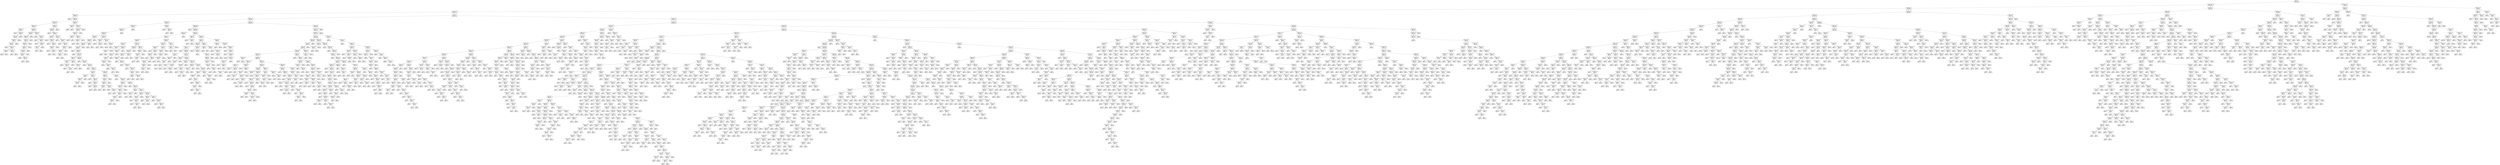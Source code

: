 digraph Tree {
node [shape=box] ;
0 [label="recipe <= 0.5\ngini = 0.5\nsamples = 7395\nvalue = [3599, 3796]"] ;
1 [label="image_ratio <= 0.379\ngini = 0.496\nsamples = 6461\nvalue = [3517, 2944]"] ;
0 -> 1 [labeldistance=2.5, labelangle=45, headlabel="True"] ;
2 [label="html_ratio <= 0.271\ngini = 0.499\nsamples = 5422\nvalue = [2799, 2623]"] ;
1 -> 2 ;
3 [label="html_ratio <= 0.159\ngini = 0.5\nsamples = 4235\nvalue = [2123, 2112]"] ;
2 -> 3 ;
4 [label="html_ratio <= 0.083\ngini = 0.446\nsamples = 134\nvalue = [89, 45]"] ;
3 -> 4 ;
5 [label="gini = 0.0\nsamples = 2\nvalue = [0, 2]"] ;
4 -> 5 ;
6 [label="image_ratio <= 0.257\ngini = 0.439\nsamples = 132\nvalue = [89, 43]"] ;
4 -> 6 ;
7 [label="image_ratio <= 0.065\ngini = 0.415\nsamples = 109\nvalue = [77, 32]"] ;
6 -> 7 ;
8 [label="html_ratio <= 0.136\ngini = 0.473\nsamples = 60\nvalue = [37, 23]"] ;
7 -> 8 ;
9 [label="html_ratio <= 0.1\ngini = 0.497\nsamples = 24\nvalue = [11, 13]"] ;
8 -> 9 ;
10 [label="gini = 0.0\nsamples = 4\nvalue = [4, 0]"] ;
9 -> 10 ;
11 [label="html_ratio <= 0.128\ngini = 0.455\nsamples = 20\nvalue = [7, 13]"] ;
9 -> 11 ;
12 [label="html_ratio <= 0.126\ngini = 0.498\nsamples = 15\nvalue = [7, 8]"] ;
11 -> 12 ;
13 [label="html_ratio <= 0.117\ngini = 0.444\nsamples = 12\nvalue = [4, 8]"] ;
12 -> 13 ;
14 [label="html_ratio <= 0.103\ngini = 0.494\nsamples = 9\nvalue = [4, 5]"] ;
13 -> 14 ;
15 [label="gini = 0.0\nsamples = 2\nvalue = [0, 2]"] ;
14 -> 15 ;
16 [label="image_ratio <= -0.498\ngini = 0.49\nsamples = 7\nvalue = [4, 3]"] ;
14 -> 16 ;
17 [label="html_ratio <= 0.116\ngini = 0.375\nsamples = 4\nvalue = [3, 1]"] ;
16 -> 17 ;
18 [label="gini = 0.0\nsamples = 3\nvalue = [3, 0]"] ;
17 -> 18 ;
19 [label="gini = 0.0\nsamples = 1\nvalue = [0, 1]"] ;
17 -> 19 ;
20 [label="html_ratio <= 0.116\ngini = 0.444\nsamples = 3\nvalue = [1, 2]"] ;
16 -> 20 ;
21 [label="gini = 0.0\nsamples = 2\nvalue = [0, 2]"] ;
20 -> 21 ;
22 [label="gini = 0.0\nsamples = 1\nvalue = [1, 0]"] ;
20 -> 22 ;
23 [label="gini = 0.0\nsamples = 3\nvalue = [0, 3]"] ;
13 -> 23 ;
24 [label="gini = 0.0\nsamples = 3\nvalue = [3, 0]"] ;
12 -> 24 ;
25 [label="gini = 0.0\nsamples = 5\nvalue = [0, 5]"] ;
11 -> 25 ;
26 [label="image_ratio <= 0.002\ngini = 0.401\nsamples = 36\nvalue = [26, 10]"] ;
8 -> 26 ;
27 [label="html_ratio <= 0.153\ngini = 0.269\nsamples = 25\nvalue = [21, 4]"] ;
26 -> 27 ;
28 [label="html_ratio <= 0.152\ngini = 0.332\nsamples = 19\nvalue = [15, 4]"] ;
27 -> 28 ;
29 [label="html_ratio <= 0.15\ngini = 0.278\nsamples = 18\nvalue = [15, 3]"] ;
28 -> 29 ;
30 [label="html_ratio <= 0.148\ngini = 0.355\nsamples = 13\nvalue = [10, 3]"] ;
29 -> 30 ;
31 [label="html_ratio <= 0.145\ngini = 0.278\nsamples = 12\nvalue = [10, 2]"] ;
30 -> 31 ;
32 [label="html_ratio <= 0.145\ngini = 0.375\nsamples = 8\nvalue = [6, 2]"] ;
31 -> 32 ;
33 [label="html_ratio <= 0.142\ngini = 0.245\nsamples = 7\nvalue = [6, 1]"] ;
32 -> 33 ;
34 [label="gini = 0.0\nsamples = 3\nvalue = [3, 0]"] ;
33 -> 34 ;
35 [label="html_ratio <= 0.142\ngini = 0.375\nsamples = 4\nvalue = [3, 1]"] ;
33 -> 35 ;
36 [label="gini = 0.0\nsamples = 1\nvalue = [0, 1]"] ;
35 -> 36 ;
37 [label="gini = 0.0\nsamples = 3\nvalue = [3, 0]"] ;
35 -> 37 ;
38 [label="gini = 0.0\nsamples = 1\nvalue = [0, 1]"] ;
32 -> 38 ;
39 [label="gini = 0.0\nsamples = 4\nvalue = [4, 0]"] ;
31 -> 39 ;
40 [label="gini = 0.0\nsamples = 1\nvalue = [0, 1]"] ;
30 -> 40 ;
41 [label="gini = 0.0\nsamples = 5\nvalue = [5, 0]"] ;
29 -> 41 ;
42 [label="gini = 0.0\nsamples = 1\nvalue = [0, 1]"] ;
28 -> 42 ;
43 [label="gini = 0.0\nsamples = 6\nvalue = [6, 0]"] ;
27 -> 43 ;
44 [label="html_ratio <= 0.139\ngini = 0.496\nsamples = 11\nvalue = [5, 6]"] ;
26 -> 44 ;
45 [label="gini = 0.0\nsamples = 2\nvalue = [2, 0]"] ;
44 -> 45 ;
46 [label="html_ratio <= 0.152\ngini = 0.444\nsamples = 9\nvalue = [3, 6]"] ;
44 -> 46 ;
47 [label="gini = 0.0\nsamples = 2\nvalue = [0, 2]"] ;
46 -> 47 ;
48 [label="html_ratio <= 0.155\ngini = 0.49\nsamples = 7\nvalue = [3, 4]"] ;
46 -> 48 ;
49 [label="gini = 0.0\nsamples = 2\nvalue = [2, 0]"] ;
48 -> 49 ;
50 [label="image_ratio <= 0.023\ngini = 0.32\nsamples = 5\nvalue = [1, 4]"] ;
48 -> 50 ;
51 [label="html_ratio <= 0.157\ngini = 0.5\nsamples = 2\nvalue = [1, 1]"] ;
50 -> 51 ;
52 [label="gini = 0.0\nsamples = 1\nvalue = [0, 1]"] ;
51 -> 52 ;
53 [label="gini = 0.0\nsamples = 1\nvalue = [1, 0]"] ;
51 -> 53 ;
54 [label="gini = 0.0\nsamples = 3\nvalue = [0, 3]"] ;
50 -> 54 ;
55 [label="html_ratio <= 0.153\ngini = 0.3\nsamples = 49\nvalue = [40, 9]"] ;
7 -> 55 ;
56 [label="html_ratio <= 0.116\ngini = 0.355\nsamples = 39\nvalue = [30, 9]"] ;
55 -> 56 ;
57 [label="gini = 0.0\nsamples = 9\nvalue = [9, 0]"] ;
56 -> 57 ;
58 [label="image_ratio <= 0.164\ngini = 0.42\nsamples = 30\nvalue = [21, 9]"] ;
56 -> 58 ;
59 [label="html_ratio <= 0.125\ngini = 0.497\nsamples = 13\nvalue = [7, 6]"] ;
58 -> 59 ;
60 [label="gini = 0.0\nsamples = 2\nvalue = [0, 2]"] ;
59 -> 60 ;
61 [label="image_ratio <= 0.13\ngini = 0.463\nsamples = 11\nvalue = [7, 4]"] ;
59 -> 61 ;
62 [label="gini = 0.0\nsamples = 5\nvalue = [5, 0]"] ;
61 -> 62 ;
63 [label="html_ratio <= 0.137\ngini = 0.444\nsamples = 6\nvalue = [2, 4]"] ;
61 -> 63 ;
64 [label="image_ratio <= 0.144\ngini = 0.444\nsamples = 3\nvalue = [2, 1]"] ;
63 -> 64 ;
65 [label="gini = 0.0\nsamples = 1\nvalue = [1, 0]"] ;
64 -> 65 ;
66 [label="html_ratio <= 0.128\ngini = 0.5\nsamples = 2\nvalue = [1, 1]"] ;
64 -> 66 ;
67 [label="gini = 0.0\nsamples = 1\nvalue = [1, 0]"] ;
66 -> 67 ;
68 [label="gini = 0.0\nsamples = 1\nvalue = [0, 1]"] ;
66 -> 68 ;
69 [label="gini = 0.0\nsamples = 3\nvalue = [0, 3]"] ;
63 -> 69 ;
70 [label="html_ratio <= 0.132\ngini = 0.291\nsamples = 17\nvalue = [14, 3]"] ;
58 -> 70 ;
71 [label="gini = 0.0\nsamples = 7\nvalue = [7, 0]"] ;
70 -> 71 ;
72 [label="html_ratio <= 0.136\ngini = 0.42\nsamples = 10\nvalue = [7, 3]"] ;
70 -> 72 ;
73 [label="gini = 0.0\nsamples = 1\nvalue = [0, 1]"] ;
72 -> 73 ;
74 [label="image_ratio <= 0.213\ngini = 0.346\nsamples = 9\nvalue = [7, 2]"] ;
72 -> 74 ;
75 [label="image_ratio <= 0.208\ngini = 0.444\nsamples = 6\nvalue = [4, 2]"] ;
74 -> 75 ;
76 [label="image_ratio <= 0.184\ngini = 0.32\nsamples = 5\nvalue = [4, 1]"] ;
75 -> 76 ;
77 [label="image_ratio <= 0.173\ngini = 0.5\nsamples = 2\nvalue = [1, 1]"] ;
76 -> 77 ;
78 [label="gini = 0.0\nsamples = 1\nvalue = [1, 0]"] ;
77 -> 78 ;
79 [label="gini = 0.0\nsamples = 1\nvalue = [0, 1]"] ;
77 -> 79 ;
80 [label="gini = 0.0\nsamples = 3\nvalue = [3, 0]"] ;
76 -> 80 ;
81 [label="gini = 0.0\nsamples = 1\nvalue = [0, 1]"] ;
75 -> 81 ;
82 [label="gini = 0.0\nsamples = 3\nvalue = [3, 0]"] ;
74 -> 82 ;
83 [label="gini = 0.0\nsamples = 10\nvalue = [10, 0]"] ;
55 -> 83 ;
84 [label="image_ratio <= 0.295\ngini = 0.499\nsamples = 23\nvalue = [12, 11]"] ;
6 -> 84 ;
85 [label="html_ratio <= 0.158\ngini = 0.375\nsamples = 8\nvalue = [2, 6]"] ;
84 -> 85 ;
86 [label="gini = 0.0\nsamples = 6\nvalue = [0, 6]"] ;
85 -> 86 ;
87 [label="gini = 0.0\nsamples = 2\nvalue = [2, 0]"] ;
85 -> 87 ;
88 [label="html_ratio <= 0.156\ngini = 0.444\nsamples = 15\nvalue = [10, 5]"] ;
84 -> 88 ;
89 [label="image_ratio <= 0.369\ngini = 0.355\nsamples = 13\nvalue = [10, 3]"] ;
88 -> 89 ;
90 [label="image_ratio <= 0.296\ngini = 0.278\nsamples = 12\nvalue = [10, 2]"] ;
89 -> 90 ;
91 [label="html_ratio <= 0.149\ngini = 0.5\nsamples = 2\nvalue = [1, 1]"] ;
90 -> 91 ;
92 [label="gini = 0.0\nsamples = 1\nvalue = [0, 1]"] ;
91 -> 92 ;
93 [label="gini = 0.0\nsamples = 1\nvalue = [1, 0]"] ;
91 -> 93 ;
94 [label="html_ratio <= 0.145\ngini = 0.18\nsamples = 10\nvalue = [9, 1]"] ;
90 -> 94 ;
95 [label="html_ratio <= 0.14\ngini = 0.32\nsamples = 5\nvalue = [4, 1]"] ;
94 -> 95 ;
96 [label="gini = 0.0\nsamples = 4\nvalue = [4, 0]"] ;
95 -> 96 ;
97 [label="gini = 0.0\nsamples = 1\nvalue = [0, 1]"] ;
95 -> 97 ;
98 [label="gini = 0.0\nsamples = 5\nvalue = [5, 0]"] ;
94 -> 98 ;
99 [label="gini = 0.0\nsamples = 1\nvalue = [0, 1]"] ;
89 -> 99 ;
100 [label="gini = 0.0\nsamples = 2\nvalue = [0, 2]"] ;
88 -> 100 ;
101 [label="html_ratio <= 0.201\ngini = 0.5\nsamples = 4101\nvalue = [2034, 2067]"] ;
3 -> 101 ;
102 [label="image_ratio <= 0.017\ngini = 0.49\nsamples = 881\nvalue = [377, 504]"] ;
101 -> 102 ;
103 [label="image_ratio <= 0.015\ngini = 0.497\nsamples = 141\nvalue = [76, 65]"] ;
102 -> 103 ;
104 [label="image_ratio <= 0.012\ngini = 0.5\nsamples = 132\nvalue = [68, 64]"] ;
103 -> 104 ;
105 [label="image_ratio <= 0.011\ngini = 0.497\nsamples = 127\nvalue = [68, 59]"] ;
104 -> 105 ;
106 [label="image_ratio <= 0.002\ngini = 0.499\nsamples = 124\nvalue = [65, 59]"] ;
105 -> 106 ;
107 [label="image_ratio <= -0.5\ngini = 0.494\nsamples = 110\nvalue = [61, 49]"] ;
106 -> 107 ;
108 [label="html_ratio <= 0.2\ngini = 0.497\nsamples = 106\nvalue = [57, 49]"] ;
107 -> 108 ;
109 [label="html_ratio <= 0.199\ngini = 0.499\nsamples = 101\nvalue = [53, 48]"] ;
108 -> 109 ;
110 [label="html_ratio <= 0.161\ngini = 0.497\nsamples = 98\nvalue = [53, 45]"] ;
109 -> 110 ;
111 [label="gini = 0.0\nsamples = 1\nvalue = [0, 1]"] ;
110 -> 111 ;
112 [label="html_ratio <= 0.162\ngini = 0.496\nsamples = 97\nvalue = [53, 44]"] ;
110 -> 112 ;
113 [label="gini = 0.0\nsamples = 3\nvalue = [3, 0]"] ;
112 -> 113 ;
114 [label="html_ratio <= 0.165\ngini = 0.498\nsamples = 94\nvalue = [50, 44]"] ;
112 -> 114 ;
115 [label="html_ratio <= 0.163\ngini = 0.42\nsamples = 10\nvalue = [3, 7]"] ;
114 -> 115 ;
116 [label="html_ratio <= 0.163\ngini = 0.5\nsamples = 4\nvalue = [2, 2]"] ;
115 -> 116 ;
117 [label="gini = 0.0\nsamples = 1\nvalue = [0, 1]"] ;
116 -> 117 ;
118 [label="html_ratio <= 0.163\ngini = 0.444\nsamples = 3\nvalue = [2, 1]"] ;
116 -> 118 ;
119 [label="gini = 0.0\nsamples = 1\nvalue = [1, 0]"] ;
118 -> 119 ;
120 [label="html_ratio <= 0.163\ngini = 0.5\nsamples = 2\nvalue = [1, 1]"] ;
118 -> 120 ;
121 [label="gini = 0.0\nsamples = 1\nvalue = [0, 1]"] ;
120 -> 121 ;
122 [label="gini = 0.0\nsamples = 1\nvalue = [1, 0]"] ;
120 -> 122 ;
123 [label="html_ratio <= 0.164\ngini = 0.278\nsamples = 6\nvalue = [1, 5]"] ;
115 -> 123 ;
124 [label="gini = 0.0\nsamples = 3\nvalue = [0, 3]"] ;
123 -> 124 ;
125 [label="html_ratio <= 0.164\ngini = 0.444\nsamples = 3\nvalue = [1, 2]"] ;
123 -> 125 ;
126 [label="gini = 0.0\nsamples = 1\nvalue = [1, 0]"] ;
125 -> 126 ;
127 [label="gini = 0.0\nsamples = 2\nvalue = [0, 2]"] ;
125 -> 127 ;
128 [label="html_ratio <= 0.166\ngini = 0.493\nsamples = 84\nvalue = [47, 37]"] ;
114 -> 128 ;
129 [label="gini = 0.0\nsamples = 3\nvalue = [3, 0]"] ;
128 -> 129 ;
130 [label="html_ratio <= 0.167\ngini = 0.496\nsamples = 81\nvalue = [44, 37]"] ;
128 -> 130 ;
131 [label="gini = 0.0\nsamples = 2\nvalue = [0, 2]"] ;
130 -> 131 ;
132 [label="html_ratio <= 0.168\ngini = 0.494\nsamples = 79\nvalue = [44, 35]"] ;
130 -> 132 ;
133 [label="gini = 0.0\nsamples = 3\nvalue = [3, 0]"] ;
132 -> 133 ;
134 [label="html_ratio <= 0.174\ngini = 0.497\nsamples = 76\nvalue = [41, 35]"] ;
132 -> 134 ;
135 [label="html_ratio <= 0.171\ngini = 0.48\nsamples = 15\nvalue = [6, 9]"] ;
134 -> 135 ;
136 [label="html_ratio <= 0.17\ngini = 0.49\nsamples = 7\nvalue = [4, 3]"] ;
135 -> 136 ;
137 [label="html_ratio <= 0.169\ngini = 0.48\nsamples = 5\nvalue = [2, 3]"] ;
136 -> 137 ;
138 [label="html_ratio <= 0.168\ngini = 0.444\nsamples = 3\nvalue = [2, 1]"] ;
137 -> 138 ;
139 [label="gini = 0.0\nsamples = 1\nvalue = [0, 1]"] ;
138 -> 139 ;
140 [label="gini = 0.0\nsamples = 2\nvalue = [2, 0]"] ;
138 -> 140 ;
141 [label="gini = 0.0\nsamples = 2\nvalue = [0, 2]"] ;
137 -> 141 ;
142 [label="gini = 0.0\nsamples = 2\nvalue = [2, 0]"] ;
136 -> 142 ;
143 [label="html_ratio <= 0.172\ngini = 0.375\nsamples = 8\nvalue = [2, 6]"] ;
135 -> 143 ;
144 [label="gini = 0.0\nsamples = 2\nvalue = [0, 2]"] ;
143 -> 144 ;
145 [label="html_ratio <= 0.172\ngini = 0.444\nsamples = 6\nvalue = [2, 4]"] ;
143 -> 145 ;
146 [label="gini = 0.0\nsamples = 1\nvalue = [1, 0]"] ;
145 -> 146 ;
147 [label="html_ratio <= 0.173\ngini = 0.32\nsamples = 5\nvalue = [1, 4]"] ;
145 -> 147 ;
148 [label="gini = 0.0\nsamples = 2\nvalue = [0, 2]"] ;
147 -> 148 ;
149 [label="html_ratio <= 0.174\ngini = 0.444\nsamples = 3\nvalue = [1, 2]"] ;
147 -> 149 ;
150 [label="gini = 0.0\nsamples = 1\nvalue = [1, 0]"] ;
149 -> 150 ;
151 [label="gini = 0.0\nsamples = 2\nvalue = [0, 2]"] ;
149 -> 151 ;
152 [label="html_ratio <= 0.182\ngini = 0.489\nsamples = 61\nvalue = [35, 26]"] ;
134 -> 152 ;
153 [label="html_ratio <= 0.18\ngini = 0.337\nsamples = 14\nvalue = [11, 3]"] ;
152 -> 153 ;
154 [label="html_ratio <= 0.179\ngini = 0.42\nsamples = 10\nvalue = [7, 3]"] ;
153 -> 154 ;
155 [label="html_ratio <= 0.175\ngini = 0.346\nsamples = 9\nvalue = [7, 2]"] ;
154 -> 155 ;
156 [label="html_ratio <= 0.175\ngini = 0.5\nsamples = 2\nvalue = [1, 1]"] ;
155 -> 156 ;
157 [label="gini = 0.0\nsamples = 1\nvalue = [1, 0]"] ;
156 -> 157 ;
158 [label="gini = 0.0\nsamples = 1\nvalue = [0, 1]"] ;
156 -> 158 ;
159 [label="html_ratio <= 0.178\ngini = 0.245\nsamples = 7\nvalue = [6, 1]"] ;
155 -> 159 ;
160 [label="gini = 0.0\nsamples = 4\nvalue = [4, 0]"] ;
159 -> 160 ;
161 [label="html_ratio <= 0.179\ngini = 0.444\nsamples = 3\nvalue = [2, 1]"] ;
159 -> 161 ;
162 [label="gini = 0.0\nsamples = 1\nvalue = [0, 1]"] ;
161 -> 162 ;
163 [label="gini = 0.0\nsamples = 2\nvalue = [2, 0]"] ;
161 -> 163 ;
164 [label="gini = 0.0\nsamples = 1\nvalue = [0, 1]"] ;
154 -> 164 ;
165 [label="gini = 0.0\nsamples = 4\nvalue = [4, 0]"] ;
153 -> 165 ;
166 [label="html_ratio <= 0.184\ngini = 0.5\nsamples = 47\nvalue = [24, 23]"] ;
152 -> 166 ;
167 [label="gini = 0.0\nsamples = 3\nvalue = [0, 3]"] ;
166 -> 167 ;
168 [label="html_ratio <= 0.189\ngini = 0.496\nsamples = 44\nvalue = [24, 20]"] ;
166 -> 168 ;
169 [label="html_ratio <= 0.188\ngini = 0.426\nsamples = 13\nvalue = [9, 4]"] ;
168 -> 169 ;
170 [label="html_ratio <= 0.188\ngini = 0.463\nsamples = 11\nvalue = [7, 4]"] ;
169 -> 170 ;
171 [label="html_ratio <= 0.187\ngini = 0.42\nsamples = 10\nvalue = [7, 3]"] ;
170 -> 171 ;
172 [label="html_ratio <= 0.186\ngini = 0.49\nsamples = 7\nvalue = [4, 3]"] ;
171 -> 172 ;
173 [label="html_ratio <= 0.184\ngini = 0.32\nsamples = 5\nvalue = [4, 1]"] ;
172 -> 173 ;
174 [label="html_ratio <= 0.184\ngini = 0.5\nsamples = 2\nvalue = [1, 1]"] ;
173 -> 174 ;
175 [label="gini = 0.0\nsamples = 1\nvalue = [1, 0]"] ;
174 -> 175 ;
176 [label="gini = 0.0\nsamples = 1\nvalue = [0, 1]"] ;
174 -> 176 ;
177 [label="gini = 0.0\nsamples = 3\nvalue = [3, 0]"] ;
173 -> 177 ;
178 [label="gini = 0.0\nsamples = 2\nvalue = [0, 2]"] ;
172 -> 178 ;
179 [label="gini = 0.0\nsamples = 3\nvalue = [3, 0]"] ;
171 -> 179 ;
180 [label="gini = 0.0\nsamples = 1\nvalue = [0, 1]"] ;
170 -> 180 ;
181 [label="gini = 0.0\nsamples = 2\nvalue = [2, 0]"] ;
169 -> 181 ;
182 [label="html_ratio <= 0.19\ngini = 0.499\nsamples = 31\nvalue = [15, 16]"] ;
168 -> 182 ;
183 [label="gini = 0.0\nsamples = 4\nvalue = [0, 4]"] ;
182 -> 183 ;
184 [label="html_ratio <= 0.191\ngini = 0.494\nsamples = 27\nvalue = [15, 12]"] ;
182 -> 184 ;
185 [label="html_ratio <= 0.19\ngini = 0.32\nsamples = 5\nvalue = [4, 1]"] ;
184 -> 185 ;
186 [label="html_ratio <= 0.19\ngini = 0.5\nsamples = 2\nvalue = [1, 1]"] ;
185 -> 186 ;
187 [label="gini = 0.0\nsamples = 1\nvalue = [1, 0]"] ;
186 -> 187 ;
188 [label="gini = 0.0\nsamples = 1\nvalue = [0, 1]"] ;
186 -> 188 ;
189 [label="gini = 0.0\nsamples = 3\nvalue = [3, 0]"] ;
185 -> 189 ;
190 [label="html_ratio <= 0.194\ngini = 0.5\nsamples = 22\nvalue = [11, 11]"] ;
184 -> 190 ;
191 [label="html_ratio <= 0.194\ngini = 0.375\nsamples = 8\nvalue = [2, 6]"] ;
190 -> 191 ;
192 [label="html_ratio <= 0.192\ngini = 0.48\nsamples = 5\nvalue = [2, 3]"] ;
191 -> 192 ;
193 [label="gini = 0.0\nsamples = 2\nvalue = [0, 2]"] ;
192 -> 193 ;
194 [label="html_ratio <= 0.193\ngini = 0.444\nsamples = 3\nvalue = [2, 1]"] ;
192 -> 194 ;
195 [label="gini = 0.0\nsamples = 1\nvalue = [1, 0]"] ;
194 -> 195 ;
196 [label="html_ratio <= 0.193\ngini = 0.5\nsamples = 2\nvalue = [1, 1]"] ;
194 -> 196 ;
197 [label="gini = 0.0\nsamples = 1\nvalue = [0, 1]"] ;
196 -> 197 ;
198 [label="gini = 0.0\nsamples = 1\nvalue = [1, 0]"] ;
196 -> 198 ;
199 [label="gini = 0.0\nsamples = 3\nvalue = [0, 3]"] ;
191 -> 199 ;
200 [label="html_ratio <= 0.198\ngini = 0.459\nsamples = 14\nvalue = [9, 5]"] ;
190 -> 200 ;
201 [label="html_ratio <= 0.196\ngini = 0.245\nsamples = 7\nvalue = [6, 1]"] ;
200 -> 201 ;
202 [label="gini = 0.0\nsamples = 3\nvalue = [3, 0]"] ;
201 -> 202 ;
203 [label="html_ratio <= 0.197\ngini = 0.375\nsamples = 4\nvalue = [3, 1]"] ;
201 -> 203 ;
204 [label="gini = 0.0\nsamples = 1\nvalue = [0, 1]"] ;
203 -> 204 ;
205 [label="gini = 0.0\nsamples = 3\nvalue = [3, 0]"] ;
203 -> 205 ;
206 [label="html_ratio <= 0.199\ngini = 0.49\nsamples = 7\nvalue = [3, 4]"] ;
200 -> 206 ;
207 [label="gini = 0.0\nsamples = 2\nvalue = [0, 2]"] ;
206 -> 207 ;
208 [label="html_ratio <= 0.199\ngini = 0.48\nsamples = 5\nvalue = [3, 2]"] ;
206 -> 208 ;
209 [label="gini = 0.0\nsamples = 2\nvalue = [2, 0]"] ;
208 -> 209 ;
210 [label="html_ratio <= 0.199\ngini = 0.444\nsamples = 3\nvalue = [1, 2]"] ;
208 -> 210 ;
211 [label="gini = 0.0\nsamples = 2\nvalue = [0, 2]"] ;
210 -> 211 ;
212 [label="gini = 0.0\nsamples = 1\nvalue = [1, 0]"] ;
210 -> 212 ;
213 [label="gini = 0.0\nsamples = 3\nvalue = [0, 3]"] ;
109 -> 213 ;
214 [label="html_ratio <= 0.201\ngini = 0.32\nsamples = 5\nvalue = [4, 1]"] ;
108 -> 214 ;
215 [label="gini = 0.0\nsamples = 4\nvalue = [4, 0]"] ;
214 -> 215 ;
216 [label="gini = 0.0\nsamples = 1\nvalue = [0, 1]"] ;
214 -> 216 ;
217 [label="gini = 0.0\nsamples = 4\nvalue = [4, 0]"] ;
107 -> 217 ;
218 [label="image_ratio <= 0.008\ngini = 0.408\nsamples = 14\nvalue = [4, 10]"] ;
106 -> 218 ;
219 [label="html_ratio <= 0.175\ngini = 0.219\nsamples = 8\nvalue = [1, 7]"] ;
218 -> 219 ;
220 [label="gini = 0.0\nsamples = 4\nvalue = [0, 4]"] ;
219 -> 220 ;
221 [label="html_ratio <= 0.183\ngini = 0.375\nsamples = 4\nvalue = [1, 3]"] ;
219 -> 221 ;
222 [label="gini = 0.0\nsamples = 1\nvalue = [1, 0]"] ;
221 -> 222 ;
223 [label="gini = 0.0\nsamples = 3\nvalue = [0, 3]"] ;
221 -> 223 ;
224 [label="image_ratio <= 0.009\ngini = 0.5\nsamples = 6\nvalue = [3, 3]"] ;
218 -> 224 ;
225 [label="gini = 0.0\nsamples = 2\nvalue = [2, 0]"] ;
224 -> 225 ;
226 [label="html_ratio <= 0.184\ngini = 0.375\nsamples = 4\nvalue = [1, 3]"] ;
224 -> 226 ;
227 [label="gini = 0.0\nsamples = 3\nvalue = [0, 3]"] ;
226 -> 227 ;
228 [label="gini = 0.0\nsamples = 1\nvalue = [1, 0]"] ;
226 -> 228 ;
229 [label="gini = 0.0\nsamples = 3\nvalue = [3, 0]"] ;
105 -> 229 ;
230 [label="gini = 0.0\nsamples = 5\nvalue = [0, 5]"] ;
104 -> 230 ;
231 [label="html_ratio <= 0.171\ngini = 0.198\nsamples = 9\nvalue = [8, 1]"] ;
103 -> 231 ;
232 [label="gini = 0.0\nsamples = 5\nvalue = [5, 0]"] ;
231 -> 232 ;
233 [label="html_ratio <= 0.172\ngini = 0.375\nsamples = 4\nvalue = [3, 1]"] ;
231 -> 233 ;
234 [label="gini = 0.0\nsamples = 1\nvalue = [0, 1]"] ;
233 -> 234 ;
235 [label="gini = 0.0\nsamples = 3\nvalue = [3, 0]"] ;
233 -> 235 ;
236 [label="html_ratio <= 0.181\ngini = 0.483\nsamples = 740\nvalue = [301, 439]"] ;
102 -> 236 ;
237 [label="image_ratio <= 0.018\ngini = 0.498\nsamples = 269\nvalue = [125, 144]"] ;
236 -> 237 ;
238 [label="gini = 0.0\nsamples = 5\nvalue = [0, 5]"] ;
237 -> 238 ;
239 [label="image_ratio <= 0.109\ngini = 0.499\nsamples = 264\nvalue = [125, 139]"] ;
237 -> 239 ;
240 [label="image_ratio <= 0.097\ngini = 0.497\nsamples = 111\nvalue = [60, 51]"] ;
239 -> 240 ;
241 [label="html_ratio <= 0.175\ngini = 0.5\nsamples = 103\nvalue = [52, 51]"] ;
240 -> 241 ;
242 [label="html_ratio <= 0.168\ngini = 0.492\nsamples = 71\nvalue = [31, 40]"] ;
241 -> 242 ;
243 [label="html_ratio <= 0.161\ngini = 0.483\nsamples = 27\nvalue = [16, 11]"] ;
242 -> 243 ;
244 [label="image_ratio <= 0.021\ngini = 0.278\nsamples = 6\nvalue = [1, 5]"] ;
243 -> 244 ;
245 [label="image_ratio <= 0.019\ngini = 0.5\nsamples = 2\nvalue = [1, 1]"] ;
244 -> 245 ;
246 [label="gini = 0.0\nsamples = 1\nvalue = [0, 1]"] ;
245 -> 246 ;
247 [label="gini = 0.0\nsamples = 1\nvalue = [1, 0]"] ;
245 -> 247 ;
248 [label="gini = 0.0\nsamples = 4\nvalue = [0, 4]"] ;
244 -> 248 ;
249 [label="image_ratio <= 0.049\ngini = 0.408\nsamples = 21\nvalue = [15, 6]"] ;
243 -> 249 ;
250 [label="image_ratio <= 0.044\ngini = 0.49\nsamples = 14\nvalue = [8, 6]"] ;
249 -> 250 ;
251 [label="image_ratio <= 0.029\ngini = 0.444\nsamples = 12\nvalue = [8, 4]"] ;
250 -> 251 ;
252 [label="html_ratio <= 0.166\ngini = 0.49\nsamples = 7\nvalue = [3, 4]"] ;
251 -> 252 ;
253 [label="image_ratio <= 0.018\ngini = 0.444\nsamples = 6\nvalue = [2, 4]"] ;
252 -> 253 ;
254 [label="gini = 0.0\nsamples = 1\nvalue = [1, 0]"] ;
253 -> 254 ;
255 [label="html_ratio <= 0.164\ngini = 0.32\nsamples = 5\nvalue = [1, 4]"] ;
253 -> 255 ;
256 [label="gini = 0.0\nsamples = 2\nvalue = [0, 2]"] ;
255 -> 256 ;
257 [label="html_ratio <= 0.165\ngini = 0.444\nsamples = 3\nvalue = [1, 2]"] ;
255 -> 257 ;
258 [label="gini = 0.0\nsamples = 1\nvalue = [1, 0]"] ;
257 -> 258 ;
259 [label="gini = 0.0\nsamples = 2\nvalue = [0, 2]"] ;
257 -> 259 ;
260 [label="gini = 0.0\nsamples = 1\nvalue = [1, 0]"] ;
252 -> 260 ;
261 [label="gini = 0.0\nsamples = 5\nvalue = [5, 0]"] ;
251 -> 261 ;
262 [label="gini = 0.0\nsamples = 2\nvalue = [0, 2]"] ;
250 -> 262 ;
263 [label="gini = 0.0\nsamples = 7\nvalue = [7, 0]"] ;
249 -> 263 ;
264 [label="image_ratio <= 0.049\ngini = 0.449\nsamples = 44\nvalue = [15, 29]"] ;
242 -> 264 ;
265 [label="image_ratio <= 0.046\ngini = 0.482\nsamples = 32\nvalue = [13, 19]"] ;
264 -> 265 ;
266 [label="image_ratio <= 0.031\ngini = 0.452\nsamples = 29\nvalue = [10, 19]"] ;
265 -> 266 ;
267 [label="image_ratio <= 0.027\ngini = 0.49\nsamples = 21\nvalue = [9, 12]"] ;
266 -> 267 ;
268 [label="image_ratio <= 0.018\ngini = 0.465\nsamples = 19\nvalue = [7, 12]"] ;
267 -> 268 ;
269 [label="gini = 0.0\nsamples = 1\nvalue = [1, 0]"] ;
268 -> 269 ;
270 [label="html_ratio <= 0.17\ngini = 0.444\nsamples = 18\nvalue = [6, 12]"] ;
268 -> 270 ;
271 [label="gini = 0.0\nsamples = 5\nvalue = [0, 5]"] ;
270 -> 271 ;
272 [label="image_ratio <= 0.019\ngini = 0.497\nsamples = 13\nvalue = [6, 7]"] ;
270 -> 272 ;
273 [label="gini = 0.0\nsamples = 2\nvalue = [0, 2]"] ;
272 -> 273 ;
274 [label="image_ratio <= 0.026\ngini = 0.496\nsamples = 11\nvalue = [6, 5]"] ;
272 -> 274 ;
275 [label="html_ratio <= 0.171\ngini = 0.444\nsamples = 9\nvalue = [6, 3]"] ;
274 -> 275 ;
276 [label="html_ratio <= 0.17\ngini = 0.444\nsamples = 3\nvalue = [1, 2]"] ;
275 -> 276 ;
277 [label="gini = 0.0\nsamples = 1\nvalue = [1, 0]"] ;
276 -> 277 ;
278 [label="gini = 0.0\nsamples = 2\nvalue = [0, 2]"] ;
276 -> 278 ;
279 [label="html_ratio <= 0.174\ngini = 0.278\nsamples = 6\nvalue = [5, 1]"] ;
275 -> 279 ;
280 [label="gini = 0.0\nsamples = 5\nvalue = [5, 0]"] ;
279 -> 280 ;
281 [label="gini = 0.0\nsamples = 1\nvalue = [0, 1]"] ;
279 -> 281 ;
282 [label="gini = 0.0\nsamples = 2\nvalue = [0, 2]"] ;
274 -> 282 ;
283 [label="gini = 0.0\nsamples = 2\nvalue = [2, 0]"] ;
267 -> 283 ;
284 [label="html_ratio <= 0.169\ngini = 0.219\nsamples = 8\nvalue = [1, 7]"] ;
266 -> 284 ;
285 [label="gini = 0.0\nsamples = 1\nvalue = [1, 0]"] ;
284 -> 285 ;
286 [label="gini = 0.0\nsamples = 7\nvalue = [0, 7]"] ;
284 -> 286 ;
287 [label="gini = 0.0\nsamples = 3\nvalue = [3, 0]"] ;
265 -> 287 ;
288 [label="html_ratio <= 0.171\ngini = 0.278\nsamples = 12\nvalue = [2, 10]"] ;
264 -> 288 ;
289 [label="html_ratio <= 0.17\ngini = 0.444\nsamples = 6\nvalue = [2, 4]"] ;
288 -> 289 ;
290 [label="image_ratio <= 0.063\ngini = 0.32\nsamples = 5\nvalue = [1, 4]"] ;
289 -> 290 ;
291 [label="image_ratio <= 0.061\ngini = 0.5\nsamples = 2\nvalue = [1, 1]"] ;
290 -> 291 ;
292 [label="gini = 0.0\nsamples = 1\nvalue = [0, 1]"] ;
291 -> 292 ;
293 [label="gini = 0.0\nsamples = 1\nvalue = [1, 0]"] ;
291 -> 293 ;
294 [label="gini = 0.0\nsamples = 3\nvalue = [0, 3]"] ;
290 -> 294 ;
295 [label="gini = 0.0\nsamples = 1\nvalue = [1, 0]"] ;
289 -> 295 ;
296 [label="gini = 0.0\nsamples = 6\nvalue = [0, 6]"] ;
288 -> 296 ;
297 [label="image_ratio <= 0.091\ngini = 0.451\nsamples = 32\nvalue = [21, 11]"] ;
241 -> 297 ;
298 [label="image_ratio <= 0.058\ngini = 0.384\nsamples = 27\nvalue = [20, 7]"] ;
297 -> 298 ;
299 [label="image_ratio <= 0.021\ngini = 0.473\nsamples = 13\nvalue = [8, 5]"] ;
298 -> 299 ;
300 [label="gini = 0.0\nsamples = 3\nvalue = [3, 0]"] ;
299 -> 300 ;
301 [label="html_ratio <= 0.18\ngini = 0.5\nsamples = 10\nvalue = [5, 5]"] ;
299 -> 301 ;
302 [label="html_ratio <= 0.175\ngini = 0.469\nsamples = 8\nvalue = [3, 5]"] ;
301 -> 302 ;
303 [label="gini = 0.0\nsamples = 1\nvalue = [1, 0]"] ;
302 -> 303 ;
304 [label="html_ratio <= 0.178\ngini = 0.408\nsamples = 7\nvalue = [2, 5]"] ;
302 -> 304 ;
305 [label="html_ratio <= 0.177\ngini = 0.48\nsamples = 5\nvalue = [2, 3]"] ;
304 -> 305 ;
306 [label="html_ratio <= 0.176\ngini = 0.375\nsamples = 4\nvalue = [1, 3]"] ;
305 -> 306 ;
307 [label="image_ratio <= 0.025\ngini = 0.5\nsamples = 2\nvalue = [1, 1]"] ;
306 -> 307 ;
308 [label="gini = 0.0\nsamples = 1\nvalue = [1, 0]"] ;
307 -> 308 ;
309 [label="gini = 0.0\nsamples = 1\nvalue = [0, 1]"] ;
307 -> 309 ;
310 [label="gini = 0.0\nsamples = 2\nvalue = [0, 2]"] ;
306 -> 310 ;
311 [label="gini = 0.0\nsamples = 1\nvalue = [1, 0]"] ;
305 -> 311 ;
312 [label="gini = 0.0\nsamples = 2\nvalue = [0, 2]"] ;
304 -> 312 ;
313 [label="gini = 0.0\nsamples = 2\nvalue = [2, 0]"] ;
301 -> 313 ;
314 [label="html_ratio <= 0.179\ngini = 0.245\nsamples = 14\nvalue = [12, 2]"] ;
298 -> 314 ;
315 [label="html_ratio <= 0.179\ngini = 0.346\nsamples = 9\nvalue = [7, 2]"] ;
314 -> 315 ;
316 [label="html_ratio <= 0.176\ngini = 0.219\nsamples = 8\nvalue = [7, 1]"] ;
315 -> 316 ;
317 [label="html_ratio <= 0.176\ngini = 0.444\nsamples = 3\nvalue = [2, 1]"] ;
316 -> 317 ;
318 [label="gini = 0.0\nsamples = 2\nvalue = [2, 0]"] ;
317 -> 318 ;
319 [label="gini = 0.0\nsamples = 1\nvalue = [0, 1]"] ;
317 -> 319 ;
320 [label="gini = 0.0\nsamples = 5\nvalue = [5, 0]"] ;
316 -> 320 ;
321 [label="gini = 0.0\nsamples = 1\nvalue = [0, 1]"] ;
315 -> 321 ;
322 [label="gini = 0.0\nsamples = 5\nvalue = [5, 0]"] ;
314 -> 322 ;
323 [label="html_ratio <= 0.177\ngini = 0.32\nsamples = 5\nvalue = [1, 4]"] ;
297 -> 323 ;
324 [label="image_ratio <= 0.094\ngini = 0.5\nsamples = 2\nvalue = [1, 1]"] ;
323 -> 324 ;
325 [label="gini = 0.0\nsamples = 1\nvalue = [1, 0]"] ;
324 -> 325 ;
326 [label="gini = 0.0\nsamples = 1\nvalue = [0, 1]"] ;
324 -> 326 ;
327 [label="gini = 0.0\nsamples = 3\nvalue = [0, 3]"] ;
323 -> 327 ;
328 [label="gini = 0.0\nsamples = 8\nvalue = [8, 0]"] ;
240 -> 328 ;
329 [label="image_ratio <= 0.131\ngini = 0.489\nsamples = 153\nvalue = [65, 88]"] ;
239 -> 329 ;
330 [label="html_ratio <= 0.175\ngini = 0.142\nsamples = 13\nvalue = [1, 12]"] ;
329 -> 330 ;
331 [label="gini = 0.0\nsamples = 11\nvalue = [0, 11]"] ;
330 -> 331 ;
332 [label="html_ratio <= 0.178\ngini = 0.5\nsamples = 2\nvalue = [1, 1]"] ;
330 -> 332 ;
333 [label="gini = 0.0\nsamples = 1\nvalue = [1, 0]"] ;
332 -> 333 ;
334 [label="gini = 0.0\nsamples = 1\nvalue = [0, 1]"] ;
332 -> 334 ;
335 [label="html_ratio <= 0.178\ngini = 0.496\nsamples = 140\nvalue = [64, 76]"] ;
329 -> 335 ;
336 [label="html_ratio <= 0.176\ngini = 0.5\nsamples = 115\nvalue = [56, 59]"] ;
335 -> 336 ;
337 [label="image_ratio <= 0.297\ngini = 0.493\nsamples = 95\nvalue = [42, 53]"] ;
336 -> 337 ;
338 [label="image_ratio <= 0.133\ngini = 0.5\nsamples = 77\nvalue = [38, 39]"] ;
337 -> 338 ;
339 [label="gini = 0.0\nsamples = 2\nvalue = [2, 0]"] ;
338 -> 339 ;
340 [label="image_ratio <= 0.145\ngini = 0.499\nsamples = 75\nvalue = [36, 39]"] ;
338 -> 340 ;
341 [label="html_ratio <= 0.172\ngini = 0.375\nsamples = 8\nvalue = [2, 6]"] ;
340 -> 341 ;
342 [label="image_ratio <= 0.135\ngini = 0.245\nsamples = 7\nvalue = [1, 6]"] ;
341 -> 342 ;
343 [label="html_ratio <= 0.171\ngini = 0.5\nsamples = 2\nvalue = [1, 1]"] ;
342 -> 343 ;
344 [label="gini = 0.0\nsamples = 1\nvalue = [1, 0]"] ;
343 -> 344 ;
345 [label="gini = 0.0\nsamples = 1\nvalue = [0, 1]"] ;
343 -> 345 ;
346 [label="gini = 0.0\nsamples = 5\nvalue = [0, 5]"] ;
342 -> 346 ;
347 [label="gini = 0.0\nsamples = 1\nvalue = [1, 0]"] ;
341 -> 347 ;
348 [label="image_ratio <= 0.161\ngini = 0.5\nsamples = 67\nvalue = [34, 33]"] ;
340 -> 348 ;
349 [label="html_ratio <= 0.175\ngini = 0.375\nsamples = 12\nvalue = [9, 3]"] ;
348 -> 349 ;
350 [label="html_ratio <= 0.162\ngini = 0.298\nsamples = 11\nvalue = [9, 2]"] ;
349 -> 350 ;
351 [label="image_ratio <= 0.151\ngini = 0.5\nsamples = 2\nvalue = [1, 1]"] ;
350 -> 351 ;
352 [label="gini = 0.0\nsamples = 1\nvalue = [1, 0]"] ;
351 -> 352 ;
353 [label="gini = 0.0\nsamples = 1\nvalue = [0, 1]"] ;
351 -> 353 ;
354 [label="html_ratio <= 0.17\ngini = 0.198\nsamples = 9\nvalue = [8, 1]"] ;
350 -> 354 ;
355 [label="gini = 0.0\nsamples = 6\nvalue = [6, 0]"] ;
354 -> 355 ;
356 [label="html_ratio <= 0.172\ngini = 0.444\nsamples = 3\nvalue = [2, 1]"] ;
354 -> 356 ;
357 [label="gini = 0.0\nsamples = 1\nvalue = [0, 1]"] ;
356 -> 357 ;
358 [label="gini = 0.0\nsamples = 2\nvalue = [2, 0]"] ;
356 -> 358 ;
359 [label="gini = 0.0\nsamples = 1\nvalue = [0, 1]"] ;
349 -> 359 ;
360 [label="html_ratio <= 0.164\ngini = 0.496\nsamples = 55\nvalue = [25, 30]"] ;
348 -> 360 ;
361 [label="image_ratio <= 0.249\ngini = 0.459\nsamples = 14\nvalue = [9, 5]"] ;
360 -> 361 ;
362 [label="html_ratio <= 0.162\ngini = 0.469\nsamples = 8\nvalue = [3, 5]"] ;
361 -> 362 ;
363 [label="gini = 0.0\nsamples = 4\nvalue = [0, 4]"] ;
362 -> 363 ;
364 [label="image_ratio <= 0.178\ngini = 0.375\nsamples = 4\nvalue = [3, 1]"] ;
362 -> 364 ;
365 [label="gini = 0.0\nsamples = 2\nvalue = [2, 0]"] ;
364 -> 365 ;
366 [label="html_ratio <= 0.163\ngini = 0.5\nsamples = 2\nvalue = [1, 1]"] ;
364 -> 366 ;
367 [label="gini = 0.0\nsamples = 1\nvalue = [1, 0]"] ;
366 -> 367 ;
368 [label="gini = 0.0\nsamples = 1\nvalue = [0, 1]"] ;
366 -> 368 ;
369 [label="gini = 0.0\nsamples = 6\nvalue = [6, 0]"] ;
361 -> 369 ;
370 [label="html_ratio <= 0.169\ngini = 0.476\nsamples = 41\nvalue = [16, 25]"] ;
360 -> 370 ;
371 [label="image_ratio <= 0.223\ngini = 0.298\nsamples = 11\nvalue = [2, 9]"] ;
370 -> 371 ;
372 [label="image_ratio <= 0.199\ngini = 0.5\nsamples = 4\nvalue = [2, 2]"] ;
371 -> 372 ;
373 [label="gini = 0.0\nsamples = 2\nvalue = [0, 2]"] ;
372 -> 373 ;
374 [label="gini = 0.0\nsamples = 2\nvalue = [2, 0]"] ;
372 -> 374 ;
375 [label="gini = 0.0\nsamples = 7\nvalue = [0, 7]"] ;
371 -> 375 ;
376 [label="html_ratio <= 0.171\ngini = 0.498\nsamples = 30\nvalue = [14, 16]"] ;
370 -> 376 ;
377 [label="gini = 0.0\nsamples = 4\nvalue = [4, 0]"] ;
376 -> 377 ;
378 [label="html_ratio <= 0.174\ngini = 0.473\nsamples = 26\nvalue = [10, 16]"] ;
376 -> 378 ;
379 [label="html_ratio <= 0.173\ngini = 0.375\nsamples = 16\nvalue = [4, 12]"] ;
378 -> 379 ;
380 [label="image_ratio <= 0.186\ngini = 0.463\nsamples = 11\nvalue = [4, 7]"] ;
379 -> 380 ;
381 [label="gini = 0.0\nsamples = 3\nvalue = [0, 3]"] ;
380 -> 381 ;
382 [label="html_ratio <= 0.171\ngini = 0.5\nsamples = 8\nvalue = [4, 4]"] ;
380 -> 382 ;
383 [label="gini = 0.0\nsamples = 2\nvalue = [0, 2]"] ;
382 -> 383 ;
384 [label="image_ratio <= 0.269\ngini = 0.444\nsamples = 6\nvalue = [4, 2]"] ;
382 -> 384 ;
385 [label="html_ratio <= 0.172\ngini = 0.32\nsamples = 5\nvalue = [4, 1]"] ;
384 -> 385 ;
386 [label="gini = 0.0\nsamples = 3\nvalue = [3, 0]"] ;
385 -> 386 ;
387 [label="image_ratio <= 0.211\ngini = 0.5\nsamples = 2\nvalue = [1, 1]"] ;
385 -> 387 ;
388 [label="gini = 0.0\nsamples = 1\nvalue = [1, 0]"] ;
387 -> 388 ;
389 [label="gini = 0.0\nsamples = 1\nvalue = [0, 1]"] ;
387 -> 389 ;
390 [label="gini = 0.0\nsamples = 1\nvalue = [0, 1]"] ;
384 -> 390 ;
391 [label="gini = 0.0\nsamples = 5\nvalue = [0, 5]"] ;
379 -> 391 ;
392 [label="html_ratio <= 0.175\ngini = 0.48\nsamples = 10\nvalue = [6, 4]"] ;
378 -> 392 ;
393 [label="gini = 0.0\nsamples = 4\nvalue = [4, 0]"] ;
392 -> 393 ;
394 [label="image_ratio <= 0.193\ngini = 0.444\nsamples = 6\nvalue = [2, 4]"] ;
392 -> 394 ;
395 [label="html_ratio <= 0.176\ngini = 0.444\nsamples = 3\nvalue = [2, 1]"] ;
394 -> 395 ;
396 [label="gini = 0.0\nsamples = 2\nvalue = [2, 0]"] ;
395 -> 396 ;
397 [label="gini = 0.0\nsamples = 1\nvalue = [0, 1]"] ;
395 -> 397 ;
398 [label="gini = 0.0\nsamples = 3\nvalue = [0, 3]"] ;
394 -> 398 ;
399 [label="image_ratio <= 0.318\ngini = 0.346\nsamples = 18\nvalue = [4, 14]"] ;
337 -> 399 ;
400 [label="gini = 0.0\nsamples = 5\nvalue = [0, 5]"] ;
399 -> 400 ;
401 [label="image_ratio <= 0.322\ngini = 0.426\nsamples = 13\nvalue = [4, 9]"] ;
399 -> 401 ;
402 [label="gini = 0.0\nsamples = 1\nvalue = [1, 0]"] ;
401 -> 402 ;
403 [label="html_ratio <= 0.172\ngini = 0.375\nsamples = 12\nvalue = [3, 9]"] ;
401 -> 403 ;
404 [label="html_ratio <= 0.17\ngini = 0.469\nsamples = 8\nvalue = [3, 5]"] ;
403 -> 404 ;
405 [label="image_ratio <= 0.363\ngini = 0.408\nsamples = 7\nvalue = [2, 5]"] ;
404 -> 405 ;
406 [label="html_ratio <= 0.167\ngini = 0.278\nsamples = 6\nvalue = [1, 5]"] ;
405 -> 406 ;
407 [label="gini = 0.0\nsamples = 4\nvalue = [0, 4]"] ;
406 -> 407 ;
408 [label="image_ratio <= 0.34\ngini = 0.5\nsamples = 2\nvalue = [1, 1]"] ;
406 -> 408 ;
409 [label="gini = 0.0\nsamples = 1\nvalue = [0, 1]"] ;
408 -> 409 ;
410 [label="gini = 0.0\nsamples = 1\nvalue = [1, 0]"] ;
408 -> 410 ;
411 [label="gini = 0.0\nsamples = 1\nvalue = [1, 0]"] ;
405 -> 411 ;
412 [label="gini = 0.0\nsamples = 1\nvalue = [1, 0]"] ;
404 -> 412 ;
413 [label="gini = 0.0\nsamples = 4\nvalue = [0, 4]"] ;
403 -> 413 ;
414 [label="image_ratio <= 0.18\ngini = 0.42\nsamples = 20\nvalue = [14, 6]"] ;
336 -> 414 ;
415 [label="html_ratio <= 0.178\ngini = 0.32\nsamples = 5\nvalue = [1, 4]"] ;
414 -> 415 ;
416 [label="gini = 0.0\nsamples = 4\nvalue = [0, 4]"] ;
415 -> 416 ;
417 [label="gini = 0.0\nsamples = 1\nvalue = [1, 0]"] ;
415 -> 417 ;
418 [label="html_ratio <= 0.177\ngini = 0.231\nsamples = 15\nvalue = [13, 2]"] ;
414 -> 418 ;
419 [label="gini = 0.0\nsamples = 10\nvalue = [10, 0]"] ;
418 -> 419 ;
420 [label="image_ratio <= 0.241\ngini = 0.48\nsamples = 5\nvalue = [3, 2]"] ;
418 -> 420 ;
421 [label="gini = 0.0\nsamples = 2\nvalue = [2, 0]"] ;
420 -> 421 ;
422 [label="image_ratio <= 0.332\ngini = 0.444\nsamples = 3\nvalue = [1, 2]"] ;
420 -> 422 ;
423 [label="gini = 0.0\nsamples = 2\nvalue = [0, 2]"] ;
422 -> 423 ;
424 [label="gini = 0.0\nsamples = 1\nvalue = [1, 0]"] ;
422 -> 424 ;
425 [label="html_ratio <= 0.179\ngini = 0.435\nsamples = 25\nvalue = [8, 17]"] ;
335 -> 425 ;
426 [label="image_ratio <= 0.151\ngini = 0.198\nsamples = 9\nvalue = [1, 8]"] ;
425 -> 426 ;
427 [label="gini = 0.0\nsamples = 1\nvalue = [1, 0]"] ;
426 -> 427 ;
428 [label="gini = 0.0\nsamples = 8\nvalue = [0, 8]"] ;
426 -> 428 ;
429 [label="image_ratio <= 0.169\ngini = 0.492\nsamples = 16\nvalue = [7, 9]"] ;
425 -> 429 ;
430 [label="gini = 0.0\nsamples = 4\nvalue = [0, 4]"] ;
429 -> 430 ;
431 [label="image_ratio <= 0.207\ngini = 0.486\nsamples = 12\nvalue = [7, 5]"] ;
429 -> 431 ;
432 [label="gini = 0.0\nsamples = 3\nvalue = [3, 0]"] ;
431 -> 432 ;
433 [label="html_ratio <= 0.179\ngini = 0.494\nsamples = 9\nvalue = [4, 5]"] ;
431 -> 433 ;
434 [label="gini = 0.0\nsamples = 1\nvalue = [1, 0]"] ;
433 -> 434 ;
435 [label="image_ratio <= 0.276\ngini = 0.469\nsamples = 8\nvalue = [3, 5]"] ;
433 -> 435 ;
436 [label="gini = 0.0\nsamples = 3\nvalue = [0, 3]"] ;
435 -> 436 ;
437 [label="html_ratio <= 0.18\ngini = 0.48\nsamples = 5\nvalue = [3, 2]"] ;
435 -> 437 ;
438 [label="image_ratio <= 0.332\ngini = 0.444\nsamples = 3\nvalue = [1, 2]"] ;
437 -> 438 ;
439 [label="gini = 0.0\nsamples = 1\nvalue = [0, 1]"] ;
438 -> 439 ;
440 [label="html_ratio <= 0.179\ngini = 0.5\nsamples = 2\nvalue = [1, 1]"] ;
438 -> 440 ;
441 [label="gini = 0.0\nsamples = 1\nvalue = [1, 0]"] ;
440 -> 441 ;
442 [label="gini = 0.0\nsamples = 1\nvalue = [0, 1]"] ;
440 -> 442 ;
443 [label="gini = 0.0\nsamples = 2\nvalue = [2, 0]"] ;
437 -> 443 ;
444 [label="html_ratio <= 0.201\ngini = 0.468\nsamples = 471\nvalue = [176, 295]"] ;
236 -> 444 ;
445 [label="image_ratio <= 0.365\ngini = 0.471\nsamples = 463\nvalue = [176, 287]"] ;
444 -> 445 ;
446 [label="image_ratio <= 0.251\ngini = 0.474\nsamples = 457\nvalue = [176, 281]"] ;
445 -> 446 ;
447 [label="image_ratio <= 0.121\ngini = 0.461\nsamples = 385\nvalue = [139, 246]"] ;
446 -> 447 ;
448 [label="image_ratio <= 0.119\ngini = 0.48\nsamples = 225\nvalue = [90, 135]"] ;
447 -> 448 ;
449 [label="html_ratio <= 0.201\ngini = 0.477\nsamples = 222\nvalue = [87, 135]"] ;
448 -> 449 ;
450 [label="html_ratio <= 0.2\ngini = 0.474\nsamples = 220\nvalue = [85, 135]"] ;
449 -> 450 ;
451 [label="html_ratio <= 0.197\ngini = 0.482\nsamples = 205\nvalue = [83, 122]"] ;
450 -> 451 ;
452 [label="html_ratio <= 0.182\ngini = 0.467\nsamples = 164\nvalue = [61, 103]"] ;
451 -> 452 ;
453 [label="html_ratio <= 0.181\ngini = 0.375\nsamples = 4\nvalue = [3, 1]"] ;
452 -> 453 ;
454 [label="gini = 0.0\nsamples = 1\nvalue = [0, 1]"] ;
453 -> 454 ;
455 [label="gini = 0.0\nsamples = 3\nvalue = [3, 0]"] ;
453 -> 455 ;
456 [label="image_ratio <= 0.039\ngini = 0.462\nsamples = 160\nvalue = [58, 102]"] ;
452 -> 456 ;
457 [label="image_ratio <= 0.028\ngini = 0.5\nsamples = 20\nvalue = [10, 10]"] ;
456 -> 457 ;
458 [label="html_ratio <= 0.192\ngini = 0.444\nsamples = 12\nvalue = [4, 8]"] ;
457 -> 458 ;
459 [label="html_ratio <= 0.184\ngini = 0.219\nsamples = 8\nvalue = [1, 7]"] ;
458 -> 459 ;
460 [label="image_ratio <= 0.021\ngini = 0.5\nsamples = 2\nvalue = [1, 1]"] ;
459 -> 460 ;
461 [label="gini = 0.0\nsamples = 1\nvalue = [0, 1]"] ;
460 -> 461 ;
462 [label="gini = 0.0\nsamples = 1\nvalue = [1, 0]"] ;
460 -> 462 ;
463 [label="gini = 0.0\nsamples = 6\nvalue = [0, 6]"] ;
459 -> 463 ;
464 [label="html_ratio <= 0.196\ngini = 0.375\nsamples = 4\nvalue = [3, 1]"] ;
458 -> 464 ;
465 [label="gini = 0.0\nsamples = 3\nvalue = [3, 0]"] ;
464 -> 465 ;
466 [label="gini = 0.0\nsamples = 1\nvalue = [0, 1]"] ;
464 -> 466 ;
467 [label="image_ratio <= 0.031\ngini = 0.375\nsamples = 8\nvalue = [6, 2]"] ;
457 -> 467 ;
468 [label="gini = 0.0\nsamples = 2\nvalue = [2, 0]"] ;
467 -> 468 ;
469 [label="html_ratio <= 0.193\ngini = 0.444\nsamples = 6\nvalue = [4, 2]"] ;
467 -> 469 ;
470 [label="image_ratio <= 0.037\ngini = 0.32\nsamples = 5\nvalue = [4, 1]"] ;
469 -> 470 ;
471 [label="gini = 0.0\nsamples = 3\nvalue = [3, 0]"] ;
470 -> 471 ;
472 [label="html_ratio <= 0.189\ngini = 0.5\nsamples = 2\nvalue = [1, 1]"] ;
470 -> 472 ;
473 [label="gini = 0.0\nsamples = 1\nvalue = [0, 1]"] ;
472 -> 473 ;
474 [label="gini = 0.0\nsamples = 1\nvalue = [1, 0]"] ;
472 -> 474 ;
475 [label="gini = 0.0\nsamples = 1\nvalue = [0, 1]"] ;
469 -> 475 ;
476 [label="html_ratio <= 0.19\ngini = 0.451\nsamples = 140\nvalue = [48, 92]"] ;
456 -> 476 ;
477 [label="html_ratio <= 0.188\ngini = 0.485\nsamples = 75\nvalue = [31, 44]"] ;
476 -> 477 ;
478 [label="image_ratio <= 0.06\ngini = 0.432\nsamples = 57\nvalue = [18, 39]"] ;
477 -> 478 ;
479 [label="image_ratio <= 0.055\ngini = 0.497\nsamples = 13\nvalue = [7, 6]"] ;
478 -> 479 ;
480 [label="html_ratio <= 0.183\ngini = 0.444\nsamples = 9\nvalue = [3, 6]"] ;
479 -> 480 ;
481 [label="gini = 0.0\nsamples = 1\nvalue = [1, 0]"] ;
480 -> 481 ;
482 [label="image_ratio <= 0.048\ngini = 0.375\nsamples = 8\nvalue = [2, 6]"] ;
480 -> 482 ;
483 [label="gini = 0.0\nsamples = 3\nvalue = [0, 3]"] ;
482 -> 483 ;
484 [label="image_ratio <= 0.052\ngini = 0.48\nsamples = 5\nvalue = [2, 3]"] ;
482 -> 484 ;
485 [label="gini = 0.0\nsamples = 2\nvalue = [2, 0]"] ;
484 -> 485 ;
486 [label="gini = 0.0\nsamples = 3\nvalue = [0, 3]"] ;
484 -> 486 ;
487 [label="gini = 0.0\nsamples = 4\nvalue = [4, 0]"] ;
479 -> 487 ;
488 [label="image_ratio <= 0.089\ngini = 0.375\nsamples = 44\nvalue = [11, 33]"] ;
478 -> 488 ;
489 [label="gini = 0.0\nsamples = 16\nvalue = [0, 16]"] ;
488 -> 489 ;
490 [label="image_ratio <= 0.113\ngini = 0.477\nsamples = 28\nvalue = [11, 17]"] ;
488 -> 490 ;
491 [label="image_ratio <= 0.094\ngini = 0.494\nsamples = 18\nvalue = [10, 8]"] ;
490 -> 491 ;
492 [label="gini = 0.0\nsamples = 3\nvalue = [3, 0]"] ;
491 -> 492 ;
493 [label="image_ratio <= 0.097\ngini = 0.498\nsamples = 15\nvalue = [7, 8]"] ;
491 -> 493 ;
494 [label="gini = 0.0\nsamples = 3\nvalue = [0, 3]"] ;
493 -> 494 ;
495 [label="html_ratio <= 0.187\ngini = 0.486\nsamples = 12\nvalue = [7, 5]"] ;
493 -> 495 ;
496 [label="html_ratio <= 0.185\ngini = 0.494\nsamples = 9\nvalue = [4, 5]"] ;
495 -> 496 ;
497 [label="image_ratio <= 0.109\ngini = 0.375\nsamples = 4\nvalue = [3, 1]"] ;
496 -> 497 ;
498 [label="gini = 0.0\nsamples = 3\nvalue = [3, 0]"] ;
497 -> 498 ;
499 [label="gini = 0.0\nsamples = 1\nvalue = [0, 1]"] ;
497 -> 499 ;
500 [label="image_ratio <= 0.1\ngini = 0.32\nsamples = 5\nvalue = [1, 4]"] ;
496 -> 500 ;
501 [label="image_ratio <= 0.098\ngini = 0.5\nsamples = 2\nvalue = [1, 1]"] ;
500 -> 501 ;
502 [label="gini = 0.0\nsamples = 1\nvalue = [0, 1]"] ;
501 -> 502 ;
503 [label="gini = 0.0\nsamples = 1\nvalue = [1, 0]"] ;
501 -> 503 ;
504 [label="gini = 0.0\nsamples = 3\nvalue = [0, 3]"] ;
500 -> 504 ;
505 [label="gini = 0.0\nsamples = 3\nvalue = [3, 0]"] ;
495 -> 505 ;
506 [label="image_ratio <= 0.117\ngini = 0.18\nsamples = 10\nvalue = [1, 9]"] ;
490 -> 506 ;
507 [label="gini = 0.0\nsamples = 7\nvalue = [0, 7]"] ;
506 -> 507 ;
508 [label="html_ratio <= 0.185\ngini = 0.444\nsamples = 3\nvalue = [1, 2]"] ;
506 -> 508 ;
509 [label="gini = 0.0\nsamples = 2\nvalue = [0, 2]"] ;
508 -> 509 ;
510 [label="gini = 0.0\nsamples = 1\nvalue = [1, 0]"] ;
508 -> 510 ;
511 [label="image_ratio <= 0.074\ngini = 0.401\nsamples = 18\nvalue = [13, 5]"] ;
477 -> 511 ;
512 [label="html_ratio <= 0.19\ngini = 0.48\nsamples = 5\nvalue = [2, 3]"] ;
511 -> 512 ;
513 [label="html_ratio <= 0.189\ngini = 0.375\nsamples = 4\nvalue = [1, 3]"] ;
512 -> 513 ;
514 [label="html_ratio <= 0.189\ngini = 0.5\nsamples = 2\nvalue = [1, 1]"] ;
513 -> 514 ;
515 [label="gini = 0.0\nsamples = 1\nvalue = [0, 1]"] ;
514 -> 515 ;
516 [label="gini = 0.0\nsamples = 1\nvalue = [1, 0]"] ;
514 -> 516 ;
517 [label="gini = 0.0\nsamples = 2\nvalue = [0, 2]"] ;
513 -> 517 ;
518 [label="gini = 0.0\nsamples = 1\nvalue = [1, 0]"] ;
512 -> 518 ;
519 [label="image_ratio <= 0.105\ngini = 0.26\nsamples = 13\nvalue = [11, 2]"] ;
511 -> 519 ;
520 [label="gini = 0.0\nsamples = 8\nvalue = [8, 0]"] ;
519 -> 520 ;
521 [label="image_ratio <= 0.111\ngini = 0.48\nsamples = 5\nvalue = [3, 2]"] ;
519 -> 521 ;
522 [label="gini = 0.0\nsamples = 2\nvalue = [0, 2]"] ;
521 -> 522 ;
523 [label="gini = 0.0\nsamples = 3\nvalue = [3, 0]"] ;
521 -> 523 ;
524 [label="image_ratio <= 0.106\ngini = 0.386\nsamples = 65\nvalue = [17, 48]"] ;
476 -> 524 ;
525 [label="image_ratio <= 0.046\ngini = 0.32\nsamples = 50\nvalue = [10, 40]"] ;
524 -> 525 ;
526 [label="gini = 0.0\nsamples = 6\nvalue = [0, 6]"] ;
525 -> 526 ;
527 [label="image_ratio <= 0.047\ngini = 0.351\nsamples = 44\nvalue = [10, 34]"] ;
525 -> 527 ;
528 [label="gini = 0.0\nsamples = 1\nvalue = [1, 0]"] ;
527 -> 528 ;
529 [label="html_ratio <= 0.192\ngini = 0.331\nsamples = 43\nvalue = [9, 34]"] ;
527 -> 529 ;
530 [label="gini = 0.0\nsamples = 11\nvalue = [0, 11]"] ;
529 -> 530 ;
531 [label="image_ratio <= 0.05\ngini = 0.404\nsamples = 32\nvalue = [9, 23]"] ;
529 -> 531 ;
532 [label="html_ratio <= 0.194\ngini = 0.48\nsamples = 5\nvalue = [3, 2]"] ;
531 -> 532 ;
533 [label="gini = 0.0\nsamples = 2\nvalue = [0, 2]"] ;
532 -> 533 ;
534 [label="gini = 0.0\nsamples = 3\nvalue = [3, 0]"] ;
532 -> 534 ;
535 [label="html_ratio <= 0.194\ngini = 0.346\nsamples = 27\nvalue = [6, 21]"] ;
531 -> 535 ;
536 [label="image_ratio <= 0.07\ngini = 0.5\nsamples = 8\nvalue = [4, 4]"] ;
535 -> 536 ;
537 [label="gini = 0.0\nsamples = 3\nvalue = [3, 0]"] ;
536 -> 537 ;
538 [label="html_ratio <= 0.193\ngini = 0.32\nsamples = 5\nvalue = [1, 4]"] ;
536 -> 538 ;
539 [label="gini = 0.0\nsamples = 1\nvalue = [1, 0]"] ;
538 -> 539 ;
540 [label="gini = 0.0\nsamples = 4\nvalue = [0, 4]"] ;
538 -> 540 ;
541 [label="image_ratio <= 0.08\ngini = 0.188\nsamples = 19\nvalue = [2, 17]"] ;
535 -> 541 ;
542 [label="gini = 0.0\nsamples = 11\nvalue = [0, 11]"] ;
541 -> 542 ;
543 [label="image_ratio <= 0.083\ngini = 0.375\nsamples = 8\nvalue = [2, 6]"] ;
541 -> 543 ;
544 [label="gini = 0.0\nsamples = 1\nvalue = [1, 0]"] ;
543 -> 544 ;
545 [label="html_ratio <= 0.195\ngini = 0.245\nsamples = 7\nvalue = [1, 6]"] ;
543 -> 545 ;
546 [label="image_ratio <= 0.101\ngini = 0.5\nsamples = 2\nvalue = [1, 1]"] ;
545 -> 546 ;
547 [label="gini = 0.0\nsamples = 1\nvalue = [1, 0]"] ;
546 -> 547 ;
548 [label="gini = 0.0\nsamples = 1\nvalue = [0, 1]"] ;
546 -> 548 ;
549 [label="gini = 0.0\nsamples = 5\nvalue = [0, 5]"] ;
545 -> 549 ;
550 [label="html_ratio <= 0.196\ngini = 0.498\nsamples = 15\nvalue = [7, 8]"] ;
524 -> 550 ;
551 [label="image_ratio <= 0.114\ngini = 0.397\nsamples = 11\nvalue = [3, 8]"] ;
550 -> 551 ;
552 [label="image_ratio <= 0.111\ngini = 0.5\nsamples = 6\nvalue = [3, 3]"] ;
551 -> 552 ;
553 [label="image_ratio <= 0.108\ngini = 0.375\nsamples = 4\nvalue = [1, 3]"] ;
552 -> 553 ;
554 [label="gini = 0.0\nsamples = 1\nvalue = [1, 0]"] ;
553 -> 554 ;
555 [label="gini = 0.0\nsamples = 3\nvalue = [0, 3]"] ;
553 -> 555 ;
556 [label="gini = 0.0\nsamples = 2\nvalue = [2, 0]"] ;
552 -> 556 ;
557 [label="gini = 0.0\nsamples = 5\nvalue = [0, 5]"] ;
551 -> 557 ;
558 [label="gini = 0.0\nsamples = 4\nvalue = [4, 0]"] ;
550 -> 558 ;
559 [label="html_ratio <= 0.197\ngini = 0.497\nsamples = 41\nvalue = [22, 19]"] ;
451 -> 559 ;
560 [label="gini = 0.0\nsamples = 4\nvalue = [4, 0]"] ;
559 -> 560 ;
561 [label="image_ratio <= 0.071\ngini = 0.5\nsamples = 37\nvalue = [18, 19]"] ;
559 -> 561 ;
562 [label="image_ratio <= 0.049\ngini = 0.375\nsamples = 8\nvalue = [2, 6]"] ;
561 -> 562 ;
563 [label="image_ratio <= 0.033\ngini = 0.5\nsamples = 4\nvalue = [2, 2]"] ;
562 -> 563 ;
564 [label="gini = 0.0\nsamples = 1\nvalue = [0, 1]"] ;
563 -> 564 ;
565 [label="html_ratio <= 0.198\ngini = 0.444\nsamples = 3\nvalue = [2, 1]"] ;
563 -> 565 ;
566 [label="gini = 0.0\nsamples = 1\nvalue = [0, 1]"] ;
565 -> 566 ;
567 [label="gini = 0.0\nsamples = 2\nvalue = [2, 0]"] ;
565 -> 567 ;
568 [label="gini = 0.0\nsamples = 4\nvalue = [0, 4]"] ;
562 -> 568 ;
569 [label="image_ratio <= 0.072\ngini = 0.495\nsamples = 29\nvalue = [16, 13]"] ;
561 -> 569 ;
570 [label="gini = 0.0\nsamples = 4\nvalue = [4, 0]"] ;
569 -> 570 ;
571 [label="html_ratio <= 0.2\ngini = 0.499\nsamples = 25\nvalue = [12, 13]"] ;
569 -> 571 ;
572 [label="html_ratio <= 0.199\ngini = 0.491\nsamples = 23\nvalue = [10, 13]"] ;
571 -> 572 ;
573 [label="html_ratio <= 0.199\ngini = 0.48\nsamples = 15\nvalue = [9, 6]"] ;
572 -> 573 ;
574 [label="image_ratio <= 0.096\ngini = 0.5\nsamples = 12\nvalue = [6, 6]"] ;
573 -> 574 ;
575 [label="image_ratio <= 0.087\ngini = 0.32\nsamples = 5\nvalue = [1, 4]"] ;
574 -> 575 ;
576 [label="gini = 0.0\nsamples = 2\nvalue = [0, 2]"] ;
575 -> 576 ;
577 [label="image_ratio <= 0.089\ngini = 0.444\nsamples = 3\nvalue = [1, 2]"] ;
575 -> 577 ;
578 [label="gini = 0.0\nsamples = 1\nvalue = [1, 0]"] ;
577 -> 578 ;
579 [label="gini = 0.0\nsamples = 2\nvalue = [0, 2]"] ;
577 -> 579 ;
580 [label="image_ratio <= 0.098\ngini = 0.408\nsamples = 7\nvalue = [5, 2]"] ;
574 -> 580 ;
581 [label="html_ratio <= 0.198\ngini = 0.5\nsamples = 2\nvalue = [1, 1]"] ;
580 -> 581 ;
582 [label="gini = 0.0\nsamples = 1\nvalue = [1, 0]"] ;
581 -> 582 ;
583 [label="gini = 0.0\nsamples = 1\nvalue = [0, 1]"] ;
581 -> 583 ;
584 [label="html_ratio <= 0.197\ngini = 0.32\nsamples = 5\nvalue = [4, 1]"] ;
580 -> 584 ;
585 [label="html_ratio <= 0.197\ngini = 0.5\nsamples = 2\nvalue = [1, 1]"] ;
584 -> 585 ;
586 [label="gini = 0.0\nsamples = 1\nvalue = [1, 0]"] ;
585 -> 586 ;
587 [label="gini = 0.0\nsamples = 1\nvalue = [0, 1]"] ;
585 -> 587 ;
588 [label="gini = 0.0\nsamples = 3\nvalue = [3, 0]"] ;
584 -> 588 ;
589 [label="gini = 0.0\nsamples = 3\nvalue = [3, 0]"] ;
573 -> 589 ;
590 [label="image_ratio <= 0.085\ngini = 0.219\nsamples = 8\nvalue = [1, 7]"] ;
572 -> 590 ;
591 [label="html_ratio <= 0.199\ngini = 0.444\nsamples = 3\nvalue = [1, 2]"] ;
590 -> 591 ;
592 [label="gini = 0.0\nsamples = 2\nvalue = [0, 2]"] ;
591 -> 592 ;
593 [label="gini = 0.0\nsamples = 1\nvalue = [1, 0]"] ;
591 -> 593 ;
594 [label="gini = 0.0\nsamples = 5\nvalue = [0, 5]"] ;
590 -> 594 ;
595 [label="gini = 0.0\nsamples = 2\nvalue = [2, 0]"] ;
571 -> 595 ;
596 [label="image_ratio <= 0.051\ngini = 0.231\nsamples = 15\nvalue = [2, 13]"] ;
450 -> 596 ;
597 [label="html_ratio <= 0.201\ngini = 0.5\nsamples = 4\nvalue = [2, 2]"] ;
596 -> 597 ;
598 [label="gini = 0.0\nsamples = 2\nvalue = [0, 2]"] ;
597 -> 598 ;
599 [label="gini = 0.0\nsamples = 2\nvalue = [2, 0]"] ;
597 -> 599 ;
600 [label="gini = 0.0\nsamples = 11\nvalue = [0, 11]"] ;
596 -> 600 ;
601 [label="gini = 0.0\nsamples = 2\nvalue = [2, 0]"] ;
449 -> 601 ;
602 [label="gini = 0.0\nsamples = 3\nvalue = [3, 0]"] ;
448 -> 602 ;
603 [label="html_ratio <= 0.184\ngini = 0.425\nsamples = 160\nvalue = [49, 111]"] ;
447 -> 603 ;
604 [label="html_ratio <= 0.183\ngini = 0.18\nsamples = 20\nvalue = [2, 18]"] ;
603 -> 604 ;
605 [label="html_ratio <= 0.183\ngini = 0.32\nsamples = 10\nvalue = [2, 8]"] ;
604 -> 605 ;
606 [label="gini = 0.0\nsamples = 8\nvalue = [0, 8]"] ;
605 -> 606 ;
607 [label="gini = 0.0\nsamples = 2\nvalue = [2, 0]"] ;
605 -> 607 ;
608 [label="gini = 0.0\nsamples = 10\nvalue = [0, 10]"] ;
604 -> 608 ;
609 [label="html_ratio <= 0.184\ngini = 0.446\nsamples = 140\nvalue = [47, 93]"] ;
603 -> 609 ;
610 [label="gini = 0.0\nsamples = 3\nvalue = [3, 0]"] ;
609 -> 610 ;
611 [label="image_ratio <= 0.126\ngini = 0.436\nsamples = 137\nvalue = [44, 93]"] ;
609 -> 611 ;
612 [label="gini = 0.0\nsamples = 5\nvalue = [0, 5]"] ;
611 -> 612 ;
613 [label="html_ratio <= 0.201\ngini = 0.444\nsamples = 132\nvalue = [44, 88]"] ;
611 -> 613 ;
614 [label="image_ratio <= 0.126\ngini = 0.441\nsamples = 131\nvalue = [43, 88]"] ;
613 -> 614 ;
615 [label="gini = 0.0\nsamples = 1\nvalue = [1, 0]"] ;
614 -> 615 ;
616 [label="image_ratio <= 0.18\ngini = 0.437\nsamples = 130\nvalue = [42, 88]"] ;
614 -> 616 ;
617 [label="html_ratio <= 0.196\ngini = 0.397\nsamples = 66\nvalue = [18, 48]"] ;
616 -> 617 ;
618 [label="image_ratio <= 0.129\ngini = 0.444\nsamples = 48\nvalue = [16, 32]"] ;
617 -> 618 ;
619 [label="gini = 0.0\nsamples = 5\nvalue = [0, 5]"] ;
618 -> 619 ;
620 [label="image_ratio <= 0.131\ngini = 0.467\nsamples = 43\nvalue = [16, 27]"] ;
618 -> 620 ;
621 [label="gini = 0.0\nsamples = 2\nvalue = [2, 0]"] ;
620 -> 621 ;
622 [label="html_ratio <= 0.196\ngini = 0.45\nsamples = 41\nvalue = [14, 27]"] ;
620 -> 622 ;
623 [label="image_ratio <= 0.18\ngini = 0.439\nsamples = 40\nvalue = [13, 27]"] ;
622 -> 623 ;
624 [label="image_ratio <= 0.178\ngini = 0.456\nsamples = 37\nvalue = [13, 24]"] ;
623 -> 624 ;
625 [label="image_ratio <= 0.16\ngini = 0.431\nsamples = 35\nvalue = [11, 24]"] ;
624 -> 625 ;
626 [label="image_ratio <= 0.147\ngini = 0.476\nsamples = 23\nvalue = [9, 14]"] ;
625 -> 626 ;
627 [label="html_ratio <= 0.189\ngini = 0.408\nsamples = 14\nvalue = [4, 10]"] ;
626 -> 627 ;
628 [label="gini = 0.0\nsamples = 5\nvalue = [0, 5]"] ;
627 -> 628 ;
629 [label="html_ratio <= 0.19\ngini = 0.494\nsamples = 9\nvalue = [4, 5]"] ;
627 -> 629 ;
630 [label="gini = 0.0\nsamples = 1\nvalue = [1, 0]"] ;
629 -> 630 ;
631 [label="image_ratio <= 0.132\ngini = 0.469\nsamples = 8\nvalue = [3, 5]"] ;
629 -> 631 ;
632 [label="image_ratio <= 0.132\ngini = 0.444\nsamples = 3\nvalue = [2, 1]"] ;
631 -> 632 ;
633 [label="gini = 0.0\nsamples = 1\nvalue = [0, 1]"] ;
632 -> 633 ;
634 [label="gini = 0.0\nsamples = 2\nvalue = [2, 0]"] ;
632 -> 634 ;
635 [label="image_ratio <= 0.134\ngini = 0.32\nsamples = 5\nvalue = [1, 4]"] ;
631 -> 635 ;
636 [label="gini = 0.0\nsamples = 2\nvalue = [0, 2]"] ;
635 -> 636 ;
637 [label="image_ratio <= 0.135\ngini = 0.444\nsamples = 3\nvalue = [1, 2]"] ;
635 -> 637 ;
638 [label="gini = 0.0\nsamples = 1\nvalue = [1, 0]"] ;
637 -> 638 ;
639 [label="gini = 0.0\nsamples = 2\nvalue = [0, 2]"] ;
637 -> 639 ;
640 [label="html_ratio <= 0.185\ngini = 0.494\nsamples = 9\nvalue = [5, 4]"] ;
626 -> 640 ;
641 [label="gini = 0.0\nsamples = 2\nvalue = [2, 0]"] ;
640 -> 641 ;
642 [label="image_ratio <= 0.154\ngini = 0.49\nsamples = 7\nvalue = [3, 4]"] ;
640 -> 642 ;
643 [label="html_ratio <= 0.196\ngini = 0.375\nsamples = 4\nvalue = [3, 1]"] ;
642 -> 643 ;
644 [label="gini = 0.0\nsamples = 3\nvalue = [3, 0]"] ;
643 -> 644 ;
645 [label="gini = 0.0\nsamples = 1\nvalue = [0, 1]"] ;
643 -> 645 ;
646 [label="gini = 0.0\nsamples = 3\nvalue = [0, 3]"] ;
642 -> 646 ;
647 [label="html_ratio <= 0.189\ngini = 0.278\nsamples = 12\nvalue = [2, 10]"] ;
625 -> 647 ;
648 [label="gini = 0.0\nsamples = 6\nvalue = [0, 6]"] ;
647 -> 648 ;
649 [label="html_ratio <= 0.192\ngini = 0.444\nsamples = 6\nvalue = [2, 4]"] ;
647 -> 649 ;
650 [label="gini = 0.0\nsamples = 2\nvalue = [2, 0]"] ;
649 -> 650 ;
651 [label="gini = 0.0\nsamples = 4\nvalue = [0, 4]"] ;
649 -> 651 ;
652 [label="gini = 0.0\nsamples = 2\nvalue = [2, 0]"] ;
624 -> 652 ;
653 [label="gini = 0.0\nsamples = 3\nvalue = [0, 3]"] ;
623 -> 653 ;
654 [label="gini = 0.0\nsamples = 1\nvalue = [1, 0]"] ;
622 -> 654 ;
655 [label="image_ratio <= 0.132\ngini = 0.198\nsamples = 18\nvalue = [2, 16]"] ;
617 -> 655 ;
656 [label="gini = 0.0\nsamples = 1\nvalue = [1, 0]"] ;
655 -> 656 ;
657 [label="html_ratio <= 0.201\ngini = 0.111\nsamples = 17\nvalue = [1, 16]"] ;
655 -> 657 ;
658 [label="gini = 0.0\nsamples = 15\nvalue = [0, 15]"] ;
657 -> 658 ;
659 [label="html_ratio <= 0.201\ngini = 0.5\nsamples = 2\nvalue = [1, 1]"] ;
657 -> 659 ;
660 [label="gini = 0.0\nsamples = 1\nvalue = [1, 0]"] ;
659 -> 660 ;
661 [label="gini = 0.0\nsamples = 1\nvalue = [0, 1]"] ;
659 -> 661 ;
662 [label="image_ratio <= 0.182\ngini = 0.469\nsamples = 64\nvalue = [24, 40]"] ;
616 -> 662 ;
663 [label="gini = 0.0\nsamples = 3\nvalue = [3, 0]"] ;
662 -> 663 ;
664 [label="html_ratio <= 0.194\ngini = 0.451\nsamples = 61\nvalue = [21, 40]"] ;
662 -> 664 ;
665 [label="image_ratio <= 0.193\ngini = 0.393\nsamples = 41\nvalue = [11, 30]"] ;
664 -> 665 ;
666 [label="html_ratio <= 0.193\ngini = 0.375\nsamples = 4\nvalue = [3, 1]"] ;
665 -> 666 ;
667 [label="gini = 0.0\nsamples = 3\nvalue = [3, 0]"] ;
666 -> 667 ;
668 [label="gini = 0.0\nsamples = 1\nvalue = [0, 1]"] ;
666 -> 668 ;
669 [label="html_ratio <= 0.188\ngini = 0.339\nsamples = 37\nvalue = [8, 29]"] ;
665 -> 669 ;
670 [label="image_ratio <= 0.229\ngini = 0.48\nsamples = 15\nvalue = [6, 9]"] ;
669 -> 670 ;
671 [label="html_ratio <= 0.186\ngini = 0.32\nsamples = 10\nvalue = [2, 8]"] ;
670 -> 671 ;
672 [label="gini = 0.0\nsamples = 5\nvalue = [0, 5]"] ;
671 -> 672 ;
673 [label="html_ratio <= 0.187\ngini = 0.48\nsamples = 5\nvalue = [2, 3]"] ;
671 -> 673 ;
674 [label="gini = 0.0\nsamples = 1\nvalue = [1, 0]"] ;
673 -> 674 ;
675 [label="image_ratio <= 0.212\ngini = 0.375\nsamples = 4\nvalue = [1, 3]"] ;
673 -> 675 ;
676 [label="gini = 0.0\nsamples = 3\nvalue = [0, 3]"] ;
675 -> 676 ;
677 [label="gini = 0.0\nsamples = 1\nvalue = [1, 0]"] ;
675 -> 677 ;
678 [label="html_ratio <= 0.187\ngini = 0.32\nsamples = 5\nvalue = [4, 1]"] ;
670 -> 678 ;
679 [label="gini = 0.0\nsamples = 3\nvalue = [3, 0]"] ;
678 -> 679 ;
680 [label="html_ratio <= 0.188\ngini = 0.5\nsamples = 2\nvalue = [1, 1]"] ;
678 -> 680 ;
681 [label="gini = 0.0\nsamples = 1\nvalue = [0, 1]"] ;
680 -> 681 ;
682 [label="gini = 0.0\nsamples = 1\nvalue = [1, 0]"] ;
680 -> 682 ;
683 [label="image_ratio <= 0.222\ngini = 0.165\nsamples = 22\nvalue = [2, 20]"] ;
669 -> 683 ;
684 [label="html_ratio <= 0.191\ngini = 0.444\nsamples = 6\nvalue = [2, 4]"] ;
683 -> 684 ;
685 [label="gini = 0.0\nsamples = 3\nvalue = [0, 3]"] ;
684 -> 685 ;
686 [label="image_ratio <= 0.203\ngini = 0.444\nsamples = 3\nvalue = [2, 1]"] ;
684 -> 686 ;
687 [label="gini = 0.0\nsamples = 1\nvalue = [0, 1]"] ;
686 -> 687 ;
688 [label="gini = 0.0\nsamples = 2\nvalue = [2, 0]"] ;
686 -> 688 ;
689 [label="gini = 0.0\nsamples = 16\nvalue = [0, 16]"] ;
683 -> 689 ;
690 [label="image_ratio <= 0.186\ngini = 0.5\nsamples = 20\nvalue = [10, 10]"] ;
664 -> 690 ;
691 [label="gini = 0.0\nsamples = 4\nvalue = [0, 4]"] ;
690 -> 691 ;
692 [label="html_ratio <= 0.197\ngini = 0.469\nsamples = 16\nvalue = [10, 6]"] ;
690 -> 692 ;
693 [label="gini = 0.0\nsamples = 5\nvalue = [5, 0]"] ;
692 -> 693 ;
694 [label="html_ratio <= 0.198\ngini = 0.496\nsamples = 11\nvalue = [5, 6]"] ;
692 -> 694 ;
695 [label="gini = 0.0\nsamples = 3\nvalue = [0, 3]"] ;
694 -> 695 ;
696 [label="html_ratio <= 0.199\ngini = 0.469\nsamples = 8\nvalue = [5, 3]"] ;
694 -> 696 ;
697 [label="gini = 0.0\nsamples = 3\nvalue = [3, 0]"] ;
696 -> 697 ;
698 [label="image_ratio <= 0.204\ngini = 0.48\nsamples = 5\nvalue = [2, 3]"] ;
696 -> 698 ;
699 [label="gini = 0.0\nsamples = 1\nvalue = [1, 0]"] ;
698 -> 699 ;
700 [label="image_ratio <= 0.232\ngini = 0.375\nsamples = 4\nvalue = [1, 3]"] ;
698 -> 700 ;
701 [label="gini = 0.0\nsamples = 2\nvalue = [0, 2]"] ;
700 -> 701 ;
702 [label="html_ratio <= 0.2\ngini = 0.5\nsamples = 2\nvalue = [1, 1]"] ;
700 -> 702 ;
703 [label="gini = 0.0\nsamples = 1\nvalue = [0, 1]"] ;
702 -> 703 ;
704 [label="gini = 0.0\nsamples = 1\nvalue = [1, 0]"] ;
702 -> 704 ;
705 [label="gini = 0.0\nsamples = 1\nvalue = [1, 0]"] ;
613 -> 705 ;
706 [label="image_ratio <= 0.253\ngini = 0.5\nsamples = 72\nvalue = [37, 35]"] ;
446 -> 706 ;
707 [label="gini = 0.0\nsamples = 4\nvalue = [4, 0]"] ;
706 -> 707 ;
708 [label="html_ratio <= 0.182\ngini = 0.5\nsamples = 68\nvalue = [33, 35]"] ;
706 -> 708 ;
709 [label="gini = 0.0\nsamples = 3\nvalue = [0, 3]"] ;
708 -> 709 ;
710 [label="image_ratio <= 0.294\ngini = 0.5\nsamples = 65\nvalue = [33, 32]"] ;
708 -> 710 ;
711 [label="image_ratio <= 0.268\ngini = 0.466\nsamples = 27\nvalue = [17, 10]"] ;
710 -> 711 ;
712 [label="html_ratio <= 0.191\ngini = 0.463\nsamples = 11\nvalue = [4, 7]"] ;
711 -> 712 ;
713 [label="gini = 0.0\nsamples = 4\nvalue = [0, 4]"] ;
712 -> 713 ;
714 [label="html_ratio <= 0.196\ngini = 0.49\nsamples = 7\nvalue = [4, 3]"] ;
712 -> 714 ;
715 [label="gini = 0.0\nsamples = 3\nvalue = [3, 0]"] ;
714 -> 715 ;
716 [label="html_ratio <= 0.199\ngini = 0.375\nsamples = 4\nvalue = [1, 3]"] ;
714 -> 716 ;
717 [label="gini = 0.0\nsamples = 3\nvalue = [0, 3]"] ;
716 -> 717 ;
718 [label="gini = 0.0\nsamples = 1\nvalue = [1, 0]"] ;
716 -> 718 ;
719 [label="html_ratio <= 0.193\ngini = 0.305\nsamples = 16\nvalue = [13, 3]"] ;
711 -> 719 ;
720 [label="html_ratio <= 0.189\ngini = 0.444\nsamples = 9\nvalue = [6, 3]"] ;
719 -> 720 ;
721 [label="gini = 0.0\nsamples = 5\nvalue = [5, 0]"] ;
720 -> 721 ;
722 [label="image_ratio <= 0.29\ngini = 0.375\nsamples = 4\nvalue = [1, 3]"] ;
720 -> 722 ;
723 [label="gini = 0.0\nsamples = 3\nvalue = [0, 3]"] ;
722 -> 723 ;
724 [label="gini = 0.0\nsamples = 1\nvalue = [1, 0]"] ;
722 -> 724 ;
725 [label="gini = 0.0\nsamples = 7\nvalue = [7, 0]"] ;
719 -> 725 ;
726 [label="image_ratio <= 0.342\ngini = 0.488\nsamples = 38\nvalue = [16, 22]"] ;
710 -> 726 ;
727 [label="html_ratio <= 0.194\ngini = 0.403\nsamples = 25\nvalue = [7, 18]"] ;
726 -> 727 ;
728 [label="image_ratio <= 0.309\ngini = 0.484\nsamples = 17\nvalue = [7, 10]"] ;
727 -> 728 ;
729 [label="gini = 0.0\nsamples = 3\nvalue = [0, 3]"] ;
728 -> 729 ;
730 [label="image_ratio <= 0.334\ngini = 0.5\nsamples = 14\nvalue = [7, 7]"] ;
728 -> 730 ;
731 [label="html_ratio <= 0.19\ngini = 0.486\nsamples = 12\nvalue = [7, 5]"] ;
730 -> 731 ;
732 [label="image_ratio <= 0.31\ngini = 0.494\nsamples = 9\nvalue = [4, 5]"] ;
731 -> 732 ;
733 [label="gini = 0.0\nsamples = 1\nvalue = [1, 0]"] ;
732 -> 733 ;
734 [label="image_ratio <= 0.32\ngini = 0.469\nsamples = 8\nvalue = [3, 5]"] ;
732 -> 734 ;
735 [label="gini = 0.0\nsamples = 3\nvalue = [0, 3]"] ;
734 -> 735 ;
736 [label="image_ratio <= 0.325\ngini = 0.48\nsamples = 5\nvalue = [3, 2]"] ;
734 -> 736 ;
737 [label="gini = 0.0\nsamples = 2\nvalue = [2, 0]"] ;
736 -> 737 ;
738 [label="html_ratio <= 0.185\ngini = 0.444\nsamples = 3\nvalue = [1, 2]"] ;
736 -> 738 ;
739 [label="gini = 0.0\nsamples = 1\nvalue = [0, 1]"] ;
738 -> 739 ;
740 [label="html_ratio <= 0.188\ngini = 0.5\nsamples = 2\nvalue = [1, 1]"] ;
738 -> 740 ;
741 [label="gini = 0.0\nsamples = 1\nvalue = [1, 0]"] ;
740 -> 741 ;
742 [label="gini = 0.0\nsamples = 1\nvalue = [0, 1]"] ;
740 -> 742 ;
743 [label="gini = 0.0\nsamples = 3\nvalue = [3, 0]"] ;
731 -> 743 ;
744 [label="gini = 0.0\nsamples = 2\nvalue = [0, 2]"] ;
730 -> 744 ;
745 [label="gini = 0.0\nsamples = 8\nvalue = [0, 8]"] ;
727 -> 745 ;
746 [label="image_ratio <= 0.355\ngini = 0.426\nsamples = 13\nvalue = [9, 4]"] ;
726 -> 746 ;
747 [label="gini = 0.0\nsamples = 5\nvalue = [5, 0]"] ;
746 -> 747 ;
748 [label="html_ratio <= 0.187\ngini = 0.5\nsamples = 8\nvalue = [4, 4]"] ;
746 -> 748 ;
749 [label="gini = 0.0\nsamples = 2\nvalue = [2, 0]"] ;
748 -> 749 ;
750 [label="html_ratio <= 0.189\ngini = 0.444\nsamples = 6\nvalue = [2, 4]"] ;
748 -> 750 ;
751 [label="gini = 0.0\nsamples = 2\nvalue = [0, 2]"] ;
750 -> 751 ;
752 [label="html_ratio <= 0.192\ngini = 0.5\nsamples = 4\nvalue = [2, 2]"] ;
750 -> 752 ;
753 [label="gini = 0.0\nsamples = 2\nvalue = [2, 0]"] ;
752 -> 753 ;
754 [label="gini = 0.0\nsamples = 2\nvalue = [0, 2]"] ;
752 -> 754 ;
755 [label="gini = 0.0\nsamples = 6\nvalue = [0, 6]"] ;
445 -> 755 ;
756 [label="gini = 0.0\nsamples = 8\nvalue = [0, 8]"] ;
444 -> 756 ;
757 [label="image_ratio <= 0.154\ngini = 0.5\nsamples = 3220\nvalue = [1657, 1563]"] ;
101 -> 757 ;
758 [label="image_ratio <= 0.006\ngini = 0.5\nsamples = 2529\nvalue = [1254, 1275]"] ;
757 -> 758 ;
759 [label="image_ratio <= 0.004\ngini = 0.488\nsamples = 371\nvalue = [214, 157]"] ;
758 -> 759 ;
760 [label="html_ratio <= 0.267\ngini = 0.492\nsamples = 349\nvalue = [196, 153]"] ;
759 -> 760 ;
761 [label="image_ratio <= 0.001\ngini = 0.487\nsamples = 320\nvalue = [186, 134]"] ;
760 -> 761 ;
762 [label="html_ratio <= 0.259\ngini = 0.483\nsamples = 306\nvalue = [181, 125]"] ;
761 -> 762 ;
763 [label="html_ratio <= 0.256\ngini = 0.489\nsamples = 268\nvalue = [154, 114]"] ;
762 -> 763 ;
764 [label="html_ratio <= 0.249\ngini = 0.481\nsamples = 253\nvalue = [151, 102]"] ;
763 -> 764 ;
765 [label="html_ratio <= 0.237\ngini = 0.488\nsamples = 217\nvalue = [125, 92]"] ;
764 -> 765 ;
766 [label="html_ratio <= 0.228\ngini = 0.471\nsamples = 153\nvalue = [95, 58]"] ;
765 -> 766 ;
767 [label="html_ratio <= 0.219\ngini = 0.495\nsamples = 109\nvalue = [60, 49]"] ;
766 -> 767 ;
768 [label="html_ratio <= 0.215\ngini = 0.471\nsamples = 71\nvalue = [44, 27]"] ;
767 -> 768 ;
769 [label="html_ratio <= 0.208\ngini = 0.492\nsamples = 55\nvalue = [31, 24]"] ;
768 -> 769 ;
770 [label="html_ratio <= 0.206\ngini = 0.444\nsamples = 33\nvalue = [22, 11]"] ;
769 -> 770 ;
771 [label="html_ratio <= 0.206\ngini = 0.488\nsamples = 26\nvalue = [15, 11]"] ;
770 -> 771 ;
772 [label="html_ratio <= 0.205\ngini = 0.469\nsamples = 24\nvalue = [15, 9]"] ;
771 -> 772 ;
773 [label="html_ratio <= 0.204\ngini = 0.49\nsamples = 21\nvalue = [12, 9]"] ;
772 -> 773 ;
774 [label="html_ratio <= 0.204\ngini = 0.444\nsamples = 15\nvalue = [10, 5]"] ;
773 -> 774 ;
775 [label="html_ratio <= 0.202\ngini = 0.486\nsamples = 12\nvalue = [7, 5]"] ;
774 -> 775 ;
776 [label="html_ratio <= 0.202\ngini = 0.32\nsamples = 5\nvalue = [4, 1]"] ;
775 -> 776 ;
777 [label="html_ratio <= 0.202\ngini = 0.5\nsamples = 2\nvalue = [1, 1]"] ;
776 -> 777 ;
778 [label="gini = 0.0\nsamples = 1\nvalue = [1, 0]"] ;
777 -> 778 ;
779 [label="gini = 0.0\nsamples = 1\nvalue = [0, 1]"] ;
777 -> 779 ;
780 [label="gini = 0.0\nsamples = 3\nvalue = [3, 0]"] ;
776 -> 780 ;
781 [label="html_ratio <= 0.203\ngini = 0.49\nsamples = 7\nvalue = [3, 4]"] ;
775 -> 781 ;
782 [label="gini = 0.0\nsamples = 1\nvalue = [0, 1]"] ;
781 -> 782 ;
783 [label="html_ratio <= 0.203\ngini = 0.5\nsamples = 6\nvalue = [3, 3]"] ;
781 -> 783 ;
784 [label="gini = 0.0\nsamples = 1\nvalue = [1, 0]"] ;
783 -> 784 ;
785 [label="html_ratio <= 0.203\ngini = 0.48\nsamples = 5\nvalue = [2, 3]"] ;
783 -> 785 ;
786 [label="gini = 0.0\nsamples = 1\nvalue = [0, 1]"] ;
785 -> 786 ;
787 [label="html_ratio <= 0.203\ngini = 0.5\nsamples = 4\nvalue = [2, 2]"] ;
785 -> 787 ;
788 [label="gini = 0.0\nsamples = 1\nvalue = [1, 0]"] ;
787 -> 788 ;
789 [label="html_ratio <= 0.203\ngini = 0.444\nsamples = 3\nvalue = [1, 2]"] ;
787 -> 789 ;
790 [label="gini = 0.0\nsamples = 1\nvalue = [0, 1]"] ;
789 -> 790 ;
791 [label="html_ratio <= 0.204\ngini = 0.5\nsamples = 2\nvalue = [1, 1]"] ;
789 -> 791 ;
792 [label="gini = 0.0\nsamples = 1\nvalue = [1, 0]"] ;
791 -> 792 ;
793 [label="gini = 0.0\nsamples = 1\nvalue = [0, 1]"] ;
791 -> 793 ;
794 [label="gini = 0.0\nsamples = 3\nvalue = [3, 0]"] ;
774 -> 794 ;
795 [label="html_ratio <= 0.204\ngini = 0.444\nsamples = 6\nvalue = [2, 4]"] ;
773 -> 795 ;
796 [label="gini = 0.0\nsamples = 3\nvalue = [0, 3]"] ;
795 -> 796 ;
797 [label="html_ratio <= 0.205\ngini = 0.444\nsamples = 3\nvalue = [2, 1]"] ;
795 -> 797 ;
798 [label="gini = 0.0\nsamples = 2\nvalue = [2, 0]"] ;
797 -> 798 ;
799 [label="gini = 0.0\nsamples = 1\nvalue = [0, 1]"] ;
797 -> 799 ;
800 [label="gini = 0.0\nsamples = 3\nvalue = [3, 0]"] ;
772 -> 800 ;
801 [label="gini = 0.0\nsamples = 2\nvalue = [0, 2]"] ;
771 -> 801 ;
802 [label="gini = 0.0\nsamples = 7\nvalue = [7, 0]"] ;
770 -> 802 ;
803 [label="html_ratio <= 0.211\ngini = 0.483\nsamples = 22\nvalue = [9, 13]"] ;
769 -> 803 ;
804 [label="gini = 0.0\nsamples = 6\nvalue = [0, 6]"] ;
803 -> 804 ;
805 [label="html_ratio <= 0.215\ngini = 0.492\nsamples = 16\nvalue = [9, 7]"] ;
803 -> 805 ;
806 [label="html_ratio <= 0.212\ngini = 0.459\nsamples = 14\nvalue = [9, 5]"] ;
805 -> 806 ;
807 [label="html_ratio <= 0.211\ngini = 0.48\nsamples = 5\nvalue = [2, 3]"] ;
806 -> 807 ;
808 [label="gini = 0.0\nsamples = 1\nvalue = [1, 0]"] ;
807 -> 808 ;
809 [label="html_ratio <= 0.212\ngini = 0.375\nsamples = 4\nvalue = [1, 3]"] ;
807 -> 809 ;
810 [label="gini = 0.0\nsamples = 2\nvalue = [0, 2]"] ;
809 -> 810 ;
811 [label="html_ratio <= 0.212\ngini = 0.5\nsamples = 2\nvalue = [1, 1]"] ;
809 -> 811 ;
812 [label="gini = 0.0\nsamples = 1\nvalue = [1, 0]"] ;
811 -> 812 ;
813 [label="gini = 0.0\nsamples = 1\nvalue = [0, 1]"] ;
811 -> 813 ;
814 [label="html_ratio <= 0.214\ngini = 0.346\nsamples = 9\nvalue = [7, 2]"] ;
806 -> 814 ;
815 [label="gini = 0.0\nsamples = 3\nvalue = [3, 0]"] ;
814 -> 815 ;
816 [label="html_ratio <= 0.214\ngini = 0.444\nsamples = 6\nvalue = [4, 2]"] ;
814 -> 816 ;
817 [label="gini = 0.0\nsamples = 1\nvalue = [0, 1]"] ;
816 -> 817 ;
818 [label="html_ratio <= 0.214\ngini = 0.32\nsamples = 5\nvalue = [4, 1]"] ;
816 -> 818 ;
819 [label="gini = 0.0\nsamples = 2\nvalue = [2, 0]"] ;
818 -> 819 ;
820 [label="html_ratio <= 0.214\ngini = 0.444\nsamples = 3\nvalue = [2, 1]"] ;
818 -> 820 ;
821 [label="gini = 0.0\nsamples = 1\nvalue = [0, 1]"] ;
820 -> 821 ;
822 [label="gini = 0.0\nsamples = 2\nvalue = [2, 0]"] ;
820 -> 822 ;
823 [label="gini = 0.0\nsamples = 2\nvalue = [0, 2]"] ;
805 -> 823 ;
824 [label="html_ratio <= 0.218\ngini = 0.305\nsamples = 16\nvalue = [13, 3]"] ;
768 -> 824 ;
825 [label="html_ratio <= 0.217\ngini = 0.165\nsamples = 11\nvalue = [10, 1]"] ;
824 -> 825 ;
826 [label="gini = 0.0\nsamples = 5\nvalue = [5, 0]"] ;
825 -> 826 ;
827 [label="html_ratio <= 0.217\ngini = 0.278\nsamples = 6\nvalue = [5, 1]"] ;
825 -> 827 ;
828 [label="gini = 0.0\nsamples = 1\nvalue = [0, 1]"] ;
827 -> 828 ;
829 [label="gini = 0.0\nsamples = 5\nvalue = [5, 0]"] ;
827 -> 829 ;
830 [label="html_ratio <= 0.219\ngini = 0.48\nsamples = 5\nvalue = [3, 2]"] ;
824 -> 830 ;
831 [label="html_ratio <= 0.219\ngini = 0.444\nsamples = 3\nvalue = [1, 2]"] ;
830 -> 831 ;
832 [label="gini = 0.0\nsamples = 1\nvalue = [0, 1]"] ;
831 -> 832 ;
833 [label="html_ratio <= 0.219\ngini = 0.5\nsamples = 2\nvalue = [1, 1]"] ;
831 -> 833 ;
834 [label="gini = 0.0\nsamples = 1\nvalue = [1, 0]"] ;
833 -> 834 ;
835 [label="gini = 0.0\nsamples = 1\nvalue = [0, 1]"] ;
833 -> 835 ;
836 [label="gini = 0.0\nsamples = 2\nvalue = [2, 0]"] ;
830 -> 836 ;
837 [label="html_ratio <= 0.222\ngini = 0.488\nsamples = 38\nvalue = [16, 22]"] ;
767 -> 837 ;
838 [label="html_ratio <= 0.221\ngini = 0.198\nsamples = 9\nvalue = [1, 8]"] ;
837 -> 838 ;
839 [label="gini = 0.0\nsamples = 5\nvalue = [0, 5]"] ;
838 -> 839 ;
840 [label="html_ratio <= 0.221\ngini = 0.375\nsamples = 4\nvalue = [1, 3]"] ;
838 -> 840 ;
841 [label="gini = 0.0\nsamples = 1\nvalue = [1, 0]"] ;
840 -> 841 ;
842 [label="gini = 0.0\nsamples = 3\nvalue = [0, 3]"] ;
840 -> 842 ;
843 [label="html_ratio <= 0.228\ngini = 0.499\nsamples = 29\nvalue = [15, 14]"] ;
837 -> 843 ;
844 [label="html_ratio <= 0.223\ngini = 0.494\nsamples = 27\nvalue = [15, 12]"] ;
843 -> 844 ;
845 [label="gini = 0.0\nsamples = 2\nvalue = [2, 0]"] ;
844 -> 845 ;
846 [label="html_ratio <= 0.224\ngini = 0.499\nsamples = 25\nvalue = [13, 12]"] ;
844 -> 846 ;
847 [label="gini = 0.0\nsamples = 3\nvalue = [0, 3]"] ;
846 -> 847 ;
848 [label="html_ratio <= 0.224\ngini = 0.483\nsamples = 22\nvalue = [13, 9]"] ;
846 -> 848 ;
849 [label="gini = 0.0\nsamples = 2\nvalue = [2, 0]"] ;
848 -> 849 ;
850 [label="html_ratio <= 0.224\ngini = 0.495\nsamples = 20\nvalue = [11, 9]"] ;
848 -> 850 ;
851 [label="gini = 0.0\nsamples = 2\nvalue = [0, 2]"] ;
850 -> 851 ;
852 [label="html_ratio <= 0.226\ngini = 0.475\nsamples = 18\nvalue = [11, 7]"] ;
850 -> 852 ;
853 [label="html_ratio <= 0.225\ngini = 0.497\nsamples = 13\nvalue = [7, 6]"] ;
852 -> 853 ;
854 [label="html_ratio <= 0.225\ngini = 0.408\nsamples = 7\nvalue = [5, 2]"] ;
853 -> 854 ;
855 [label="html_ratio <= 0.224\ngini = 0.5\nsamples = 4\nvalue = [2, 2]"] ;
854 -> 855 ;
856 [label="gini = 0.0\nsamples = 1\nvalue = [1, 0]"] ;
855 -> 856 ;
857 [label="html_ratio <= 0.225\ngini = 0.444\nsamples = 3\nvalue = [1, 2]"] ;
855 -> 857 ;
858 [label="gini = 0.0\nsamples = 1\nvalue = [0, 1]"] ;
857 -> 858 ;
859 [label="html_ratio <= 0.225\ngini = 0.5\nsamples = 2\nvalue = [1, 1]"] ;
857 -> 859 ;
860 [label="gini = 0.0\nsamples = 1\nvalue = [1, 0]"] ;
859 -> 860 ;
861 [label="gini = 0.0\nsamples = 1\nvalue = [0, 1]"] ;
859 -> 861 ;
862 [label="gini = 0.0\nsamples = 3\nvalue = [3, 0]"] ;
854 -> 862 ;
863 [label="html_ratio <= 0.226\ngini = 0.444\nsamples = 6\nvalue = [2, 4]"] ;
853 -> 863 ;
864 [label="gini = 0.0\nsamples = 2\nvalue = [0, 2]"] ;
863 -> 864 ;
865 [label="html_ratio <= 0.226\ngini = 0.5\nsamples = 4\nvalue = [2, 2]"] ;
863 -> 865 ;
866 [label="gini = 0.0\nsamples = 1\nvalue = [1, 0]"] ;
865 -> 866 ;
867 [label="html_ratio <= 0.226\ngini = 0.444\nsamples = 3\nvalue = [1, 2]"] ;
865 -> 867 ;
868 [label="gini = 0.0\nsamples = 1\nvalue = [0, 1]"] ;
867 -> 868 ;
869 [label="html_ratio <= 0.226\ngini = 0.5\nsamples = 2\nvalue = [1, 1]"] ;
867 -> 869 ;
870 [label="gini = 0.0\nsamples = 1\nvalue = [1, 0]"] ;
869 -> 870 ;
871 [label="gini = 0.0\nsamples = 1\nvalue = [0, 1]"] ;
869 -> 871 ;
872 [label="html_ratio <= 0.227\ngini = 0.32\nsamples = 5\nvalue = [4, 1]"] ;
852 -> 872 ;
873 [label="gini = 0.0\nsamples = 3\nvalue = [3, 0]"] ;
872 -> 873 ;
874 [label="html_ratio <= 0.227\ngini = 0.5\nsamples = 2\nvalue = [1, 1]"] ;
872 -> 874 ;
875 [label="gini = 0.0\nsamples = 1\nvalue = [0, 1]"] ;
874 -> 875 ;
876 [label="gini = 0.0\nsamples = 1\nvalue = [1, 0]"] ;
874 -> 876 ;
877 [label="gini = 0.0\nsamples = 2\nvalue = [0, 2]"] ;
843 -> 877 ;
878 [label="html_ratio <= 0.234\ngini = 0.325\nsamples = 44\nvalue = [35, 9]"] ;
766 -> 878 ;
879 [label="html_ratio <= 0.232\ngini = 0.245\nsamples = 28\nvalue = [24, 4]"] ;
878 -> 879 ;
880 [label="html_ratio <= 0.231\ngini = 0.32\nsamples = 20\nvalue = [16, 4]"] ;
879 -> 880 ;
881 [label="html_ratio <= 0.23\ngini = 0.266\nsamples = 19\nvalue = [16, 3]"] ;
880 -> 881 ;
882 [label="html_ratio <= 0.229\ngini = 0.408\nsamples = 7\nvalue = [5, 2]"] ;
881 -> 882 ;
883 [label="gini = 0.0\nsamples = 4\nvalue = [4, 0]"] ;
882 -> 883 ;
884 [label="html_ratio <= 0.229\ngini = 0.444\nsamples = 3\nvalue = [1, 2]"] ;
882 -> 884 ;
885 [label="gini = 0.0\nsamples = 1\nvalue = [0, 1]"] ;
884 -> 885 ;
886 [label="html_ratio <= 0.23\ngini = 0.5\nsamples = 2\nvalue = [1, 1]"] ;
884 -> 886 ;
887 [label="gini = 0.0\nsamples = 1\nvalue = [1, 0]"] ;
886 -> 887 ;
888 [label="gini = 0.0\nsamples = 1\nvalue = [0, 1]"] ;
886 -> 888 ;
889 [label="html_ratio <= 0.23\ngini = 0.153\nsamples = 12\nvalue = [11, 1]"] ;
881 -> 889 ;
890 [label="gini = 0.0\nsamples = 9\nvalue = [9, 0]"] ;
889 -> 890 ;
891 [label="html_ratio <= 0.231\ngini = 0.444\nsamples = 3\nvalue = [2, 1]"] ;
889 -> 891 ;
892 [label="gini = 0.0\nsamples = 1\nvalue = [0, 1]"] ;
891 -> 892 ;
893 [label="gini = 0.0\nsamples = 2\nvalue = [2, 0]"] ;
891 -> 893 ;
894 [label="gini = 0.0\nsamples = 1\nvalue = [0, 1]"] ;
880 -> 894 ;
895 [label="gini = 0.0\nsamples = 8\nvalue = [8, 0]"] ;
879 -> 895 ;
896 [label="html_ratio <= 0.235\ngini = 0.43\nsamples = 16\nvalue = [11, 5]"] ;
878 -> 896 ;
897 [label="html_ratio <= 0.234\ngini = 0.48\nsamples = 5\nvalue = [2, 3]"] ;
896 -> 897 ;
898 [label="gini = 0.0\nsamples = 1\nvalue = [0, 1]"] ;
897 -> 898 ;
899 [label="html_ratio <= 0.235\ngini = 0.5\nsamples = 4\nvalue = [2, 2]"] ;
897 -> 899 ;
900 [label="gini = 0.0\nsamples = 1\nvalue = [1, 0]"] ;
899 -> 900 ;
901 [label="html_ratio <= 0.235\ngini = 0.444\nsamples = 3\nvalue = [1, 2]"] ;
899 -> 901 ;
902 [label="gini = 0.0\nsamples = 1\nvalue = [0, 1]"] ;
901 -> 902 ;
903 [label="html_ratio <= 0.235\ngini = 0.5\nsamples = 2\nvalue = [1, 1]"] ;
901 -> 903 ;
904 [label="gini = 0.0\nsamples = 1\nvalue = [1, 0]"] ;
903 -> 904 ;
905 [label="gini = 0.0\nsamples = 1\nvalue = [0, 1]"] ;
903 -> 905 ;
906 [label="html_ratio <= 0.235\ngini = 0.298\nsamples = 11\nvalue = [9, 2]"] ;
896 -> 906 ;
907 [label="gini = 0.0\nsamples = 3\nvalue = [3, 0]"] ;
906 -> 907 ;
908 [label="html_ratio <= 0.235\ngini = 0.375\nsamples = 8\nvalue = [6, 2]"] ;
906 -> 908 ;
909 [label="gini = 0.0\nsamples = 1\nvalue = [0, 1]"] ;
908 -> 909 ;
910 [label="html_ratio <= 0.236\ngini = 0.245\nsamples = 7\nvalue = [6, 1]"] ;
908 -> 910 ;
911 [label="gini = 0.0\nsamples = 4\nvalue = [4, 0]"] ;
910 -> 911 ;
912 [label="html_ratio <= 0.236\ngini = 0.444\nsamples = 3\nvalue = [2, 1]"] ;
910 -> 912 ;
913 [label="gini = 0.0\nsamples = 1\nvalue = [0, 1]"] ;
912 -> 913 ;
914 [label="gini = 0.0\nsamples = 2\nvalue = [2, 0]"] ;
912 -> 914 ;
915 [label="html_ratio <= 0.242\ngini = 0.498\nsamples = 64\nvalue = [30, 34]"] ;
765 -> 915 ;
916 [label="html_ratio <= 0.241\ngini = 0.459\nsamples = 28\nvalue = [10, 18]"] ;
915 -> 916 ;
917 [label="html_ratio <= 0.241\ngini = 0.495\nsamples = 20\nvalue = [9, 11]"] ;
916 -> 917 ;
918 [label="html_ratio <= 0.24\ngini = 0.475\nsamples = 18\nvalue = [7, 11]"] ;
917 -> 918 ;
919 [label="html_ratio <= 0.239\ngini = 0.498\nsamples = 15\nvalue = [7, 8]"] ;
918 -> 919 ;
920 [label="html_ratio <= 0.238\ngini = 0.444\nsamples = 9\nvalue = [3, 6]"] ;
919 -> 920 ;
921 [label="html_ratio <= 0.237\ngini = 0.5\nsamples = 6\nvalue = [3, 3]"] ;
920 -> 921 ;
922 [label="gini = 0.0\nsamples = 1\nvalue = [0, 1]"] ;
921 -> 922 ;
923 [label="html_ratio <= 0.237\ngini = 0.48\nsamples = 5\nvalue = [3, 2]"] ;
921 -> 923 ;
924 [label="gini = 0.0\nsamples = 1\nvalue = [1, 0]"] ;
923 -> 924 ;
925 [label="html_ratio <= 0.237\ngini = 0.5\nsamples = 4\nvalue = [2, 2]"] ;
923 -> 925 ;
926 [label="gini = 0.0\nsamples = 1\nvalue = [0, 1]"] ;
925 -> 926 ;
927 [label="html_ratio <= 0.237\ngini = 0.444\nsamples = 3\nvalue = [2, 1]"] ;
925 -> 927 ;
928 [label="gini = 0.0\nsamples = 1\nvalue = [1, 0]"] ;
927 -> 928 ;
929 [label="html_ratio <= 0.238\ngini = 0.5\nsamples = 2\nvalue = [1, 1]"] ;
927 -> 929 ;
930 [label="gini = 0.0\nsamples = 1\nvalue = [0, 1]"] ;
929 -> 930 ;
931 [label="gini = 0.0\nsamples = 1\nvalue = [1, 0]"] ;
929 -> 931 ;
932 [label="gini = 0.0\nsamples = 3\nvalue = [0, 3]"] ;
920 -> 932 ;
933 [label="html_ratio <= 0.24\ngini = 0.444\nsamples = 6\nvalue = [4, 2]"] ;
919 -> 933 ;
934 [label="gini = 0.0\nsamples = 3\nvalue = [3, 0]"] ;
933 -> 934 ;
935 [label="html_ratio <= 0.24\ngini = 0.444\nsamples = 3\nvalue = [1, 2]"] ;
933 -> 935 ;
936 [label="gini = 0.0\nsamples = 2\nvalue = [0, 2]"] ;
935 -> 936 ;
937 [label="gini = 0.0\nsamples = 1\nvalue = [1, 0]"] ;
935 -> 937 ;
938 [label="gini = 0.0\nsamples = 3\nvalue = [0, 3]"] ;
918 -> 938 ;
939 [label="gini = 0.0\nsamples = 2\nvalue = [2, 0]"] ;
917 -> 939 ;
940 [label="html_ratio <= 0.242\ngini = 0.219\nsamples = 8\nvalue = [1, 7]"] ;
916 -> 940 ;
941 [label="gini = 0.0\nsamples = 5\nvalue = [0, 5]"] ;
940 -> 941 ;
942 [label="html_ratio <= 0.242\ngini = 0.444\nsamples = 3\nvalue = [1, 2]"] ;
940 -> 942 ;
943 [label="gini = 0.0\nsamples = 1\nvalue = [1, 0]"] ;
942 -> 943 ;
944 [label="gini = 0.0\nsamples = 2\nvalue = [0, 2]"] ;
942 -> 944 ;
945 [label="html_ratio <= 0.248\ngini = 0.494\nsamples = 36\nvalue = [20, 16]"] ;
915 -> 945 ;
946 [label="image_ratio <= -0.5\ngini = 0.484\nsamples = 34\nvalue = [20, 14]"] ;
945 -> 946 ;
947 [label="html_ratio <= 0.248\ngini = 0.469\nsamples = 32\nvalue = [20, 12]"] ;
946 -> 947 ;
948 [label="html_ratio <= 0.247\ngini = 0.48\nsamples = 30\nvalue = [18, 12]"] ;
947 -> 948 ;
949 [label="html_ratio <= 0.246\ngini = 0.471\nsamples = 29\nvalue = [18, 11]"] ;
948 -> 949 ;
950 [label="html_ratio <= 0.246\ngini = 0.491\nsamples = 23\nvalue = [13, 10]"] ;
949 -> 950 ;
951 [label="html_ratio <= 0.245\ngini = 0.455\nsamples = 20\nvalue = [13, 7]"] ;
950 -> 951 ;
952 [label="html_ratio <= 0.245\ngini = 0.492\nsamples = 16\nvalue = [9, 7]"] ;
951 -> 952 ;
953 [label="html_ratio <= 0.245\ngini = 0.48\nsamples = 15\nvalue = [9, 6]"] ;
952 -> 953 ;
954 [label="html_ratio <= 0.244\ngini = 0.497\nsamples = 13\nvalue = [7, 6]"] ;
953 -> 954 ;
955 [label="html_ratio <= 0.243\ngini = 0.444\nsamples = 9\nvalue = [6, 3]"] ;
954 -> 955 ;
956 [label="html_ratio <= 0.243\ngini = 0.5\nsamples = 6\nvalue = [3, 3]"] ;
955 -> 956 ;
957 [label="gini = 0.0\nsamples = 1\nvalue = [1, 0]"] ;
956 -> 957 ;
958 [label="html_ratio <= 0.243\ngini = 0.48\nsamples = 5\nvalue = [2, 3]"] ;
956 -> 958 ;
959 [label="gini = 0.0\nsamples = 1\nvalue = [0, 1]"] ;
958 -> 959 ;
960 [label="html_ratio <= 0.243\ngini = 0.5\nsamples = 4\nvalue = [2, 2]"] ;
958 -> 960 ;
961 [label="gini = 0.0\nsamples = 1\nvalue = [1, 0]"] ;
960 -> 961 ;
962 [label="html_ratio <= 0.243\ngini = 0.444\nsamples = 3\nvalue = [1, 2]"] ;
960 -> 962 ;
963 [label="gini = 0.0\nsamples = 1\nvalue = [0, 1]"] ;
962 -> 963 ;
964 [label="html_ratio <= 0.243\ngini = 0.5\nsamples = 2\nvalue = [1, 1]"] ;
962 -> 964 ;
965 [label="gini = 0.0\nsamples = 1\nvalue = [1, 0]"] ;
964 -> 965 ;
966 [label="gini = 0.0\nsamples = 1\nvalue = [0, 1]"] ;
964 -> 966 ;
967 [label="gini = 0.0\nsamples = 3\nvalue = [3, 0]"] ;
955 -> 967 ;
968 [label="html_ratio <= 0.244\ngini = 0.375\nsamples = 4\nvalue = [1, 3]"] ;
954 -> 968 ;
969 [label="gini = 0.0\nsamples = 2\nvalue = [0, 2]"] ;
968 -> 969 ;
970 [label="html_ratio <= 0.244\ngini = 0.5\nsamples = 2\nvalue = [1, 1]"] ;
968 -> 970 ;
971 [label="gini = 0.0\nsamples = 1\nvalue = [1, 0]"] ;
970 -> 971 ;
972 [label="gini = 0.0\nsamples = 1\nvalue = [0, 1]"] ;
970 -> 972 ;
973 [label="gini = 0.0\nsamples = 2\nvalue = [2, 0]"] ;
953 -> 973 ;
974 [label="gini = 0.0\nsamples = 1\nvalue = [0, 1]"] ;
952 -> 974 ;
975 [label="gini = 0.0\nsamples = 4\nvalue = [4, 0]"] ;
951 -> 975 ;
976 [label="gini = 0.0\nsamples = 3\nvalue = [0, 3]"] ;
950 -> 976 ;
977 [label="html_ratio <= 0.247\ngini = 0.278\nsamples = 6\nvalue = [5, 1]"] ;
949 -> 977 ;
978 [label="gini = 0.0\nsamples = 3\nvalue = [3, 0]"] ;
977 -> 978 ;
979 [label="html_ratio <= 0.247\ngini = 0.444\nsamples = 3\nvalue = [2, 1]"] ;
977 -> 979 ;
980 [label="gini = 0.0\nsamples = 1\nvalue = [0, 1]"] ;
979 -> 980 ;
981 [label="gini = 0.0\nsamples = 2\nvalue = [2, 0]"] ;
979 -> 981 ;
982 [label="gini = 0.0\nsamples = 1\nvalue = [0, 1]"] ;
948 -> 982 ;
983 [label="gini = 0.0\nsamples = 2\nvalue = [2, 0]"] ;
947 -> 983 ;
984 [label="gini = 0.0\nsamples = 2\nvalue = [0, 2]"] ;
946 -> 984 ;
985 [label="gini = 0.0\nsamples = 2\nvalue = [0, 2]"] ;
945 -> 985 ;
986 [label="html_ratio <= 0.251\ngini = 0.401\nsamples = 36\nvalue = [26, 10]"] ;
764 -> 986 ;
987 [label="html_ratio <= 0.25\ngini = 0.153\nsamples = 12\nvalue = [11, 1]"] ;
986 -> 987 ;
988 [label="gini = 0.0\nsamples = 6\nvalue = [6, 0]"] ;
987 -> 988 ;
989 [label="html_ratio <= 0.251\ngini = 0.278\nsamples = 6\nvalue = [5, 1]"] ;
987 -> 989 ;
990 [label="gini = 0.0\nsamples = 1\nvalue = [0, 1]"] ;
989 -> 990 ;
991 [label="gini = 0.0\nsamples = 5\nvalue = [5, 0]"] ;
989 -> 991 ;
992 [label="html_ratio <= 0.252\ngini = 0.469\nsamples = 24\nvalue = [15, 9]"] ;
986 -> 992 ;
993 [label="gini = 0.0\nsamples = 3\nvalue = [0, 3]"] ;
992 -> 993 ;
994 [label="html_ratio <= 0.252\ngini = 0.408\nsamples = 21\nvalue = [15, 6]"] ;
992 -> 994 ;
995 [label="gini = 0.0\nsamples = 3\nvalue = [3, 0]"] ;
994 -> 995 ;
996 [label="html_ratio <= 0.254\ngini = 0.444\nsamples = 18\nvalue = [12, 6]"] ;
994 -> 996 ;
997 [label="html_ratio <= 0.253\ngini = 0.49\nsamples = 7\nvalue = [3, 4]"] ;
996 -> 997 ;
998 [label="html_ratio <= 0.253\ngini = 0.48\nsamples = 5\nvalue = [3, 2]"] ;
997 -> 998 ;
999 [label="html_ratio <= 0.253\ngini = 0.444\nsamples = 3\nvalue = [1, 2]"] ;
998 -> 999 ;
1000 [label="gini = 0.0\nsamples = 1\nvalue = [0, 1]"] ;
999 -> 1000 ;
1001 [label="html_ratio <= 0.253\ngini = 0.5\nsamples = 2\nvalue = [1, 1]"] ;
999 -> 1001 ;
1002 [label="gini = 0.0\nsamples = 1\nvalue = [1, 0]"] ;
1001 -> 1002 ;
1003 [label="gini = 0.0\nsamples = 1\nvalue = [0, 1]"] ;
1001 -> 1003 ;
1004 [label="gini = 0.0\nsamples = 2\nvalue = [2, 0]"] ;
998 -> 1004 ;
1005 [label="gini = 0.0\nsamples = 2\nvalue = [0, 2]"] ;
997 -> 1005 ;
1006 [label="html_ratio <= 0.255\ngini = 0.298\nsamples = 11\nvalue = [9, 2]"] ;
996 -> 1006 ;
1007 [label="gini = 0.0\nsamples = 4\nvalue = [4, 0]"] ;
1006 -> 1007 ;
1008 [label="html_ratio <= 0.255\ngini = 0.408\nsamples = 7\nvalue = [5, 2]"] ;
1006 -> 1008 ;
1009 [label="gini = 0.0\nsamples = 1\nvalue = [0, 1]"] ;
1008 -> 1009 ;
1010 [label="html_ratio <= 0.256\ngini = 0.278\nsamples = 6\nvalue = [5, 1]"] ;
1008 -> 1010 ;
1011 [label="html_ratio <= 0.255\ngini = 0.444\nsamples = 3\nvalue = [2, 1]"] ;
1010 -> 1011 ;
1012 [label="gini = 0.0\nsamples = 2\nvalue = [2, 0]"] ;
1011 -> 1012 ;
1013 [label="gini = 0.0\nsamples = 1\nvalue = [0, 1]"] ;
1011 -> 1013 ;
1014 [label="gini = 0.0\nsamples = 3\nvalue = [3, 0]"] ;
1010 -> 1014 ;
1015 [label="html_ratio <= 0.258\ngini = 0.32\nsamples = 15\nvalue = [3, 12]"] ;
763 -> 1015 ;
1016 [label="html_ratio <= 0.258\ngini = 0.42\nsamples = 10\nvalue = [3, 7]"] ;
1015 -> 1016 ;
1017 [label="html_ratio <= 0.257\ngini = 0.245\nsamples = 7\nvalue = [1, 6]"] ;
1016 -> 1017 ;
1018 [label="gini = 0.0\nsamples = 3\nvalue = [0, 3]"] ;
1017 -> 1018 ;
1019 [label="html_ratio <= 0.257\ngini = 0.375\nsamples = 4\nvalue = [1, 3]"] ;
1017 -> 1019 ;
1020 [label="gini = 0.0\nsamples = 1\nvalue = [1, 0]"] ;
1019 -> 1020 ;
1021 [label="gini = 0.0\nsamples = 3\nvalue = [0, 3]"] ;
1019 -> 1021 ;
1022 [label="html_ratio <= 0.258\ngini = 0.444\nsamples = 3\nvalue = [2, 1]"] ;
1016 -> 1022 ;
1023 [label="gini = 0.0\nsamples = 1\nvalue = [1, 0]"] ;
1022 -> 1023 ;
1024 [label="html_ratio <= 0.258\ngini = 0.5\nsamples = 2\nvalue = [1, 1]"] ;
1022 -> 1024 ;
1025 [label="gini = 0.0\nsamples = 1\nvalue = [0, 1]"] ;
1024 -> 1025 ;
1026 [label="gini = 0.0\nsamples = 1\nvalue = [1, 0]"] ;
1024 -> 1026 ;
1027 [label="gini = 0.0\nsamples = 5\nvalue = [0, 5]"] ;
1015 -> 1027 ;
1028 [label="html_ratio <= 0.266\ngini = 0.411\nsamples = 38\nvalue = [27, 11]"] ;
762 -> 1028 ;
1029 [label="html_ratio <= 0.259\ngini = 0.346\nsamples = 27\nvalue = [21, 6]"] ;
1028 -> 1029 ;
1030 [label="gini = 0.0\nsamples = 4\nvalue = [4, 0]"] ;
1029 -> 1030 ;
1031 [label="html_ratio <= 0.26\ngini = 0.386\nsamples = 23\nvalue = [17, 6]"] ;
1029 -> 1031 ;
1032 [label="gini = 0.0\nsamples = 2\nvalue = [0, 2]"] ;
1031 -> 1032 ;
1033 [label="html_ratio <= 0.263\ngini = 0.308\nsamples = 21\nvalue = [17, 4]"] ;
1031 -> 1033 ;
1034 [label="html_ratio <= 0.261\ngini = 0.18\nsamples = 10\nvalue = [9, 1]"] ;
1033 -> 1034 ;
1035 [label="html_ratio <= 0.261\ngini = 0.375\nsamples = 4\nvalue = [3, 1]"] ;
1034 -> 1035 ;
1036 [label="gini = 0.0\nsamples = 3\nvalue = [3, 0]"] ;
1035 -> 1036 ;
1037 [label="gini = 0.0\nsamples = 1\nvalue = [0, 1]"] ;
1035 -> 1037 ;
1038 [label="gini = 0.0\nsamples = 6\nvalue = [6, 0]"] ;
1034 -> 1038 ;
1039 [label="html_ratio <= 0.263\ngini = 0.397\nsamples = 11\nvalue = [8, 3]"] ;
1033 -> 1039 ;
1040 [label="gini = 0.0\nsamples = 1\nvalue = [0, 1]"] ;
1039 -> 1040 ;
1041 [label="html_ratio <= 0.265\ngini = 0.32\nsamples = 10\nvalue = [8, 2]"] ;
1039 -> 1041 ;
1042 [label="html_ratio <= 0.265\ngini = 0.408\nsamples = 7\nvalue = [5, 2]"] ;
1041 -> 1042 ;
1043 [label="html_ratio <= 0.264\ngini = 0.278\nsamples = 6\nvalue = [5, 1]"] ;
1042 -> 1043 ;
1044 [label="html_ratio <= 0.263\ngini = 0.444\nsamples = 3\nvalue = [2, 1]"] ;
1043 -> 1044 ;
1045 [label="gini = 0.0\nsamples = 2\nvalue = [2, 0]"] ;
1044 -> 1045 ;
1046 [label="gini = 0.0\nsamples = 1\nvalue = [0, 1]"] ;
1044 -> 1046 ;
1047 [label="gini = 0.0\nsamples = 3\nvalue = [3, 0]"] ;
1043 -> 1047 ;
1048 [label="gini = 0.0\nsamples = 1\nvalue = [0, 1]"] ;
1042 -> 1048 ;
1049 [label="gini = 0.0\nsamples = 3\nvalue = [3, 0]"] ;
1041 -> 1049 ;
1050 [label="html_ratio <= 0.266\ngini = 0.496\nsamples = 11\nvalue = [6, 5]"] ;
1028 -> 1050 ;
1051 [label="gini = 0.0\nsamples = 2\nvalue = [0, 2]"] ;
1050 -> 1051 ;
1052 [label="html_ratio <= 0.266\ngini = 0.444\nsamples = 9\nvalue = [6, 3]"] ;
1050 -> 1052 ;
1053 [label="gini = 0.0\nsamples = 2\nvalue = [2, 0]"] ;
1052 -> 1053 ;
1054 [label="html_ratio <= 0.266\ngini = 0.49\nsamples = 7\nvalue = [4, 3]"] ;
1052 -> 1054 ;
1055 [label="gini = 0.0\nsamples = 1\nvalue = [0, 1]"] ;
1054 -> 1055 ;
1056 [label="html_ratio <= 0.266\ngini = 0.444\nsamples = 6\nvalue = [4, 2]"] ;
1054 -> 1056 ;
1057 [label="gini = 0.0\nsamples = 2\nvalue = [2, 0]"] ;
1056 -> 1057 ;
1058 [label="html_ratio <= 0.267\ngini = 0.5\nsamples = 4\nvalue = [2, 2]"] ;
1056 -> 1058 ;
1059 [label="gini = 0.0\nsamples = 1\nvalue = [0, 1]"] ;
1058 -> 1059 ;
1060 [label="html_ratio <= 0.267\ngini = 0.444\nsamples = 3\nvalue = [2, 1]"] ;
1058 -> 1060 ;
1061 [label="gini = 0.0\nsamples = 1\nvalue = [1, 0]"] ;
1060 -> 1061 ;
1062 [label="html_ratio <= 0.267\ngini = 0.5\nsamples = 2\nvalue = [1, 1]"] ;
1060 -> 1062 ;
1063 [label="gini = 0.0\nsamples = 1\nvalue = [0, 1]"] ;
1062 -> 1063 ;
1064 [label="gini = 0.0\nsamples = 1\nvalue = [1, 0]"] ;
1062 -> 1064 ;
1065 [label="html_ratio <= 0.219\ngini = 0.459\nsamples = 14\nvalue = [5, 9]"] ;
761 -> 1065 ;
1066 [label="gini = 0.0\nsamples = 2\nvalue = [2, 0]"] ;
1065 -> 1066 ;
1067 [label="image_ratio <= 0.003\ngini = 0.375\nsamples = 12\nvalue = [3, 9]"] ;
1065 -> 1067 ;
1068 [label="gini = 0.0\nsamples = 7\nvalue = [0, 7]"] ;
1067 -> 1068 ;
1069 [label="image_ratio <= 0.003\ngini = 0.48\nsamples = 5\nvalue = [3, 2]"] ;
1067 -> 1069 ;
1070 [label="html_ratio <= 0.255\ngini = 0.375\nsamples = 4\nvalue = [3, 1]"] ;
1069 -> 1070 ;
1071 [label="html_ratio <= 0.244\ngini = 0.5\nsamples = 2\nvalue = [1, 1]"] ;
1070 -> 1071 ;
1072 [label="gini = 0.0\nsamples = 1\nvalue = [1, 0]"] ;
1071 -> 1072 ;
1073 [label="gini = 0.0\nsamples = 1\nvalue = [0, 1]"] ;
1071 -> 1073 ;
1074 [label="gini = 0.0\nsamples = 2\nvalue = [2, 0]"] ;
1070 -> 1074 ;
1075 [label="gini = 0.0\nsamples = 1\nvalue = [0, 1]"] ;
1069 -> 1075 ;
1076 [label="html_ratio <= 0.27\ngini = 0.452\nsamples = 29\nvalue = [10, 19]"] ;
760 -> 1076 ;
1077 [label="html_ratio <= 0.269\ngini = 0.375\nsamples = 20\nvalue = [5, 15]"] ;
1076 -> 1077 ;
1078 [label="html_ratio <= 0.268\ngini = 0.459\nsamples = 14\nvalue = [5, 9]"] ;
1077 -> 1078 ;
1079 [label="html_ratio <= 0.268\ngini = 0.375\nsamples = 12\nvalue = [3, 9]"] ;
1078 -> 1079 ;
1080 [label="html_ratio <= 0.267\ngini = 0.49\nsamples = 7\nvalue = [3, 4]"] ;
1079 -> 1080 ;
1081 [label="html_ratio <= 0.267\ngini = 0.32\nsamples = 5\nvalue = [1, 4]"] ;
1080 -> 1081 ;
1082 [label="gini = 0.0\nsamples = 2\nvalue = [0, 2]"] ;
1081 -> 1082 ;
1083 [label="html_ratio <= 0.267\ngini = 0.444\nsamples = 3\nvalue = [1, 2]"] ;
1081 -> 1083 ;
1084 [label="gini = 0.0\nsamples = 1\nvalue = [1, 0]"] ;
1083 -> 1084 ;
1085 [label="gini = 0.0\nsamples = 2\nvalue = [0, 2]"] ;
1083 -> 1085 ;
1086 [label="gini = 0.0\nsamples = 2\nvalue = [2, 0]"] ;
1080 -> 1086 ;
1087 [label="gini = 0.0\nsamples = 5\nvalue = [0, 5]"] ;
1079 -> 1087 ;
1088 [label="gini = 0.0\nsamples = 2\nvalue = [2, 0]"] ;
1078 -> 1088 ;
1089 [label="gini = 0.0\nsamples = 6\nvalue = [0, 6]"] ;
1077 -> 1089 ;
1090 [label="html_ratio <= 0.27\ngini = 0.494\nsamples = 9\nvalue = [5, 4]"] ;
1076 -> 1090 ;
1091 [label="gini = 0.0\nsamples = 3\nvalue = [3, 0]"] ;
1090 -> 1091 ;
1092 [label="html_ratio <= 0.27\ngini = 0.444\nsamples = 6\nvalue = [2, 4]"] ;
1090 -> 1092 ;
1093 [label="html_ratio <= 0.27\ngini = 0.32\nsamples = 5\nvalue = [1, 4]"] ;
1092 -> 1093 ;
1094 [label="html_ratio <= 0.27\ngini = 0.5\nsamples = 2\nvalue = [1, 1]"] ;
1093 -> 1094 ;
1095 [label="gini = 0.0\nsamples = 1\nvalue = [0, 1]"] ;
1094 -> 1095 ;
1096 [label="gini = 0.0\nsamples = 1\nvalue = [1, 0]"] ;
1094 -> 1096 ;
1097 [label="gini = 0.0\nsamples = 3\nvalue = [0, 3]"] ;
1093 -> 1097 ;
1098 [label="gini = 0.0\nsamples = 1\nvalue = [1, 0]"] ;
1092 -> 1098 ;
1099 [label="image_ratio <= 0.005\ngini = 0.298\nsamples = 22\nvalue = [18, 4]"] ;
759 -> 1099 ;
1100 [label="gini = 0.0\nsamples = 10\nvalue = [10, 0]"] ;
1099 -> 1100 ;
1101 [label="image_ratio <= 0.005\ngini = 0.444\nsamples = 12\nvalue = [8, 4]"] ;
1099 -> 1101 ;
1102 [label="gini = 0.0\nsamples = 2\nvalue = [0, 2]"] ;
1101 -> 1102 ;
1103 [label="html_ratio <= 0.252\ngini = 0.32\nsamples = 10\nvalue = [8, 2]"] ;
1101 -> 1103 ;
1104 [label="image_ratio <= 0.005\ngini = 0.5\nsamples = 4\nvalue = [2, 2]"] ;
1103 -> 1104 ;
1105 [label="gini = 0.0\nsamples = 2\nvalue = [2, 0]"] ;
1104 -> 1105 ;
1106 [label="gini = 0.0\nsamples = 2\nvalue = [0, 2]"] ;
1104 -> 1106 ;
1107 [label="gini = 0.0\nsamples = 6\nvalue = [6, 0]"] ;
1103 -> 1107 ;
1108 [label="html_ratio <= 0.266\ngini = 0.499\nsamples = 2158\nvalue = [1040, 1118]"] ;
758 -> 1108 ;
1109 [label="image_ratio <= 0.045\ngini = 0.5\nsamples = 2023\nvalue = [985, 1038]"] ;
1108 -> 1109 ;
1110 [label="image_ratio <= 0.045\ngini = 0.499\nsamples = 773\nvalue = [403, 370]"] ;
1109 -> 1110 ;
1111 [label="html_ratio <= 0.206\ngini = 0.5\nsamples = 751\nvalue = [386, 365]"] ;
1110 -> 1111 ;
1112 [label="html_ratio <= 0.203\ngini = 0.388\nsamples = 19\nvalue = [14, 5]"] ;
1111 -> 1112 ;
1113 [label="image_ratio <= 0.016\ngini = 0.444\nsamples = 3\nvalue = [1, 2]"] ;
1112 -> 1113 ;
1114 [label="gini = 0.0\nsamples = 1\nvalue = [0, 1]"] ;
1113 -> 1114 ;
1115 [label="image_ratio <= 0.024\ngini = 0.5\nsamples = 2\nvalue = [1, 1]"] ;
1113 -> 1115 ;
1116 [label="gini = 0.0\nsamples = 1\nvalue = [1, 0]"] ;
1115 -> 1116 ;
1117 [label="gini = 0.0\nsamples = 1\nvalue = [0, 1]"] ;
1115 -> 1117 ;
1118 [label="image_ratio <= 0.037\ngini = 0.305\nsamples = 16\nvalue = [13, 3]"] ;
1112 -> 1118 ;
1119 [label="image_ratio <= 0.017\ngini = 0.165\nsamples = 11\nvalue = [10, 1]"] ;
1118 -> 1119 ;
1120 [label="image_ratio <= 0.015\ngini = 0.444\nsamples = 3\nvalue = [2, 1]"] ;
1119 -> 1120 ;
1121 [label="gini = 0.0\nsamples = 2\nvalue = [2, 0]"] ;
1120 -> 1121 ;
1122 [label="gini = 0.0\nsamples = 1\nvalue = [0, 1]"] ;
1120 -> 1122 ;
1123 [label="gini = 0.0\nsamples = 8\nvalue = [8, 0]"] ;
1119 -> 1123 ;
1124 [label="image_ratio <= 0.038\ngini = 0.48\nsamples = 5\nvalue = [3, 2]"] ;
1118 -> 1124 ;
1125 [label="gini = 0.0\nsamples = 1\nvalue = [0, 1]"] ;
1124 -> 1125 ;
1126 [label="image_ratio <= 0.04\ngini = 0.375\nsamples = 4\nvalue = [3, 1]"] ;
1124 -> 1126 ;
1127 [label="gini = 0.0\nsamples = 2\nvalue = [2, 0]"] ;
1126 -> 1127 ;
1128 [label="html_ratio <= 0.205\ngini = 0.5\nsamples = 2\nvalue = [1, 1]"] ;
1126 -> 1128 ;
1129 [label="gini = 0.0\nsamples = 1\nvalue = [0, 1]"] ;
1128 -> 1129 ;
1130 [label="gini = 0.0\nsamples = 1\nvalue = [1, 0]"] ;
1128 -> 1130 ;
1131 [label="html_ratio <= 0.266\ngini = 0.5\nsamples = 732\nvalue = [372, 360]"] ;
1111 -> 1131 ;
1132 [label="image_ratio <= 0.007\ngini = 0.5\nsamples = 728\nvalue = [368, 360]"] ;
1131 -> 1132 ;
1133 [label="image_ratio <= 0.007\ngini = 0.42\nsamples = 20\nvalue = [6, 14]"] ;
1132 -> 1133 ;
1134 [label="image_ratio <= 0.006\ngini = 0.497\nsamples = 13\nvalue = [6, 7]"] ;
1133 -> 1134 ;
1135 [label="image_ratio <= 0.006\ngini = 0.346\nsamples = 9\nvalue = [2, 7]"] ;
1134 -> 1135 ;
1136 [label="html_ratio <= 0.236\ngini = 0.444\nsamples = 3\nvalue = [2, 1]"] ;
1135 -> 1136 ;
1137 [label="gini = 0.0\nsamples = 1\nvalue = [0, 1]"] ;
1136 -> 1137 ;
1138 [label="gini = 0.0\nsamples = 2\nvalue = [2, 0]"] ;
1136 -> 1138 ;
1139 [label="gini = 0.0\nsamples = 6\nvalue = [0, 6]"] ;
1135 -> 1139 ;
1140 [label="gini = 0.0\nsamples = 4\nvalue = [4, 0]"] ;
1134 -> 1140 ;
1141 [label="gini = 0.0\nsamples = 7\nvalue = [0, 7]"] ;
1133 -> 1141 ;
1142 [label="image_ratio <= 0.045\ngini = 0.5\nsamples = 708\nvalue = [362, 346]"] ;
1132 -> 1142 ;
1143 [label="html_ratio <= 0.251\ngini = 0.5\nsamples = 705\nvalue = [362, 343]"] ;
1142 -> 1143 ;
1144 [label="html_ratio <= 0.249\ngini = 0.497\nsamples = 476\nvalue = [255, 221]"] ;
1143 -> 1144 ;
1145 [label="html_ratio <= 0.249\ngini = 0.499\nsamples = 450\nvalue = [236, 214]"] ;
1144 -> 1145 ;
1146 [label="html_ratio <= 0.248\ngini = 0.498\nsamples = 440\nvalue = [234, 206]"] ;
1145 -> 1146 ;
1147 [label="image_ratio <= 0.009\ngini = 0.499\nsamples = 419\nvalue = [218, 201]"] ;
1146 -> 1147 ;
1148 [label="html_ratio <= 0.225\ngini = 0.219\nsamples = 8\nvalue = [7, 1]"] ;
1147 -> 1148 ;
1149 [label="html_ratio <= 0.222\ngini = 0.444\nsamples = 3\nvalue = [2, 1]"] ;
1148 -> 1149 ;
1150 [label="gini = 0.0\nsamples = 2\nvalue = [2, 0]"] ;
1149 -> 1150 ;
1151 [label="gini = 0.0\nsamples = 1\nvalue = [0, 1]"] ;
1149 -> 1151 ;
1152 [label="gini = 0.0\nsamples = 5\nvalue = [5, 0]"] ;
1148 -> 1152 ;
1153 [label="image_ratio <= 0.037\ngini = 0.5\nsamples = 411\nvalue = [211, 200]"] ;
1147 -> 1153 ;
1154 [label="html_ratio <= 0.207\ngini = 0.5\nsamples = 329\nvalue = [161, 168]"] ;
1153 -> 1154 ;
1155 [label="image_ratio <= 0.029\ngini = 0.245\nsamples = 7\nvalue = [1, 6]"] ;
1154 -> 1155 ;
1156 [label="gini = 0.0\nsamples = 4\nvalue = [0, 4]"] ;
1155 -> 1156 ;
1157 [label="image_ratio <= 0.031\ngini = 0.444\nsamples = 3\nvalue = [1, 2]"] ;
1155 -> 1157 ;
1158 [label="gini = 0.0\nsamples = 1\nvalue = [1, 0]"] ;
1157 -> 1158 ;
1159 [label="gini = 0.0\nsamples = 2\nvalue = [0, 2]"] ;
1157 -> 1159 ;
1160 [label="html_ratio <= 0.209\ngini = 0.5\nsamples = 322\nvalue = [160, 162]"] ;
1154 -> 1160 ;
1161 [label="image_ratio <= 0.014\ngini = 0.26\nsamples = 13\nvalue = [11, 2]"] ;
1160 -> 1161 ;
1162 [label="gini = 0.0\nsamples = 1\nvalue = [0, 1]"] ;
1161 -> 1162 ;
1163 [label="image_ratio <= 0.028\ngini = 0.153\nsamples = 12\nvalue = [11, 1]"] ;
1161 -> 1163 ;
1164 [label="gini = 0.0\nsamples = 8\nvalue = [8, 0]"] ;
1163 -> 1164 ;
1165 [label="image_ratio <= 0.031\ngini = 0.375\nsamples = 4\nvalue = [3, 1]"] ;
1163 -> 1165 ;
1166 [label="gini = 0.0\nsamples = 1\nvalue = [0, 1]"] ;
1165 -> 1166 ;
1167 [label="gini = 0.0\nsamples = 3\nvalue = [3, 0]"] ;
1165 -> 1167 ;
1168 [label="html_ratio <= 0.212\ngini = 0.499\nsamples = 309\nvalue = [149, 160]"] ;
1160 -> 1168 ;
1169 [label="image_ratio <= 0.021\ngini = 0.375\nsamples = 16\nvalue = [4, 12]"] ;
1168 -> 1169 ;
1170 [label="image_ratio <= 0.015\ngini = 0.5\nsamples = 6\nvalue = [3, 3]"] ;
1169 -> 1170 ;
1171 [label="gini = 0.0\nsamples = 3\nvalue = [0, 3]"] ;
1170 -> 1171 ;
1172 [label="gini = 0.0\nsamples = 3\nvalue = [3, 0]"] ;
1170 -> 1172 ;
1173 [label="html_ratio <= 0.21\ngini = 0.18\nsamples = 10\nvalue = [1, 9]"] ;
1169 -> 1173 ;
1174 [label="html_ratio <= 0.209\ngini = 0.375\nsamples = 4\nvalue = [1, 3]"] ;
1173 -> 1174 ;
1175 [label="gini = 0.0\nsamples = 3\nvalue = [0, 3]"] ;
1174 -> 1175 ;
1176 [label="gini = 0.0\nsamples = 1\nvalue = [1, 0]"] ;
1174 -> 1176 ;
1177 [label="gini = 0.0\nsamples = 6\nvalue = [0, 6]"] ;
1173 -> 1177 ;
1178 [label="html_ratio <= 0.247\ngini = 0.5\nsamples = 293\nvalue = [145, 148]"] ;
1168 -> 1178 ;
1179 [label="html_ratio <= 0.225\ngini = 0.5\nsamples = 290\nvalue = [145, 145]"] ;
1178 -> 1179 ;
1180 [label="image_ratio <= 0.035\ngini = 0.491\nsamples = 81\nvalue = [35, 46]"] ;
1179 -> 1180 ;
1181 [label="image_ratio <= 0.033\ngini = 0.498\nsamples = 75\nvalue = [35, 40]"] ;
1180 -> 1181 ;
1182 [label="html_ratio <= 0.213\ngini = 0.487\nsamples = 69\nvalue = [29, 40]"] ;
1181 -> 1182 ;
1183 [label="html_ratio <= 0.213\ngini = 0.444\nsamples = 9\nvalue = [6, 3]"] ;
1182 -> 1183 ;
1184 [label="html_ratio <= 0.212\ngini = 0.48\nsamples = 5\nvalue = [2, 3]"] ;
1183 -> 1184 ;
1185 [label="image_ratio <= 0.021\ngini = 0.444\nsamples = 3\nvalue = [2, 1]"] ;
1184 -> 1185 ;
1186 [label="gini = 0.0\nsamples = 1\nvalue = [0, 1]"] ;
1185 -> 1186 ;
1187 [label="gini = 0.0\nsamples = 2\nvalue = [2, 0]"] ;
1185 -> 1187 ;
1188 [label="gini = 0.0\nsamples = 2\nvalue = [0, 2]"] ;
1184 -> 1188 ;
1189 [label="gini = 0.0\nsamples = 4\nvalue = [4, 0]"] ;
1183 -> 1189 ;
1190 [label="image_ratio <= 0.026\ngini = 0.473\nsamples = 60\nvalue = [23, 37]"] ;
1182 -> 1190 ;
1191 [label="image_ratio <= 0.013\ngini = 0.433\nsamples = 41\nvalue = [13, 28]"] ;
1190 -> 1191 ;
1192 [label="html_ratio <= 0.217\ngini = 0.469\nsamples = 8\nvalue = [5, 3]"] ;
1191 -> 1192 ;
1193 [label="gini = 0.0\nsamples = 1\nvalue = [0, 1]"] ;
1192 -> 1193 ;
1194 [label="html_ratio <= 0.221\ngini = 0.408\nsamples = 7\nvalue = [5, 2]"] ;
1192 -> 1194 ;
1195 [label="gini = 0.0\nsamples = 3\nvalue = [3, 0]"] ;
1194 -> 1195 ;
1196 [label="html_ratio <= 0.223\ngini = 0.5\nsamples = 4\nvalue = [2, 2]"] ;
1194 -> 1196 ;
1197 [label="gini = 0.0\nsamples = 2\nvalue = [0, 2]"] ;
1196 -> 1197 ;
1198 [label="gini = 0.0\nsamples = 2\nvalue = [2, 0]"] ;
1196 -> 1198 ;
1199 [label="image_ratio <= 0.025\ngini = 0.367\nsamples = 33\nvalue = [8, 25]"] ;
1191 -> 1199 ;
1200 [label="image_ratio <= 0.025\ngini = 0.408\nsamples = 28\nvalue = [8, 20]"] ;
1199 -> 1200 ;
1201 [label="image_ratio <= 0.019\ngini = 0.355\nsamples = 26\nvalue = [6, 20]"] ;
1200 -> 1201 ;
1202 [label="html_ratio <= 0.225\ngini = 0.245\nsamples = 14\nvalue = [2, 12]"] ;
1201 -> 1202 ;
1203 [label="image_ratio <= 0.013\ngini = 0.142\nsamples = 13\nvalue = [1, 12]"] ;
1202 -> 1203 ;
1204 [label="image_ratio <= 0.013\ngini = 0.375\nsamples = 4\nvalue = [1, 3]"] ;
1203 -> 1204 ;
1205 [label="gini = 0.0\nsamples = 3\nvalue = [0, 3]"] ;
1204 -> 1205 ;
1206 [label="gini = 0.0\nsamples = 1\nvalue = [1, 0]"] ;
1204 -> 1206 ;
1207 [label="gini = 0.0\nsamples = 9\nvalue = [0, 9]"] ;
1203 -> 1207 ;
1208 [label="gini = 0.0\nsamples = 1\nvalue = [1, 0]"] ;
1202 -> 1208 ;
1209 [label="image_ratio <= 0.02\ngini = 0.444\nsamples = 12\nvalue = [4, 8]"] ;
1201 -> 1209 ;
1210 [label="gini = 0.0\nsamples = 1\nvalue = [1, 0]"] ;
1209 -> 1210 ;
1211 [label="image_ratio <= 0.023\ngini = 0.397\nsamples = 11\nvalue = [3, 8]"] ;
1209 -> 1211 ;
1212 [label="image_ratio <= 0.023\ngini = 0.444\nsamples = 9\nvalue = [3, 6]"] ;
1211 -> 1212 ;
1213 [label="image_ratio <= 0.021\ngini = 0.375\nsamples = 8\nvalue = [2, 6]"] ;
1212 -> 1213 ;
1214 [label="html_ratio <= 0.22\ngini = 0.48\nsamples = 5\nvalue = [2, 3]"] ;
1213 -> 1214 ;
1215 [label="gini = 0.0\nsamples = 1\nvalue = [1, 0]"] ;
1214 -> 1215 ;
1216 [label="image_ratio <= 0.021\ngini = 0.375\nsamples = 4\nvalue = [1, 3]"] ;
1214 -> 1216 ;
1217 [label="gini = 0.0\nsamples = 3\nvalue = [0, 3]"] ;
1216 -> 1217 ;
1218 [label="gini = 0.0\nsamples = 1\nvalue = [1, 0]"] ;
1216 -> 1218 ;
1219 [label="gini = 0.0\nsamples = 3\nvalue = [0, 3]"] ;
1213 -> 1219 ;
1220 [label="gini = 0.0\nsamples = 1\nvalue = [1, 0]"] ;
1212 -> 1220 ;
1221 [label="gini = 0.0\nsamples = 2\nvalue = [0, 2]"] ;
1211 -> 1221 ;
1222 [label="gini = 0.0\nsamples = 2\nvalue = [2, 0]"] ;
1200 -> 1222 ;
1223 [label="gini = 0.0\nsamples = 5\nvalue = [0, 5]"] ;
1199 -> 1223 ;
1224 [label="image_ratio <= 0.028\ngini = 0.499\nsamples = 19\nvalue = [10, 9]"] ;
1190 -> 1224 ;
1225 [label="gini = 0.0\nsamples = 3\nvalue = [3, 0]"] ;
1224 -> 1225 ;
1226 [label="html_ratio <= 0.221\ngini = 0.492\nsamples = 16\nvalue = [7, 9]"] ;
1224 -> 1226 ;
1227 [label="image_ratio <= 0.031\ngini = 0.278\nsamples = 6\nvalue = [1, 5]"] ;
1226 -> 1227 ;
1228 [label="gini = 0.0\nsamples = 4\nvalue = [0, 4]"] ;
1227 -> 1228 ;
1229 [label="image_ratio <= 0.033\ngini = 0.5\nsamples = 2\nvalue = [1, 1]"] ;
1227 -> 1229 ;
1230 [label="gini = 0.0\nsamples = 1\nvalue = [1, 0]"] ;
1229 -> 1230 ;
1231 [label="gini = 0.0\nsamples = 1\nvalue = [0, 1]"] ;
1229 -> 1231 ;
1232 [label="html_ratio <= 0.223\ngini = 0.48\nsamples = 10\nvalue = [6, 4]"] ;
1226 -> 1232 ;
1233 [label="gini = 0.0\nsamples = 4\nvalue = [4, 0]"] ;
1232 -> 1233 ;
1234 [label="image_ratio <= 0.031\ngini = 0.444\nsamples = 6\nvalue = [2, 4]"] ;
1232 -> 1234 ;
1235 [label="gini = 0.0\nsamples = 3\nvalue = [0, 3]"] ;
1234 -> 1235 ;
1236 [label="image_ratio <= 0.032\ngini = 0.444\nsamples = 3\nvalue = [2, 1]"] ;
1234 -> 1236 ;
1237 [label="gini = 0.0\nsamples = 2\nvalue = [2, 0]"] ;
1236 -> 1237 ;
1238 [label="gini = 0.0\nsamples = 1\nvalue = [0, 1]"] ;
1236 -> 1238 ;
1239 [label="gini = 0.0\nsamples = 6\nvalue = [6, 0]"] ;
1181 -> 1239 ;
1240 [label="gini = 0.0\nsamples = 6\nvalue = [0, 6]"] ;
1180 -> 1240 ;
1241 [label="html_ratio <= 0.228\ngini = 0.499\nsamples = 209\nvalue = [110, 99]"] ;
1179 -> 1241 ;
1242 [label="image_ratio <= 0.018\ngini = 0.384\nsamples = 27\nvalue = [20, 7]"] ;
1241 -> 1242 ;
1243 [label="gini = 0.0\nsamples = 8\nvalue = [8, 0]"] ;
1242 -> 1243 ;
1244 [label="image_ratio <= 0.02\ngini = 0.465\nsamples = 19\nvalue = [12, 7]"] ;
1242 -> 1244 ;
1245 [label="gini = 0.0\nsamples = 2\nvalue = [0, 2]"] ;
1244 -> 1245 ;
1246 [label="image_ratio <= 0.034\ngini = 0.415\nsamples = 17\nvalue = [12, 5]"] ;
1244 -> 1246 ;
1247 [label="html_ratio <= 0.228\ngini = 0.473\nsamples = 13\nvalue = [8, 5]"] ;
1246 -> 1247 ;
1248 [label="image_ratio <= 0.028\ngini = 0.5\nsamples = 10\nvalue = [5, 5]"] ;
1247 -> 1248 ;
1249 [label="html_ratio <= 0.228\ngini = 0.32\nsamples = 5\nvalue = [4, 1]"] ;
1248 -> 1249 ;
1250 [label="gini = 0.0\nsamples = 4\nvalue = [4, 0]"] ;
1249 -> 1250 ;
1251 [label="gini = 0.0\nsamples = 1\nvalue = [0, 1]"] ;
1249 -> 1251 ;
1252 [label="image_ratio <= 0.033\ngini = 0.32\nsamples = 5\nvalue = [1, 4]"] ;
1248 -> 1252 ;
1253 [label="gini = 0.0\nsamples = 3\nvalue = [0, 3]"] ;
1252 -> 1253 ;
1254 [label="image_ratio <= 0.034\ngini = 0.5\nsamples = 2\nvalue = [1, 1]"] ;
1252 -> 1254 ;
1255 [label="gini = 0.0\nsamples = 1\nvalue = [1, 0]"] ;
1254 -> 1255 ;
1256 [label="gini = 0.0\nsamples = 1\nvalue = [0, 1]"] ;
1254 -> 1256 ;
1257 [label="gini = 0.0\nsamples = 3\nvalue = [3, 0]"] ;
1247 -> 1257 ;
1258 [label="gini = 0.0\nsamples = 4\nvalue = [4, 0]"] ;
1246 -> 1258 ;
1259 [label="html_ratio <= 0.23\ngini = 0.5\nsamples = 182\nvalue = [90, 92]"] ;
1241 -> 1259 ;
1260 [label="image_ratio <= 0.011\ngini = 0.32\nsamples = 15\nvalue = [3, 12]"] ;
1259 -> 1260 ;
1261 [label="gini = 0.0\nsamples = 1\nvalue = [1, 0]"] ;
1260 -> 1261 ;
1262 [label="image_ratio <= 0.033\ngini = 0.245\nsamples = 14\nvalue = [2, 12]"] ;
1260 -> 1262 ;
1263 [label="gini = 0.0\nsamples = 8\nvalue = [0, 8]"] ;
1262 -> 1263 ;
1264 [label="image_ratio <= 0.033\ngini = 0.444\nsamples = 6\nvalue = [2, 4]"] ;
1262 -> 1264 ;
1265 [label="gini = 0.0\nsamples = 1\nvalue = [1, 0]"] ;
1264 -> 1265 ;
1266 [label="image_ratio <= 0.035\ngini = 0.32\nsamples = 5\nvalue = [1, 4]"] ;
1264 -> 1266 ;
1267 [label="gini = 0.0\nsamples = 3\nvalue = [0, 3]"] ;
1266 -> 1267 ;
1268 [label="image_ratio <= 0.036\ngini = 0.5\nsamples = 2\nvalue = [1, 1]"] ;
1266 -> 1268 ;
1269 [label="gini = 0.0\nsamples = 1\nvalue = [1, 0]"] ;
1268 -> 1269 ;
1270 [label="gini = 0.0\nsamples = 1\nvalue = [0, 1]"] ;
1268 -> 1270 ;
1271 [label="html_ratio <= 0.23\ngini = 0.499\nsamples = 167\nvalue = [87, 80]"] ;
1259 -> 1271 ;
1272 [label="gini = 0.0\nsamples = 6\nvalue = [6, 0]"] ;
1271 -> 1272 ;
1273 [label="html_ratio <= 0.23\ngini = 0.5\nsamples = 161\nvalue = [81, 80]"] ;
1271 -> 1273 ;
1274 [label="gini = 0.0\nsamples = 3\nvalue = [0, 3]"] ;
1273 -> 1274 ;
1275 [label="html_ratio <= 0.231\ngini = 0.5\nsamples = 158\nvalue = [81, 77]"] ;
1273 -> 1275 ;
1276 [label="image_ratio <= 0.017\ngini = 0.278\nsamples = 6\nvalue = [5, 1]"] ;
1275 -> 1276 ;
1277 [label="gini = 0.0\nsamples = 1\nvalue = [0, 1]"] ;
1276 -> 1277 ;
1278 [label="gini = 0.0\nsamples = 5\nvalue = [5, 0]"] ;
1276 -> 1278 ;
1279 [label="html_ratio <= 0.238\ngini = 0.5\nsamples = 152\nvalue = [76, 76]"] ;
1275 -> 1279 ;
1280 [label="html_ratio <= 0.236\ngini = 0.486\nsamples = 65\nvalue = [27, 38]"] ;
1279 -> 1280 ;
1281 [label="html_ratio <= 0.235\ngini = 0.499\nsamples = 54\nvalue = [26, 28]"] ;
1280 -> 1281 ;
1282 [label="html_ratio <= 0.233\ngini = 0.47\nsamples = 37\nvalue = [14, 23]"] ;
1281 -> 1282 ;
1283 [label="html_ratio <= 0.233\ngini = 0.5\nsamples = 20\nvalue = [10, 10]"] ;
1282 -> 1283 ;
1284 [label="image_ratio <= 0.031\ngini = 0.469\nsamples = 16\nvalue = [6, 10]"] ;
1283 -> 1284 ;
1285 [label="html_ratio <= 0.232\ngini = 0.408\nsamples = 14\nvalue = [4, 10]"] ;
1284 -> 1285 ;
1286 [label="html_ratio <= 0.231\ngini = 0.48\nsamples = 10\nvalue = [4, 6]"] ;
1285 -> 1286 ;
1287 [label="html_ratio <= 0.231\ngini = 0.278\nsamples = 6\nvalue = [1, 5]"] ;
1286 -> 1287 ;
1288 [label="html_ratio <= 0.231\ngini = 0.444\nsamples = 3\nvalue = [1, 2]"] ;
1287 -> 1288 ;
1289 [label="gini = 0.0\nsamples = 2\nvalue = [0, 2]"] ;
1288 -> 1289 ;
1290 [label="gini = 0.0\nsamples = 1\nvalue = [1, 0]"] ;
1288 -> 1290 ;
1291 [label="gini = 0.0\nsamples = 3\nvalue = [0, 3]"] ;
1287 -> 1291 ;
1292 [label="image_ratio <= 0.016\ngini = 0.375\nsamples = 4\nvalue = [3, 1]"] ;
1286 -> 1292 ;
1293 [label="gini = 0.0\nsamples = 1\nvalue = [0, 1]"] ;
1292 -> 1293 ;
1294 [label="gini = 0.0\nsamples = 3\nvalue = [3, 0]"] ;
1292 -> 1294 ;
1295 [label="gini = 0.0\nsamples = 4\nvalue = [0, 4]"] ;
1285 -> 1295 ;
1296 [label="gini = 0.0\nsamples = 2\nvalue = [2, 0]"] ;
1284 -> 1296 ;
1297 [label="gini = 0.0\nsamples = 4\nvalue = [4, 0]"] ;
1283 -> 1297 ;
1298 [label="image_ratio <= 0.032\ngini = 0.36\nsamples = 17\nvalue = [4, 13]"] ;
1282 -> 1298 ;
1299 [label="image_ratio <= 0.023\ngini = 0.26\nsamples = 13\nvalue = [2, 11]"] ;
1298 -> 1299 ;
1300 [label="image_ratio <= 0.016\ngini = 0.48\nsamples = 5\nvalue = [2, 3]"] ;
1299 -> 1300 ;
1301 [label="gini = 0.0\nsamples = 3\nvalue = [0, 3]"] ;
1300 -> 1301 ;
1302 [label="gini = 0.0\nsamples = 2\nvalue = [2, 0]"] ;
1300 -> 1302 ;
1303 [label="gini = 0.0\nsamples = 8\nvalue = [0, 8]"] ;
1299 -> 1303 ;
1304 [label="image_ratio <= 0.034\ngini = 0.5\nsamples = 4\nvalue = [2, 2]"] ;
1298 -> 1304 ;
1305 [label="gini = 0.0\nsamples = 2\nvalue = [2, 0]"] ;
1304 -> 1305 ;
1306 [label="gini = 0.0\nsamples = 2\nvalue = [0, 2]"] ;
1304 -> 1306 ;
1307 [label="html_ratio <= 0.236\ngini = 0.415\nsamples = 17\nvalue = [12, 5]"] ;
1281 -> 1307 ;
1308 [label="gini = 0.0\nsamples = 8\nvalue = [8, 0]"] ;
1307 -> 1308 ;
1309 [label="html_ratio <= 0.236\ngini = 0.494\nsamples = 9\nvalue = [4, 5]"] ;
1307 -> 1309 ;
1310 [label="gini = 0.0\nsamples = 3\nvalue = [0, 3]"] ;
1309 -> 1310 ;
1311 [label="image_ratio <= 0.013\ngini = 0.444\nsamples = 6\nvalue = [4, 2]"] ;
1309 -> 1311 ;
1312 [label="gini = 0.0\nsamples = 2\nvalue = [2, 0]"] ;
1311 -> 1312 ;
1313 [label="image_ratio <= 0.014\ngini = 0.5\nsamples = 4\nvalue = [2, 2]"] ;
1311 -> 1313 ;
1314 [label="gini = 0.0\nsamples = 1\nvalue = [0, 1]"] ;
1313 -> 1314 ;
1315 [label="image_ratio <= 0.02\ngini = 0.444\nsamples = 3\nvalue = [2, 1]"] ;
1313 -> 1315 ;
1316 [label="gini = 0.0\nsamples = 1\nvalue = [1, 0]"] ;
1315 -> 1316 ;
1317 [label="image_ratio <= 0.024\ngini = 0.5\nsamples = 2\nvalue = [1, 1]"] ;
1315 -> 1317 ;
1318 [label="gini = 0.0\nsamples = 1\nvalue = [0, 1]"] ;
1317 -> 1318 ;
1319 [label="gini = 0.0\nsamples = 1\nvalue = [1, 0]"] ;
1317 -> 1319 ;
1320 [label="html_ratio <= 0.237\ngini = 0.165\nsamples = 11\nvalue = [1, 10]"] ;
1280 -> 1320 ;
1321 [label="gini = 0.0\nsamples = 8\nvalue = [0, 8]"] ;
1320 -> 1321 ;
1322 [label="html_ratio <= 0.237\ngini = 0.444\nsamples = 3\nvalue = [1, 2]"] ;
1320 -> 1322 ;
1323 [label="gini = 0.0\nsamples = 1\nvalue = [1, 0]"] ;
1322 -> 1323 ;
1324 [label="gini = 0.0\nsamples = 2\nvalue = [0, 2]"] ;
1322 -> 1324 ;
1325 [label="html_ratio <= 0.238\ngini = 0.492\nsamples = 87\nvalue = [49, 38]"] ;
1279 -> 1325 ;
1326 [label="gini = 0.0\nsamples = 5\nvalue = [5, 0]"] ;
1325 -> 1326 ;
1327 [label="html_ratio <= 0.238\ngini = 0.497\nsamples = 82\nvalue = [44, 38]"] ;
1325 -> 1327 ;
1328 [label="gini = 0.0\nsamples = 3\nvalue = [0, 3]"] ;
1327 -> 1328 ;
1329 [label="image_ratio <= 0.032\ngini = 0.494\nsamples = 79\nvalue = [44, 35]"] ;
1327 -> 1329 ;
1330 [label="image_ratio <= 0.025\ngini = 0.482\nsamples = 69\nvalue = [41, 28]"] ;
1329 -> 1330 ;
1331 [label="image_ratio <= 0.011\ngini = 0.5\nsamples = 46\nvalue = [23, 23]"] ;
1330 -> 1331 ;
1332 [label="gini = 0.0\nsamples = 3\nvalue = [3, 0]"] ;
1331 -> 1332 ;
1333 [label="image_ratio <= 0.014\ngini = 0.498\nsamples = 43\nvalue = [20, 23]"] ;
1331 -> 1333 ;
1334 [label="html_ratio <= 0.241\ngini = 0.278\nsamples = 6\nvalue = [1, 5]"] ;
1333 -> 1334 ;
1335 [label="html_ratio <= 0.239\ngini = 0.5\nsamples = 2\nvalue = [1, 1]"] ;
1334 -> 1335 ;
1336 [label="gini = 0.0\nsamples = 1\nvalue = [0, 1]"] ;
1335 -> 1336 ;
1337 [label="gini = 0.0\nsamples = 1\nvalue = [1, 0]"] ;
1335 -> 1337 ;
1338 [label="gini = 0.0\nsamples = 4\nvalue = [0, 4]"] ;
1334 -> 1338 ;
1339 [label="image_ratio <= 0.018\ngini = 0.5\nsamples = 37\nvalue = [19, 18]"] ;
1333 -> 1339 ;
1340 [label="image_ratio <= 0.016\ngini = 0.426\nsamples = 13\nvalue = [9, 4]"] ;
1339 -> 1340 ;
1341 [label="image_ratio <= 0.015\ngini = 0.5\nsamples = 6\nvalue = [3, 3]"] ;
1340 -> 1341 ;
1342 [label="gini = 0.0\nsamples = 2\nvalue = [2, 0]"] ;
1341 -> 1342 ;
1343 [label="image_ratio <= 0.015\ngini = 0.375\nsamples = 4\nvalue = [1, 3]"] ;
1341 -> 1343 ;
1344 [label="image_ratio <= 0.015\ngini = 0.5\nsamples = 2\nvalue = [1, 1]"] ;
1343 -> 1344 ;
1345 [label="gini = 0.0\nsamples = 1\nvalue = [0, 1]"] ;
1344 -> 1345 ;
1346 [label="gini = 0.0\nsamples = 1\nvalue = [1, 0]"] ;
1344 -> 1346 ;
1347 [label="gini = 0.0\nsamples = 2\nvalue = [0, 2]"] ;
1343 -> 1347 ;
1348 [label="html_ratio <= 0.241\ngini = 0.245\nsamples = 7\nvalue = [6, 1]"] ;
1340 -> 1348 ;
1349 [label="gini = 0.0\nsamples = 1\nvalue = [0, 1]"] ;
1348 -> 1349 ;
1350 [label="gini = 0.0\nsamples = 6\nvalue = [6, 0]"] ;
1348 -> 1350 ;
1351 [label="image_ratio <= 0.019\ngini = 0.486\nsamples = 24\nvalue = [10, 14]"] ;
1339 -> 1351 ;
1352 [label="html_ratio <= 0.242\ngini = 0.278\nsamples = 6\nvalue = [1, 5]"] ;
1351 -> 1352 ;
1353 [label="image_ratio <= 0.019\ngini = 0.5\nsamples = 2\nvalue = [1, 1]"] ;
1352 -> 1353 ;
1354 [label="gini = 0.0\nsamples = 1\nvalue = [1, 0]"] ;
1353 -> 1354 ;
1355 [label="gini = 0.0\nsamples = 1\nvalue = [0, 1]"] ;
1353 -> 1355 ;
1356 [label="gini = 0.0\nsamples = 4\nvalue = [0, 4]"] ;
1352 -> 1356 ;
1357 [label="image_ratio <= 0.02\ngini = 0.5\nsamples = 18\nvalue = [9, 9]"] ;
1351 -> 1357 ;
1358 [label="gini = 0.0\nsamples = 2\nvalue = [2, 0]"] ;
1357 -> 1358 ;
1359 [label="image_ratio <= 0.02\ngini = 0.492\nsamples = 16\nvalue = [7, 9]"] ;
1357 -> 1359 ;
1360 [label="gini = 0.0\nsamples = 2\nvalue = [0, 2]"] ;
1359 -> 1360 ;
1361 [label="image_ratio <= 0.021\ngini = 0.5\nsamples = 14\nvalue = [7, 7]"] ;
1359 -> 1361 ;
1362 [label="gini = 0.0\nsamples = 2\nvalue = [2, 0]"] ;
1361 -> 1362 ;
1363 [label="html_ratio <= 0.244\ngini = 0.486\nsamples = 12\nvalue = [5, 7]"] ;
1361 -> 1363 ;
1364 [label="html_ratio <= 0.241\ngini = 0.408\nsamples = 7\nvalue = [2, 5]"] ;
1363 -> 1364 ;
1365 [label="html_ratio <= 0.239\ngini = 0.444\nsamples = 3\nvalue = [2, 1]"] ;
1364 -> 1365 ;
1366 [label="gini = 0.0\nsamples = 1\nvalue = [0, 1]"] ;
1365 -> 1366 ;
1367 [label="gini = 0.0\nsamples = 2\nvalue = [2, 0]"] ;
1365 -> 1367 ;
1368 [label="gini = 0.0\nsamples = 4\nvalue = [0, 4]"] ;
1364 -> 1368 ;
1369 [label="html_ratio <= 0.247\ngini = 0.48\nsamples = 5\nvalue = [3, 2]"] ;
1363 -> 1369 ;
1370 [label="html_ratio <= 0.245\ngini = 0.375\nsamples = 4\nvalue = [3, 1]"] ;
1369 -> 1370 ;
1371 [label="html_ratio <= 0.245\ngini = 0.5\nsamples = 2\nvalue = [1, 1]"] ;
1370 -> 1371 ;
1372 [label="gini = 0.0\nsamples = 1\nvalue = [1, 0]"] ;
1371 -> 1372 ;
1373 [label="gini = 0.0\nsamples = 1\nvalue = [0, 1]"] ;
1371 -> 1373 ;
1374 [label="gini = 0.0\nsamples = 2\nvalue = [2, 0]"] ;
1370 -> 1374 ;
1375 [label="gini = 0.0\nsamples = 1\nvalue = [0, 1]"] ;
1369 -> 1375 ;
1376 [label="html_ratio <= 0.239\ngini = 0.34\nsamples = 23\nvalue = [18, 5]"] ;
1330 -> 1376 ;
1377 [label="gini = 0.0\nsamples = 2\nvalue = [0, 2]"] ;
1376 -> 1377 ;
1378 [label="html_ratio <= 0.244\ngini = 0.245\nsamples = 21\nvalue = [18, 3]"] ;
1376 -> 1378 ;
1379 [label="gini = 0.0\nsamples = 10\nvalue = [10, 0]"] ;
1378 -> 1379 ;
1380 [label="html_ratio <= 0.244\ngini = 0.397\nsamples = 11\nvalue = [8, 3]"] ;
1378 -> 1380 ;
1381 [label="gini = 0.0\nsamples = 1\nvalue = [0, 1]"] ;
1380 -> 1381 ;
1382 [label="image_ratio <= 0.027\ngini = 0.32\nsamples = 10\nvalue = [8, 2]"] ;
1380 -> 1382 ;
1383 [label="gini = 0.0\nsamples = 4\nvalue = [4, 0]"] ;
1382 -> 1383 ;
1384 [label="html_ratio <= 0.245\ngini = 0.444\nsamples = 6\nvalue = [4, 2]"] ;
1382 -> 1384 ;
1385 [label="gini = 0.0\nsamples = 2\nvalue = [0, 2]"] ;
1384 -> 1385 ;
1386 [label="gini = 0.0\nsamples = 4\nvalue = [4, 0]"] ;
1384 -> 1386 ;
1387 [label="image_ratio <= 0.035\ngini = 0.42\nsamples = 10\nvalue = [3, 7]"] ;
1329 -> 1387 ;
1388 [label="html_ratio <= 0.239\ngini = 0.219\nsamples = 8\nvalue = [1, 7]"] ;
1387 -> 1388 ;
1389 [label="gini = 0.0\nsamples = 1\nvalue = [1, 0]"] ;
1388 -> 1389 ;
1390 [label="gini = 0.0\nsamples = 7\nvalue = [0, 7]"] ;
1388 -> 1390 ;
1391 [label="gini = 0.0\nsamples = 2\nvalue = [2, 0]"] ;
1387 -> 1391 ;
1392 [label="gini = 0.0\nsamples = 3\nvalue = [0, 3]"] ;
1178 -> 1392 ;
1393 [label="html_ratio <= 0.238\ngini = 0.476\nsamples = 82\nvalue = [50, 32]"] ;
1153 -> 1393 ;
1394 [label="html_ratio <= 0.216\ngini = 0.414\nsamples = 58\nvalue = [41, 17]"] ;
1393 -> 1394 ;
1395 [label="gini = 0.0\nsamples = 8\nvalue = [8, 0]"] ;
1394 -> 1395 ;
1396 [label="html_ratio <= 0.226\ngini = 0.449\nsamples = 50\nvalue = [33, 17]"] ;
1394 -> 1396 ;
1397 [label="html_ratio <= 0.225\ngini = 0.5\nsamples = 22\nvalue = [11, 11]"] ;
1396 -> 1397 ;
1398 [label="html_ratio <= 0.224\ngini = 0.488\nsamples = 19\nvalue = [11, 8]"] ;
1397 -> 1398 ;
1399 [label="image_ratio <= 0.037\ngini = 0.498\nsamples = 15\nvalue = [7, 8]"] ;
1398 -> 1399 ;
1400 [label="gini = 0.0\nsamples = 2\nvalue = [2, 0]"] ;
1399 -> 1400 ;
1401 [label="image_ratio <= 0.038\ngini = 0.473\nsamples = 13\nvalue = [5, 8]"] ;
1399 -> 1401 ;
1402 [label="gini = 0.0\nsamples = 3\nvalue = [0, 3]"] ;
1401 -> 1402 ;
1403 [label="image_ratio <= 0.04\ngini = 0.5\nsamples = 10\nvalue = [5, 5]"] ;
1401 -> 1403 ;
1404 [label="gini = 0.0\nsamples = 3\nvalue = [3, 0]"] ;
1403 -> 1404 ;
1405 [label="image_ratio <= 0.042\ngini = 0.408\nsamples = 7\nvalue = [2, 5]"] ;
1403 -> 1405 ;
1406 [label="gini = 0.0\nsamples = 2\nvalue = [0, 2]"] ;
1405 -> 1406 ;
1407 [label="html_ratio <= 0.218\ngini = 0.48\nsamples = 5\nvalue = [2, 3]"] ;
1405 -> 1407 ;
1408 [label="gini = 0.0\nsamples = 2\nvalue = [0, 2]"] ;
1407 -> 1408 ;
1409 [label="image_ratio <= 0.043\ngini = 0.444\nsamples = 3\nvalue = [2, 1]"] ;
1407 -> 1409 ;
1410 [label="gini = 0.0\nsamples = 1\nvalue = [1, 0]"] ;
1409 -> 1410 ;
1411 [label="image_ratio <= 0.043\ngini = 0.5\nsamples = 2\nvalue = [1, 1]"] ;
1409 -> 1411 ;
1412 [label="gini = 0.0\nsamples = 1\nvalue = [0, 1]"] ;
1411 -> 1412 ;
1413 [label="gini = 0.0\nsamples = 1\nvalue = [1, 0]"] ;
1411 -> 1413 ;
1414 [label="gini = 0.0\nsamples = 4\nvalue = [4, 0]"] ;
1398 -> 1414 ;
1415 [label="gini = 0.0\nsamples = 3\nvalue = [0, 3]"] ;
1397 -> 1415 ;
1416 [label="image_ratio <= 0.038\ngini = 0.337\nsamples = 28\nvalue = [22, 6]"] ;
1396 -> 1416 ;
1417 [label="gini = 0.0\nsamples = 4\nvalue = [4, 0]"] ;
1416 -> 1417 ;
1418 [label="image_ratio <= 0.038\ngini = 0.375\nsamples = 24\nvalue = [18, 6]"] ;
1416 -> 1418 ;
1419 [label="html_ratio <= 0.23\ngini = 0.444\nsamples = 3\nvalue = [1, 2]"] ;
1418 -> 1419 ;
1420 [label="gini = 0.0\nsamples = 1\nvalue = [0, 1]"] ;
1419 -> 1420 ;
1421 [label="image_ratio <= 0.038\ngini = 0.5\nsamples = 2\nvalue = [1, 1]"] ;
1419 -> 1421 ;
1422 [label="gini = 0.0\nsamples = 1\nvalue = [1, 0]"] ;
1421 -> 1422 ;
1423 [label="gini = 0.0\nsamples = 1\nvalue = [0, 1]"] ;
1421 -> 1423 ;
1424 [label="image_ratio <= 0.043\ngini = 0.308\nsamples = 21\nvalue = [17, 4]"] ;
1418 -> 1424 ;
1425 [label="image_ratio <= 0.042\ngini = 0.36\nsamples = 17\nvalue = [13, 4]"] ;
1424 -> 1425 ;
1426 [label="image_ratio <= 0.041\ngini = 0.305\nsamples = 16\nvalue = [13, 3]"] ;
1425 -> 1426 ;
1427 [label="image_ratio <= 0.04\ngini = 0.397\nsamples = 11\nvalue = [8, 3]"] ;
1426 -> 1427 ;
1428 [label="html_ratio <= 0.227\ngini = 0.198\nsamples = 9\nvalue = [8, 1]"] ;
1427 -> 1428 ;
1429 [label="html_ratio <= 0.226\ngini = 0.444\nsamples = 3\nvalue = [2, 1]"] ;
1428 -> 1429 ;
1430 [label="gini = 0.0\nsamples = 2\nvalue = [2, 0]"] ;
1429 -> 1430 ;
1431 [label="gini = 0.0\nsamples = 1\nvalue = [0, 1]"] ;
1429 -> 1431 ;
1432 [label="gini = 0.0\nsamples = 6\nvalue = [6, 0]"] ;
1428 -> 1432 ;
1433 [label="gini = 0.0\nsamples = 2\nvalue = [0, 2]"] ;
1427 -> 1433 ;
1434 [label="gini = 0.0\nsamples = 5\nvalue = [5, 0]"] ;
1426 -> 1434 ;
1435 [label="gini = 0.0\nsamples = 1\nvalue = [0, 1]"] ;
1425 -> 1435 ;
1436 [label="gini = 0.0\nsamples = 4\nvalue = [4, 0]"] ;
1424 -> 1436 ;
1437 [label="image_ratio <= 0.038\ngini = 0.469\nsamples = 24\nvalue = [9, 15]"] ;
1393 -> 1437 ;
1438 [label="html_ratio <= 0.247\ngini = 0.32\nsamples = 5\nvalue = [4, 1]"] ;
1437 -> 1438 ;
1439 [label="gini = 0.0\nsamples = 4\nvalue = [4, 0]"] ;
1438 -> 1439 ;
1440 [label="gini = 0.0\nsamples = 1\nvalue = [0, 1]"] ;
1438 -> 1440 ;
1441 [label="image_ratio <= 0.044\ngini = 0.388\nsamples = 19\nvalue = [5, 14]"] ;
1437 -> 1441 ;
1442 [label="html_ratio <= 0.247\ngini = 0.291\nsamples = 17\nvalue = [3, 14]"] ;
1441 -> 1442 ;
1443 [label="html_ratio <= 0.242\ngini = 0.219\nsamples = 16\nvalue = [2, 14]"] ;
1442 -> 1443 ;
1444 [label="gini = 0.0\nsamples = 8\nvalue = [0, 8]"] ;
1443 -> 1444 ;
1445 [label="html_ratio <= 0.242\ngini = 0.375\nsamples = 8\nvalue = [2, 6]"] ;
1443 -> 1445 ;
1446 [label="gini = 0.0\nsamples = 1\nvalue = [1, 0]"] ;
1445 -> 1446 ;
1447 [label="image_ratio <= 0.039\ngini = 0.245\nsamples = 7\nvalue = [1, 6]"] ;
1445 -> 1447 ;
1448 [label="html_ratio <= 0.246\ngini = 0.444\nsamples = 3\nvalue = [1, 2]"] ;
1447 -> 1448 ;
1449 [label="gini = 0.0\nsamples = 1\nvalue = [1, 0]"] ;
1448 -> 1449 ;
1450 [label="gini = 0.0\nsamples = 2\nvalue = [0, 2]"] ;
1448 -> 1450 ;
1451 [label="gini = 0.0\nsamples = 4\nvalue = [0, 4]"] ;
1447 -> 1451 ;
1452 [label="gini = 0.0\nsamples = 1\nvalue = [1, 0]"] ;
1442 -> 1452 ;
1453 [label="gini = 0.0\nsamples = 2\nvalue = [2, 0]"] ;
1441 -> 1453 ;
1454 [label="image_ratio <= 0.035\ngini = 0.363\nsamples = 21\nvalue = [16, 5]"] ;
1146 -> 1454 ;
1455 [label="html_ratio <= 0.249\ngini = 0.153\nsamples = 12\nvalue = [11, 1]"] ;
1454 -> 1455 ;
1456 [label="gini = 0.0\nsamples = 10\nvalue = [10, 0]"] ;
1455 -> 1456 ;
1457 [label="image_ratio <= 0.03\ngini = 0.5\nsamples = 2\nvalue = [1, 1]"] ;
1455 -> 1457 ;
1458 [label="gini = 0.0\nsamples = 1\nvalue = [0, 1]"] ;
1457 -> 1458 ;
1459 [label="gini = 0.0\nsamples = 1\nvalue = [1, 0]"] ;
1457 -> 1459 ;
1460 [label="html_ratio <= 0.248\ngini = 0.494\nsamples = 9\nvalue = [5, 4]"] ;
1454 -> 1460 ;
1461 [label="image_ratio <= 0.043\ngini = 0.375\nsamples = 4\nvalue = [1, 3]"] ;
1460 -> 1461 ;
1462 [label="gini = 0.0\nsamples = 3\nvalue = [0, 3]"] ;
1461 -> 1462 ;
1463 [label="gini = 0.0\nsamples = 1\nvalue = [1, 0]"] ;
1461 -> 1463 ;
1464 [label="image_ratio <= 0.043\ngini = 0.32\nsamples = 5\nvalue = [4, 1]"] ;
1460 -> 1464 ;
1465 [label="gini = 0.0\nsamples = 4\nvalue = [4, 0]"] ;
1464 -> 1465 ;
1466 [label="gini = 0.0\nsamples = 1\nvalue = [0, 1]"] ;
1464 -> 1466 ;
1467 [label="image_ratio <= 0.035\ngini = 0.32\nsamples = 10\nvalue = [2, 8]"] ;
1145 -> 1467 ;
1468 [label="html_ratio <= 0.249\ngini = 0.198\nsamples = 9\nvalue = [1, 8]"] ;
1467 -> 1468 ;
1469 [label="gini = 0.0\nsamples = 7\nvalue = [0, 7]"] ;
1468 -> 1469 ;
1470 [label="html_ratio <= 0.249\ngini = 0.5\nsamples = 2\nvalue = [1, 1]"] ;
1468 -> 1470 ;
1471 [label="gini = 0.0\nsamples = 1\nvalue = [1, 0]"] ;
1470 -> 1471 ;
1472 [label="gini = 0.0\nsamples = 1\nvalue = [0, 1]"] ;
1470 -> 1472 ;
1473 [label="gini = 0.0\nsamples = 1\nvalue = [1, 0]"] ;
1467 -> 1473 ;
1474 [label="html_ratio <= 0.25\ngini = 0.393\nsamples = 26\nvalue = [19, 7]"] ;
1144 -> 1474 ;
1475 [label="image_ratio <= 0.009\ngini = 0.165\nsamples = 11\nvalue = [10, 1]"] ;
1474 -> 1475 ;
1476 [label="gini = 0.0\nsamples = 1\nvalue = [0, 1]"] ;
1475 -> 1476 ;
1477 [label="gini = 0.0\nsamples = 10\nvalue = [10, 0]"] ;
1475 -> 1477 ;
1478 [label="html_ratio <= 0.251\ngini = 0.48\nsamples = 15\nvalue = [9, 6]"] ;
1474 -> 1478 ;
1479 [label="image_ratio <= 0.031\ngini = 0.408\nsamples = 7\nvalue = [2, 5]"] ;
1478 -> 1479 ;
1480 [label="image_ratio <= 0.028\ngini = 0.48\nsamples = 5\nvalue = [2, 3]"] ;
1479 -> 1480 ;
1481 [label="image_ratio <= 0.023\ngini = 0.375\nsamples = 4\nvalue = [1, 3]"] ;
1480 -> 1481 ;
1482 [label="html_ratio <= 0.25\ngini = 0.5\nsamples = 2\nvalue = [1, 1]"] ;
1481 -> 1482 ;
1483 [label="gini = 0.0\nsamples = 1\nvalue = [0, 1]"] ;
1482 -> 1483 ;
1484 [label="gini = 0.0\nsamples = 1\nvalue = [1, 0]"] ;
1482 -> 1484 ;
1485 [label="gini = 0.0\nsamples = 2\nvalue = [0, 2]"] ;
1481 -> 1485 ;
1486 [label="gini = 0.0\nsamples = 1\nvalue = [1, 0]"] ;
1480 -> 1486 ;
1487 [label="gini = 0.0\nsamples = 2\nvalue = [0, 2]"] ;
1479 -> 1487 ;
1488 [label="image_ratio <= 0.016\ngini = 0.219\nsamples = 8\nvalue = [7, 1]"] ;
1478 -> 1488 ;
1489 [label="image_ratio <= 0.015\ngini = 0.375\nsamples = 4\nvalue = [3, 1]"] ;
1488 -> 1489 ;
1490 [label="gini = 0.0\nsamples = 3\nvalue = [3, 0]"] ;
1489 -> 1490 ;
1491 [label="gini = 0.0\nsamples = 1\nvalue = [0, 1]"] ;
1489 -> 1491 ;
1492 [label="gini = 0.0\nsamples = 4\nvalue = [4, 0]"] ;
1488 -> 1492 ;
1493 [label="image_ratio <= 0.034\ngini = 0.498\nsamples = 229\nvalue = [107, 122]"] ;
1143 -> 1493 ;
1494 [label="image_ratio <= 0.02\ngini = 0.5\nsamples = 167\nvalue = [84, 83]"] ;
1493 -> 1494 ;
1495 [label="image_ratio <= 0.018\ngini = 0.478\nsamples = 66\nvalue = [26, 40]"] ;
1494 -> 1495 ;
1496 [label="image_ratio <= 0.015\ngini = 0.497\nsamples = 50\nvalue = [23, 27]"] ;
1495 -> 1496 ;
1497 [label="html_ratio <= 0.262\ngini = 0.475\nsamples = 36\nvalue = [14, 22]"] ;
1496 -> 1497 ;
1498 [label="image_ratio <= 0.01\ngini = 0.497\nsamples = 28\nvalue = [13, 15]"] ;
1497 -> 1498 ;
1499 [label="image_ratio <= 0.008\ngini = 0.463\nsamples = 11\nvalue = [7, 4]"] ;
1498 -> 1499 ;
1500 [label="image_ratio <= 0.008\ngini = 0.48\nsamples = 5\nvalue = [2, 3]"] ;
1499 -> 1500 ;
1501 [label="image_ratio <= 0.007\ngini = 0.444\nsamples = 3\nvalue = [2, 1]"] ;
1500 -> 1501 ;
1502 [label="gini = 0.0\nsamples = 1\nvalue = [0, 1]"] ;
1501 -> 1502 ;
1503 [label="gini = 0.0\nsamples = 2\nvalue = [2, 0]"] ;
1501 -> 1503 ;
1504 [label="gini = 0.0\nsamples = 2\nvalue = [0, 2]"] ;
1500 -> 1504 ;
1505 [label="image_ratio <= 0.009\ngini = 0.278\nsamples = 6\nvalue = [5, 1]"] ;
1499 -> 1505 ;
1506 [label="gini = 0.0\nsamples = 3\nvalue = [3, 0]"] ;
1505 -> 1506 ;
1507 [label="image_ratio <= 0.01\ngini = 0.444\nsamples = 3\nvalue = [2, 1]"] ;
1505 -> 1507 ;
1508 [label="gini = 0.0\nsamples = 1\nvalue = [0, 1]"] ;
1507 -> 1508 ;
1509 [label="gini = 0.0\nsamples = 2\nvalue = [2, 0]"] ;
1507 -> 1509 ;
1510 [label="image_ratio <= 0.011\ngini = 0.457\nsamples = 17\nvalue = [6, 11]"] ;
1498 -> 1510 ;
1511 [label="gini = 0.0\nsamples = 3\nvalue = [0, 3]"] ;
1510 -> 1511 ;
1512 [label="image_ratio <= 0.012\ngini = 0.49\nsamples = 14\nvalue = [6, 8]"] ;
1510 -> 1512 ;
1513 [label="gini = 0.0\nsamples = 2\nvalue = [2, 0]"] ;
1512 -> 1513 ;
1514 [label="html_ratio <= 0.252\ngini = 0.444\nsamples = 12\nvalue = [4, 8]"] ;
1512 -> 1514 ;
1515 [label="gini = 0.0\nsamples = 1\nvalue = [1, 0]"] ;
1514 -> 1515 ;
1516 [label="html_ratio <= 0.262\ngini = 0.397\nsamples = 11\nvalue = [3, 8]"] ;
1514 -> 1516 ;
1517 [label="image_ratio <= 0.013\ngini = 0.32\nsamples = 10\nvalue = [2, 8]"] ;
1516 -> 1517 ;
1518 [label="html_ratio <= 0.259\ngini = 0.5\nsamples = 4\nvalue = [2, 2]"] ;
1517 -> 1518 ;
1519 [label="gini = 0.0\nsamples = 2\nvalue = [2, 0]"] ;
1518 -> 1519 ;
1520 [label="gini = 0.0\nsamples = 2\nvalue = [0, 2]"] ;
1518 -> 1520 ;
1521 [label="gini = 0.0\nsamples = 6\nvalue = [0, 6]"] ;
1517 -> 1521 ;
1522 [label="gini = 0.0\nsamples = 1\nvalue = [1, 0]"] ;
1516 -> 1522 ;
1523 [label="image_ratio <= 0.011\ngini = 0.219\nsamples = 8\nvalue = [1, 7]"] ;
1497 -> 1523 ;
1524 [label="image_ratio <= 0.009\ngini = 0.444\nsamples = 3\nvalue = [1, 2]"] ;
1523 -> 1524 ;
1525 [label="gini = 0.0\nsamples = 2\nvalue = [0, 2]"] ;
1524 -> 1525 ;
1526 [label="gini = 0.0\nsamples = 1\nvalue = [1, 0]"] ;
1524 -> 1526 ;
1527 [label="gini = 0.0\nsamples = 5\nvalue = [0, 5]"] ;
1523 -> 1527 ;
1528 [label="html_ratio <= 0.26\ngini = 0.459\nsamples = 14\nvalue = [9, 5]"] ;
1496 -> 1528 ;
1529 [label="image_ratio <= 0.017\ngini = 0.48\nsamples = 5\nvalue = [2, 3]"] ;
1528 -> 1529 ;
1530 [label="image_ratio <= 0.016\ngini = 0.444\nsamples = 3\nvalue = [2, 1]"] ;
1529 -> 1530 ;
1531 [label="gini = 0.0\nsamples = 1\nvalue = [1, 0]"] ;
1530 -> 1531 ;
1532 [label="html_ratio <= 0.257\ngini = 0.5\nsamples = 2\nvalue = [1, 1]"] ;
1530 -> 1532 ;
1533 [label="gini = 0.0\nsamples = 1\nvalue = [0, 1]"] ;
1532 -> 1533 ;
1534 [label="gini = 0.0\nsamples = 1\nvalue = [1, 0]"] ;
1532 -> 1534 ;
1535 [label="gini = 0.0\nsamples = 2\nvalue = [0, 2]"] ;
1529 -> 1535 ;
1536 [label="html_ratio <= 0.262\ngini = 0.346\nsamples = 9\nvalue = [7, 2]"] ;
1528 -> 1536 ;
1537 [label="gini = 0.0\nsamples = 3\nvalue = [3, 0]"] ;
1536 -> 1537 ;
1538 [label="html_ratio <= 0.262\ngini = 0.444\nsamples = 6\nvalue = [4, 2]"] ;
1536 -> 1538 ;
1539 [label="gini = 0.0\nsamples = 1\nvalue = [0, 1]"] ;
1538 -> 1539 ;
1540 [label="image_ratio <= 0.016\ngini = 0.32\nsamples = 5\nvalue = [4, 1]"] ;
1538 -> 1540 ;
1541 [label="gini = 0.0\nsamples = 2\nvalue = [2, 0]"] ;
1540 -> 1541 ;
1542 [label="image_ratio <= 0.017\ngini = 0.444\nsamples = 3\nvalue = [2, 1]"] ;
1540 -> 1542 ;
1543 [label="gini = 0.0\nsamples = 1\nvalue = [0, 1]"] ;
1542 -> 1543 ;
1544 [label="gini = 0.0\nsamples = 2\nvalue = [2, 0]"] ;
1542 -> 1544 ;
1545 [label="image_ratio <= 0.018\ngini = 0.305\nsamples = 16\nvalue = [3, 13]"] ;
1495 -> 1545 ;
1546 [label="gini = 0.0\nsamples = 7\nvalue = [0, 7]"] ;
1545 -> 1546 ;
1547 [label="image_ratio <= 0.019\ngini = 0.444\nsamples = 9\nvalue = [3, 6]"] ;
1545 -> 1547 ;
1548 [label="html_ratio <= 0.259\ngini = 0.48\nsamples = 5\nvalue = [3, 2]"] ;
1547 -> 1548 ;
1549 [label="gini = 0.0\nsamples = 2\nvalue = [2, 0]"] ;
1548 -> 1549 ;
1550 [label="image_ratio <= 0.019\ngini = 0.444\nsamples = 3\nvalue = [1, 2]"] ;
1548 -> 1550 ;
1551 [label="html_ratio <= 0.265\ngini = 0.5\nsamples = 2\nvalue = [1, 1]"] ;
1550 -> 1551 ;
1552 [label="gini = 0.0\nsamples = 1\nvalue = [1, 0]"] ;
1551 -> 1552 ;
1553 [label="gini = 0.0\nsamples = 1\nvalue = [0, 1]"] ;
1551 -> 1553 ;
1554 [label="gini = 0.0\nsamples = 1\nvalue = [0, 1]"] ;
1550 -> 1554 ;
1555 [label="gini = 0.0\nsamples = 4\nvalue = [0, 4]"] ;
1547 -> 1555 ;
1556 [label="image_ratio <= 0.021\ngini = 0.489\nsamples = 101\nvalue = [58, 43]"] ;
1494 -> 1556 ;
1557 [label="html_ratio <= 0.252\ngini = 0.18\nsamples = 10\nvalue = [9, 1]"] ;
1556 -> 1557 ;
1558 [label="gini = 0.0\nsamples = 1\nvalue = [0, 1]"] ;
1557 -> 1558 ;
1559 [label="gini = 0.0\nsamples = 9\nvalue = [9, 0]"] ;
1557 -> 1559 ;
1560 [label="html_ratio <= 0.252\ngini = 0.497\nsamples = 91\nvalue = [49, 42]"] ;
1556 -> 1560 ;
1561 [label="gini = 0.0\nsamples = 5\nvalue = [5, 0]"] ;
1560 -> 1561 ;
1562 [label="image_ratio <= 0.025\ngini = 0.5\nsamples = 86\nvalue = [44, 42]"] ;
1560 -> 1562 ;
1563 [label="html_ratio <= 0.265\ngini = 0.451\nsamples = 32\nvalue = [11, 21]"] ;
1562 -> 1563 ;
1564 [label="html_ratio <= 0.257\ngini = 0.483\nsamples = 27\nvalue = [11, 16]"] ;
1563 -> 1564 ;
1565 [label="html_ratio <= 0.253\ngini = 0.198\nsamples = 9\nvalue = [1, 8]"] ;
1564 -> 1565 ;
1566 [label="gini = 0.0\nsamples = 1\nvalue = [1, 0]"] ;
1565 -> 1566 ;
1567 [label="gini = 0.0\nsamples = 8\nvalue = [0, 8]"] ;
1565 -> 1567 ;
1568 [label="image_ratio <= 0.025\ngini = 0.494\nsamples = 18\nvalue = [10, 8]"] ;
1564 -> 1568 ;
1569 [label="image_ratio <= 0.024\ngini = 0.469\nsamples = 16\nvalue = [10, 6]"] ;
1568 -> 1569 ;
1570 [label="image_ratio <= 0.022\ngini = 0.49\nsamples = 14\nvalue = [8, 6]"] ;
1569 -> 1570 ;
1571 [label="image_ratio <= 0.022\ngini = 0.32\nsamples = 5\nvalue = [4, 1]"] ;
1570 -> 1571 ;
1572 [label="html_ratio <= 0.262\ngini = 0.5\nsamples = 2\nvalue = [1, 1]"] ;
1571 -> 1572 ;
1573 [label="gini = 0.0\nsamples = 1\nvalue = [0, 1]"] ;
1572 -> 1573 ;
1574 [label="gini = 0.0\nsamples = 1\nvalue = [1, 0]"] ;
1572 -> 1574 ;
1575 [label="gini = 0.0\nsamples = 3\nvalue = [3, 0]"] ;
1571 -> 1575 ;
1576 [label="html_ratio <= 0.263\ngini = 0.494\nsamples = 9\nvalue = [4, 5]"] ;
1570 -> 1576 ;
1577 [label="html_ratio <= 0.258\ngini = 0.32\nsamples = 5\nvalue = [1, 4]"] ;
1576 -> 1577 ;
1578 [label="gini = 0.0\nsamples = 1\nvalue = [1, 0]"] ;
1577 -> 1578 ;
1579 [label="gini = 0.0\nsamples = 4\nvalue = [0, 4]"] ;
1577 -> 1579 ;
1580 [label="image_ratio <= 0.022\ngini = 0.375\nsamples = 4\nvalue = [3, 1]"] ;
1576 -> 1580 ;
1581 [label="gini = 0.0\nsamples = 1\nvalue = [0, 1]"] ;
1580 -> 1581 ;
1582 [label="gini = 0.0\nsamples = 3\nvalue = [3, 0]"] ;
1580 -> 1582 ;
1583 [label="gini = 0.0\nsamples = 2\nvalue = [2, 0]"] ;
1569 -> 1583 ;
1584 [label="gini = 0.0\nsamples = 2\nvalue = [0, 2]"] ;
1568 -> 1584 ;
1585 [label="gini = 0.0\nsamples = 5\nvalue = [0, 5]"] ;
1563 -> 1585 ;
1586 [label="html_ratio <= 0.264\ngini = 0.475\nsamples = 54\nvalue = [33, 21]"] ;
1562 -> 1586 ;
1587 [label="html_ratio <= 0.259\ngini = 0.491\nsamples = 44\nvalue = [25, 19]"] ;
1586 -> 1587 ;
1588 [label="image_ratio <= 0.029\ngini = 0.42\nsamples = 20\nvalue = [14, 6]"] ;
1587 -> 1588 ;
1589 [label="image_ratio <= 0.027\ngini = 0.18\nsamples = 10\nvalue = [9, 1]"] ;
1588 -> 1589 ;
1590 [label="image_ratio <= 0.026\ngini = 0.444\nsamples = 3\nvalue = [2, 1]"] ;
1589 -> 1590 ;
1591 [label="gini = 0.0\nsamples = 2\nvalue = [2, 0]"] ;
1590 -> 1591 ;
1592 [label="gini = 0.0\nsamples = 1\nvalue = [0, 1]"] ;
1590 -> 1592 ;
1593 [label="gini = 0.0\nsamples = 7\nvalue = [7, 0]"] ;
1589 -> 1593 ;
1594 [label="image_ratio <= 0.033\ngini = 0.5\nsamples = 10\nvalue = [5, 5]"] ;
1588 -> 1594 ;
1595 [label="html_ratio <= 0.255\ngini = 0.469\nsamples = 8\nvalue = [3, 5]"] ;
1594 -> 1595 ;
1596 [label="gini = 0.0\nsamples = 3\nvalue = [0, 3]"] ;
1595 -> 1596 ;
1597 [label="image_ratio <= 0.031\ngini = 0.48\nsamples = 5\nvalue = [3, 2]"] ;
1595 -> 1597 ;
1598 [label="html_ratio <= 0.258\ngini = 0.444\nsamples = 3\nvalue = [1, 2]"] ;
1597 -> 1598 ;
1599 [label="gini = 0.0\nsamples = 2\nvalue = [0, 2]"] ;
1598 -> 1599 ;
1600 [label="gini = 0.0\nsamples = 1\nvalue = [1, 0]"] ;
1598 -> 1600 ;
1601 [label="gini = 0.0\nsamples = 2\nvalue = [2, 0]"] ;
1597 -> 1601 ;
1602 [label="gini = 0.0\nsamples = 2\nvalue = [2, 0]"] ;
1594 -> 1602 ;
1603 [label="html_ratio <= 0.259\ngini = 0.497\nsamples = 24\nvalue = [11, 13]"] ;
1587 -> 1603 ;
1604 [label="gini = 0.0\nsamples = 2\nvalue = [0, 2]"] ;
1603 -> 1604 ;
1605 [label="image_ratio <= 0.032\ngini = 0.5\nsamples = 22\nvalue = [11, 11]"] ;
1603 -> 1605 ;
1606 [label="html_ratio <= 0.26\ngini = 0.484\nsamples = 17\nvalue = [7, 10]"] ;
1605 -> 1606 ;
1607 [label="gini = 0.0\nsamples = 2\nvalue = [2, 0]"] ;
1606 -> 1607 ;
1608 [label="html_ratio <= 0.261\ngini = 0.444\nsamples = 15\nvalue = [5, 10]"] ;
1606 -> 1608 ;
1609 [label="gini = 0.0\nsamples = 5\nvalue = [0, 5]"] ;
1608 -> 1609 ;
1610 [label="image_ratio <= 0.03\ngini = 0.5\nsamples = 10\nvalue = [5, 5]"] ;
1608 -> 1610 ;
1611 [label="image_ratio <= 0.027\ngini = 0.408\nsamples = 7\nvalue = [5, 2]"] ;
1610 -> 1611 ;
1612 [label="gini = 0.0\nsamples = 2\nvalue = [0, 2]"] ;
1611 -> 1612 ;
1613 [label="gini = 0.0\nsamples = 5\nvalue = [5, 0]"] ;
1611 -> 1613 ;
1614 [label="gini = 0.0\nsamples = 3\nvalue = [0, 3]"] ;
1610 -> 1614 ;
1615 [label="image_ratio <= 0.033\ngini = 0.32\nsamples = 5\nvalue = [4, 1]"] ;
1605 -> 1615 ;
1616 [label="gini = 0.0\nsamples = 3\nvalue = [3, 0]"] ;
1615 -> 1616 ;
1617 [label="image_ratio <= 0.033\ngini = 0.5\nsamples = 2\nvalue = [1, 1]"] ;
1615 -> 1617 ;
1618 [label="gini = 0.0\nsamples = 1\nvalue = [0, 1]"] ;
1617 -> 1618 ;
1619 [label="gini = 0.0\nsamples = 1\nvalue = [1, 0]"] ;
1617 -> 1619 ;
1620 [label="html_ratio <= 0.265\ngini = 0.32\nsamples = 10\nvalue = [8, 2]"] ;
1586 -> 1620 ;
1621 [label="gini = 0.0\nsamples = 5\nvalue = [5, 0]"] ;
1620 -> 1621 ;
1622 [label="html_ratio <= 0.266\ngini = 0.48\nsamples = 5\nvalue = [3, 2]"] ;
1620 -> 1622 ;
1623 [label="image_ratio <= 0.031\ngini = 0.444\nsamples = 3\nvalue = [1, 2]"] ;
1622 -> 1623 ;
1624 [label="gini = 0.0\nsamples = 2\nvalue = [0, 2]"] ;
1623 -> 1624 ;
1625 [label="gini = 0.0\nsamples = 1\nvalue = [1, 0]"] ;
1623 -> 1625 ;
1626 [label="gini = 0.0\nsamples = 2\nvalue = [2, 0]"] ;
1622 -> 1626 ;
1627 [label="html_ratio <= 0.253\ngini = 0.467\nsamples = 62\nvalue = [23, 39]"] ;
1493 -> 1627 ;
1628 [label="gini = 0.0\nsamples = 7\nvalue = [0, 7]"] ;
1627 -> 1628 ;
1629 [label="html_ratio <= 0.255\ngini = 0.487\nsamples = 55\nvalue = [23, 32]"] ;
1627 -> 1629 ;
1630 [label="image_ratio <= 0.035\ngini = 0.375\nsamples = 8\nvalue = [6, 2]"] ;
1629 -> 1630 ;
1631 [label="gini = 0.0\nsamples = 1\nvalue = [0, 1]"] ;
1630 -> 1631 ;
1632 [label="html_ratio <= 0.254\ngini = 0.245\nsamples = 7\nvalue = [6, 1]"] ;
1630 -> 1632 ;
1633 [label="image_ratio <= 0.036\ngini = 0.5\nsamples = 2\nvalue = [1, 1]"] ;
1632 -> 1633 ;
1634 [label="gini = 0.0\nsamples = 1\nvalue = [1, 0]"] ;
1633 -> 1634 ;
1635 [label="gini = 0.0\nsamples = 1\nvalue = [0, 1]"] ;
1633 -> 1635 ;
1636 [label="gini = 0.0\nsamples = 5\nvalue = [5, 0]"] ;
1632 -> 1636 ;
1637 [label="image_ratio <= 0.037\ngini = 0.462\nsamples = 47\nvalue = [17, 30]"] ;
1629 -> 1637 ;
1638 [label="html_ratio <= 0.259\ngini = 0.245\nsamples = 14\nvalue = [2, 12]"] ;
1637 -> 1638 ;
1639 [label="gini = 0.0\nsamples = 6\nvalue = [0, 6]"] ;
1638 -> 1639 ;
1640 [label="html_ratio <= 0.26\ngini = 0.375\nsamples = 8\nvalue = [2, 6]"] ;
1638 -> 1640 ;
1641 [label="gini = 0.0\nsamples = 1\nvalue = [1, 0]"] ;
1640 -> 1641 ;
1642 [label="image_ratio <= 0.036\ngini = 0.245\nsamples = 7\nvalue = [1, 6]"] ;
1640 -> 1642 ;
1643 [label="gini = 0.0\nsamples = 5\nvalue = [0, 5]"] ;
1642 -> 1643 ;
1644 [label="html_ratio <= 0.263\ngini = 0.5\nsamples = 2\nvalue = [1, 1]"] ;
1642 -> 1644 ;
1645 [label="gini = 0.0\nsamples = 1\nvalue = [0, 1]"] ;
1644 -> 1645 ;
1646 [label="gini = 0.0\nsamples = 1\nvalue = [1, 0]"] ;
1644 -> 1646 ;
1647 [label="html_ratio <= 0.256\ngini = 0.496\nsamples = 33\nvalue = [15, 18]"] ;
1637 -> 1647 ;
1648 [label="gini = 0.0\nsamples = 3\nvalue = [0, 3]"] ;
1647 -> 1648 ;
1649 [label="html_ratio <= 0.26\ngini = 0.5\nsamples = 30\nvalue = [15, 15]"] ;
1647 -> 1649 ;
1650 [label="html_ratio <= 0.257\ngini = 0.444\nsamples = 12\nvalue = [8, 4]"] ;
1649 -> 1650 ;
1651 [label="html_ratio <= 0.257\ngini = 0.49\nsamples = 7\nvalue = [3, 4]"] ;
1650 -> 1651 ;
1652 [label="image_ratio <= 0.039\ngini = 0.375\nsamples = 4\nvalue = [3, 1]"] ;
1651 -> 1652 ;
1653 [label="html_ratio <= 0.257\ngini = 0.5\nsamples = 2\nvalue = [1, 1]"] ;
1652 -> 1653 ;
1654 [label="gini = 0.0\nsamples = 1\nvalue = [0, 1]"] ;
1653 -> 1654 ;
1655 [label="gini = 0.0\nsamples = 1\nvalue = [1, 0]"] ;
1653 -> 1655 ;
1656 [label="gini = 0.0\nsamples = 2\nvalue = [2, 0]"] ;
1652 -> 1656 ;
1657 [label="gini = 0.0\nsamples = 3\nvalue = [0, 3]"] ;
1651 -> 1657 ;
1658 [label="gini = 0.0\nsamples = 5\nvalue = [5, 0]"] ;
1650 -> 1658 ;
1659 [label="html_ratio <= 0.261\ngini = 0.475\nsamples = 18\nvalue = [7, 11]"] ;
1649 -> 1659 ;
1660 [label="gini = 0.0\nsamples = 4\nvalue = [0, 4]"] ;
1659 -> 1660 ;
1661 [label="image_ratio <= 0.043\ngini = 0.5\nsamples = 14\nvalue = [7, 7]"] ;
1659 -> 1661 ;
1662 [label="html_ratio <= 0.261\ngini = 0.486\nsamples = 12\nvalue = [5, 7]"] ;
1661 -> 1662 ;
1663 [label="gini = 0.0\nsamples = 1\nvalue = [1, 0]"] ;
1662 -> 1663 ;
1664 [label="html_ratio <= 0.264\ngini = 0.463\nsamples = 11\nvalue = [4, 7]"] ;
1662 -> 1664 ;
1665 [label="image_ratio <= 0.039\ngini = 0.278\nsamples = 6\nvalue = [1, 5]"] ;
1664 -> 1665 ;
1666 [label="gini = 0.0\nsamples = 4\nvalue = [0, 4]"] ;
1665 -> 1666 ;
1667 [label="image_ratio <= 0.04\ngini = 0.5\nsamples = 2\nvalue = [1, 1]"] ;
1665 -> 1667 ;
1668 [label="gini = 0.0\nsamples = 1\nvalue = [1, 0]"] ;
1667 -> 1668 ;
1669 [label="gini = 0.0\nsamples = 1\nvalue = [0, 1]"] ;
1667 -> 1669 ;
1670 [label="image_ratio <= 0.039\ngini = 0.48\nsamples = 5\nvalue = [3, 2]"] ;
1664 -> 1670 ;
1671 [label="gini = 0.0\nsamples = 2\nvalue = [2, 0]"] ;
1670 -> 1671 ;
1672 [label="image_ratio <= 0.041\ngini = 0.444\nsamples = 3\nvalue = [1, 2]"] ;
1670 -> 1672 ;
1673 [label="gini = 0.0\nsamples = 1\nvalue = [0, 1]"] ;
1672 -> 1673 ;
1674 [label="image_ratio <= 0.042\ngini = 0.5\nsamples = 2\nvalue = [1, 1]"] ;
1672 -> 1674 ;
1675 [label="gini = 0.0\nsamples = 1\nvalue = [1, 0]"] ;
1674 -> 1675 ;
1676 [label="gini = 0.0\nsamples = 1\nvalue = [0, 1]"] ;
1674 -> 1676 ;
1677 [label="gini = 0.0\nsamples = 2\nvalue = [2, 0]"] ;
1661 -> 1677 ;
1678 [label="gini = 0.0\nsamples = 3\nvalue = [0, 3]"] ;
1142 -> 1678 ;
1679 [label="gini = 0.0\nsamples = 4\nvalue = [4, 0]"] ;
1131 -> 1679 ;
1680 [label="html_ratio <= 0.249\ngini = 0.351\nsamples = 22\nvalue = [17, 5]"] ;
1110 -> 1680 ;
1681 [label="image_ratio <= 0.045\ngini = 0.124\nsamples = 15\nvalue = [14, 1]"] ;
1680 -> 1681 ;
1682 [label="image_ratio <= 0.045\ngini = 0.32\nsamples = 5\nvalue = [4, 1]"] ;
1681 -> 1682 ;
1683 [label="gini = 0.0\nsamples = 3\nvalue = [3, 0]"] ;
1682 -> 1683 ;
1684 [label="html_ratio <= 0.234\ngini = 0.5\nsamples = 2\nvalue = [1, 1]"] ;
1682 -> 1684 ;
1685 [label="gini = 0.0\nsamples = 1\nvalue = [1, 0]"] ;
1684 -> 1685 ;
1686 [label="gini = 0.0\nsamples = 1\nvalue = [0, 1]"] ;
1684 -> 1686 ;
1687 [label="gini = 0.0\nsamples = 10\nvalue = [10, 0]"] ;
1681 -> 1687 ;
1688 [label="html_ratio <= 0.257\ngini = 0.49\nsamples = 7\nvalue = [3, 4]"] ;
1680 -> 1688 ;
1689 [label="image_ratio <= 0.045\ngini = 0.375\nsamples = 4\nvalue = [1, 3]"] ;
1688 -> 1689 ;
1690 [label="image_ratio <= 0.045\ngini = 0.5\nsamples = 2\nvalue = [1, 1]"] ;
1689 -> 1690 ;
1691 [label="gini = 0.0\nsamples = 1\nvalue = [0, 1]"] ;
1690 -> 1691 ;
1692 [label="gini = 0.0\nsamples = 1\nvalue = [1, 0]"] ;
1690 -> 1692 ;
1693 [label="gini = 0.0\nsamples = 2\nvalue = [0, 2]"] ;
1689 -> 1693 ;
1694 [label="image_ratio <= 0.045\ngini = 0.444\nsamples = 3\nvalue = [2, 1]"] ;
1688 -> 1694 ;
1695 [label="gini = 0.0\nsamples = 2\nvalue = [2, 0]"] ;
1694 -> 1695 ;
1696 [label="gini = 0.0\nsamples = 1\nvalue = [0, 1]"] ;
1694 -> 1696 ;
1697 [label="html_ratio <= 0.236\ngini = 0.498\nsamples = 1250\nvalue = [582, 668]"] ;
1109 -> 1697 ;
1698 [label="html_ratio <= 0.235\ngini = 0.492\nsamples = 689\nvalue = [302, 387]"] ;
1697 -> 1698 ;
1699 [label="html_ratio <= 0.235\ngini = 0.494\nsamples = 667\nvalue = [298, 369]"] ;
1698 -> 1699 ;
1700 [label="html_ratio <= 0.202\ngini = 0.494\nsamples = 664\nvalue = [295, 369]"] ;
1699 -> 1700 ;
1701 [label="gini = 0.0\nsamples = 2\nvalue = [2, 0]"] ;
1700 -> 1701 ;
1702 [label="html_ratio <= 0.204\ngini = 0.493\nsamples = 662\nvalue = [293, 369]"] ;
1700 -> 1702 ;
1703 [label="image_ratio <= 0.073\ngini = 0.439\nsamples = 40\nvalue = [13, 27]"] ;
1702 -> 1703 ;
1704 [label="image_ratio <= 0.059\ngini = 0.153\nsamples = 12\nvalue = [1, 11]"] ;
1703 -> 1704 ;
1705 [label="image_ratio <= 0.057\ngini = 0.278\nsamples = 6\nvalue = [1, 5]"] ;
1704 -> 1705 ;
1706 [label="gini = 0.0\nsamples = 5\nvalue = [0, 5]"] ;
1705 -> 1706 ;
1707 [label="gini = 0.0\nsamples = 1\nvalue = [1, 0]"] ;
1705 -> 1707 ;
1708 [label="gini = 0.0\nsamples = 6\nvalue = [0, 6]"] ;
1704 -> 1708 ;
1709 [label="image_ratio <= 0.143\ngini = 0.49\nsamples = 28\nvalue = [12, 16]"] ;
1703 -> 1709 ;
1710 [label="image_ratio <= 0.122\ngini = 0.497\nsamples = 26\nvalue = [12, 14]"] ;
1709 -> 1710 ;
1711 [label="image_ratio <= 0.12\ngini = 0.48\nsamples = 20\nvalue = [8, 12]"] ;
1710 -> 1711 ;
1712 [label="image_ratio <= 0.114\ngini = 0.5\nsamples = 16\nvalue = [8, 8]"] ;
1711 -> 1712 ;
1713 [label="html_ratio <= 0.204\ngini = 0.473\nsamples = 13\nvalue = [5, 8]"] ;
1712 -> 1713 ;
1714 [label="image_ratio <= 0.079\ngini = 0.5\nsamples = 10\nvalue = [5, 5]"] ;
1713 -> 1714 ;
1715 [label="gini = 0.0\nsamples = 3\nvalue = [3, 0]"] ;
1714 -> 1715 ;
1716 [label="html_ratio <= 0.204\ngini = 0.408\nsamples = 7\nvalue = [2, 5]"] ;
1714 -> 1716 ;
1717 [label="image_ratio <= 0.086\ngini = 0.278\nsamples = 6\nvalue = [1, 5]"] ;
1716 -> 1717 ;
1718 [label="image_ratio <= 0.082\ngini = 0.5\nsamples = 2\nvalue = [1, 1]"] ;
1717 -> 1718 ;
1719 [label="gini = 0.0\nsamples = 1\nvalue = [0, 1]"] ;
1718 -> 1719 ;
1720 [label="gini = 0.0\nsamples = 1\nvalue = [1, 0]"] ;
1718 -> 1720 ;
1721 [label="gini = 0.0\nsamples = 4\nvalue = [0, 4]"] ;
1717 -> 1721 ;
1722 [label="gini = 0.0\nsamples = 1\nvalue = [1, 0]"] ;
1716 -> 1722 ;
1723 [label="gini = 0.0\nsamples = 3\nvalue = [0, 3]"] ;
1713 -> 1723 ;
1724 [label="gini = 0.0\nsamples = 3\nvalue = [3, 0]"] ;
1712 -> 1724 ;
1725 [label="gini = 0.0\nsamples = 4\nvalue = [0, 4]"] ;
1711 -> 1725 ;
1726 [label="image_ratio <= 0.134\ngini = 0.444\nsamples = 6\nvalue = [4, 2]"] ;
1710 -> 1726 ;
1727 [label="gini = 0.0\nsamples = 3\nvalue = [3, 0]"] ;
1726 -> 1727 ;
1728 [label="html_ratio <= 0.202\ngini = 0.444\nsamples = 3\nvalue = [1, 2]"] ;
1726 -> 1728 ;
1729 [label="gini = 0.0\nsamples = 1\nvalue = [1, 0]"] ;
1728 -> 1729 ;
1730 [label="gini = 0.0\nsamples = 2\nvalue = [0, 2]"] ;
1728 -> 1730 ;
1731 [label="gini = 0.0\nsamples = 2\nvalue = [0, 2]"] ;
1709 -> 1731 ;
1732 [label="html_ratio <= 0.206\ngini = 0.495\nsamples = 622\nvalue = [280, 342]"] ;
1702 -> 1732 ;
1733 [label="image_ratio <= 0.092\ngini = 0.488\nsamples = 26\nvalue = [15, 11]"] ;
1732 -> 1733 ;
1734 [label="html_ratio <= 0.205\ngini = 0.473\nsamples = 13\nvalue = [5, 8]"] ;
1733 -> 1734 ;
1735 [label="image_ratio <= 0.058\ngini = 0.397\nsamples = 11\nvalue = [3, 8]"] ;
1734 -> 1735 ;
1736 [label="html_ratio <= 0.205\ngini = 0.444\nsamples = 3\nvalue = [2, 1]"] ;
1735 -> 1736 ;
1737 [label="gini = 0.0\nsamples = 1\nvalue = [0, 1]"] ;
1736 -> 1737 ;
1738 [label="gini = 0.0\nsamples = 2\nvalue = [2, 0]"] ;
1736 -> 1738 ;
1739 [label="html_ratio <= 0.205\ngini = 0.219\nsamples = 8\nvalue = [1, 7]"] ;
1735 -> 1739 ;
1740 [label="gini = 0.0\nsamples = 1\nvalue = [1, 0]"] ;
1739 -> 1740 ;
1741 [label="gini = 0.0\nsamples = 7\nvalue = [0, 7]"] ;
1739 -> 1741 ;
1742 [label="gini = 0.0\nsamples = 2\nvalue = [2, 0]"] ;
1734 -> 1742 ;
1743 [label="html_ratio <= 0.205\ngini = 0.355\nsamples = 13\nvalue = [10, 3]"] ;
1733 -> 1743 ;
1744 [label="gini = 0.0\nsamples = 6\nvalue = [6, 0]"] ;
1743 -> 1744 ;
1745 [label="html_ratio <= 0.205\ngini = 0.49\nsamples = 7\nvalue = [4, 3]"] ;
1743 -> 1745 ;
1746 [label="gini = 0.0\nsamples = 2\nvalue = [0, 2]"] ;
1745 -> 1746 ;
1747 [label="html_ratio <= 0.205\ngini = 0.32\nsamples = 5\nvalue = [4, 1]"] ;
1745 -> 1747 ;
1748 [label="gini = 0.0\nsamples = 2\nvalue = [2, 0]"] ;
1747 -> 1748 ;
1749 [label="html_ratio <= 0.205\ngini = 0.444\nsamples = 3\nvalue = [2, 1]"] ;
1747 -> 1749 ;
1750 [label="gini = 0.0\nsamples = 1\nvalue = [0, 1]"] ;
1749 -> 1750 ;
1751 [label="gini = 0.0\nsamples = 2\nvalue = [2, 0]"] ;
1749 -> 1751 ;
1752 [label="html_ratio <= 0.207\ngini = 0.494\nsamples = 596\nvalue = [265, 331]"] ;
1732 -> 1752 ;
1753 [label="image_ratio <= 0.057\ngini = 0.153\nsamples = 12\nvalue = [1, 11]"] ;
1752 -> 1753 ;
1754 [label="image_ratio <= 0.053\ngini = 0.5\nsamples = 2\nvalue = [1, 1]"] ;
1753 -> 1754 ;
1755 [label="gini = 0.0\nsamples = 1\nvalue = [0, 1]"] ;
1754 -> 1755 ;
1756 [label="gini = 0.0\nsamples = 1\nvalue = [1, 0]"] ;
1754 -> 1756 ;
1757 [label="gini = 0.0\nsamples = 10\nvalue = [0, 10]"] ;
1753 -> 1757 ;
1758 [label="html_ratio <= 0.207\ngini = 0.495\nsamples = 584\nvalue = [264, 320]"] ;
1752 -> 1758 ;
1759 [label="image_ratio <= 0.088\ngini = 0.18\nsamples = 10\nvalue = [9, 1]"] ;
1758 -> 1759 ;
1760 [label="gini = 0.0\nsamples = 7\nvalue = [7, 0]"] ;
1759 -> 1760 ;
1761 [label="image_ratio <= 0.105\ngini = 0.444\nsamples = 3\nvalue = [2, 1]"] ;
1759 -> 1761 ;
1762 [label="gini = 0.0\nsamples = 1\nvalue = [0, 1]"] ;
1761 -> 1762 ;
1763 [label="gini = 0.0\nsamples = 2\nvalue = [2, 0]"] ;
1761 -> 1763 ;
1764 [label="html_ratio <= 0.208\ngini = 0.494\nsamples = 574\nvalue = [255, 319]"] ;
1758 -> 1764 ;
1765 [label="image_ratio <= 0.09\ngini = 0.355\nsamples = 13\nvalue = [3, 10]"] ;
1764 -> 1765 ;
1766 [label="image_ratio <= 0.051\ngini = 0.18\nsamples = 10\nvalue = [1, 9]"] ;
1765 -> 1766 ;
1767 [label="gini = 0.0\nsamples = 1\nvalue = [1, 0]"] ;
1766 -> 1767 ;
1768 [label="gini = 0.0\nsamples = 9\nvalue = [0, 9]"] ;
1766 -> 1768 ;
1769 [label="image_ratio <= 0.126\ngini = 0.444\nsamples = 3\nvalue = [2, 1]"] ;
1765 -> 1769 ;
1770 [label="gini = 0.0\nsamples = 2\nvalue = [2, 0]"] ;
1769 -> 1770 ;
1771 [label="gini = 0.0\nsamples = 1\nvalue = [0, 1]"] ;
1769 -> 1771 ;
1772 [label="image_ratio <= 0.109\ngini = 0.495\nsamples = 561\nvalue = [252, 309]"] ;
1764 -> 1772 ;
1773 [label="image_ratio <= 0.105\ngini = 0.498\nsamples = 400\nvalue = [188, 212]"] ;
1772 -> 1773 ;
1774 [label="image_ratio <= 0.076\ngini = 0.497\nsamples = 387\nvalue = [178, 209]"] ;
1773 -> 1774 ;
1775 [label="image_ratio <= 0.075\ngini = 0.489\nsamples = 241\nvalue = [103, 138]"] ;
1774 -> 1775 ;
1776 [label="image_ratio <= 0.074\ngini = 0.493\nsamples = 233\nvalue = [103, 130]"] ;
1775 -> 1776 ;
1777 [label="html_ratio <= 0.209\ngini = 0.491\nsamples = 225\nvalue = [97, 128]"] ;
1776 -> 1777 ;
1778 [label="gini = 0.0\nsamples = 2\nvalue = [2, 0]"] ;
1777 -> 1778 ;
1779 [label="html_ratio <= 0.209\ngini = 0.489\nsamples = 223\nvalue = [95, 128]"] ;
1777 -> 1779 ;
1780 [label="gini = 0.0\nsamples = 3\nvalue = [0, 3]"] ;
1779 -> 1780 ;
1781 [label="html_ratio <= 0.21\ngini = 0.491\nsamples = 220\nvalue = [95, 125]"] ;
1779 -> 1781 ;
1782 [label="image_ratio <= 0.06\ngini = 0.444\nsamples = 9\nvalue = [6, 3]"] ;
1781 -> 1782 ;
1783 [label="html_ratio <= 0.209\ngini = 0.375\nsamples = 4\nvalue = [1, 3]"] ;
1782 -> 1783 ;
1784 [label="gini = 0.0\nsamples = 3\nvalue = [0, 3]"] ;
1783 -> 1784 ;
1785 [label="gini = 0.0\nsamples = 1\nvalue = [1, 0]"] ;
1783 -> 1785 ;
1786 [label="gini = 0.0\nsamples = 5\nvalue = [5, 0]"] ;
1782 -> 1786 ;
1787 [label="html_ratio <= 0.211\ngini = 0.488\nsamples = 211\nvalue = [89, 122]"] ;
1781 -> 1787 ;
1788 [label="html_ratio <= 0.21\ngini = 0.165\nsamples = 11\nvalue = [1, 10]"] ;
1787 -> 1788 ;
1789 [label="html_ratio <= 0.21\ngini = 0.5\nsamples = 2\nvalue = [1, 1]"] ;
1788 -> 1789 ;
1790 [label="gini = 0.0\nsamples = 1\nvalue = [0, 1]"] ;
1789 -> 1790 ;
1791 [label="gini = 0.0\nsamples = 1\nvalue = [1, 0]"] ;
1789 -> 1791 ;
1792 [label="gini = 0.0\nsamples = 9\nvalue = [0, 9]"] ;
1788 -> 1792 ;
1793 [label="html_ratio <= 0.212\ngini = 0.493\nsamples = 200\nvalue = [88, 112]"] ;
1787 -> 1793 ;
1794 [label="gini = 0.0\nsamples = 4\nvalue = [4, 0]"] ;
1793 -> 1794 ;
1795 [label="image_ratio <= 0.056\ngini = 0.49\nsamples = 196\nvalue = [84, 112]"] ;
1793 -> 1795 ;
1796 [label="html_ratio <= 0.229\ngini = 0.5\nsamples = 77\nvalue = [39, 38]"] ;
1795 -> 1796 ;
1797 [label="image_ratio <= 0.055\ngini = 0.484\nsamples = 51\nvalue = [21, 30]"] ;
1796 -> 1797 ;
1798 [label="image_ratio <= 0.051\ngini = 0.469\nsamples = 48\nvalue = [18, 30]"] ;
1797 -> 1798 ;
1799 [label="image_ratio <= 0.048\ngini = 0.408\nsamples = 28\nvalue = [8, 20]"] ;
1798 -> 1799 ;
1800 [label="image_ratio <= 0.048\ngini = 0.497\nsamples = 13\nvalue = [6, 7]"] ;
1799 -> 1800 ;
1801 [label="html_ratio <= 0.216\ngini = 0.463\nsamples = 11\nvalue = [4, 7]"] ;
1800 -> 1801 ;
1802 [label="gini = 0.0\nsamples = 1\nvalue = [1, 0]"] ;
1801 -> 1802 ;
1803 [label="image_ratio <= 0.047\ngini = 0.42\nsamples = 10\nvalue = [3, 7]"] ;
1801 -> 1803 ;
1804 [label="image_ratio <= 0.046\ngini = 0.278\nsamples = 6\nvalue = [1, 5]"] ;
1803 -> 1804 ;
1805 [label="image_ratio <= 0.046\ngini = 0.5\nsamples = 2\nvalue = [1, 1]"] ;
1804 -> 1805 ;
1806 [label="gini = 0.0\nsamples = 1\nvalue = [0, 1]"] ;
1805 -> 1806 ;
1807 [label="gini = 0.0\nsamples = 1\nvalue = [1, 0]"] ;
1805 -> 1807 ;
1808 [label="gini = 0.0\nsamples = 4\nvalue = [0, 4]"] ;
1804 -> 1808 ;
1809 [label="html_ratio <= 0.222\ngini = 0.5\nsamples = 4\nvalue = [2, 2]"] ;
1803 -> 1809 ;
1810 [label="gini = 0.0\nsamples = 1\nvalue = [0, 1]"] ;
1809 -> 1810 ;
1811 [label="html_ratio <= 0.228\ngini = 0.444\nsamples = 3\nvalue = [2, 1]"] ;
1809 -> 1811 ;
1812 [label="gini = 0.0\nsamples = 2\nvalue = [2, 0]"] ;
1811 -> 1812 ;
1813 [label="gini = 0.0\nsamples = 1\nvalue = [0, 1]"] ;
1811 -> 1813 ;
1814 [label="gini = 0.0\nsamples = 2\nvalue = [2, 0]"] ;
1800 -> 1814 ;
1815 [label="html_ratio <= 0.213\ngini = 0.231\nsamples = 15\nvalue = [2, 13]"] ;
1799 -> 1815 ;
1816 [label="image_ratio <= 0.05\ngini = 0.5\nsamples = 2\nvalue = [1, 1]"] ;
1815 -> 1816 ;
1817 [label="gini = 0.0\nsamples = 1\nvalue = [1, 0]"] ;
1816 -> 1817 ;
1818 [label="gini = 0.0\nsamples = 1\nvalue = [0, 1]"] ;
1816 -> 1818 ;
1819 [label="image_ratio <= 0.05\ngini = 0.142\nsamples = 13\nvalue = [1, 12]"] ;
1815 -> 1819 ;
1820 [label="gini = 0.0\nsamples = 9\nvalue = [0, 9]"] ;
1819 -> 1820 ;
1821 [label="image_ratio <= 0.05\ngini = 0.375\nsamples = 4\nvalue = [1, 3]"] ;
1819 -> 1821 ;
1822 [label="gini = 0.0\nsamples = 1\nvalue = [1, 0]"] ;
1821 -> 1822 ;
1823 [label="gini = 0.0\nsamples = 3\nvalue = [0, 3]"] ;
1821 -> 1823 ;
1824 [label="image_ratio <= 0.055\ngini = 0.5\nsamples = 20\nvalue = [10, 10]"] ;
1798 -> 1824 ;
1825 [label="html_ratio <= 0.213\ngini = 0.484\nsamples = 17\nvalue = [10, 7]"] ;
1824 -> 1825 ;
1826 [label="gini = 0.0\nsamples = 2\nvalue = [0, 2]"] ;
1825 -> 1826 ;
1827 [label="html_ratio <= 0.228\ngini = 0.444\nsamples = 15\nvalue = [10, 5]"] ;
1825 -> 1827 ;
1828 [label="image_ratio <= 0.053\ngini = 0.408\nsamples = 14\nvalue = [10, 4]"] ;
1827 -> 1828 ;
1829 [label="image_ratio <= 0.053\ngini = 0.49\nsamples = 7\nvalue = [4, 3]"] ;
1828 -> 1829 ;
1830 [label="html_ratio <= 0.224\ngini = 0.444\nsamples = 6\nvalue = [4, 2]"] ;
1829 -> 1830 ;
1831 [label="image_ratio <= 0.051\ngini = 0.32\nsamples = 5\nvalue = [4, 1]"] ;
1830 -> 1831 ;
1832 [label="image_ratio <= 0.051\ngini = 0.5\nsamples = 2\nvalue = [1, 1]"] ;
1831 -> 1832 ;
1833 [label="gini = 0.0\nsamples = 1\nvalue = [1, 0]"] ;
1832 -> 1833 ;
1834 [label="gini = 0.0\nsamples = 1\nvalue = [0, 1]"] ;
1832 -> 1834 ;
1835 [label="gini = 0.0\nsamples = 3\nvalue = [3, 0]"] ;
1831 -> 1835 ;
1836 [label="gini = 0.0\nsamples = 1\nvalue = [0, 1]"] ;
1830 -> 1836 ;
1837 [label="gini = 0.0\nsamples = 1\nvalue = [0, 1]"] ;
1829 -> 1837 ;
1838 [label="html_ratio <= 0.221\ngini = 0.245\nsamples = 7\nvalue = [6, 1]"] ;
1828 -> 1838 ;
1839 [label="image_ratio <= 0.054\ngini = 0.444\nsamples = 3\nvalue = [2, 1]"] ;
1838 -> 1839 ;
1840 [label="gini = 0.0\nsamples = 2\nvalue = [2, 0]"] ;
1839 -> 1840 ;
1841 [label="gini = 0.0\nsamples = 1\nvalue = [0, 1]"] ;
1839 -> 1841 ;
1842 [label="gini = 0.0\nsamples = 4\nvalue = [4, 0]"] ;
1838 -> 1842 ;
1843 [label="gini = 0.0\nsamples = 1\nvalue = [0, 1]"] ;
1827 -> 1843 ;
1844 [label="gini = 0.0\nsamples = 3\nvalue = [0, 3]"] ;
1824 -> 1844 ;
1845 [label="gini = 0.0\nsamples = 3\nvalue = [3, 0]"] ;
1797 -> 1845 ;
1846 [label="image_ratio <= 0.046\ngini = 0.426\nsamples = 26\nvalue = [18, 8]"] ;
1796 -> 1846 ;
1847 [label="gini = 0.0\nsamples = 1\nvalue = [0, 1]"] ;
1846 -> 1847 ;
1848 [label="image_ratio <= 0.049\ngini = 0.403\nsamples = 25\nvalue = [18, 7]"] ;
1846 -> 1848 ;
1849 [label="image_ratio <= 0.048\ngini = 0.49\nsamples = 7\nvalue = [4, 3]"] ;
1848 -> 1849 ;
1850 [label="html_ratio <= 0.234\ngini = 0.32\nsamples = 5\nvalue = [4, 1]"] ;
1849 -> 1850 ;
1851 [label="gini = 0.0\nsamples = 4\nvalue = [4, 0]"] ;
1850 -> 1851 ;
1852 [label="gini = 0.0\nsamples = 1\nvalue = [0, 1]"] ;
1850 -> 1852 ;
1853 [label="gini = 0.0\nsamples = 2\nvalue = [0, 2]"] ;
1849 -> 1853 ;
1854 [label="html_ratio <= 0.234\ngini = 0.346\nsamples = 18\nvalue = [14, 4]"] ;
1848 -> 1854 ;
1855 [label="html_ratio <= 0.234\ngini = 0.391\nsamples = 15\nvalue = [11, 4]"] ;
1854 -> 1855 ;
1856 [label="image_ratio <= 0.051\ngini = 0.337\nsamples = 14\nvalue = [11, 3]"] ;
1855 -> 1856 ;
1857 [label="image_ratio <= 0.05\ngini = 0.48\nsamples = 5\nvalue = [3, 2]"] ;
1856 -> 1857 ;
1858 [label="gini = 0.0\nsamples = 2\nvalue = [2, 0]"] ;
1857 -> 1858 ;
1859 [label="html_ratio <= 0.229\ngini = 0.444\nsamples = 3\nvalue = [1, 2]"] ;
1857 -> 1859 ;
1860 [label="gini = 0.0\nsamples = 1\nvalue = [1, 0]"] ;
1859 -> 1860 ;
1861 [label="gini = 0.0\nsamples = 2\nvalue = [0, 2]"] ;
1859 -> 1861 ;
1862 [label="html_ratio <= 0.231\ngini = 0.198\nsamples = 9\nvalue = [8, 1]"] ;
1856 -> 1862 ;
1863 [label="html_ratio <= 0.231\ngini = 0.375\nsamples = 4\nvalue = [3, 1]"] ;
1862 -> 1863 ;
1864 [label="gini = 0.0\nsamples = 3\nvalue = [3, 0]"] ;
1863 -> 1864 ;
1865 [label="gini = 0.0\nsamples = 1\nvalue = [0, 1]"] ;
1863 -> 1865 ;
1866 [label="gini = 0.0\nsamples = 5\nvalue = [5, 0]"] ;
1862 -> 1866 ;
1867 [label="gini = 0.0\nsamples = 1\nvalue = [0, 1]"] ;
1855 -> 1867 ;
1868 [label="gini = 0.0\nsamples = 3\nvalue = [3, 0]"] ;
1854 -> 1868 ;
1869 [label="image_ratio <= 0.057\ngini = 0.47\nsamples = 119\nvalue = [45, 74]"] ;
1795 -> 1869 ;
1870 [label="html_ratio <= 0.226\ngini = 0.153\nsamples = 12\nvalue = [1, 11]"] ;
1869 -> 1870 ;
1871 [label="gini = 0.0\nsamples = 8\nvalue = [0, 8]"] ;
1870 -> 1871 ;
1872 [label="html_ratio <= 0.228\ngini = 0.375\nsamples = 4\nvalue = [1, 3]"] ;
1870 -> 1872 ;
1873 [label="gini = 0.0\nsamples = 1\nvalue = [1, 0]"] ;
1872 -> 1873 ;
1874 [label="gini = 0.0\nsamples = 3\nvalue = [0, 3]"] ;
1872 -> 1874 ;
1875 [label="image_ratio <= 0.057\ngini = 0.484\nsamples = 107\nvalue = [44, 63]"] ;
1869 -> 1875 ;
1876 [label="gini = 0.0\nsamples = 3\nvalue = [3, 0]"] ;
1875 -> 1876 ;
1877 [label="html_ratio <= 0.232\ngini = 0.478\nsamples = 104\nvalue = [41, 63]"] ;
1875 -> 1877 ;
1878 [label="image_ratio <= 0.068\ngini = 0.491\nsamples = 88\nvalue = [38, 50]"] ;
1877 -> 1878 ;
1879 [label="image_ratio <= 0.067\ngini = 0.47\nsamples = 61\nvalue = [23, 38]"] ;
1878 -> 1879 ;
1880 [label="html_ratio <= 0.216\ngini = 0.489\nsamples = 54\nvalue = [23, 31]"] ;
1879 -> 1880 ;
1881 [label="image_ratio <= 0.061\ngini = 0.219\nsamples = 8\nvalue = [1, 7]"] ;
1880 -> 1881 ;
1882 [label="image_ratio <= 0.061\ngini = 0.375\nsamples = 4\nvalue = [1, 3]"] ;
1881 -> 1882 ;
1883 [label="gini = 0.0\nsamples = 3\nvalue = [0, 3]"] ;
1882 -> 1883 ;
1884 [label="gini = 0.0\nsamples = 1\nvalue = [1, 0]"] ;
1882 -> 1884 ;
1885 [label="gini = 0.0\nsamples = 4\nvalue = [0, 4]"] ;
1881 -> 1885 ;
1886 [label="image_ratio <= 0.057\ngini = 0.499\nsamples = 46\nvalue = [22, 24]"] ;
1880 -> 1886 ;
1887 [label="gini = 0.0\nsamples = 3\nvalue = [0, 3]"] ;
1886 -> 1887 ;
1888 [label="html_ratio <= 0.223\ngini = 0.5\nsamples = 43\nvalue = [22, 21]"] ;
1886 -> 1888 ;
1889 [label="image_ratio <= 0.064\ngini = 0.444\nsamples = 18\nvalue = [12, 6]"] ;
1888 -> 1889 ;
1890 [label="html_ratio <= 0.218\ngini = 0.355\nsamples = 13\nvalue = [10, 3]"] ;
1889 -> 1890 ;
1891 [label="image_ratio <= 0.06\ngini = 0.5\nsamples = 4\nvalue = [2, 2]"] ;
1890 -> 1891 ;
1892 [label="gini = 0.0\nsamples = 1\nvalue = [1, 0]"] ;
1891 -> 1892 ;
1893 [label="html_ratio <= 0.217\ngini = 0.444\nsamples = 3\nvalue = [1, 2]"] ;
1891 -> 1893 ;
1894 [label="gini = 0.0\nsamples = 1\nvalue = [0, 1]"] ;
1893 -> 1894 ;
1895 [label="image_ratio <= 0.062\ngini = 0.5\nsamples = 2\nvalue = [1, 1]"] ;
1893 -> 1895 ;
1896 [label="gini = 0.0\nsamples = 1\nvalue = [0, 1]"] ;
1895 -> 1896 ;
1897 [label="gini = 0.0\nsamples = 1\nvalue = [1, 0]"] ;
1895 -> 1897 ;
1898 [label="html_ratio <= 0.223\ngini = 0.198\nsamples = 9\nvalue = [8, 1]"] ;
1890 -> 1898 ;
1899 [label="gini = 0.0\nsamples = 7\nvalue = [7, 0]"] ;
1898 -> 1899 ;
1900 [label="html_ratio <= 0.223\ngini = 0.5\nsamples = 2\nvalue = [1, 1]"] ;
1898 -> 1900 ;
1901 [label="gini = 0.0\nsamples = 1\nvalue = [0, 1]"] ;
1900 -> 1901 ;
1902 [label="gini = 0.0\nsamples = 1\nvalue = [1, 0]"] ;
1900 -> 1902 ;
1903 [label="html_ratio <= 0.222\ngini = 0.48\nsamples = 5\nvalue = [2, 3]"] ;
1889 -> 1903 ;
1904 [label="gini = 0.0\nsamples = 3\nvalue = [0, 3]"] ;
1903 -> 1904 ;
1905 [label="gini = 0.0\nsamples = 2\nvalue = [2, 0]"] ;
1903 -> 1905 ;
1906 [label="html_ratio <= 0.23\ngini = 0.48\nsamples = 25\nvalue = [10, 15]"] ;
1888 -> 1906 ;
1907 [label="html_ratio <= 0.229\ngini = 0.444\nsamples = 21\nvalue = [7, 14]"] ;
1906 -> 1907 ;
1908 [label="html_ratio <= 0.226\ngini = 0.492\nsamples = 16\nvalue = [7, 9]"] ;
1907 -> 1908 ;
1909 [label="image_ratio <= 0.059\ngini = 0.346\nsamples = 9\nvalue = [2, 7]"] ;
1908 -> 1909 ;
1910 [label="gini = 0.0\nsamples = 1\nvalue = [1, 0]"] ;
1909 -> 1910 ;
1911 [label="html_ratio <= 0.224\ngini = 0.219\nsamples = 8\nvalue = [1, 7]"] ;
1909 -> 1911 ;
1912 [label="html_ratio <= 0.224\ngini = 0.444\nsamples = 3\nvalue = [1, 2]"] ;
1911 -> 1912 ;
1913 [label="gini = 0.0\nsamples = 2\nvalue = [0, 2]"] ;
1912 -> 1913 ;
1914 [label="gini = 0.0\nsamples = 1\nvalue = [1, 0]"] ;
1912 -> 1914 ;
1915 [label="gini = 0.0\nsamples = 5\nvalue = [0, 5]"] ;
1911 -> 1915 ;
1916 [label="image_ratio <= 0.061\ngini = 0.408\nsamples = 7\nvalue = [5, 2]"] ;
1908 -> 1916 ;
1917 [label="gini = 0.0\nsamples = 1\nvalue = [0, 1]"] ;
1916 -> 1917 ;
1918 [label="html_ratio <= 0.227\ngini = 0.278\nsamples = 6\nvalue = [5, 1]"] ;
1916 -> 1918 ;
1919 [label="html_ratio <= 0.226\ngini = 0.444\nsamples = 3\nvalue = [2, 1]"] ;
1918 -> 1919 ;
1920 [label="gini = 0.0\nsamples = 2\nvalue = [2, 0]"] ;
1919 -> 1920 ;
1921 [label="gini = 0.0\nsamples = 1\nvalue = [0, 1]"] ;
1919 -> 1921 ;
1922 [label="gini = 0.0\nsamples = 3\nvalue = [3, 0]"] ;
1918 -> 1922 ;
1923 [label="gini = 0.0\nsamples = 5\nvalue = [0, 5]"] ;
1907 -> 1923 ;
1924 [label="image_ratio <= 0.061\ngini = 0.375\nsamples = 4\nvalue = [3, 1]"] ;
1906 -> 1924 ;
1925 [label="gini = 0.0\nsamples = 1\nvalue = [0, 1]"] ;
1924 -> 1925 ;
1926 [label="gini = 0.0\nsamples = 3\nvalue = [3, 0]"] ;
1924 -> 1926 ;
1927 [label="gini = 0.0\nsamples = 7\nvalue = [0, 7]"] ;
1879 -> 1927 ;
1928 [label="image_ratio <= 0.069\ngini = 0.494\nsamples = 27\nvalue = [15, 12]"] ;
1878 -> 1928 ;
1929 [label="gini = 0.0\nsamples = 4\nvalue = [4, 0]"] ;
1928 -> 1929 ;
1930 [label="html_ratio <= 0.215\ngini = 0.499\nsamples = 23\nvalue = [11, 12]"] ;
1928 -> 1930 ;
1931 [label="gini = 0.0\nsamples = 3\nvalue = [3, 0]"] ;
1930 -> 1931 ;
1932 [label="html_ratio <= 0.226\ngini = 0.48\nsamples = 20\nvalue = [8, 12]"] ;
1930 -> 1932 ;
1933 [label="image_ratio <= 0.073\ngini = 0.219\nsamples = 8\nvalue = [1, 7]"] ;
1932 -> 1933 ;
1934 [label="gini = 0.0\nsamples = 5\nvalue = [0, 5]"] ;
1933 -> 1934 ;
1935 [label="image_ratio <= 0.073\ngini = 0.444\nsamples = 3\nvalue = [1, 2]"] ;
1933 -> 1935 ;
1936 [label="gini = 0.0\nsamples = 1\nvalue = [1, 0]"] ;
1935 -> 1936 ;
1937 [label="gini = 0.0\nsamples = 2\nvalue = [0, 2]"] ;
1935 -> 1937 ;
1938 [label="html_ratio <= 0.231\ngini = 0.486\nsamples = 12\nvalue = [7, 5]"] ;
1932 -> 1938 ;
1939 [label="image_ratio <= 0.07\ngini = 0.42\nsamples = 10\nvalue = [7, 3]"] ;
1938 -> 1939 ;
1940 [label="gini = 0.0\nsamples = 1\nvalue = [0, 1]"] ;
1939 -> 1940 ;
1941 [label="image_ratio <= 0.074\ngini = 0.346\nsamples = 9\nvalue = [7, 2]"] ;
1939 -> 1941 ;
1942 [label="html_ratio <= 0.228\ngini = 0.219\nsamples = 8\nvalue = [7, 1]"] ;
1941 -> 1942 ;
1943 [label="html_ratio <= 0.228\ngini = 0.375\nsamples = 4\nvalue = [3, 1]"] ;
1942 -> 1943 ;
1944 [label="gini = 0.0\nsamples = 3\nvalue = [3, 0]"] ;
1943 -> 1944 ;
1945 [label="gini = 0.0\nsamples = 1\nvalue = [0, 1]"] ;
1943 -> 1945 ;
1946 [label="gini = 0.0\nsamples = 4\nvalue = [4, 0]"] ;
1942 -> 1946 ;
1947 [label="gini = 0.0\nsamples = 1\nvalue = [0, 1]"] ;
1941 -> 1947 ;
1948 [label="gini = 0.0\nsamples = 2\nvalue = [0, 2]"] ;
1938 -> 1948 ;
1949 [label="html_ratio <= 0.232\ngini = 0.305\nsamples = 16\nvalue = [3, 13]"] ;
1877 -> 1949 ;
1950 [label="gini = 0.0\nsamples = 3\nvalue = [0, 3]"] ;
1949 -> 1950 ;
1951 [label="html_ratio <= 0.232\ngini = 0.355\nsamples = 13\nvalue = [3, 10]"] ;
1949 -> 1951 ;
1952 [label="gini = 0.0\nsamples = 1\nvalue = [1, 0]"] ;
1951 -> 1952 ;
1953 [label="image_ratio <= 0.06\ngini = 0.278\nsamples = 12\nvalue = [2, 10]"] ;
1951 -> 1953 ;
1954 [label="html_ratio <= 0.234\ngini = 0.5\nsamples = 2\nvalue = [1, 1]"] ;
1953 -> 1954 ;
1955 [label="gini = 0.0\nsamples = 1\nvalue = [0, 1]"] ;
1954 -> 1955 ;
1956 [label="gini = 0.0\nsamples = 1\nvalue = [1, 0]"] ;
1954 -> 1956 ;
1957 [label="image_ratio <= 0.072\ngini = 0.18\nsamples = 10\nvalue = [1, 9]"] ;
1953 -> 1957 ;
1958 [label="gini = 0.0\nsamples = 7\nvalue = [0, 7]"] ;
1957 -> 1958 ;
1959 [label="image_ratio <= 0.073\ngini = 0.444\nsamples = 3\nvalue = [1, 2]"] ;
1957 -> 1959 ;
1960 [label="gini = 0.0\nsamples = 1\nvalue = [1, 0]"] ;
1959 -> 1960 ;
1961 [label="gini = 0.0\nsamples = 2\nvalue = [0, 2]"] ;
1959 -> 1961 ;
1962 [label="image_ratio <= 0.075\ngini = 0.375\nsamples = 8\nvalue = [6, 2]"] ;
1776 -> 1962 ;
1963 [label="gini = 0.0\nsamples = 5\nvalue = [5, 0]"] ;
1962 -> 1963 ;
1964 [label="image_ratio <= 0.075\ngini = 0.444\nsamples = 3\nvalue = [1, 2]"] ;
1962 -> 1964 ;
1965 [label="gini = 0.0\nsamples = 2\nvalue = [0, 2]"] ;
1964 -> 1965 ;
1966 [label="gini = 0.0\nsamples = 1\nvalue = [1, 0]"] ;
1964 -> 1966 ;
1967 [label="gini = 0.0\nsamples = 8\nvalue = [0, 8]"] ;
1775 -> 1967 ;
1968 [label="image_ratio <= 0.078\ngini = 0.5\nsamples = 146\nvalue = [75, 71]"] ;
1774 -> 1968 ;
1969 [label="gini = 0.0\nsamples = 10\nvalue = [10, 0]"] ;
1968 -> 1969 ;
1970 [label="image_ratio <= 0.079\ngini = 0.499\nsamples = 136\nvalue = [65, 71]"] ;
1968 -> 1970 ;
1971 [label="gini = 0.0\nsamples = 7\nvalue = [0, 7]"] ;
1970 -> 1971 ;
1972 [label="image_ratio <= 0.079\ngini = 0.5\nsamples = 129\nvalue = [65, 64]"] ;
1970 -> 1972 ;
1973 [label="gini = 0.0\nsamples = 2\nvalue = [2, 0]"] ;
1972 -> 1973 ;
1974 [label="image_ratio <= 0.098\ngini = 0.5\nsamples = 127\nvalue = [63, 64]"] ;
1972 -> 1974 ;
1975 [label="html_ratio <= 0.232\ngini = 0.498\nsamples = 86\nvalue = [46, 40]"] ;
1974 -> 1975 ;
1976 [label="image_ratio <= 0.089\ngini = 0.5\nsamples = 77\nvalue = [38, 39]"] ;
1975 -> 1976 ;
1977 [label="html_ratio <= 0.223\ngini = 0.473\nsamples = 47\nvalue = [18, 29]"] ;
1976 -> 1977 ;
1978 [label="image_ratio <= 0.086\ngini = 0.497\nsamples = 24\nvalue = [13, 11]"] ;
1977 -> 1978 ;
1979 [label="image_ratio <= 0.081\ngini = 0.43\nsamples = 16\nvalue = [11, 5]"] ;
1978 -> 1979 ;
1980 [label="html_ratio <= 0.218\ngini = 0.375\nsamples = 4\nvalue = [1, 3]"] ;
1979 -> 1980 ;
1981 [label="gini = 0.0\nsamples = 3\nvalue = [0, 3]"] ;
1980 -> 1981 ;
1982 [label="gini = 0.0\nsamples = 1\nvalue = [1, 0]"] ;
1980 -> 1982 ;
1983 [label="html_ratio <= 0.208\ngini = 0.278\nsamples = 12\nvalue = [10, 2]"] ;
1979 -> 1983 ;
1984 [label="gini = 0.0\nsamples = 1\nvalue = [0, 1]"] ;
1983 -> 1984 ;
1985 [label="image_ratio <= 0.085\ngini = 0.165\nsamples = 11\nvalue = [10, 1]"] ;
1983 -> 1985 ;
1986 [label="gini = 0.0\nsamples = 9\nvalue = [9, 0]"] ;
1985 -> 1986 ;
1987 [label="html_ratio <= 0.213\ngini = 0.5\nsamples = 2\nvalue = [1, 1]"] ;
1985 -> 1987 ;
1988 [label="gini = 0.0\nsamples = 1\nvalue = [1, 0]"] ;
1987 -> 1988 ;
1989 [label="gini = 0.0\nsamples = 1\nvalue = [0, 1]"] ;
1987 -> 1989 ;
1990 [label="html_ratio <= 0.214\ngini = 0.375\nsamples = 8\nvalue = [2, 6]"] ;
1978 -> 1990 ;
1991 [label="image_ratio <= 0.087\ngini = 0.48\nsamples = 5\nvalue = [2, 3]"] ;
1990 -> 1991 ;
1992 [label="gini = 0.0\nsamples = 2\nvalue = [0, 2]"] ;
1991 -> 1992 ;
1993 [label="image_ratio <= 0.088\ngini = 0.444\nsamples = 3\nvalue = [2, 1]"] ;
1991 -> 1993 ;
1994 [label="gini = 0.0\nsamples = 2\nvalue = [2, 0]"] ;
1993 -> 1994 ;
1995 [label="gini = 0.0\nsamples = 1\nvalue = [0, 1]"] ;
1993 -> 1995 ;
1996 [label="gini = 0.0\nsamples = 3\nvalue = [0, 3]"] ;
1990 -> 1996 ;
1997 [label="image_ratio <= 0.088\ngini = 0.34\nsamples = 23\nvalue = [5, 18]"] ;
1977 -> 1997 ;
1998 [label="html_ratio <= 0.227\ngini = 0.198\nsamples = 18\nvalue = [2, 16]"] ;
1997 -> 1998 ;
1999 [label="html_ratio <= 0.226\ngini = 0.346\nsamples = 9\nvalue = [2, 7]"] ;
1998 -> 1999 ;
2000 [label="gini = 0.0\nsamples = 7\nvalue = [0, 7]"] ;
1999 -> 2000 ;
2001 [label="gini = 0.0\nsamples = 2\nvalue = [2, 0]"] ;
1999 -> 2001 ;
2002 [label="gini = 0.0\nsamples = 9\nvalue = [0, 9]"] ;
1998 -> 2002 ;
2003 [label="html_ratio <= 0.229\ngini = 0.48\nsamples = 5\nvalue = [3, 2]"] ;
1997 -> 2003 ;
2004 [label="image_ratio <= 0.088\ngini = 0.444\nsamples = 3\nvalue = [1, 2]"] ;
2003 -> 2004 ;
2005 [label="gini = 0.0\nsamples = 1\nvalue = [1, 0]"] ;
2004 -> 2005 ;
2006 [label="gini = 0.0\nsamples = 2\nvalue = [0, 2]"] ;
2004 -> 2006 ;
2007 [label="gini = 0.0\nsamples = 2\nvalue = [2, 0]"] ;
2003 -> 2007 ;
2008 [label="html_ratio <= 0.215\ngini = 0.444\nsamples = 30\nvalue = [20, 10]"] ;
1976 -> 2008 ;
2009 [label="image_ratio <= 0.097\ngini = 0.408\nsamples = 7\nvalue = [2, 5]"] ;
2008 -> 2009 ;
2010 [label="image_ratio <= 0.094\ngini = 0.278\nsamples = 6\nvalue = [1, 5]"] ;
2009 -> 2010 ;
2011 [label="html_ratio <= 0.213\ngini = 0.5\nsamples = 2\nvalue = [1, 1]"] ;
2010 -> 2011 ;
2012 [label="gini = 0.0\nsamples = 1\nvalue = [1, 0]"] ;
2011 -> 2012 ;
2013 [label="gini = 0.0\nsamples = 1\nvalue = [0, 1]"] ;
2011 -> 2013 ;
2014 [label="gini = 0.0\nsamples = 4\nvalue = [0, 4]"] ;
2010 -> 2014 ;
2015 [label="gini = 0.0\nsamples = 1\nvalue = [1, 0]"] ;
2009 -> 2015 ;
2016 [label="html_ratio <= 0.222\ngini = 0.34\nsamples = 23\nvalue = [18, 5]"] ;
2008 -> 2016 ;
2017 [label="html_ratio <= 0.219\ngini = 0.469\nsamples = 8\nvalue = [5, 3]"] ;
2016 -> 2017 ;
2018 [label="html_ratio <= 0.216\ngini = 0.278\nsamples = 6\nvalue = [5, 1]"] ;
2017 -> 2018 ;
2019 [label="html_ratio <= 0.216\ngini = 0.444\nsamples = 3\nvalue = [2, 1]"] ;
2018 -> 2019 ;
2020 [label="gini = 0.0\nsamples = 2\nvalue = [2, 0]"] ;
2019 -> 2020 ;
2021 [label="gini = 0.0\nsamples = 1\nvalue = [0, 1]"] ;
2019 -> 2021 ;
2022 [label="gini = 0.0\nsamples = 3\nvalue = [3, 0]"] ;
2018 -> 2022 ;
2023 [label="gini = 0.0\nsamples = 2\nvalue = [0, 2]"] ;
2017 -> 2023 ;
2024 [label="image_ratio <= 0.093\ngini = 0.231\nsamples = 15\nvalue = [13, 2]"] ;
2016 -> 2024 ;
2025 [label="gini = 0.0\nsamples = 7\nvalue = [7, 0]"] ;
2024 -> 2025 ;
2026 [label="image_ratio <= 0.093\ngini = 0.375\nsamples = 8\nvalue = [6, 2]"] ;
2024 -> 2026 ;
2027 [label="gini = 0.0\nsamples = 1\nvalue = [0, 1]"] ;
2026 -> 2027 ;
2028 [label="image_ratio <= 0.094\ngini = 0.245\nsamples = 7\nvalue = [6, 1]"] ;
2026 -> 2028 ;
2029 [label="image_ratio <= 0.094\ngini = 0.444\nsamples = 3\nvalue = [2, 1]"] ;
2028 -> 2029 ;
2030 [label="gini = 0.0\nsamples = 2\nvalue = [2, 0]"] ;
2029 -> 2030 ;
2031 [label="gini = 0.0\nsamples = 1\nvalue = [0, 1]"] ;
2029 -> 2031 ;
2032 [label="gini = 0.0\nsamples = 4\nvalue = [4, 0]"] ;
2028 -> 2032 ;
2033 [label="image_ratio <= 0.084\ngini = 0.198\nsamples = 9\nvalue = [8, 1]"] ;
1975 -> 2033 ;
2034 [label="gini = 0.0\nsamples = 5\nvalue = [5, 0]"] ;
2033 -> 2034 ;
2035 [label="image_ratio <= 0.086\ngini = 0.375\nsamples = 4\nvalue = [3, 1]"] ;
2033 -> 2035 ;
2036 [label="gini = 0.0\nsamples = 1\nvalue = [0, 1]"] ;
2035 -> 2036 ;
2037 [label="gini = 0.0\nsamples = 3\nvalue = [3, 0]"] ;
2035 -> 2037 ;
2038 [label="image_ratio <= 0.1\ngini = 0.485\nsamples = 41\nvalue = [17, 24]"] ;
1974 -> 2038 ;
2039 [label="html_ratio <= 0.223\ngini = 0.375\nsamples = 20\nvalue = [5, 15]"] ;
2038 -> 2039 ;
2040 [label="html_ratio <= 0.216\ngini = 0.494\nsamples = 9\nvalue = [4, 5]"] ;
2039 -> 2040 ;
2041 [label="gini = 0.0\nsamples = 3\nvalue = [0, 3]"] ;
2040 -> 2041 ;
2042 [label="image_ratio <= 0.1\ngini = 0.444\nsamples = 6\nvalue = [4, 2]"] ;
2040 -> 2042 ;
2043 [label="html_ratio <= 0.219\ngini = 0.32\nsamples = 5\nvalue = [4, 1]"] ;
2042 -> 2043 ;
2044 [label="image_ratio <= 0.099\ngini = 0.5\nsamples = 2\nvalue = [1, 1]"] ;
2043 -> 2044 ;
2045 [label="gini = 0.0\nsamples = 1\nvalue = [0, 1]"] ;
2044 -> 2045 ;
2046 [label="gini = 0.0\nsamples = 1\nvalue = [1, 0]"] ;
2044 -> 2046 ;
2047 [label="gini = 0.0\nsamples = 3\nvalue = [3, 0]"] ;
2043 -> 2047 ;
2048 [label="gini = 0.0\nsamples = 1\nvalue = [0, 1]"] ;
2042 -> 2048 ;
2049 [label="image_ratio <= 0.099\ngini = 0.165\nsamples = 11\nvalue = [1, 10]"] ;
2039 -> 2049 ;
2050 [label="image_ratio <= 0.098\ngini = 0.375\nsamples = 4\nvalue = [1, 3]"] ;
2049 -> 2050 ;
2051 [label="gini = 0.0\nsamples = 3\nvalue = [0, 3]"] ;
2050 -> 2051 ;
2052 [label="gini = 0.0\nsamples = 1\nvalue = [1, 0]"] ;
2050 -> 2052 ;
2053 [label="gini = 0.0\nsamples = 7\nvalue = [0, 7]"] ;
2049 -> 2053 ;
2054 [label="image_ratio <= 0.103\ngini = 0.49\nsamples = 21\nvalue = [12, 9]"] ;
2038 -> 2054 ;
2055 [label="image_ratio <= 0.101\ngini = 0.346\nsamples = 9\nvalue = [7, 2]"] ;
2054 -> 2055 ;
2056 [label="image_ratio <= 0.101\ngini = 0.48\nsamples = 5\nvalue = [3, 2]"] ;
2055 -> 2056 ;
2057 [label="gini = 0.0\nsamples = 3\nvalue = [3, 0]"] ;
2056 -> 2057 ;
2058 [label="gini = 0.0\nsamples = 2\nvalue = [0, 2]"] ;
2056 -> 2058 ;
2059 [label="gini = 0.0\nsamples = 4\nvalue = [4, 0]"] ;
2055 -> 2059 ;
2060 [label="image_ratio <= 0.103\ngini = 0.486\nsamples = 12\nvalue = [5, 7]"] ;
2054 -> 2060 ;
2061 [label="gini = 0.0\nsamples = 2\nvalue = [0, 2]"] ;
2060 -> 2061 ;
2062 [label="image_ratio <= 0.104\ngini = 0.5\nsamples = 10\nvalue = [5, 5]"] ;
2060 -> 2062 ;
2063 [label="gini = 0.0\nsamples = 2\nvalue = [2, 0]"] ;
2062 -> 2063 ;
2064 [label="image_ratio <= 0.104\ngini = 0.469\nsamples = 8\nvalue = [3, 5]"] ;
2062 -> 2064 ;
2065 [label="gini = 0.0\nsamples = 3\nvalue = [0, 3]"] ;
2064 -> 2065 ;
2066 [label="image_ratio <= 0.105\ngini = 0.48\nsamples = 5\nvalue = [3, 2]"] ;
2064 -> 2066 ;
2067 [label="gini = 0.0\nsamples = 2\nvalue = [2, 0]"] ;
2066 -> 2067 ;
2068 [label="html_ratio <= 0.221\ngini = 0.444\nsamples = 3\nvalue = [1, 2]"] ;
2066 -> 2068 ;
2069 [label="gini = 0.0\nsamples = 2\nvalue = [0, 2]"] ;
2068 -> 2069 ;
2070 [label="gini = 0.0\nsamples = 1\nvalue = [1, 0]"] ;
2068 -> 2070 ;
2071 [label="html_ratio <= 0.21\ngini = 0.355\nsamples = 13\nvalue = [10, 3]"] ;
1773 -> 2071 ;
2072 [label="gini = 0.0\nsamples = 1\nvalue = [0, 1]"] ;
2071 -> 2072 ;
2073 [label="html_ratio <= 0.227\ngini = 0.278\nsamples = 12\nvalue = [10, 2]"] ;
2071 -> 2073 ;
2074 [label="html_ratio <= 0.226\ngini = 0.408\nsamples = 7\nvalue = [5, 2]"] ;
2073 -> 2074 ;
2075 [label="html_ratio <= 0.216\ngini = 0.278\nsamples = 6\nvalue = [5, 1]"] ;
2074 -> 2075 ;
2076 [label="image_ratio <= 0.107\ngini = 0.444\nsamples = 3\nvalue = [2, 1]"] ;
2075 -> 2076 ;
2077 [label="gini = 0.0\nsamples = 1\nvalue = [0, 1]"] ;
2076 -> 2077 ;
2078 [label="gini = 0.0\nsamples = 2\nvalue = [2, 0]"] ;
2076 -> 2078 ;
2079 [label="gini = 0.0\nsamples = 3\nvalue = [3, 0]"] ;
2075 -> 2079 ;
2080 [label="gini = 0.0\nsamples = 1\nvalue = [0, 1]"] ;
2074 -> 2080 ;
2081 [label="gini = 0.0\nsamples = 5\nvalue = [5, 0]"] ;
2073 -> 2081 ;
2082 [label="image_ratio <= 0.112\ngini = 0.479\nsamples = 161\nvalue = [64, 97]"] ;
1772 -> 2082 ;
2083 [label="html_ratio <= 0.232\ngini = 0.142\nsamples = 13\nvalue = [1, 12]"] ;
2082 -> 2083 ;
2084 [label="gini = 0.0\nsamples = 12\nvalue = [0, 12]"] ;
2083 -> 2084 ;
2085 [label="gini = 0.0\nsamples = 1\nvalue = [1, 0]"] ;
2083 -> 2085 ;
2086 [label="image_ratio <= 0.113\ngini = 0.489\nsamples = 148\nvalue = [63, 85]"] ;
2082 -> 2086 ;
2087 [label="html_ratio <= 0.214\ngini = 0.219\nsamples = 8\nvalue = [7, 1]"] ;
2086 -> 2087 ;
2088 [label="gini = 0.0\nsamples = 1\nvalue = [0, 1]"] ;
2087 -> 2088 ;
2089 [label="gini = 0.0\nsamples = 7\nvalue = [7, 0]"] ;
2087 -> 2089 ;
2090 [label="html_ratio <= 0.226\ngini = 0.48\nsamples = 140\nvalue = [56, 84]"] ;
2086 -> 2090 ;
2091 [label="html_ratio <= 0.225\ngini = 0.497\nsamples = 93\nvalue = [43, 50]"] ;
2090 -> 2091 ;
2092 [label="html_ratio <= 0.224\ngini = 0.492\nsamples = 87\nvalue = [38, 49]"] ;
2091 -> 2092 ;
2093 [label="html_ratio <= 0.219\ngini = 0.495\nsamples = 84\nvalue = [38, 46]"] ;
2092 -> 2093 ;
2094 [label="image_ratio <= 0.148\ngini = 0.476\nsamples = 59\nvalue = [23, 36]"] ;
2093 -> 2094 ;
2095 [label="image_ratio <= 0.145\ngini = 0.44\nsamples = 49\nvalue = [16, 33]"] ;
2094 -> 2095 ;
2096 [label="image_ratio <= 0.143\ngini = 0.458\nsamples = 45\nvalue = [16, 29]"] ;
2095 -> 2096 ;
2097 [label="html_ratio <= 0.218\ngini = 0.439\nsamples = 43\nvalue = [14, 29]"] ;
2096 -> 2097 ;
2098 [label="html_ratio <= 0.217\ngini = 0.46\nsamples = 39\nvalue = [14, 25]"] ;
2097 -> 2098 ;
2099 [label="image_ratio <= 0.113\ngini = 0.438\nsamples = 37\nvalue = [12, 25]"] ;
2098 -> 2099 ;
2100 [label="gini = 0.0\nsamples = 1\nvalue = [1, 0]"] ;
2099 -> 2100 ;
2101 [label="html_ratio <= 0.21\ngini = 0.424\nsamples = 36\nvalue = [11, 25]"] ;
2099 -> 2101 ;
2102 [label="html_ratio <= 0.208\ngini = 0.198\nsamples = 9\nvalue = [1, 8]"] ;
2101 -> 2102 ;
2103 [label="image_ratio <= 0.132\ngini = 0.5\nsamples = 2\nvalue = [1, 1]"] ;
2102 -> 2103 ;
2104 [label="gini = 0.0\nsamples = 1\nvalue = [1, 0]"] ;
2103 -> 2104 ;
2105 [label="gini = 0.0\nsamples = 1\nvalue = [0, 1]"] ;
2103 -> 2105 ;
2106 [label="gini = 0.0\nsamples = 7\nvalue = [0, 7]"] ;
2102 -> 2106 ;
2107 [label="html_ratio <= 0.214\ngini = 0.466\nsamples = 27\nvalue = [10, 17]"] ;
2101 -> 2107 ;
2108 [label="html_ratio <= 0.213\ngini = 0.499\nsamples = 19\nvalue = [9, 10]"] ;
2107 -> 2108 ;
2109 [label="image_ratio <= 0.136\ngini = 0.469\nsamples = 16\nvalue = [6, 10]"] ;
2108 -> 2109 ;
2110 [label="html_ratio <= 0.211\ngini = 0.355\nsamples = 13\nvalue = [3, 10]"] ;
2109 -> 2110 ;
2111 [label="image_ratio <= 0.124\ngini = 0.444\nsamples = 3\nvalue = [2, 1]"] ;
2110 -> 2111 ;
2112 [label="gini = 0.0\nsamples = 1\nvalue = [1, 0]"] ;
2111 -> 2112 ;
2113 [label="image_ratio <= 0.131\ngini = 0.5\nsamples = 2\nvalue = [1, 1]"] ;
2111 -> 2113 ;
2114 [label="gini = 0.0\nsamples = 1\nvalue = [0, 1]"] ;
2113 -> 2114 ;
2115 [label="gini = 0.0\nsamples = 1\nvalue = [1, 0]"] ;
2113 -> 2115 ;
2116 [label="image_ratio <= 0.117\ngini = 0.18\nsamples = 10\nvalue = [1, 9]"] ;
2110 -> 2116 ;
2117 [label="image_ratio <= 0.116\ngini = 0.444\nsamples = 3\nvalue = [1, 2]"] ;
2116 -> 2117 ;
2118 [label="gini = 0.0\nsamples = 2\nvalue = [0, 2]"] ;
2117 -> 2118 ;
2119 [label="gini = 0.0\nsamples = 1\nvalue = [1, 0]"] ;
2117 -> 2119 ;
2120 [label="gini = 0.0\nsamples = 7\nvalue = [0, 7]"] ;
2116 -> 2120 ;
2121 [label="gini = 0.0\nsamples = 3\nvalue = [3, 0]"] ;
2109 -> 2121 ;
2122 [label="gini = 0.0\nsamples = 3\nvalue = [3, 0]"] ;
2108 -> 2122 ;
2123 [label="html_ratio <= 0.217\ngini = 0.219\nsamples = 8\nvalue = [1, 7]"] ;
2107 -> 2123 ;
2124 [label="gini = 0.0\nsamples = 6\nvalue = [0, 6]"] ;
2123 -> 2124 ;
2125 [label="image_ratio <= 0.125\ngini = 0.5\nsamples = 2\nvalue = [1, 1]"] ;
2123 -> 2125 ;
2126 [label="gini = 0.0\nsamples = 1\nvalue = [1, 0]"] ;
2125 -> 2126 ;
2127 [label="gini = 0.0\nsamples = 1\nvalue = [0, 1]"] ;
2125 -> 2127 ;
2128 [label="gini = 0.0\nsamples = 2\nvalue = [2, 0]"] ;
2098 -> 2128 ;
2129 [label="gini = 0.0\nsamples = 4\nvalue = [0, 4]"] ;
2097 -> 2129 ;
2130 [label="gini = 0.0\nsamples = 2\nvalue = [2, 0]"] ;
2096 -> 2130 ;
2131 [label="gini = 0.0\nsamples = 4\nvalue = [0, 4]"] ;
2095 -> 2131 ;
2132 [label="image_ratio <= 0.153\ngini = 0.42\nsamples = 10\nvalue = [7, 3]"] ;
2094 -> 2132 ;
2133 [label="html_ratio <= 0.209\ngini = 0.245\nsamples = 7\nvalue = [6, 1]"] ;
2132 -> 2133 ;
2134 [label="image_ratio <= 0.151\ngini = 0.5\nsamples = 2\nvalue = [1, 1]"] ;
2133 -> 2134 ;
2135 [label="gini = 0.0\nsamples = 1\nvalue = [0, 1]"] ;
2134 -> 2135 ;
2136 [label="gini = 0.0\nsamples = 1\nvalue = [1, 0]"] ;
2134 -> 2136 ;
2137 [label="gini = 0.0\nsamples = 5\nvalue = [5, 0]"] ;
2133 -> 2137 ;
2138 [label="image_ratio <= 0.153\ngini = 0.444\nsamples = 3\nvalue = [1, 2]"] ;
2132 -> 2138 ;
2139 [label="gini = 0.0\nsamples = 1\nvalue = [0, 1]"] ;
2138 -> 2139 ;
2140 [label="image_ratio <= 0.153\ngini = 0.5\nsamples = 2\nvalue = [1, 1]"] ;
2138 -> 2140 ;
2141 [label="gini = 0.0\nsamples = 1\nvalue = [1, 0]"] ;
2140 -> 2141 ;
2142 [label="gini = 0.0\nsamples = 1\nvalue = [0, 1]"] ;
2140 -> 2142 ;
2143 [label="image_ratio <= 0.143\ngini = 0.48\nsamples = 25\nvalue = [15, 10]"] ;
2093 -> 2143 ;
2144 [label="image_ratio <= 0.125\ngini = 0.434\nsamples = 22\nvalue = [15, 7]"] ;
2143 -> 2144 ;
2145 [label="image_ratio <= 0.124\ngini = 0.5\nsamples = 12\nvalue = [6, 6]"] ;
2144 -> 2145 ;
2146 [label="html_ratio <= 0.219\ngini = 0.48\nsamples = 10\nvalue = [6, 4]"] ;
2145 -> 2146 ;
2147 [label="gini = 0.0\nsamples = 3\nvalue = [3, 0]"] ;
2146 -> 2147 ;
2148 [label="html_ratio <= 0.22\ngini = 0.49\nsamples = 7\nvalue = [3, 4]"] ;
2146 -> 2148 ;
2149 [label="gini = 0.0\nsamples = 2\nvalue = [0, 2]"] ;
2148 -> 2149 ;
2150 [label="html_ratio <= 0.221\ngini = 0.48\nsamples = 5\nvalue = [3, 2]"] ;
2148 -> 2150 ;
2151 [label="gini = 0.0\nsamples = 2\nvalue = [2, 0]"] ;
2150 -> 2151 ;
2152 [label="image_ratio <= 0.119\ngini = 0.444\nsamples = 3\nvalue = [1, 2]"] ;
2150 -> 2152 ;
2153 [label="gini = 0.0\nsamples = 1\nvalue = [1, 0]"] ;
2152 -> 2153 ;
2154 [label="gini = 0.0\nsamples = 2\nvalue = [0, 2]"] ;
2152 -> 2154 ;
2155 [label="gini = 0.0\nsamples = 2\nvalue = [0, 2]"] ;
2145 -> 2155 ;
2156 [label="html_ratio <= 0.223\ngini = 0.18\nsamples = 10\nvalue = [9, 1]"] ;
2144 -> 2156 ;
2157 [label="gini = 0.0\nsamples = 8\nvalue = [8, 0]"] ;
2156 -> 2157 ;
2158 [label="html_ratio <= 0.223\ngini = 0.5\nsamples = 2\nvalue = [1, 1]"] ;
2156 -> 2158 ;
2159 [label="gini = 0.0\nsamples = 1\nvalue = [0, 1]"] ;
2158 -> 2159 ;
2160 [label="gini = 0.0\nsamples = 1\nvalue = [1, 0]"] ;
2158 -> 2160 ;
2161 [label="gini = 0.0\nsamples = 3\nvalue = [0, 3]"] ;
2143 -> 2161 ;
2162 [label="gini = 0.0\nsamples = 3\nvalue = [0, 3]"] ;
2092 -> 2162 ;
2163 [label="image_ratio <= 0.147\ngini = 0.278\nsamples = 6\nvalue = [5, 1]"] ;
2091 -> 2163 ;
2164 [label="gini = 0.0\nsamples = 5\nvalue = [5, 0]"] ;
2163 -> 2164 ;
2165 [label="gini = 0.0\nsamples = 1\nvalue = [0, 1]"] ;
2163 -> 2165 ;
2166 [label="html_ratio <= 0.227\ngini = 0.4\nsamples = 47\nvalue = [13, 34]"] ;
2090 -> 2166 ;
2167 [label="gini = 0.0\nsamples = 7\nvalue = [0, 7]"] ;
2166 -> 2167 ;
2168 [label="html_ratio <= 0.228\ngini = 0.439\nsamples = 40\nvalue = [13, 27]"] ;
2166 -> 2168 ;
2169 [label="gini = 0.0\nsamples = 2\nvalue = [2, 0]"] ;
2168 -> 2169 ;
2170 [label="html_ratio <= 0.229\ngini = 0.411\nsamples = 38\nvalue = [11, 27]"] ;
2168 -> 2170 ;
2171 [label="gini = 0.0\nsamples = 6\nvalue = [0, 6]"] ;
2170 -> 2171 ;
2172 [label="html_ratio <= 0.23\ngini = 0.451\nsamples = 32\nvalue = [11, 21]"] ;
2170 -> 2172 ;
2173 [label="gini = 0.0\nsamples = 2\nvalue = [2, 0]"] ;
2172 -> 2173 ;
2174 [label="image_ratio <= 0.146\ngini = 0.42\nsamples = 30\nvalue = [9, 21]"] ;
2172 -> 2174 ;
2175 [label="image_ratio <= 0.115\ngini = 0.365\nsamples = 25\nvalue = [6, 19]"] ;
2174 -> 2175 ;
2176 [label="html_ratio <= 0.232\ngini = 0.444\nsamples = 3\nvalue = [2, 1]"] ;
2175 -> 2176 ;
2177 [label="gini = 0.0\nsamples = 1\nvalue = [0, 1]"] ;
2176 -> 2177 ;
2178 [label="gini = 0.0\nsamples = 2\nvalue = [2, 0]"] ;
2176 -> 2178 ;
2179 [label="html_ratio <= 0.234\ngini = 0.298\nsamples = 22\nvalue = [4, 18]"] ;
2175 -> 2179 ;
2180 [label="html_ratio <= 0.233\ngini = 0.142\nsamples = 13\nvalue = [1, 12]"] ;
2179 -> 2180 ;
2181 [label="gini = 0.0\nsamples = 7\nvalue = [0, 7]"] ;
2180 -> 2181 ;
2182 [label="html_ratio <= 0.233\ngini = 0.278\nsamples = 6\nvalue = [1, 5]"] ;
2180 -> 2182 ;
2183 [label="gini = 0.0\nsamples = 1\nvalue = [1, 0]"] ;
2182 -> 2183 ;
2184 [label="gini = 0.0\nsamples = 5\nvalue = [0, 5]"] ;
2182 -> 2184 ;
2185 [label="html_ratio <= 0.234\ngini = 0.444\nsamples = 9\nvalue = [3, 6]"] ;
2179 -> 2185 ;
2186 [label="gini = 0.0\nsamples = 1\nvalue = [1, 0]"] ;
2185 -> 2186 ;
2187 [label="image_ratio <= 0.127\ngini = 0.375\nsamples = 8\nvalue = [2, 6]"] ;
2185 -> 2187 ;
2188 [label="gini = 0.0\nsamples = 1\nvalue = [1, 0]"] ;
2187 -> 2188 ;
2189 [label="html_ratio <= 0.234\ngini = 0.245\nsamples = 7\nvalue = [1, 6]"] ;
2187 -> 2189 ;
2190 [label="gini = 0.0\nsamples = 3\nvalue = [0, 3]"] ;
2189 -> 2190 ;
2191 [label="image_ratio <= 0.137\ngini = 0.375\nsamples = 4\nvalue = [1, 3]"] ;
2189 -> 2191 ;
2192 [label="gini = 0.0\nsamples = 3\nvalue = [0, 3]"] ;
2191 -> 2192 ;
2193 [label="gini = 0.0\nsamples = 1\nvalue = [1, 0]"] ;
2191 -> 2193 ;
2194 [label="image_ratio <= 0.151\ngini = 0.48\nsamples = 5\nvalue = [3, 2]"] ;
2174 -> 2194 ;
2195 [label="gini = 0.0\nsamples = 3\nvalue = [3, 0]"] ;
2194 -> 2195 ;
2196 [label="gini = 0.0\nsamples = 2\nvalue = [0, 2]"] ;
2194 -> 2196 ;
2197 [label="gini = 0.0\nsamples = 3\nvalue = [3, 0]"] ;
1699 -> 2197 ;
2198 [label="html_ratio <= 0.236\ngini = 0.298\nsamples = 22\nvalue = [4, 18]"] ;
1698 -> 2198 ;
2199 [label="gini = 0.0\nsamples = 13\nvalue = [0, 13]"] ;
2198 -> 2199 ;
2200 [label="html_ratio <= 0.236\ngini = 0.494\nsamples = 9\nvalue = [4, 5]"] ;
2198 -> 2200 ;
2201 [label="image_ratio <= 0.071\ngini = 0.375\nsamples = 4\nvalue = [3, 1]"] ;
2200 -> 2201 ;
2202 [label="image_ratio <= 0.063\ngini = 0.5\nsamples = 2\nvalue = [1, 1]"] ;
2201 -> 2202 ;
2203 [label="gini = 0.0\nsamples = 1\nvalue = [1, 0]"] ;
2202 -> 2203 ;
2204 [label="gini = 0.0\nsamples = 1\nvalue = [0, 1]"] ;
2202 -> 2204 ;
2205 [label="gini = 0.0\nsamples = 2\nvalue = [2, 0]"] ;
2201 -> 2205 ;
2206 [label="image_ratio <= 0.119\ngini = 0.32\nsamples = 5\nvalue = [1, 4]"] ;
2200 -> 2206 ;
2207 [label="gini = 0.0\nsamples = 3\nvalue = [0, 3]"] ;
2206 -> 2207 ;
2208 [label="html_ratio <= 0.236\ngini = 0.5\nsamples = 2\nvalue = [1, 1]"] ;
2206 -> 2208 ;
2209 [label="gini = 0.0\nsamples = 1\nvalue = [1, 0]"] ;
2208 -> 2209 ;
2210 [label="gini = 0.0\nsamples = 1\nvalue = [0, 1]"] ;
2208 -> 2210 ;
2211 [label="html_ratio <= 0.237\ngini = 0.5\nsamples = 561\nvalue = [280, 281]"] ;
1697 -> 2211 ;
2212 [label="gini = 0.0\nsamples = 7\nvalue = [7, 0]"] ;
2211 -> 2212 ;
2213 [label="image_ratio <= 0.052\ngini = 0.5\nsamples = 554\nvalue = [273, 281]"] ;
2211 -> 2213 ;
2214 [label="html_ratio <= 0.238\ngini = 0.465\nsamples = 76\nvalue = [28, 48]"] ;
2213 -> 2214 ;
2215 [label="gini = 0.0\nsamples = 2\nvalue = [2, 0]"] ;
2214 -> 2215 ;
2216 [label="html_ratio <= 0.252\ngini = 0.456\nsamples = 74\nvalue = [26, 48]"] ;
2214 -> 2216 ;
2217 [label="image_ratio <= 0.047\ngini = 0.36\nsamples = 34\nvalue = [8, 26]"] ;
2216 -> 2217 ;
2218 [label="image_ratio <= 0.046\ngini = 0.486\nsamples = 12\nvalue = [5, 7]"] ;
2217 -> 2218 ;
2219 [label="gini = 0.0\nsamples = 4\nvalue = [0, 4]"] ;
2218 -> 2219 ;
2220 [label="image_ratio <= 0.047\ngini = 0.469\nsamples = 8\nvalue = [5, 3]"] ;
2218 -> 2220 ;
2221 [label="gini = 0.0\nsamples = 3\nvalue = [3, 0]"] ;
2220 -> 2221 ;
2222 [label="image_ratio <= 0.047\ngini = 0.48\nsamples = 5\nvalue = [2, 3]"] ;
2220 -> 2222 ;
2223 [label="gini = 0.0\nsamples = 2\nvalue = [0, 2]"] ;
2222 -> 2223 ;
2224 [label="html_ratio <= 0.245\ngini = 0.444\nsamples = 3\nvalue = [2, 1]"] ;
2222 -> 2224 ;
2225 [label="gini = 0.0\nsamples = 2\nvalue = [2, 0]"] ;
2224 -> 2225 ;
2226 [label="gini = 0.0\nsamples = 1\nvalue = [0, 1]"] ;
2224 -> 2226 ;
2227 [label="html_ratio <= 0.247\ngini = 0.236\nsamples = 22\nvalue = [3, 19]"] ;
2217 -> 2227 ;
2228 [label="image_ratio <= 0.051\ngini = 0.42\nsamples = 10\nvalue = [3, 7]"] ;
2227 -> 2228 ;
2229 [label="gini = 0.0\nsamples = 5\nvalue = [0, 5]"] ;
2228 -> 2229 ;
2230 [label="image_ratio <= 0.052\ngini = 0.48\nsamples = 5\nvalue = [3, 2]"] ;
2228 -> 2230 ;
2231 [label="gini = 0.0\nsamples = 2\nvalue = [2, 0]"] ;
2230 -> 2231 ;
2232 [label="html_ratio <= 0.242\ngini = 0.444\nsamples = 3\nvalue = [1, 2]"] ;
2230 -> 2232 ;
2233 [label="gini = 0.0\nsamples = 1\nvalue = [0, 1]"] ;
2232 -> 2233 ;
2234 [label="html_ratio <= 0.244\ngini = 0.5\nsamples = 2\nvalue = [1, 1]"] ;
2232 -> 2234 ;
2235 [label="gini = 0.0\nsamples = 1\nvalue = [1, 0]"] ;
2234 -> 2235 ;
2236 [label="gini = 0.0\nsamples = 1\nvalue = [0, 1]"] ;
2234 -> 2236 ;
2237 [label="gini = 0.0\nsamples = 12\nvalue = [0, 12]"] ;
2227 -> 2237 ;
2238 [label="html_ratio <= 0.257\ngini = 0.495\nsamples = 40\nvalue = [18, 22]"] ;
2216 -> 2238 ;
2239 [label="image_ratio <= 0.049\ngini = 0.415\nsamples = 17\nvalue = [12, 5]"] ;
2238 -> 2239 ;
2240 [label="image_ratio <= 0.046\ngini = 0.496\nsamples = 11\nvalue = [6, 5]"] ;
2239 -> 2240 ;
2241 [label="gini = 0.0\nsamples = 3\nvalue = [3, 0]"] ;
2240 -> 2241 ;
2242 [label="html_ratio <= 0.257\ngini = 0.469\nsamples = 8\nvalue = [3, 5]"] ;
2240 -> 2242 ;
2243 [label="image_ratio <= 0.046\ngini = 0.408\nsamples = 7\nvalue = [2, 5]"] ;
2242 -> 2243 ;
2244 [label="gini = 0.0\nsamples = 2\nvalue = [0, 2]"] ;
2243 -> 2244 ;
2245 [label="image_ratio <= 0.048\ngini = 0.48\nsamples = 5\nvalue = [2, 3]"] ;
2243 -> 2245 ;
2246 [label="html_ratio <= 0.256\ngini = 0.444\nsamples = 3\nvalue = [2, 1]"] ;
2245 -> 2246 ;
2247 [label="gini = 0.0\nsamples = 2\nvalue = [2, 0]"] ;
2246 -> 2247 ;
2248 [label="gini = 0.0\nsamples = 1\nvalue = [0, 1]"] ;
2246 -> 2248 ;
2249 [label="gini = 0.0\nsamples = 2\nvalue = [0, 2]"] ;
2245 -> 2249 ;
2250 [label="gini = 0.0\nsamples = 1\nvalue = [1, 0]"] ;
2242 -> 2250 ;
2251 [label="gini = 0.0\nsamples = 6\nvalue = [6, 0]"] ;
2239 -> 2251 ;
2252 [label="html_ratio <= 0.264\ngini = 0.386\nsamples = 23\nvalue = [6, 17]"] ;
2238 -> 2252 ;
2253 [label="html_ratio <= 0.26\ngini = 0.231\nsamples = 15\nvalue = [2, 13]"] ;
2252 -> 2253 ;
2254 [label="html_ratio <= 0.26\ngini = 0.408\nsamples = 7\nvalue = [2, 5]"] ;
2253 -> 2254 ;
2255 [label="html_ratio <= 0.259\ngini = 0.278\nsamples = 6\nvalue = [1, 5]"] ;
2254 -> 2255 ;
2256 [label="gini = 0.0\nsamples = 3\nvalue = [0, 3]"] ;
2255 -> 2256 ;
2257 [label="html_ratio <= 0.259\ngini = 0.444\nsamples = 3\nvalue = [1, 2]"] ;
2255 -> 2257 ;
2258 [label="gini = 0.0\nsamples = 1\nvalue = [1, 0]"] ;
2257 -> 2258 ;
2259 [label="gini = 0.0\nsamples = 2\nvalue = [0, 2]"] ;
2257 -> 2259 ;
2260 [label="gini = 0.0\nsamples = 1\nvalue = [1, 0]"] ;
2254 -> 2260 ;
2261 [label="gini = 0.0\nsamples = 8\nvalue = [0, 8]"] ;
2253 -> 2261 ;
2262 [label="image_ratio <= 0.05\ngini = 0.5\nsamples = 8\nvalue = [4, 4]"] ;
2252 -> 2262 ;
2263 [label="image_ratio <= 0.048\ngini = 0.444\nsamples = 6\nvalue = [4, 2]"] ;
2262 -> 2263 ;
2264 [label="html_ratio <= 0.265\ngini = 0.444\nsamples = 3\nvalue = [1, 2]"] ;
2263 -> 2264 ;
2265 [label="gini = 0.0\nsamples = 2\nvalue = [0, 2]"] ;
2264 -> 2265 ;
2266 [label="gini = 0.0\nsamples = 1\nvalue = [1, 0]"] ;
2264 -> 2266 ;
2267 [label="gini = 0.0\nsamples = 3\nvalue = [3, 0]"] ;
2263 -> 2267 ;
2268 [label="gini = 0.0\nsamples = 2\nvalue = [0, 2]"] ;
2262 -> 2268 ;
2269 [label="html_ratio <= 0.237\ngini = 0.5\nsamples = 478\nvalue = [245, 233]"] ;
2213 -> 2269 ;
2270 [label="gini = 0.0\nsamples = 4\nvalue = [0, 4]"] ;
2269 -> 2270 ;
2271 [label="html_ratio <= 0.248\ngini = 0.499\nsamples = 474\nvalue = [245, 229]"] ;
2269 -> 2271 ;
2272 [label="html_ratio <= 0.246\ngini = 0.493\nsamples = 207\nvalue = [116, 91]"] ;
2271 -> 2272 ;
2273 [label="html_ratio <= 0.243\ngini = 0.499\nsamples = 168\nvalue = [88, 80]"] ;
2272 -> 2273 ;
2274 [label="html_ratio <= 0.239\ngini = 0.486\nsamples = 108\nvalue = [63, 45]"] ;
2273 -> 2274 ;
2275 [label="image_ratio <= 0.077\ngini = 0.488\nsamples = 38\nvalue = [16, 22]"] ;
2274 -> 2275 ;
2276 [label="image_ratio <= 0.069\ngini = 0.291\nsamples = 17\nvalue = [3, 14]"] ;
2275 -> 2276 ;
2277 [label="image_ratio <= 0.066\ngini = 0.397\nsamples = 11\nvalue = [3, 8]"] ;
2276 -> 2277 ;
2278 [label="image_ratio <= 0.06\ngini = 0.32\nsamples = 10\nvalue = [2, 8]"] ;
2277 -> 2278 ;
2279 [label="image_ratio <= 0.057\ngini = 0.444\nsamples = 6\nvalue = [2, 4]"] ;
2278 -> 2279 ;
2280 [label="gini = 0.0\nsamples = 3\nvalue = [0, 3]"] ;
2279 -> 2280 ;
2281 [label="html_ratio <= 0.239\ngini = 0.444\nsamples = 3\nvalue = [2, 1]"] ;
2279 -> 2281 ;
2282 [label="gini = 0.0\nsamples = 2\nvalue = [2, 0]"] ;
2281 -> 2282 ;
2283 [label="gini = 0.0\nsamples = 1\nvalue = [0, 1]"] ;
2281 -> 2283 ;
2284 [label="gini = 0.0\nsamples = 4\nvalue = [0, 4]"] ;
2278 -> 2284 ;
2285 [label="gini = 0.0\nsamples = 1\nvalue = [1, 0]"] ;
2277 -> 2285 ;
2286 [label="gini = 0.0\nsamples = 6\nvalue = [0, 6]"] ;
2276 -> 2286 ;
2287 [label="image_ratio <= 0.147\ngini = 0.472\nsamples = 21\nvalue = [13, 8]"] ;
2275 -> 2287 ;
2288 [label="image_ratio <= 0.115\ngini = 0.455\nsamples = 20\nvalue = [13, 7]"] ;
2287 -> 2288 ;
2289 [label="image_ratio <= 0.102\ngini = 0.497\nsamples = 13\nvalue = [7, 6]"] ;
2288 -> 2289 ;
2290 [label="html_ratio <= 0.238\ngini = 0.463\nsamples = 11\nvalue = [7, 4]"] ;
2289 -> 2290 ;
2291 [label="image_ratio <= 0.089\ngini = 0.5\nsamples = 8\nvalue = [4, 4]"] ;
2290 -> 2291 ;
2292 [label="image_ratio <= 0.079\ngini = 0.375\nsamples = 4\nvalue = [1, 3]"] ;
2291 -> 2292 ;
2293 [label="gini = 0.0\nsamples = 1\nvalue = [1, 0]"] ;
2292 -> 2293 ;
2294 [label="gini = 0.0\nsamples = 3\nvalue = [0, 3]"] ;
2292 -> 2294 ;
2295 [label="html_ratio <= 0.238\ngini = 0.375\nsamples = 4\nvalue = [3, 1]"] ;
2291 -> 2295 ;
2296 [label="gini = 0.0\nsamples = 3\nvalue = [3, 0]"] ;
2295 -> 2296 ;
2297 [label="gini = 0.0\nsamples = 1\nvalue = [0, 1]"] ;
2295 -> 2297 ;
2298 [label="gini = 0.0\nsamples = 3\nvalue = [3, 0]"] ;
2290 -> 2298 ;
2299 [label="gini = 0.0\nsamples = 2\nvalue = [0, 2]"] ;
2289 -> 2299 ;
2300 [label="image_ratio <= 0.133\ngini = 0.245\nsamples = 7\nvalue = [6, 1]"] ;
2288 -> 2300 ;
2301 [label="gini = 0.0\nsamples = 5\nvalue = [5, 0]"] ;
2300 -> 2301 ;
2302 [label="image_ratio <= 0.14\ngini = 0.5\nsamples = 2\nvalue = [1, 1]"] ;
2300 -> 2302 ;
2303 [label="gini = 0.0\nsamples = 1\nvalue = [0, 1]"] ;
2302 -> 2303 ;
2304 [label="gini = 0.0\nsamples = 1\nvalue = [1, 0]"] ;
2302 -> 2304 ;
2305 [label="gini = 0.0\nsamples = 1\nvalue = [0, 1]"] ;
2287 -> 2305 ;
2306 [label="html_ratio <= 0.24\ngini = 0.441\nsamples = 70\nvalue = [47, 23]"] ;
2274 -> 2306 ;
2307 [label="image_ratio <= 0.086\ngini = 0.117\nsamples = 16\nvalue = [15, 1]"] ;
2306 -> 2307 ;
2308 [label="image_ratio <= 0.085\ngini = 0.278\nsamples = 6\nvalue = [5, 1]"] ;
2307 -> 2308 ;
2309 [label="gini = 0.0\nsamples = 5\nvalue = [5, 0]"] ;
2308 -> 2309 ;
2310 [label="gini = 0.0\nsamples = 1\nvalue = [0, 1]"] ;
2308 -> 2310 ;
2311 [label="gini = 0.0\nsamples = 10\nvalue = [10, 0]"] ;
2307 -> 2311 ;
2312 [label="html_ratio <= 0.24\ngini = 0.483\nsamples = 54\nvalue = [32, 22]"] ;
2306 -> 2312 ;
2313 [label="gini = 0.0\nsamples = 2\nvalue = [0, 2]"] ;
2312 -> 2313 ;
2314 [label="html_ratio <= 0.24\ngini = 0.473\nsamples = 52\nvalue = [32, 20]"] ;
2312 -> 2314 ;
2315 [label="gini = 0.0\nsamples = 5\nvalue = [5, 0]"] ;
2314 -> 2315 ;
2316 [label="html_ratio <= 0.241\ngini = 0.489\nsamples = 47\nvalue = [27, 20]"] ;
2314 -> 2316 ;
2317 [label="html_ratio <= 0.241\ngini = 0.245\nsamples = 7\nvalue = [1, 6]"] ;
2316 -> 2317 ;
2318 [label="image_ratio <= 0.065\ngini = 0.5\nsamples = 2\nvalue = [1, 1]"] ;
2317 -> 2318 ;
2319 [label="gini = 0.0\nsamples = 1\nvalue = [0, 1]"] ;
2318 -> 2319 ;
2320 [label="gini = 0.0\nsamples = 1\nvalue = [1, 0]"] ;
2318 -> 2320 ;
2321 [label="gini = 0.0\nsamples = 5\nvalue = [0, 5]"] ;
2317 -> 2321 ;
2322 [label="image_ratio <= 0.104\ngini = 0.455\nsamples = 40\nvalue = [26, 14]"] ;
2316 -> 2322 ;
2323 [label="html_ratio <= 0.241\ngini = 0.49\nsamples = 28\nvalue = [16, 12]"] ;
2322 -> 2323 ;
2324 [label="gini = 0.0\nsamples = 4\nvalue = [4, 0]"] ;
2323 -> 2324 ;
2325 [label="html_ratio <= 0.243\ngini = 0.5\nsamples = 24\nvalue = [12, 12]"] ;
2323 -> 2325 ;
2326 [label="image_ratio <= 0.081\ngini = 0.49\nsamples = 21\nvalue = [9, 12]"] ;
2325 -> 2326 ;
2327 [label="html_ratio <= 0.243\ngini = 0.498\nsamples = 15\nvalue = [8, 7]"] ;
2326 -> 2327 ;
2328 [label="image_ratio <= 0.078\ngini = 0.497\nsamples = 13\nvalue = [6, 7]"] ;
2327 -> 2328 ;
2329 [label="image_ratio <= 0.062\ngini = 0.463\nsamples = 11\nvalue = [4, 7]"] ;
2328 -> 2329 ;
2330 [label="image_ratio <= 0.059\ngini = 0.444\nsamples = 3\nvalue = [2, 1]"] ;
2329 -> 2330 ;
2331 [label="gini = 0.0\nsamples = 1\nvalue = [0, 1]"] ;
2330 -> 2331 ;
2332 [label="gini = 0.0\nsamples = 2\nvalue = [2, 0]"] ;
2330 -> 2332 ;
2333 [label="image_ratio <= 0.069\ngini = 0.375\nsamples = 8\nvalue = [2, 6]"] ;
2329 -> 2333 ;
2334 [label="gini = 0.0\nsamples = 4\nvalue = [0, 4]"] ;
2333 -> 2334 ;
2335 [label="html_ratio <= 0.242\ngini = 0.5\nsamples = 4\nvalue = [2, 2]"] ;
2333 -> 2335 ;
2336 [label="gini = 0.0\nsamples = 2\nvalue = [2, 0]"] ;
2335 -> 2336 ;
2337 [label="gini = 0.0\nsamples = 2\nvalue = [0, 2]"] ;
2335 -> 2337 ;
2338 [label="gini = 0.0\nsamples = 2\nvalue = [2, 0]"] ;
2328 -> 2338 ;
2339 [label="gini = 0.0\nsamples = 2\nvalue = [2, 0]"] ;
2327 -> 2339 ;
2340 [label="image_ratio <= 0.092\ngini = 0.278\nsamples = 6\nvalue = [1, 5]"] ;
2326 -> 2340 ;
2341 [label="gini = 0.0\nsamples = 3\nvalue = [0, 3]"] ;
2340 -> 2341 ;
2342 [label="image_ratio <= 0.1\ngini = 0.444\nsamples = 3\nvalue = [1, 2]"] ;
2340 -> 2342 ;
2343 [label="gini = 0.0\nsamples = 1\nvalue = [1, 0]"] ;
2342 -> 2343 ;
2344 [label="gini = 0.0\nsamples = 2\nvalue = [0, 2]"] ;
2342 -> 2344 ;
2345 [label="gini = 0.0\nsamples = 3\nvalue = [3, 0]"] ;
2325 -> 2345 ;
2346 [label="image_ratio <= 0.139\ngini = 0.278\nsamples = 12\nvalue = [10, 2]"] ;
2322 -> 2346 ;
2347 [label="gini = 0.0\nsamples = 7\nvalue = [7, 0]"] ;
2346 -> 2347 ;
2348 [label="html_ratio <= 0.242\ngini = 0.48\nsamples = 5\nvalue = [3, 2]"] ;
2346 -> 2348 ;
2349 [label="gini = 0.0\nsamples = 2\nvalue = [2, 0]"] ;
2348 -> 2349 ;
2350 [label="html_ratio <= 0.243\ngini = 0.444\nsamples = 3\nvalue = [1, 2]"] ;
2348 -> 2350 ;
2351 [label="gini = 0.0\nsamples = 2\nvalue = [0, 2]"] ;
2350 -> 2351 ;
2352 [label="gini = 0.0\nsamples = 1\nvalue = [1, 0]"] ;
2350 -> 2352 ;
2353 [label="image_ratio <= 0.103\ngini = 0.486\nsamples = 60\nvalue = [25, 35]"] ;
2273 -> 2353 ;
2354 [label="html_ratio <= 0.244\ngini = 0.5\nsamples = 42\nvalue = [21, 21]"] ;
2353 -> 2354 ;
2355 [label="html_ratio <= 0.244\ngini = 0.346\nsamples = 9\nvalue = [7, 2]"] ;
2354 -> 2355 ;
2356 [label="gini = 0.0\nsamples = 1\nvalue = [0, 1]"] ;
2355 -> 2356 ;
2357 [label="image_ratio <= 0.071\ngini = 0.219\nsamples = 8\nvalue = [7, 1]"] ;
2355 -> 2357 ;
2358 [label="image_ratio <= 0.062\ngini = 0.444\nsamples = 3\nvalue = [2, 1]"] ;
2357 -> 2358 ;
2359 [label="gini = 0.0\nsamples = 2\nvalue = [2, 0]"] ;
2358 -> 2359 ;
2360 [label="gini = 0.0\nsamples = 1\nvalue = [0, 1]"] ;
2358 -> 2360 ;
2361 [label="gini = 0.0\nsamples = 5\nvalue = [5, 0]"] ;
2357 -> 2361 ;
2362 [label="html_ratio <= 0.245\ngini = 0.489\nsamples = 33\nvalue = [14, 19]"] ;
2354 -> 2362 ;
2363 [label="gini = 0.0\nsamples = 4\nvalue = [0, 4]"] ;
2362 -> 2363 ;
2364 [label="image_ratio <= 0.089\ngini = 0.499\nsamples = 29\nvalue = [14, 15]"] ;
2362 -> 2364 ;
2365 [label="image_ratio <= 0.084\ngini = 0.497\nsamples = 26\nvalue = [14, 12]"] ;
2364 -> 2365 ;
2366 [label="html_ratio <= 0.245\ngini = 0.499\nsamples = 23\nvalue = [11, 12]"] ;
2365 -> 2366 ;
2367 [label="gini = 0.0\nsamples = 2\nvalue = [2, 0]"] ;
2366 -> 2367 ;
2368 [label="html_ratio <= 0.245\ngini = 0.49\nsamples = 21\nvalue = [9, 12]"] ;
2366 -> 2368 ;
2369 [label="gini = 0.0\nsamples = 5\nvalue = [0, 5]"] ;
2368 -> 2369 ;
2370 [label="image_ratio <= 0.058\ngini = 0.492\nsamples = 16\nvalue = [9, 7]"] ;
2368 -> 2370 ;
2371 [label="image_ratio <= 0.053\ngini = 0.375\nsamples = 4\nvalue = [1, 3]"] ;
2370 -> 2371 ;
2372 [label="gini = 0.0\nsamples = 1\nvalue = [1, 0]"] ;
2371 -> 2372 ;
2373 [label="gini = 0.0\nsamples = 3\nvalue = [0, 3]"] ;
2371 -> 2373 ;
2374 [label="image_ratio <= 0.079\ngini = 0.444\nsamples = 12\nvalue = [8, 4]"] ;
2370 -> 2374 ;
2375 [label="html_ratio <= 0.245\ngini = 0.397\nsamples = 11\nvalue = [8, 3]"] ;
2374 -> 2375 ;
2376 [label="html_ratio <= 0.245\ngini = 0.5\nsamples = 4\nvalue = [2, 2]"] ;
2375 -> 2376 ;
2377 [label="gini = 0.0\nsamples = 2\nvalue = [2, 0]"] ;
2376 -> 2377 ;
2378 [label="gini = 0.0\nsamples = 2\nvalue = [0, 2]"] ;
2376 -> 2378 ;
2379 [label="html_ratio <= 0.246\ngini = 0.245\nsamples = 7\nvalue = [6, 1]"] ;
2375 -> 2379 ;
2380 [label="gini = 0.0\nsamples = 4\nvalue = [4, 0]"] ;
2379 -> 2380 ;
2381 [label="image_ratio <= 0.069\ngini = 0.444\nsamples = 3\nvalue = [2, 1]"] ;
2379 -> 2381 ;
2382 [label="gini = 0.0\nsamples = 1\nvalue = [0, 1]"] ;
2381 -> 2382 ;
2383 [label="gini = 0.0\nsamples = 2\nvalue = [2, 0]"] ;
2381 -> 2383 ;
2384 [label="gini = 0.0\nsamples = 1\nvalue = [0, 1]"] ;
2374 -> 2384 ;
2385 [label="gini = 0.0\nsamples = 3\nvalue = [3, 0]"] ;
2365 -> 2385 ;
2386 [label="gini = 0.0\nsamples = 3\nvalue = [0, 3]"] ;
2364 -> 2386 ;
2387 [label="html_ratio <= 0.245\ngini = 0.346\nsamples = 18\nvalue = [4, 14]"] ;
2353 -> 2387 ;
2388 [label="html_ratio <= 0.244\ngini = 0.142\nsamples = 13\nvalue = [1, 12]"] ;
2387 -> 2388 ;
2389 [label="html_ratio <= 0.244\ngini = 0.278\nsamples = 6\nvalue = [1, 5]"] ;
2388 -> 2389 ;
2390 [label="gini = 0.0\nsamples = 5\nvalue = [0, 5]"] ;
2389 -> 2390 ;
2391 [label="gini = 0.0\nsamples = 1\nvalue = [1, 0]"] ;
2389 -> 2391 ;
2392 [label="gini = 0.0\nsamples = 7\nvalue = [0, 7]"] ;
2388 -> 2392 ;
2393 [label="image_ratio <= 0.145\ngini = 0.48\nsamples = 5\nvalue = [3, 2]"] ;
2387 -> 2393 ;
2394 [label="gini = 0.0\nsamples = 3\nvalue = [3, 0]"] ;
2393 -> 2394 ;
2395 [label="gini = 0.0\nsamples = 2\nvalue = [0, 2]"] ;
2393 -> 2395 ;
2396 [label="html_ratio <= 0.247\ngini = 0.405\nsamples = 39\nvalue = [28, 11]"] ;
2272 -> 2396 ;
2397 [label="image_ratio <= 0.077\ngini = 0.198\nsamples = 18\nvalue = [16, 2]"] ;
2396 -> 2397 ;
2398 [label="gini = 0.0\nsamples = 11\nvalue = [11, 0]"] ;
2397 -> 2398 ;
2399 [label="html_ratio <= 0.247\ngini = 0.408\nsamples = 7\nvalue = [5, 2]"] ;
2397 -> 2399 ;
2400 [label="image_ratio <= 0.1\ngini = 0.444\nsamples = 3\nvalue = [1, 2]"] ;
2399 -> 2400 ;
2401 [label="gini = 0.0\nsamples = 2\nvalue = [0, 2]"] ;
2400 -> 2401 ;
2402 [label="gini = 0.0\nsamples = 1\nvalue = [1, 0]"] ;
2400 -> 2402 ;
2403 [label="gini = 0.0\nsamples = 4\nvalue = [4, 0]"] ;
2399 -> 2403 ;
2404 [label="image_ratio <= 0.101\ngini = 0.49\nsamples = 21\nvalue = [12, 9]"] ;
2396 -> 2404 ;
2405 [label="html_ratio <= 0.247\ngini = 0.492\nsamples = 16\nvalue = [7, 9]"] ;
2404 -> 2405 ;
2406 [label="html_ratio <= 0.247\ngini = 0.245\nsamples = 7\nvalue = [1, 6]"] ;
2405 -> 2406 ;
2407 [label="html_ratio <= 0.247\ngini = 0.5\nsamples = 2\nvalue = [1, 1]"] ;
2406 -> 2407 ;
2408 [label="gini = 0.0\nsamples = 1\nvalue = [0, 1]"] ;
2407 -> 2408 ;
2409 [label="gini = 0.0\nsamples = 1\nvalue = [1, 0]"] ;
2407 -> 2409 ;
2410 [label="gini = 0.0\nsamples = 5\nvalue = [0, 5]"] ;
2406 -> 2410 ;
2411 [label="html_ratio <= 0.248\ngini = 0.444\nsamples = 9\nvalue = [6, 3]"] ;
2405 -> 2411 ;
2412 [label="gini = 0.0\nsamples = 2\nvalue = [2, 0]"] ;
2411 -> 2412 ;
2413 [label="html_ratio <= 0.248\ngini = 0.49\nsamples = 7\nvalue = [4, 3]"] ;
2411 -> 2413 ;
2414 [label="image_ratio <= 0.055\ngini = 0.48\nsamples = 5\nvalue = [2, 3]"] ;
2413 -> 2414 ;
2415 [label="gini = 0.0\nsamples = 1\nvalue = [1, 0]"] ;
2414 -> 2415 ;
2416 [label="html_ratio <= 0.248\ngini = 0.375\nsamples = 4\nvalue = [1, 3]"] ;
2414 -> 2416 ;
2417 [label="html_ratio <= 0.248\ngini = 0.5\nsamples = 2\nvalue = [1, 1]"] ;
2416 -> 2417 ;
2418 [label="gini = 0.0\nsamples = 1\nvalue = [0, 1]"] ;
2417 -> 2418 ;
2419 [label="gini = 0.0\nsamples = 1\nvalue = [1, 0]"] ;
2417 -> 2419 ;
2420 [label="gini = 0.0\nsamples = 2\nvalue = [0, 2]"] ;
2416 -> 2420 ;
2421 [label="gini = 0.0\nsamples = 2\nvalue = [2, 0]"] ;
2413 -> 2421 ;
2422 [label="gini = 0.0\nsamples = 5\nvalue = [5, 0]"] ;
2404 -> 2422 ;
2423 [label="html_ratio <= 0.25\ngini = 0.499\nsamples = 267\nvalue = [129, 138]"] ;
2271 -> 2423 ;
2424 [label="html_ratio <= 0.248\ngini = 0.34\nsamples = 23\nvalue = [5, 18]"] ;
2423 -> 2424 ;
2425 [label="gini = 0.0\nsamples = 7\nvalue = [0, 7]"] ;
2424 -> 2425 ;
2426 [label="html_ratio <= 0.249\ngini = 0.43\nsamples = 16\nvalue = [5, 11]"] ;
2424 -> 2426 ;
2427 [label="image_ratio <= 0.098\ngini = 0.375\nsamples = 4\nvalue = [3, 1]"] ;
2426 -> 2427 ;
2428 [label="gini = 0.0\nsamples = 2\nvalue = [2, 0]"] ;
2427 -> 2428 ;
2429 [label="html_ratio <= 0.248\ngini = 0.5\nsamples = 2\nvalue = [1, 1]"] ;
2427 -> 2429 ;
2430 [label="gini = 0.0\nsamples = 1\nvalue = [1, 0]"] ;
2429 -> 2430 ;
2431 [label="gini = 0.0\nsamples = 1\nvalue = [0, 1]"] ;
2429 -> 2431 ;
2432 [label="image_ratio <= 0.082\ngini = 0.278\nsamples = 12\nvalue = [2, 10]"] ;
2426 -> 2432 ;
2433 [label="html_ratio <= 0.249\ngini = 0.5\nsamples = 2\nvalue = [1, 1]"] ;
2432 -> 2433 ;
2434 [label="gini = 0.0\nsamples = 1\nvalue = [0, 1]"] ;
2433 -> 2434 ;
2435 [label="gini = 0.0\nsamples = 1\nvalue = [1, 0]"] ;
2433 -> 2435 ;
2436 [label="image_ratio <= 0.126\ngini = 0.18\nsamples = 10\nvalue = [1, 9]"] ;
2432 -> 2436 ;
2437 [label="gini = 0.0\nsamples = 6\nvalue = [0, 6]"] ;
2436 -> 2437 ;
2438 [label="image_ratio <= 0.132\ngini = 0.375\nsamples = 4\nvalue = [1, 3]"] ;
2436 -> 2438 ;
2439 [label="gini = 0.0\nsamples = 1\nvalue = [1, 0]"] ;
2438 -> 2439 ;
2440 [label="gini = 0.0\nsamples = 3\nvalue = [0, 3]"] ;
2438 -> 2440 ;
2441 [label="html_ratio <= 0.259\ngini = 0.5\nsamples = 244\nvalue = [124, 120]"] ;
2423 -> 2441 ;
2442 [label="html_ratio <= 0.259\ngini = 0.497\nsamples = 149\nvalue = [69, 80]"] ;
2441 -> 2442 ;
2443 [label="html_ratio <= 0.25\ngini = 0.498\nsamples = 146\nvalue = [69, 77]"] ;
2442 -> 2443 ;
2444 [label="gini = 0.0\nsamples = 2\nvalue = [2, 0]"] ;
2443 -> 2444 ;
2445 [label="html_ratio <= 0.25\ngini = 0.498\nsamples = 144\nvalue = [67, 77]"] ;
2443 -> 2445 ;
2446 [label="gini = 0.0\nsamples = 3\nvalue = [0, 3]"] ;
2445 -> 2446 ;
2447 [label="html_ratio <= 0.25\ngini = 0.499\nsamples = 141\nvalue = [67, 74]"] ;
2445 -> 2447 ;
2448 [label="gini = 0.0\nsamples = 3\nvalue = [3, 0]"] ;
2447 -> 2448 ;
2449 [label="html_ratio <= 0.259\ngini = 0.497\nsamples = 138\nvalue = [64, 74]"] ;
2447 -> 2449 ;
2450 [label="html_ratio <= 0.251\ngini = 0.495\nsamples = 133\nvalue = [60, 73]"] ;
2449 -> 2450 ;
2451 [label="image_ratio <= 0.075\ngini = 0.432\nsamples = 19\nvalue = [6, 13]"] ;
2450 -> 2451 ;
2452 [label="html_ratio <= 0.25\ngini = 0.444\nsamples = 6\nvalue = [4, 2]"] ;
2451 -> 2452 ;
2453 [label="gini = 0.0\nsamples = 4\nvalue = [4, 0]"] ;
2452 -> 2453 ;
2454 [label="gini = 0.0\nsamples = 2\nvalue = [0, 2]"] ;
2452 -> 2454 ;
2455 [label="image_ratio <= 0.106\ngini = 0.26\nsamples = 13\nvalue = [2, 11]"] ;
2451 -> 2455 ;
2456 [label="image_ratio <= 0.102\ngini = 0.408\nsamples = 7\nvalue = [2, 5]"] ;
2455 -> 2456 ;
2457 [label="html_ratio <= 0.251\ngini = 0.278\nsamples = 6\nvalue = [1, 5]"] ;
2456 -> 2457 ;
2458 [label="gini = 0.0\nsamples = 5\nvalue = [0, 5]"] ;
2457 -> 2458 ;
2459 [label="gini = 0.0\nsamples = 1\nvalue = [1, 0]"] ;
2457 -> 2459 ;
2460 [label="gini = 0.0\nsamples = 1\nvalue = [1, 0]"] ;
2456 -> 2460 ;
2461 [label="gini = 0.0\nsamples = 6\nvalue = [0, 6]"] ;
2455 -> 2461 ;
2462 [label="html_ratio <= 0.252\ngini = 0.499\nsamples = 114\nvalue = [54, 60]"] ;
2450 -> 2462 ;
2463 [label="image_ratio <= 0.084\ngini = 0.32\nsamples = 15\nvalue = [12, 3]"] ;
2462 -> 2463 ;
2464 [label="image_ratio <= 0.084\ngini = 0.469\nsamples = 8\nvalue = [5, 3]"] ;
2463 -> 2464 ;
2465 [label="image_ratio <= 0.061\ngini = 0.408\nsamples = 7\nvalue = [5, 2]"] ;
2464 -> 2465 ;
2466 [label="image_ratio <= 0.054\ngini = 0.5\nsamples = 4\nvalue = [2, 2]"] ;
2465 -> 2466 ;
2467 [label="gini = 0.0\nsamples = 1\nvalue = [1, 0]"] ;
2466 -> 2467 ;
2468 [label="html_ratio <= 0.251\ngini = 0.444\nsamples = 3\nvalue = [1, 2]"] ;
2466 -> 2468 ;
2469 [label="gini = 0.0\nsamples = 2\nvalue = [0, 2]"] ;
2468 -> 2469 ;
2470 [label="gini = 0.0\nsamples = 1\nvalue = [1, 0]"] ;
2468 -> 2470 ;
2471 [label="gini = 0.0\nsamples = 3\nvalue = [3, 0]"] ;
2465 -> 2471 ;
2472 [label="gini = 0.0\nsamples = 1\nvalue = [0, 1]"] ;
2464 -> 2472 ;
2473 [label="gini = 0.0\nsamples = 7\nvalue = [7, 0]"] ;
2463 -> 2473 ;
2474 [label="html_ratio <= 0.254\ngini = 0.489\nsamples = 99\nvalue = [42, 57]"] ;
2462 -> 2474 ;
2475 [label="image_ratio <= 0.121\ngini = 0.383\nsamples = 31\nvalue = [8, 23]"] ;
2474 -> 2475 ;
2476 [label="html_ratio <= 0.252\ngini = 0.32\nsamples = 25\nvalue = [5, 20]"] ;
2475 -> 2476 ;
2477 [label="image_ratio <= 0.064\ngini = 0.444\nsamples = 3\nvalue = [2, 1]"] ;
2476 -> 2477 ;
2478 [label="gini = 0.0\nsamples = 1\nvalue = [0, 1]"] ;
2477 -> 2478 ;
2479 [label="gini = 0.0\nsamples = 2\nvalue = [2, 0]"] ;
2477 -> 2479 ;
2480 [label="image_ratio <= 0.057\ngini = 0.236\nsamples = 22\nvalue = [3, 19]"] ;
2476 -> 2480 ;
2481 [label="image_ratio <= 0.055\ngini = 0.5\nsamples = 4\nvalue = [2, 2]"] ;
2480 -> 2481 ;
2482 [label="gini = 0.0\nsamples = 2\nvalue = [0, 2]"] ;
2481 -> 2482 ;
2483 [label="gini = 0.0\nsamples = 2\nvalue = [2, 0]"] ;
2481 -> 2483 ;
2484 [label="html_ratio <= 0.252\ngini = 0.105\nsamples = 18\nvalue = [1, 17]"] ;
2480 -> 2484 ;
2485 [label="html_ratio <= 0.252\ngini = 0.375\nsamples = 4\nvalue = [1, 3]"] ;
2484 -> 2485 ;
2486 [label="gini = 0.0\nsamples = 3\nvalue = [0, 3]"] ;
2485 -> 2486 ;
2487 [label="gini = 0.0\nsamples = 1\nvalue = [1, 0]"] ;
2485 -> 2487 ;
2488 [label="gini = 0.0\nsamples = 14\nvalue = [0, 14]"] ;
2484 -> 2488 ;
2489 [label="image_ratio <= 0.13\ngini = 0.5\nsamples = 6\nvalue = [3, 3]"] ;
2475 -> 2489 ;
2490 [label="gini = 0.0\nsamples = 2\nvalue = [2, 0]"] ;
2489 -> 2490 ;
2491 [label="image_ratio <= 0.138\ngini = 0.375\nsamples = 4\nvalue = [1, 3]"] ;
2489 -> 2491 ;
2492 [label="gini = 0.0\nsamples = 2\nvalue = [0, 2]"] ;
2491 -> 2492 ;
2493 [label="image_ratio <= 0.147\ngini = 0.5\nsamples = 2\nvalue = [1, 1]"] ;
2491 -> 2493 ;
2494 [label="gini = 0.0\nsamples = 1\nvalue = [1, 0]"] ;
2493 -> 2494 ;
2495 [label="gini = 0.0\nsamples = 1\nvalue = [0, 1]"] ;
2493 -> 2495 ;
2496 [label="html_ratio <= 0.255\ngini = 0.5\nsamples = 68\nvalue = [34, 34]"] ;
2474 -> 2496 ;
2497 [label="image_ratio <= 0.056\ngini = 0.375\nsamples = 12\nvalue = [9, 3]"] ;
2496 -> 2497 ;
2498 [label="gini = 0.0\nsamples = 1\nvalue = [0, 1]"] ;
2497 -> 2498 ;
2499 [label="image_ratio <= 0.086\ngini = 0.298\nsamples = 11\nvalue = [9, 2]"] ;
2497 -> 2499 ;
2500 [label="gini = 0.0\nsamples = 7\nvalue = [7, 0]"] ;
2499 -> 2500 ;
2501 [label="image_ratio <= 0.101\ngini = 0.5\nsamples = 4\nvalue = [2, 2]"] ;
2499 -> 2501 ;
2502 [label="gini = 0.0\nsamples = 2\nvalue = [0, 2]"] ;
2501 -> 2502 ;
2503 [label="gini = 0.0\nsamples = 2\nvalue = [2, 0]"] ;
2501 -> 2503 ;
2504 [label="html_ratio <= 0.255\ngini = 0.494\nsamples = 56\nvalue = [25, 31]"] ;
2496 -> 2504 ;
2505 [label="html_ratio <= 0.255\ngini = 0.245\nsamples = 7\nvalue = [1, 6]"] ;
2504 -> 2505 ;
2506 [label="image_ratio <= 0.071\ngini = 0.444\nsamples = 3\nvalue = [1, 2]"] ;
2505 -> 2506 ;
2507 [label="gini = 0.0\nsamples = 1\nvalue = [1, 0]"] ;
2506 -> 2507 ;
2508 [label="gini = 0.0\nsamples = 2\nvalue = [0, 2]"] ;
2506 -> 2508 ;
2509 [label="gini = 0.0\nsamples = 4\nvalue = [0, 4]"] ;
2505 -> 2509 ;
2510 [label="html_ratio <= 0.256\ngini = 0.5\nsamples = 49\nvalue = [24, 25]"] ;
2504 -> 2510 ;
2511 [label="html_ratio <= 0.255\ngini = 0.408\nsamples = 14\nvalue = [10, 4]"] ;
2510 -> 2511 ;
2512 [label="html_ratio <= 0.255\ngini = 0.5\nsamples = 6\nvalue = [3, 3]"] ;
2511 -> 2512 ;
2513 [label="gini = 0.0\nsamples = 2\nvalue = [2, 0]"] ;
2512 -> 2513 ;
2514 [label="image_ratio <= 0.112\ngini = 0.375\nsamples = 4\nvalue = [1, 3]"] ;
2512 -> 2514 ;
2515 [label="gini = 0.0\nsamples = 3\nvalue = [0, 3]"] ;
2514 -> 2515 ;
2516 [label="gini = 0.0\nsamples = 1\nvalue = [1, 0]"] ;
2514 -> 2516 ;
2517 [label="image_ratio <= 0.077\ngini = 0.219\nsamples = 8\nvalue = [7, 1]"] ;
2511 -> 2517 ;
2518 [label="image_ratio <= 0.068\ngini = 0.444\nsamples = 3\nvalue = [2, 1]"] ;
2517 -> 2518 ;
2519 [label="gini = 0.0\nsamples = 2\nvalue = [2, 0]"] ;
2518 -> 2519 ;
2520 [label="gini = 0.0\nsamples = 1\nvalue = [0, 1]"] ;
2518 -> 2520 ;
2521 [label="gini = 0.0\nsamples = 5\nvalue = [5, 0]"] ;
2517 -> 2521 ;
2522 [label="image_ratio <= 0.113\ngini = 0.48\nsamples = 35\nvalue = [14, 21]"] ;
2510 -> 2522 ;
2523 [label="image_ratio <= 0.103\ngini = 0.495\nsamples = 31\nvalue = [14, 17]"] ;
2522 -> 2523 ;
2524 [label="image_ratio <= 0.087\ngini = 0.461\nsamples = 25\nvalue = [9, 16]"] ;
2523 -> 2524 ;
2525 [label="image_ratio <= 0.081\ngini = 0.49\nsamples = 21\nvalue = [9, 12]"] ;
2524 -> 2525 ;
2526 [label="image_ratio <= 0.077\ngini = 0.444\nsamples = 18\nvalue = [6, 12]"] ;
2525 -> 2526 ;
2527 [label="image_ratio <= 0.076\ngini = 0.469\nsamples = 16\nvalue = [6, 10]"] ;
2526 -> 2527 ;
2528 [label="image_ratio <= 0.067\ngini = 0.444\nsamples = 15\nvalue = [5, 10]"] ;
2527 -> 2528 ;
2529 [label="image_ratio <= 0.065\ngini = 0.486\nsamples = 12\nvalue = [5, 7]"] ;
2528 -> 2529 ;
2530 [label="html_ratio <= 0.257\ngini = 0.42\nsamples = 10\nvalue = [3, 7]"] ;
2529 -> 2530 ;
2531 [label="gini = 0.0\nsamples = 2\nvalue = [0, 2]"] ;
2530 -> 2531 ;
2532 [label="html_ratio <= 0.257\ngini = 0.469\nsamples = 8\nvalue = [3, 5]"] ;
2530 -> 2532 ;
2533 [label="gini = 0.0\nsamples = 1\nvalue = [1, 0]"] ;
2532 -> 2533 ;
2534 [label="image_ratio <= 0.057\ngini = 0.408\nsamples = 7\nvalue = [2, 5]"] ;
2532 -> 2534 ;
2535 [label="html_ratio <= 0.258\ngini = 0.5\nsamples = 4\nvalue = [2, 2]"] ;
2534 -> 2535 ;
2536 [label="gini = 0.0\nsamples = 1\nvalue = [0, 1]"] ;
2535 -> 2536 ;
2537 [label="html_ratio <= 0.258\ngini = 0.444\nsamples = 3\nvalue = [2, 1]"] ;
2535 -> 2537 ;
2538 [label="gini = 0.0\nsamples = 1\nvalue = [1, 0]"] ;
2537 -> 2538 ;
2539 [label="html_ratio <= 0.258\ngini = 0.5\nsamples = 2\nvalue = [1, 1]"] ;
2537 -> 2539 ;
2540 [label="gini = 0.0\nsamples = 1\nvalue = [0, 1]"] ;
2539 -> 2540 ;
2541 [label="gini = 0.0\nsamples = 1\nvalue = [1, 0]"] ;
2539 -> 2541 ;
2542 [label="gini = 0.0\nsamples = 3\nvalue = [0, 3]"] ;
2534 -> 2542 ;
2543 [label="gini = 0.0\nsamples = 2\nvalue = [2, 0]"] ;
2529 -> 2543 ;
2544 [label="gini = 0.0\nsamples = 3\nvalue = [0, 3]"] ;
2528 -> 2544 ;
2545 [label="gini = 0.0\nsamples = 1\nvalue = [1, 0]"] ;
2527 -> 2545 ;
2546 [label="gini = 0.0\nsamples = 2\nvalue = [0, 2]"] ;
2526 -> 2546 ;
2547 [label="gini = 0.0\nsamples = 3\nvalue = [3, 0]"] ;
2525 -> 2547 ;
2548 [label="gini = 0.0\nsamples = 4\nvalue = [0, 4]"] ;
2524 -> 2548 ;
2549 [label="html_ratio <= 0.258\ngini = 0.278\nsamples = 6\nvalue = [5, 1]"] ;
2523 -> 2549 ;
2550 [label="gini = 0.0\nsamples = 4\nvalue = [4, 0]"] ;
2549 -> 2550 ;
2551 [label="html_ratio <= 0.258\ngini = 0.5\nsamples = 2\nvalue = [1, 1]"] ;
2549 -> 2551 ;
2552 [label="gini = 0.0\nsamples = 1\nvalue = [0, 1]"] ;
2551 -> 2552 ;
2553 [label="gini = 0.0\nsamples = 1\nvalue = [1, 0]"] ;
2551 -> 2553 ;
2554 [label="gini = 0.0\nsamples = 4\nvalue = [0, 4]"] ;
2522 -> 2554 ;
2555 [label="image_ratio <= 0.068\ngini = 0.32\nsamples = 5\nvalue = [4, 1]"] ;
2449 -> 2555 ;
2556 [label="gini = 0.0\nsamples = 1\nvalue = [0, 1]"] ;
2555 -> 2556 ;
2557 [label="gini = 0.0\nsamples = 4\nvalue = [4, 0]"] ;
2555 -> 2557 ;
2558 [label="gini = 0.0\nsamples = 3\nvalue = [0, 3]"] ;
2442 -> 2558 ;
2559 [label="html_ratio <= 0.26\ngini = 0.488\nsamples = 95\nvalue = [55, 40]"] ;
2441 -> 2559 ;
2560 [label="image_ratio <= 0.068\ngini = 0.26\nsamples = 13\nvalue = [11, 2]"] ;
2559 -> 2560 ;
2561 [label="image_ratio <= 0.056\ngini = 0.5\nsamples = 4\nvalue = [2, 2]"] ;
2560 -> 2561 ;
2562 [label="gini = 0.0\nsamples = 1\nvalue = [1, 0]"] ;
2561 -> 2562 ;
2563 [label="image_ratio <= 0.059\ngini = 0.444\nsamples = 3\nvalue = [1, 2]"] ;
2561 -> 2563 ;
2564 [label="gini = 0.0\nsamples = 1\nvalue = [0, 1]"] ;
2563 -> 2564 ;
2565 [label="html_ratio <= 0.259\ngini = 0.5\nsamples = 2\nvalue = [1, 1]"] ;
2563 -> 2565 ;
2566 [label="gini = 0.0\nsamples = 1\nvalue = [1, 0]"] ;
2565 -> 2566 ;
2567 [label="gini = 0.0\nsamples = 1\nvalue = [0, 1]"] ;
2565 -> 2567 ;
2568 [label="gini = 0.0\nsamples = 9\nvalue = [9, 0]"] ;
2560 -> 2568 ;
2569 [label="html_ratio <= 0.26\ngini = 0.497\nsamples = 82\nvalue = [44, 38]"] ;
2559 -> 2569 ;
2570 [label="gini = 0.0\nsamples = 5\nvalue = [0, 5]"] ;
2569 -> 2570 ;
2571 [label="image_ratio <= 0.146\ngini = 0.49\nsamples = 77\nvalue = [44, 33]"] ;
2569 -> 2571 ;
2572 [label="image_ratio <= 0.077\ngini = 0.485\nsamples = 75\nvalue = [44, 31]"] ;
2571 -> 2572 ;
2573 [label="html_ratio <= 0.262\ngini = 0.444\nsamples = 36\nvalue = [24, 12]"] ;
2572 -> 2573 ;
2574 [label="html_ratio <= 0.26\ngini = 0.245\nsamples = 14\nvalue = [12, 2]"] ;
2573 -> 2574 ;
2575 [label="gini = 0.0\nsamples = 1\nvalue = [0, 1]"] ;
2574 -> 2575 ;
2576 [label="image_ratio <= 0.062\ngini = 0.142\nsamples = 13\nvalue = [12, 1]"] ;
2574 -> 2576 ;
2577 [label="image_ratio <= 0.061\ngini = 0.278\nsamples = 6\nvalue = [5, 1]"] ;
2576 -> 2577 ;
2578 [label="gini = 0.0\nsamples = 5\nvalue = [5, 0]"] ;
2577 -> 2578 ;
2579 [label="gini = 0.0\nsamples = 1\nvalue = [0, 1]"] ;
2577 -> 2579 ;
2580 [label="gini = 0.0\nsamples = 7\nvalue = [7, 0]"] ;
2576 -> 2580 ;
2581 [label="html_ratio <= 0.262\ngini = 0.496\nsamples = 22\nvalue = [12, 10]"] ;
2573 -> 2581 ;
2582 [label="gini = 0.0\nsamples = 2\nvalue = [0, 2]"] ;
2581 -> 2582 ;
2583 [label="html_ratio <= 0.265\ngini = 0.48\nsamples = 20\nvalue = [12, 8]"] ;
2581 -> 2583 ;
2584 [label="image_ratio <= 0.061\ngini = 0.397\nsamples = 11\nvalue = [8, 3]"] ;
2583 -> 2584 ;
2585 [label="image_ratio <= 0.059\ngini = 0.5\nsamples = 4\nvalue = [2, 2]"] ;
2584 -> 2585 ;
2586 [label="gini = 0.0\nsamples = 2\nvalue = [2, 0]"] ;
2585 -> 2586 ;
2587 [label="gini = 0.0\nsamples = 2\nvalue = [0, 2]"] ;
2585 -> 2587 ;
2588 [label="image_ratio <= 0.071\ngini = 0.245\nsamples = 7\nvalue = [6, 1]"] ;
2584 -> 2588 ;
2589 [label="gini = 0.0\nsamples = 5\nvalue = [5, 0]"] ;
2588 -> 2589 ;
2590 [label="html_ratio <= 0.264\ngini = 0.5\nsamples = 2\nvalue = [1, 1]"] ;
2588 -> 2590 ;
2591 [label="gini = 0.0\nsamples = 1\nvalue = [1, 0]"] ;
2590 -> 2591 ;
2592 [label="gini = 0.0\nsamples = 1\nvalue = [0, 1]"] ;
2590 -> 2592 ;
2593 [label="html_ratio <= 0.265\ngini = 0.494\nsamples = 9\nvalue = [4, 5]"] ;
2583 -> 2593 ;
2594 [label="gini = 0.0\nsamples = 2\nvalue = [0, 2]"] ;
2593 -> 2594 ;
2595 [label="image_ratio <= 0.065\ngini = 0.49\nsamples = 7\nvalue = [4, 3]"] ;
2593 -> 2595 ;
2596 [label="image_ratio <= 0.054\ngini = 0.32\nsamples = 5\nvalue = [4, 1]"] ;
2595 -> 2596 ;
2597 [label="image_ratio <= 0.053\ngini = 0.5\nsamples = 2\nvalue = [1, 1]"] ;
2596 -> 2597 ;
2598 [label="gini = 0.0\nsamples = 1\nvalue = [1, 0]"] ;
2597 -> 2598 ;
2599 [label="gini = 0.0\nsamples = 1\nvalue = [0, 1]"] ;
2597 -> 2599 ;
2600 [label="gini = 0.0\nsamples = 3\nvalue = [3, 0]"] ;
2596 -> 2600 ;
2601 [label="gini = 0.0\nsamples = 2\nvalue = [0, 2]"] ;
2595 -> 2601 ;
2602 [label="image_ratio <= 0.093\ngini = 0.5\nsamples = 39\nvalue = [20, 19]"] ;
2572 -> 2602 ;
2603 [label="html_ratio <= 0.26\ngini = 0.375\nsamples = 12\nvalue = [3, 9]"] ;
2602 -> 2603 ;
2604 [label="gini = 0.0\nsamples = 1\nvalue = [1, 0]"] ;
2603 -> 2604 ;
2605 [label="image_ratio <= 0.087\ngini = 0.298\nsamples = 11\nvalue = [2, 9]"] ;
2603 -> 2605 ;
2606 [label="image_ratio <= 0.08\ngini = 0.444\nsamples = 6\nvalue = [2, 4]"] ;
2605 -> 2606 ;
2607 [label="gini = 0.0\nsamples = 3\nvalue = [0, 3]"] ;
2606 -> 2607 ;
2608 [label="html_ratio <= 0.262\ngini = 0.444\nsamples = 3\nvalue = [2, 1]"] ;
2606 -> 2608 ;
2609 [label="gini = 0.0\nsamples = 1\nvalue = [1, 0]"] ;
2608 -> 2609 ;
2610 [label="html_ratio <= 0.262\ngini = 0.5\nsamples = 2\nvalue = [1, 1]"] ;
2608 -> 2610 ;
2611 [label="gini = 0.0\nsamples = 1\nvalue = [0, 1]"] ;
2610 -> 2611 ;
2612 [label="gini = 0.0\nsamples = 1\nvalue = [1, 0]"] ;
2610 -> 2612 ;
2613 [label="gini = 0.0\nsamples = 5\nvalue = [0, 5]"] ;
2605 -> 2613 ;
2614 [label="html_ratio <= 0.262\ngini = 0.466\nsamples = 27\nvalue = [17, 10]"] ;
2602 -> 2614 ;
2615 [label="html_ratio <= 0.261\ngini = 0.375\nsamples = 8\nvalue = [2, 6]"] ;
2614 -> 2615 ;
2616 [label="image_ratio <= 0.115\ngini = 0.444\nsamples = 3\nvalue = [2, 1]"] ;
2615 -> 2616 ;
2617 [label="gini = 0.0\nsamples = 2\nvalue = [2, 0]"] ;
2616 -> 2617 ;
2618 [label="gini = 0.0\nsamples = 1\nvalue = [0, 1]"] ;
2616 -> 2618 ;
2619 [label="gini = 0.0\nsamples = 5\nvalue = [0, 5]"] ;
2615 -> 2619 ;
2620 [label="html_ratio <= 0.263\ngini = 0.332\nsamples = 19\nvalue = [15, 4]"] ;
2614 -> 2620 ;
2621 [label="gini = 0.0\nsamples = 4\nvalue = [4, 0]"] ;
2620 -> 2621 ;
2622 [label="html_ratio <= 0.263\ngini = 0.391\nsamples = 15\nvalue = [11, 4]"] ;
2620 -> 2622 ;
2623 [label="gini = 0.0\nsamples = 2\nvalue = [0, 2]"] ;
2622 -> 2623 ;
2624 [label="image_ratio <= 0.12\ngini = 0.26\nsamples = 13\nvalue = [11, 2]"] ;
2622 -> 2624 ;
2625 [label="gini = 0.0\nsamples = 7\nvalue = [7, 0]"] ;
2624 -> 2625 ;
2626 [label="html_ratio <= 0.264\ngini = 0.444\nsamples = 6\nvalue = [4, 2]"] ;
2624 -> 2626 ;
2627 [label="gini = 0.0\nsamples = 3\nvalue = [3, 0]"] ;
2626 -> 2627 ;
2628 [label="html_ratio <= 0.266\ngini = 0.444\nsamples = 3\nvalue = [1, 2]"] ;
2626 -> 2628 ;
2629 [label="gini = 0.0\nsamples = 2\nvalue = [0, 2]"] ;
2628 -> 2629 ;
2630 [label="gini = 0.0\nsamples = 1\nvalue = [1, 0]"] ;
2628 -> 2630 ;
2631 [label="gini = 0.0\nsamples = 2\nvalue = [0, 2]"] ;
2571 -> 2631 ;
2632 [label="image_ratio <= 0.073\ngini = 0.483\nsamples = 135\nvalue = [55, 80]"] ;
1108 -> 2632 ;
2633 [label="image_ratio <= 0.038\ngini = 0.457\nsamples = 113\nvalue = [40, 73]"] ;
2632 -> 2633 ;
2634 [label="image_ratio <= 0.022\ngini = 0.482\nsamples = 84\nvalue = [34, 50]"] ;
2633 -> 2634 ;
2635 [label="image_ratio <= 0.016\ngini = 0.411\nsamples = 45\nvalue = [13, 32]"] ;
2634 -> 2635 ;
2636 [label="html_ratio <= 0.269\ngini = 0.308\nsamples = 21\nvalue = [4, 17]"] ;
2635 -> 2636 ;
2637 [label="gini = 0.0\nsamples = 13\nvalue = [0, 13]"] ;
2636 -> 2637 ;
2638 [label="html_ratio <= 0.27\ngini = 0.5\nsamples = 8\nvalue = [4, 4]"] ;
2636 -> 2638 ;
2639 [label="gini = 0.0\nsamples = 2\nvalue = [2, 0]"] ;
2638 -> 2639 ;
2640 [label="image_ratio <= 0.009\ngini = 0.444\nsamples = 6\nvalue = [2, 4]"] ;
2638 -> 2640 ;
2641 [label="gini = 0.0\nsamples = 2\nvalue = [0, 2]"] ;
2640 -> 2641 ;
2642 [label="html_ratio <= 0.27\ngini = 0.5\nsamples = 4\nvalue = [2, 2]"] ;
2640 -> 2642 ;
2643 [label="gini = 0.0\nsamples = 1\nvalue = [1, 0]"] ;
2642 -> 2643 ;
2644 [label="html_ratio <= 0.27\ngini = 0.444\nsamples = 3\nvalue = [1, 2]"] ;
2642 -> 2644 ;
2645 [label="gini = 0.0\nsamples = 1\nvalue = [0, 1]"] ;
2644 -> 2645 ;
2646 [label="image_ratio <= 0.014\ngini = 0.5\nsamples = 2\nvalue = [1, 1]"] ;
2644 -> 2646 ;
2647 [label="gini = 0.0\nsamples = 1\nvalue = [0, 1]"] ;
2646 -> 2647 ;
2648 [label="gini = 0.0\nsamples = 1\nvalue = [1, 0]"] ;
2646 -> 2648 ;
2649 [label="html_ratio <= 0.269\ngini = 0.469\nsamples = 24\nvalue = [9, 15]"] ;
2635 -> 2649 ;
2650 [label="html_ratio <= 0.269\ngini = 0.498\nsamples = 17\nvalue = [8, 9]"] ;
2649 -> 2650 ;
2651 [label="image_ratio <= 0.016\ngini = 0.492\nsamples = 16\nvalue = [7, 9]"] ;
2650 -> 2651 ;
2652 [label="gini = 0.0\nsamples = 1\nvalue = [1, 0]"] ;
2651 -> 2652 ;
2653 [label="image_ratio <= 0.016\ngini = 0.48\nsamples = 15\nvalue = [6, 9]"] ;
2651 -> 2653 ;
2654 [label="gini = 0.0\nsamples = 2\nvalue = [0, 2]"] ;
2653 -> 2654 ;
2655 [label="image_ratio <= 0.018\ngini = 0.497\nsamples = 13\nvalue = [6, 7]"] ;
2653 -> 2655 ;
2656 [label="gini = 0.0\nsamples = 2\nvalue = [2, 0]"] ;
2655 -> 2656 ;
2657 [label="html_ratio <= 0.268\ngini = 0.463\nsamples = 11\nvalue = [4, 7]"] ;
2655 -> 2657 ;
2658 [label="html_ratio <= 0.267\ngini = 0.5\nsamples = 8\nvalue = [4, 4]"] ;
2657 -> 2658 ;
2659 [label="gini = 0.0\nsamples = 2\nvalue = [0, 2]"] ;
2658 -> 2659 ;
2660 [label="image_ratio <= 0.019\ngini = 0.444\nsamples = 6\nvalue = [4, 2]"] ;
2658 -> 2660 ;
2661 [label="gini = 0.0\nsamples = 1\nvalue = [1, 0]"] ;
2660 -> 2661 ;
2662 [label="image_ratio <= 0.02\ngini = 0.48\nsamples = 5\nvalue = [3, 2]"] ;
2660 -> 2662 ;
2663 [label="gini = 0.0\nsamples = 1\nvalue = [0, 1]"] ;
2662 -> 2663 ;
2664 [label="html_ratio <= 0.268\ngini = 0.375\nsamples = 4\nvalue = [3, 1]"] ;
2662 -> 2664 ;
2665 [label="image_ratio <= 0.022\ngini = 0.5\nsamples = 2\nvalue = [1, 1]"] ;
2664 -> 2665 ;
2666 [label="gini = 0.0\nsamples = 1\nvalue = [1, 0]"] ;
2665 -> 2666 ;
2667 [label="gini = 0.0\nsamples = 1\nvalue = [0, 1]"] ;
2665 -> 2667 ;
2668 [label="gini = 0.0\nsamples = 2\nvalue = [2, 0]"] ;
2664 -> 2668 ;
2669 [label="gini = 0.0\nsamples = 3\nvalue = [0, 3]"] ;
2657 -> 2669 ;
2670 [label="gini = 0.0\nsamples = 1\nvalue = [1, 0]"] ;
2650 -> 2670 ;
2671 [label="image_ratio <= 0.017\ngini = 0.245\nsamples = 7\nvalue = [1, 6]"] ;
2649 -> 2671 ;
2672 [label="html_ratio <= 0.27\ngini = 0.5\nsamples = 2\nvalue = [1, 1]"] ;
2671 -> 2672 ;
2673 [label="gini = 0.0\nsamples = 1\nvalue = [1, 0]"] ;
2672 -> 2673 ;
2674 [label="gini = 0.0\nsamples = 1\nvalue = [0, 1]"] ;
2672 -> 2674 ;
2675 [label="gini = 0.0\nsamples = 5\nvalue = [0, 5]"] ;
2671 -> 2675 ;
2676 [label="image_ratio <= 0.025\ngini = 0.497\nsamples = 39\nvalue = [21, 18]"] ;
2634 -> 2676 ;
2677 [label="html_ratio <= 0.269\ngini = 0.397\nsamples = 11\nvalue = [8, 3]"] ;
2676 -> 2677 ;
2678 [label="gini = 0.0\nsamples = 5\nvalue = [5, 0]"] ;
2677 -> 2678 ;
2679 [label="image_ratio <= 0.023\ngini = 0.5\nsamples = 6\nvalue = [3, 3]"] ;
2677 -> 2679 ;
2680 [label="gini = 0.0\nsamples = 2\nvalue = [0, 2]"] ;
2679 -> 2680 ;
2681 [label="image_ratio <= 0.024\ngini = 0.375\nsamples = 4\nvalue = [3, 1]"] ;
2679 -> 2681 ;
2682 [label="html_ratio <= 0.269\ngini = 0.5\nsamples = 2\nvalue = [1, 1]"] ;
2681 -> 2682 ;
2683 [label="gini = 0.0\nsamples = 1\nvalue = [1, 0]"] ;
2682 -> 2683 ;
2684 [label="gini = 0.0\nsamples = 1\nvalue = [0, 1]"] ;
2682 -> 2684 ;
2685 [label="gini = 0.0\nsamples = 2\nvalue = [2, 0]"] ;
2681 -> 2685 ;
2686 [label="image_ratio <= 0.026\ngini = 0.497\nsamples = 28\nvalue = [13, 15]"] ;
2676 -> 2686 ;
2687 [label="gini = 0.0\nsamples = 4\nvalue = [0, 4]"] ;
2686 -> 2687 ;
2688 [label="html_ratio <= 0.27\ngini = 0.497\nsamples = 24\nvalue = [13, 11]"] ;
2686 -> 2688 ;
2689 [label="html_ratio <= 0.267\ngini = 0.495\nsamples = 20\nvalue = [9, 11]"] ;
2688 -> 2689 ;
2690 [label="gini = 0.0\nsamples = 2\nvalue = [0, 2]"] ;
2689 -> 2690 ;
2691 [label="html_ratio <= 0.269\ngini = 0.5\nsamples = 18\nvalue = [9, 9]"] ;
2689 -> 2691 ;
2692 [label="image_ratio <= 0.032\ngini = 0.492\nsamples = 16\nvalue = [9, 7]"] ;
2691 -> 2692 ;
2693 [label="image_ratio <= 0.027\ngini = 0.444\nsamples = 6\nvalue = [2, 4]"] ;
2692 -> 2693 ;
2694 [label="html_ratio <= 0.269\ngini = 0.444\nsamples = 3\nvalue = [2, 1]"] ;
2693 -> 2694 ;
2695 [label="gini = 0.0\nsamples = 2\nvalue = [2, 0]"] ;
2694 -> 2695 ;
2696 [label="gini = 0.0\nsamples = 1\nvalue = [0, 1]"] ;
2694 -> 2696 ;
2697 [label="gini = 0.0\nsamples = 3\nvalue = [0, 3]"] ;
2693 -> 2697 ;
2698 [label="image_ratio <= 0.033\ngini = 0.42\nsamples = 10\nvalue = [7, 3]"] ;
2692 -> 2698 ;
2699 [label="gini = 0.0\nsamples = 3\nvalue = [3, 0]"] ;
2698 -> 2699 ;
2700 [label="html_ratio <= 0.269\ngini = 0.49\nsamples = 7\nvalue = [4, 3]"] ;
2698 -> 2700 ;
2701 [label="image_ratio <= 0.033\ngini = 0.32\nsamples = 5\nvalue = [4, 1]"] ;
2700 -> 2701 ;
2702 [label="gini = 0.0\nsamples = 1\nvalue = [0, 1]"] ;
2701 -> 2702 ;
2703 [label="gini = 0.0\nsamples = 4\nvalue = [4, 0]"] ;
2701 -> 2703 ;
2704 [label="gini = 0.0\nsamples = 2\nvalue = [0, 2]"] ;
2700 -> 2704 ;
2705 [label="gini = 0.0\nsamples = 2\nvalue = [0, 2]"] ;
2691 -> 2705 ;
2706 [label="gini = 0.0\nsamples = 4\nvalue = [4, 0]"] ;
2688 -> 2706 ;
2707 [label="image_ratio <= 0.055\ngini = 0.328\nsamples = 29\nvalue = [6, 23]"] ;
2633 -> 2707 ;
2708 [label="image_ratio <= 0.046\ngini = 0.124\nsamples = 15\nvalue = [1, 14]"] ;
2707 -> 2708 ;
2709 [label="gini = 0.0\nsamples = 9\nvalue = [0, 9]"] ;
2708 -> 2709 ;
2710 [label="image_ratio <= 0.047\ngini = 0.278\nsamples = 6\nvalue = [1, 5]"] ;
2708 -> 2710 ;
2711 [label="gini = 0.0\nsamples = 1\nvalue = [1, 0]"] ;
2710 -> 2711 ;
2712 [label="gini = 0.0\nsamples = 5\nvalue = [0, 5]"] ;
2710 -> 2712 ;
2713 [label="html_ratio <= 0.268\ngini = 0.459\nsamples = 14\nvalue = [5, 9]"] ;
2707 -> 2713 ;
2714 [label="image_ratio <= 0.056\ngini = 0.346\nsamples = 9\nvalue = [2, 7]"] ;
2713 -> 2714 ;
2715 [label="gini = 0.0\nsamples = 1\nvalue = [1, 0]"] ;
2714 -> 2715 ;
2716 [label="image_ratio <= 0.061\ngini = 0.219\nsamples = 8\nvalue = [1, 7]"] ;
2714 -> 2716 ;
2717 [label="image_ratio <= 0.059\ngini = 0.444\nsamples = 3\nvalue = [1, 2]"] ;
2716 -> 2717 ;
2718 [label="gini = 0.0\nsamples = 2\nvalue = [0, 2]"] ;
2717 -> 2718 ;
2719 [label="gini = 0.0\nsamples = 1\nvalue = [1, 0]"] ;
2717 -> 2719 ;
2720 [label="gini = 0.0\nsamples = 5\nvalue = [0, 5]"] ;
2716 -> 2720 ;
2721 [label="image_ratio <= 0.067\ngini = 0.48\nsamples = 5\nvalue = [3, 2]"] ;
2713 -> 2721 ;
2722 [label="gini = 0.0\nsamples = 2\nvalue = [2, 0]"] ;
2721 -> 2722 ;
2723 [label="html_ratio <= 0.27\ngini = 0.444\nsamples = 3\nvalue = [1, 2]"] ;
2721 -> 2723 ;
2724 [label="gini = 0.0\nsamples = 2\nvalue = [0, 2]"] ;
2723 -> 2724 ;
2725 [label="gini = 0.0\nsamples = 1\nvalue = [1, 0]"] ;
2723 -> 2725 ;
2726 [label="image_ratio <= 0.086\ngini = 0.434\nsamples = 22\nvalue = [15, 7]"] ;
2632 -> 2726 ;
2727 [label="html_ratio <= 0.268\ngini = 0.165\nsamples = 11\nvalue = [10, 1]"] ;
2726 -> 2727 ;
2728 [label="image_ratio <= 0.075\ngini = 0.5\nsamples = 2\nvalue = [1, 1]"] ;
2727 -> 2728 ;
2729 [label="gini = 0.0\nsamples = 1\nvalue = [0, 1]"] ;
2728 -> 2729 ;
2730 [label="gini = 0.0\nsamples = 1\nvalue = [1, 0]"] ;
2728 -> 2730 ;
2731 [label="gini = 0.0\nsamples = 9\nvalue = [9, 0]"] ;
2727 -> 2731 ;
2732 [label="html_ratio <= 0.267\ngini = 0.496\nsamples = 11\nvalue = [5, 6]"] ;
2726 -> 2732 ;
2733 [label="html_ratio <= 0.266\ngini = 0.444\nsamples = 6\nvalue = [4, 2]"] ;
2732 -> 2733 ;
2734 [label="gini = 0.0\nsamples = 1\nvalue = [0, 1]"] ;
2733 -> 2734 ;
2735 [label="html_ratio <= 0.267\ngini = 0.32\nsamples = 5\nvalue = [4, 1]"] ;
2733 -> 2735 ;
2736 [label="gini = 0.0\nsamples = 2\nvalue = [2, 0]"] ;
2735 -> 2736 ;
2737 [label="image_ratio <= 0.135\ngini = 0.444\nsamples = 3\nvalue = [2, 1]"] ;
2735 -> 2737 ;
2738 [label="gini = 0.0\nsamples = 1\nvalue = [0, 1]"] ;
2737 -> 2738 ;
2739 [label="gini = 0.0\nsamples = 2\nvalue = [2, 0]"] ;
2737 -> 2739 ;
2740 [label="image_ratio <= 0.101\ngini = 0.32\nsamples = 5\nvalue = [1, 4]"] ;
2732 -> 2740 ;
2741 [label="image_ratio <= 0.094\ngini = 0.5\nsamples = 2\nvalue = [1, 1]"] ;
2740 -> 2741 ;
2742 [label="gini = 0.0\nsamples = 1\nvalue = [0, 1]"] ;
2741 -> 2742 ;
2743 [label="gini = 0.0\nsamples = 1\nvalue = [1, 0]"] ;
2741 -> 2743 ;
2744 [label="gini = 0.0\nsamples = 3\nvalue = [0, 3]"] ;
2740 -> 2744 ;
2745 [label="image_ratio <= 0.156\ngini = 0.486\nsamples = 691\nvalue = [403, 288]"] ;
757 -> 2745 ;
2746 [label="image_ratio <= 0.155\ngini = 0.227\nsamples = 23\nvalue = [20, 3]"] ;
2745 -> 2746 ;
2747 [label="image_ratio <= 0.154\ngini = 0.469\nsamples = 8\nvalue = [5, 3]"] ;
2746 -> 2747 ;
2748 [label="gini = 0.0\nsamples = 4\nvalue = [4, 0]"] ;
2747 -> 2748 ;
2749 [label="image_ratio <= 0.154\ngini = 0.375\nsamples = 4\nvalue = [1, 3]"] ;
2747 -> 2749 ;
2750 [label="html_ratio <= 0.217\ngini = 0.5\nsamples = 2\nvalue = [1, 1]"] ;
2749 -> 2750 ;
2751 [label="gini = 0.0\nsamples = 1\nvalue = [1, 0]"] ;
2750 -> 2751 ;
2752 [label="gini = 0.0\nsamples = 1\nvalue = [0, 1]"] ;
2750 -> 2752 ;
2753 [label="gini = 0.0\nsamples = 2\nvalue = [0, 2]"] ;
2749 -> 2753 ;
2754 [label="gini = 0.0\nsamples = 15\nvalue = [15, 0]"] ;
2746 -> 2754 ;
2755 [label="html_ratio <= 0.251\ngini = 0.489\nsamples = 668\nvalue = [383, 285]"] ;
2745 -> 2755 ;
2756 [label="image_ratio <= 0.213\ngini = 0.495\nsamples = 555\nvalue = [306, 249]"] ;
2755 -> 2756 ;
2757 [label="image_ratio <= 0.206\ngini = 0.5\nsamples = 251\nvalue = [122, 129]"] ;
2756 -> 2757 ;
2758 [label="html_ratio <= 0.244\ngini = 0.5\nsamples = 227\nvalue = [116, 111]"] ;
2757 -> 2758 ;
2759 [label="image_ratio <= 0.164\ngini = 0.496\nsamples = 193\nvalue = [105, 88]"] ;
2758 -> 2759 ;
2760 [label="image_ratio <= 0.158\ngini = 0.452\nsamples = 29\nvalue = [10, 19]"] ;
2759 -> 2760 ;
2761 [label="image_ratio <= 0.157\ngini = 0.32\nsamples = 5\nvalue = [4, 1]"] ;
2760 -> 2761 ;
2762 [label="gini = 0.0\nsamples = 1\nvalue = [0, 1]"] ;
2761 -> 2762 ;
2763 [label="gini = 0.0\nsamples = 4\nvalue = [4, 0]"] ;
2761 -> 2763 ;
2764 [label="image_ratio <= 0.16\ngini = 0.375\nsamples = 24\nvalue = [6, 18]"] ;
2760 -> 2764 ;
2765 [label="gini = 0.0\nsamples = 6\nvalue = [0, 6]"] ;
2764 -> 2765 ;
2766 [label="image_ratio <= 0.161\ngini = 0.444\nsamples = 18\nvalue = [6, 12]"] ;
2764 -> 2766 ;
2767 [label="gini = 0.0\nsamples = 2\nvalue = [2, 0]"] ;
2766 -> 2767 ;
2768 [label="html_ratio <= 0.242\ngini = 0.375\nsamples = 16\nvalue = [4, 12]"] ;
2766 -> 2768 ;
2769 [label="html_ratio <= 0.215\ngini = 0.32\nsamples = 15\nvalue = [3, 12]"] ;
2768 -> 2769 ;
2770 [label="html_ratio <= 0.21\ngini = 0.5\nsamples = 4\nvalue = [2, 2]"] ;
2769 -> 2770 ;
2771 [label="gini = 0.0\nsamples = 2\nvalue = [0, 2]"] ;
2770 -> 2771 ;
2772 [label="gini = 0.0\nsamples = 2\nvalue = [2, 0]"] ;
2770 -> 2772 ;
2773 [label="image_ratio <= 0.162\ngini = 0.165\nsamples = 11\nvalue = [1, 10]"] ;
2769 -> 2773 ;
2774 [label="gini = 0.0\nsamples = 6\nvalue = [0, 6]"] ;
2773 -> 2774 ;
2775 [label="html_ratio <= 0.223\ngini = 0.32\nsamples = 5\nvalue = [1, 4]"] ;
2773 -> 2775 ;
2776 [label="gini = 0.0\nsamples = 4\nvalue = [0, 4]"] ;
2775 -> 2776 ;
2777 [label="gini = 0.0\nsamples = 1\nvalue = [1, 0]"] ;
2775 -> 2777 ;
2778 [label="gini = 0.0\nsamples = 1\nvalue = [1, 0]"] ;
2768 -> 2778 ;
2779 [label="html_ratio <= 0.214\ngini = 0.487\nsamples = 164\nvalue = [95, 69]"] ;
2759 -> 2779 ;
2780 [label="html_ratio <= 0.213\ngini = 0.48\nsamples = 40\nvalue = [16, 24]"] ;
2779 -> 2780 ;
2781 [label="image_ratio <= 0.176\ngini = 0.494\nsamples = 36\nvalue = [16, 20]"] ;
2780 -> 2781 ;
2782 [label="image_ratio <= 0.173\ngini = 0.463\nsamples = 11\nvalue = [7, 4]"] ;
2781 -> 2782 ;
2783 [label="html_ratio <= 0.204\ngini = 0.5\nsamples = 8\nvalue = [4, 4]"] ;
2782 -> 2783 ;
2784 [label="gini = 0.0\nsamples = 1\nvalue = [1, 0]"] ;
2783 -> 2784 ;
2785 [label="html_ratio <= 0.211\ngini = 0.49\nsamples = 7\nvalue = [3, 4]"] ;
2783 -> 2785 ;
2786 [label="image_ratio <= 0.171\ngini = 0.444\nsamples = 6\nvalue = [2, 4]"] ;
2785 -> 2786 ;
2787 [label="image_ratio <= 0.164\ngini = 0.5\nsamples = 4\nvalue = [2, 2]"] ;
2786 -> 2787 ;
2788 [label="gini = 0.0\nsamples = 1\nvalue = [0, 1]"] ;
2787 -> 2788 ;
2789 [label="html_ratio <= 0.208\ngini = 0.444\nsamples = 3\nvalue = [2, 1]"] ;
2787 -> 2789 ;
2790 [label="gini = 0.0\nsamples = 1\nvalue = [1, 0]"] ;
2789 -> 2790 ;
2791 [label="image_ratio <= 0.167\ngini = 0.5\nsamples = 2\nvalue = [1, 1]"] ;
2789 -> 2791 ;
2792 [label="gini = 0.0\nsamples = 1\nvalue = [0, 1]"] ;
2791 -> 2792 ;
2793 [label="gini = 0.0\nsamples = 1\nvalue = [1, 0]"] ;
2791 -> 2793 ;
2794 [label="gini = 0.0\nsamples = 2\nvalue = [0, 2]"] ;
2786 -> 2794 ;
2795 [label="gini = 0.0\nsamples = 1\nvalue = [1, 0]"] ;
2785 -> 2795 ;
2796 [label="gini = 0.0\nsamples = 3\nvalue = [3, 0]"] ;
2782 -> 2796 ;
2797 [label="html_ratio <= 0.21\ngini = 0.461\nsamples = 25\nvalue = [9, 16]"] ;
2781 -> 2797 ;
2798 [label="image_ratio <= 0.188\ngini = 0.388\nsamples = 19\nvalue = [5, 14]"] ;
2797 -> 2798 ;
2799 [label="gini = 0.0\nsamples = 6\nvalue = [0, 6]"] ;
2798 -> 2799 ;
2800 [label="html_ratio <= 0.208\ngini = 0.473\nsamples = 13\nvalue = [5, 8]"] ;
2798 -> 2800 ;
2801 [label="image_ratio <= 0.199\ngini = 0.5\nsamples = 10\nvalue = [5, 5]"] ;
2800 -> 2801 ;
2802 [label="html_ratio <= 0.203\ngini = 0.375\nsamples = 4\nvalue = [3, 1]"] ;
2801 -> 2802 ;
2803 [label="gini = 0.0\nsamples = 2\nvalue = [2, 0]"] ;
2802 -> 2803 ;
2804 [label="image_ratio <= 0.195\ngini = 0.5\nsamples = 2\nvalue = [1, 1]"] ;
2802 -> 2804 ;
2805 [label="gini = 0.0\nsamples = 1\nvalue = [0, 1]"] ;
2804 -> 2805 ;
2806 [label="gini = 0.0\nsamples = 1\nvalue = [1, 0]"] ;
2804 -> 2806 ;
2807 [label="html_ratio <= 0.203\ngini = 0.444\nsamples = 6\nvalue = [2, 4]"] ;
2801 -> 2807 ;
2808 [label="gini = 0.0\nsamples = 2\nvalue = [0, 2]"] ;
2807 -> 2808 ;
2809 [label="html_ratio <= 0.204\ngini = 0.5\nsamples = 4\nvalue = [2, 2]"] ;
2807 -> 2809 ;
2810 [label="gini = 0.0\nsamples = 1\nvalue = [1, 0]"] ;
2809 -> 2810 ;
2811 [label="image_ratio <= 0.205\ngini = 0.444\nsamples = 3\nvalue = [1, 2]"] ;
2809 -> 2811 ;
2812 [label="gini = 0.0\nsamples = 2\nvalue = [0, 2]"] ;
2811 -> 2812 ;
2813 [label="gini = 0.0\nsamples = 1\nvalue = [1, 0]"] ;
2811 -> 2813 ;
2814 [label="gini = 0.0\nsamples = 3\nvalue = [0, 3]"] ;
2800 -> 2814 ;
2815 [label="image_ratio <= 0.196\ngini = 0.444\nsamples = 6\nvalue = [4, 2]"] ;
2797 -> 2815 ;
2816 [label="image_ratio <= 0.182\ngini = 0.444\nsamples = 3\nvalue = [1, 2]"] ;
2815 -> 2816 ;
2817 [label="gini = 0.0\nsamples = 1\nvalue = [1, 0]"] ;
2816 -> 2817 ;
2818 [label="gini = 0.0\nsamples = 2\nvalue = [0, 2]"] ;
2816 -> 2818 ;
2819 [label="gini = 0.0\nsamples = 3\nvalue = [3, 0]"] ;
2815 -> 2819 ;
2820 [label="gini = 0.0\nsamples = 4\nvalue = [0, 4]"] ;
2780 -> 2820 ;
2821 [label="image_ratio <= 0.167\ngini = 0.462\nsamples = 124\nvalue = [79, 45]"] ;
2779 -> 2821 ;
2822 [label="html_ratio <= 0.219\ngini = 0.142\nsamples = 13\nvalue = [12, 1]"] ;
2821 -> 2822 ;
2823 [label="gini = 0.0\nsamples = 1\nvalue = [0, 1]"] ;
2822 -> 2823 ;
2824 [label="gini = 0.0\nsamples = 12\nvalue = [12, 0]"] ;
2822 -> 2824 ;
2825 [label="image_ratio <= 0.203\ngini = 0.479\nsamples = 111\nvalue = [67, 44]"] ;
2821 -> 2825 ;
2826 [label="image_ratio <= 0.183\ngini = 0.487\nsamples = 105\nvalue = [61, 44]"] ;
2825 -> 2826 ;
2827 [label="image_ratio <= 0.168\ngini = 0.444\nsamples = 54\nvalue = [36, 18]"] ;
2826 -> 2827 ;
2828 [label="gini = 0.0\nsamples = 2\nvalue = [0, 2]"] ;
2827 -> 2828 ;
2829 [label="html_ratio <= 0.229\ngini = 0.426\nsamples = 52\nvalue = [36, 16]"] ;
2827 -> 2829 ;
2830 [label="html_ratio <= 0.223\ngini = 0.493\nsamples = 25\nvalue = [14, 11]"] ;
2829 -> 2830 ;
2831 [label="html_ratio <= 0.215\ngini = 0.408\nsamples = 14\nvalue = [10, 4]"] ;
2830 -> 2831 ;
2832 [label="html_ratio <= 0.214\ngini = 0.444\nsamples = 3\nvalue = [1, 2]"] ;
2831 -> 2832 ;
2833 [label="gini = 0.0\nsamples = 1\nvalue = [1, 0]"] ;
2832 -> 2833 ;
2834 [label="gini = 0.0\nsamples = 2\nvalue = [0, 2]"] ;
2832 -> 2834 ;
2835 [label="image_ratio <= 0.178\ngini = 0.298\nsamples = 11\nvalue = [9, 2]"] ;
2831 -> 2835 ;
2836 [label="gini = 0.0\nsamples = 7\nvalue = [7, 0]"] ;
2835 -> 2836 ;
2837 [label="html_ratio <= 0.22\ngini = 0.5\nsamples = 4\nvalue = [2, 2]"] ;
2835 -> 2837 ;
2838 [label="gini = 0.0\nsamples = 1\nvalue = [0, 1]"] ;
2837 -> 2838 ;
2839 [label="html_ratio <= 0.22\ngini = 0.444\nsamples = 3\nvalue = [2, 1]"] ;
2837 -> 2839 ;
2840 [label="gini = 0.0\nsamples = 1\nvalue = [1, 0]"] ;
2839 -> 2840 ;
2841 [label="html_ratio <= 0.221\ngini = 0.5\nsamples = 2\nvalue = [1, 1]"] ;
2839 -> 2841 ;
2842 [label="gini = 0.0\nsamples = 1\nvalue = [0, 1]"] ;
2841 -> 2842 ;
2843 [label="gini = 0.0\nsamples = 1\nvalue = [1, 0]"] ;
2841 -> 2843 ;
2844 [label="image_ratio <= 0.178\ngini = 0.463\nsamples = 11\nvalue = [4, 7]"] ;
2830 -> 2844 ;
2845 [label="html_ratio <= 0.225\ngini = 0.375\nsamples = 8\nvalue = [2, 6]"] ;
2844 -> 2845 ;
2846 [label="image_ratio <= 0.175\ngini = 0.444\nsamples = 3\nvalue = [2, 1]"] ;
2845 -> 2846 ;
2847 [label="gini = 0.0\nsamples = 2\nvalue = [2, 0]"] ;
2846 -> 2847 ;
2848 [label="gini = 0.0\nsamples = 1\nvalue = [0, 1]"] ;
2846 -> 2848 ;
2849 [label="gini = 0.0\nsamples = 5\nvalue = [0, 5]"] ;
2845 -> 2849 ;
2850 [label="image_ratio <= 0.18\ngini = 0.444\nsamples = 3\nvalue = [2, 1]"] ;
2844 -> 2850 ;
2851 [label="gini = 0.0\nsamples = 2\nvalue = [2, 0]"] ;
2850 -> 2851 ;
2852 [label="gini = 0.0\nsamples = 1\nvalue = [0, 1]"] ;
2850 -> 2852 ;
2853 [label="image_ratio <= 0.176\ngini = 0.302\nsamples = 27\nvalue = [22, 5]"] ;
2829 -> 2853 ;
2854 [label="image_ratio <= 0.175\ngini = 0.408\nsamples = 14\nvalue = [10, 4]"] ;
2853 -> 2854 ;
2855 [label="image_ratio <= 0.173\ngini = 0.278\nsamples = 12\nvalue = [10, 2]"] ;
2854 -> 2855 ;
2856 [label="image_ratio <= 0.172\ngini = 0.408\nsamples = 7\nvalue = [5, 2]"] ;
2855 -> 2856 ;
2857 [label="image_ratio <= 0.169\ngini = 0.278\nsamples = 6\nvalue = [5, 1]"] ;
2856 -> 2857 ;
2858 [label="image_ratio <= 0.169\ngini = 0.444\nsamples = 3\nvalue = [2, 1]"] ;
2857 -> 2858 ;
2859 [label="gini = 0.0\nsamples = 2\nvalue = [2, 0]"] ;
2858 -> 2859 ;
2860 [label="gini = 0.0\nsamples = 1\nvalue = [0, 1]"] ;
2858 -> 2860 ;
2861 [label="gini = 0.0\nsamples = 3\nvalue = [3, 0]"] ;
2857 -> 2861 ;
2862 [label="gini = 0.0\nsamples = 1\nvalue = [0, 1]"] ;
2856 -> 2862 ;
2863 [label="gini = 0.0\nsamples = 5\nvalue = [5, 0]"] ;
2855 -> 2863 ;
2864 [label="gini = 0.0\nsamples = 2\nvalue = [0, 2]"] ;
2854 -> 2864 ;
2865 [label="html_ratio <= 0.232\ngini = 0.142\nsamples = 13\nvalue = [12, 1]"] ;
2853 -> 2865 ;
2866 [label="html_ratio <= 0.23\ngini = 0.375\nsamples = 4\nvalue = [3, 1]"] ;
2865 -> 2866 ;
2867 [label="gini = 0.0\nsamples = 3\nvalue = [3, 0]"] ;
2866 -> 2867 ;
2868 [label="gini = 0.0\nsamples = 1\nvalue = [0, 1]"] ;
2866 -> 2868 ;
2869 [label="gini = 0.0\nsamples = 9\nvalue = [9, 0]"] ;
2865 -> 2869 ;
2870 [label="html_ratio <= 0.216\ngini = 0.5\nsamples = 51\nvalue = [25, 26]"] ;
2826 -> 2870 ;
2871 [label="gini = 0.0\nsamples = 3\nvalue = [3, 0]"] ;
2870 -> 2871 ;
2872 [label="image_ratio <= 0.196\ngini = 0.497\nsamples = 48\nvalue = [22, 26]"] ;
2870 -> 2872 ;
2873 [label="html_ratio <= 0.227\ngini = 0.444\nsamples = 24\nvalue = [8, 16]"] ;
2872 -> 2873 ;
2874 [label="html_ratio <= 0.22\ngini = 0.496\nsamples = 11\nvalue = [6, 5]"] ;
2873 -> 2874 ;
2875 [label="html_ratio <= 0.218\ngini = 0.375\nsamples = 4\nvalue = [1, 3]"] ;
2874 -> 2875 ;
2876 [label="image_ratio <= 0.19\ngini = 0.5\nsamples = 2\nvalue = [1, 1]"] ;
2875 -> 2876 ;
2877 [label="gini = 0.0\nsamples = 1\nvalue = [1, 0]"] ;
2876 -> 2877 ;
2878 [label="gini = 0.0\nsamples = 1\nvalue = [0, 1]"] ;
2876 -> 2878 ;
2879 [label="gini = 0.0\nsamples = 2\nvalue = [0, 2]"] ;
2875 -> 2879 ;
2880 [label="html_ratio <= 0.222\ngini = 0.408\nsamples = 7\nvalue = [5, 2]"] ;
2874 -> 2880 ;
2881 [label="gini = 0.0\nsamples = 3\nvalue = [3, 0]"] ;
2880 -> 2881 ;
2882 [label="image_ratio <= 0.19\ngini = 0.5\nsamples = 4\nvalue = [2, 2]"] ;
2880 -> 2882 ;
2883 [label="gini = 0.0\nsamples = 2\nvalue = [2, 0]"] ;
2882 -> 2883 ;
2884 [label="gini = 0.0\nsamples = 2\nvalue = [0, 2]"] ;
2882 -> 2884 ;
2885 [label="html_ratio <= 0.242\ngini = 0.26\nsamples = 13\nvalue = [2, 11]"] ;
2873 -> 2885 ;
2886 [label="image_ratio <= 0.185\ngini = 0.153\nsamples = 12\nvalue = [1, 11]"] ;
2885 -> 2886 ;
2887 [label="image_ratio <= 0.184\ngini = 0.444\nsamples = 3\nvalue = [1, 2]"] ;
2886 -> 2887 ;
2888 [label="gini = 0.0\nsamples = 2\nvalue = [0, 2]"] ;
2887 -> 2888 ;
2889 [label="gini = 0.0\nsamples = 1\nvalue = [1, 0]"] ;
2887 -> 2889 ;
2890 [label="gini = 0.0\nsamples = 9\nvalue = [0, 9]"] ;
2886 -> 2890 ;
2891 [label="gini = 0.0\nsamples = 1\nvalue = [1, 0]"] ;
2885 -> 2891 ;
2892 [label="image_ratio <= 0.2\ngini = 0.486\nsamples = 24\nvalue = [14, 10]"] ;
2872 -> 2892 ;
2893 [label="html_ratio <= 0.216\ngini = 0.391\nsamples = 15\nvalue = [11, 4]"] ;
2892 -> 2893 ;
2894 [label="gini = 0.0\nsamples = 1\nvalue = [0, 1]"] ;
2893 -> 2894 ;
2895 [label="image_ratio <= 0.196\ngini = 0.337\nsamples = 14\nvalue = [11, 3]"] ;
2893 -> 2895 ;
2896 [label="gini = 0.0\nsamples = 4\nvalue = [4, 0]"] ;
2895 -> 2896 ;
2897 [label="image_ratio <= 0.198\ngini = 0.42\nsamples = 10\nvalue = [7, 3]"] ;
2895 -> 2897 ;
2898 [label="html_ratio <= 0.221\ngini = 0.5\nsamples = 6\nvalue = [3, 3]"] ;
2897 -> 2898 ;
2899 [label="gini = 0.0\nsamples = 2\nvalue = [2, 0]"] ;
2898 -> 2899 ;
2900 [label="html_ratio <= 0.239\ngini = 0.375\nsamples = 4\nvalue = [1, 3]"] ;
2898 -> 2900 ;
2901 [label="gini = 0.0\nsamples = 2\nvalue = [0, 2]"] ;
2900 -> 2901 ;
2902 [label="html_ratio <= 0.242\ngini = 0.5\nsamples = 2\nvalue = [1, 1]"] ;
2900 -> 2902 ;
2903 [label="gini = 0.0\nsamples = 1\nvalue = [1, 0]"] ;
2902 -> 2903 ;
2904 [label="gini = 0.0\nsamples = 1\nvalue = [0, 1]"] ;
2902 -> 2904 ;
2905 [label="gini = 0.0\nsamples = 4\nvalue = [4, 0]"] ;
2897 -> 2905 ;
2906 [label="html_ratio <= 0.226\ngini = 0.444\nsamples = 9\nvalue = [3, 6]"] ;
2892 -> 2906 ;
2907 [label="gini = 0.0\nsamples = 3\nvalue = [0, 3]"] ;
2906 -> 2907 ;
2908 [label="html_ratio <= 0.236\ngini = 0.5\nsamples = 6\nvalue = [3, 3]"] ;
2906 -> 2908 ;
2909 [label="image_ratio <= 0.2\ngini = 0.375\nsamples = 4\nvalue = [3, 1]"] ;
2908 -> 2909 ;
2910 [label="gini = 0.0\nsamples = 1\nvalue = [0, 1]"] ;
2909 -> 2910 ;
2911 [label="gini = 0.0\nsamples = 3\nvalue = [3, 0]"] ;
2909 -> 2911 ;
2912 [label="gini = 0.0\nsamples = 2\nvalue = [0, 2]"] ;
2908 -> 2912 ;
2913 [label="gini = 0.0\nsamples = 6\nvalue = [6, 0]"] ;
2825 -> 2913 ;
2914 [label="image_ratio <= 0.186\ngini = 0.438\nsamples = 34\nvalue = [11, 23]"] ;
2758 -> 2914 ;
2915 [label="image_ratio <= 0.159\ngini = 0.298\nsamples = 22\nvalue = [4, 18]"] ;
2914 -> 2915 ;
2916 [label="image_ratio <= 0.157\ngini = 0.5\nsamples = 4\nvalue = [2, 2]"] ;
2915 -> 2916 ;
2917 [label="gini = 0.0\nsamples = 2\nvalue = [0, 2]"] ;
2916 -> 2917 ;
2918 [label="gini = 0.0\nsamples = 2\nvalue = [2, 0]"] ;
2916 -> 2918 ;
2919 [label="html_ratio <= 0.246\ngini = 0.198\nsamples = 18\nvalue = [2, 16]"] ;
2915 -> 2919 ;
2920 [label="html_ratio <= 0.246\ngini = 0.375\nsamples = 8\nvalue = [2, 6]"] ;
2919 -> 2920 ;
2921 [label="image_ratio <= 0.177\ngini = 0.245\nsamples = 7\nvalue = [1, 6]"] ;
2920 -> 2921 ;
2922 [label="gini = 0.0\nsamples = 5\nvalue = [0, 5]"] ;
2921 -> 2922 ;
2923 [label="image_ratio <= 0.178\ngini = 0.5\nsamples = 2\nvalue = [1, 1]"] ;
2921 -> 2923 ;
2924 [label="gini = 0.0\nsamples = 1\nvalue = [1, 0]"] ;
2923 -> 2924 ;
2925 [label="gini = 0.0\nsamples = 1\nvalue = [0, 1]"] ;
2923 -> 2925 ;
2926 [label="gini = 0.0\nsamples = 1\nvalue = [1, 0]"] ;
2920 -> 2926 ;
2927 [label="gini = 0.0\nsamples = 10\nvalue = [0, 10]"] ;
2919 -> 2927 ;
2928 [label="image_ratio <= 0.197\ngini = 0.486\nsamples = 12\nvalue = [7, 5]"] ;
2914 -> 2928 ;
2929 [label="html_ratio <= 0.246\ngini = 0.245\nsamples = 7\nvalue = [6, 1]"] ;
2928 -> 2929 ;
2930 [label="html_ratio <= 0.245\ngini = 0.5\nsamples = 2\nvalue = [1, 1]"] ;
2929 -> 2930 ;
2931 [label="gini = 0.0\nsamples = 1\nvalue = [1, 0]"] ;
2930 -> 2931 ;
2932 [label="gini = 0.0\nsamples = 1\nvalue = [0, 1]"] ;
2930 -> 2932 ;
2933 [label="gini = 0.0\nsamples = 5\nvalue = [5, 0]"] ;
2929 -> 2933 ;
2934 [label="image_ratio <= 0.203\ngini = 0.32\nsamples = 5\nvalue = [1, 4]"] ;
2928 -> 2934 ;
2935 [label="gini = 0.0\nsamples = 4\nvalue = [0, 4]"] ;
2934 -> 2935 ;
2936 [label="gini = 0.0\nsamples = 1\nvalue = [1, 0]"] ;
2934 -> 2936 ;
2937 [label="image_ratio <= 0.208\ngini = 0.375\nsamples = 24\nvalue = [6, 18]"] ;
2757 -> 2937 ;
2938 [label="gini = 0.0\nsamples = 4\nvalue = [0, 4]"] ;
2937 -> 2938 ;
2939 [label="image_ratio <= 0.209\ngini = 0.42\nsamples = 20\nvalue = [6, 14]"] ;
2937 -> 2939 ;
2940 [label="gini = 0.0\nsamples = 1\nvalue = [1, 0]"] ;
2939 -> 2940 ;
2941 [label="html_ratio <= 0.22\ngini = 0.388\nsamples = 19\nvalue = [5, 14]"] ;
2939 -> 2941 ;
2942 [label="html_ratio <= 0.207\ngini = 0.5\nsamples = 4\nvalue = [2, 2]"] ;
2941 -> 2942 ;
2943 [label="gini = 0.0\nsamples = 1\nvalue = [0, 1]"] ;
2942 -> 2943 ;
2944 [label="image_ratio <= 0.211\ngini = 0.444\nsamples = 3\nvalue = [2, 1]"] ;
2942 -> 2944 ;
2945 [label="gini = 0.0\nsamples = 1\nvalue = [1, 0]"] ;
2944 -> 2945 ;
2946 [label="html_ratio <= 0.213\ngini = 0.5\nsamples = 2\nvalue = [1, 1]"] ;
2944 -> 2946 ;
2947 [label="gini = 0.0\nsamples = 1\nvalue = [1, 0]"] ;
2946 -> 2947 ;
2948 [label="gini = 0.0\nsamples = 1\nvalue = [0, 1]"] ;
2946 -> 2948 ;
2949 [label="image_ratio <= 0.211\ngini = 0.32\nsamples = 15\nvalue = [3, 12]"] ;
2941 -> 2949 ;
2950 [label="gini = 0.0\nsamples = 6\nvalue = [0, 6]"] ;
2949 -> 2950 ;
2951 [label="image_ratio <= 0.212\ngini = 0.444\nsamples = 9\nvalue = [3, 6]"] ;
2949 -> 2951 ;
2952 [label="html_ratio <= 0.249\ngini = 0.375\nsamples = 4\nvalue = [3, 1]"] ;
2951 -> 2952 ;
2953 [label="gini = 0.0\nsamples = 3\nvalue = [3, 0]"] ;
2952 -> 2953 ;
2954 [label="gini = 0.0\nsamples = 1\nvalue = [0, 1]"] ;
2952 -> 2954 ;
2955 [label="gini = 0.0\nsamples = 5\nvalue = [0, 5]"] ;
2951 -> 2955 ;
2956 [label="image_ratio <= 0.216\ngini = 0.478\nsamples = 304\nvalue = [184, 120]"] ;
2756 -> 2956 ;
2957 [label="image_ratio <= 0.214\ngini = 0.198\nsamples = 18\nvalue = [16, 2]"] ;
2956 -> 2957 ;
2958 [label="html_ratio <= 0.207\ngini = 0.48\nsamples = 5\nvalue = [3, 2]"] ;
2957 -> 2958 ;
2959 [label="gini = 0.0\nsamples = 2\nvalue = [2, 0]"] ;
2958 -> 2959 ;
2960 [label="html_ratio <= 0.223\ngini = 0.444\nsamples = 3\nvalue = [1, 2]"] ;
2958 -> 2960 ;
2961 [label="gini = 0.0\nsamples = 2\nvalue = [0, 2]"] ;
2960 -> 2961 ;
2962 [label="gini = 0.0\nsamples = 1\nvalue = [1, 0]"] ;
2960 -> 2962 ;
2963 [label="gini = 0.0\nsamples = 13\nvalue = [13, 0]"] ;
2957 -> 2963 ;
2964 [label="image_ratio <= 0.242\ngini = 0.485\nsamples = 286\nvalue = [168, 118]"] ;
2956 -> 2964 ;
2965 [label="html_ratio <= 0.217\ngini = 0.5\nsamples = 74\nvalue = [36, 38]"] ;
2964 -> 2965 ;
2966 [label="image_ratio <= 0.228\ngini = 0.426\nsamples = 26\nvalue = [8, 18]"] ;
2965 -> 2966 ;
2967 [label="image_ratio <= 0.223\ngini = 0.5\nsamples = 14\nvalue = [7, 7]"] ;
2966 -> 2967 ;
2968 [label="html_ratio <= 0.203\ngini = 0.375\nsamples = 8\nvalue = [2, 6]"] ;
2967 -> 2968 ;
2969 [label="gini = 0.0\nsamples = 1\nvalue = [1, 0]"] ;
2968 -> 2969 ;
2970 [label="image_ratio <= 0.219\ngini = 0.245\nsamples = 7\nvalue = [1, 6]"] ;
2968 -> 2970 ;
2971 [label="image_ratio <= 0.218\ngini = 0.444\nsamples = 3\nvalue = [1, 2]"] ;
2970 -> 2971 ;
2972 [label="gini = 0.0\nsamples = 2\nvalue = [0, 2]"] ;
2971 -> 2972 ;
2973 [label="gini = 0.0\nsamples = 1\nvalue = [1, 0]"] ;
2971 -> 2973 ;
2974 [label="gini = 0.0\nsamples = 4\nvalue = [0, 4]"] ;
2970 -> 2974 ;
2975 [label="html_ratio <= 0.216\ngini = 0.278\nsamples = 6\nvalue = [5, 1]"] ;
2967 -> 2975 ;
2976 [label="gini = 0.0\nsamples = 5\nvalue = [5, 0]"] ;
2975 -> 2976 ;
2977 [label="gini = 0.0\nsamples = 1\nvalue = [0, 1]"] ;
2975 -> 2977 ;
2978 [label="image_ratio <= 0.239\ngini = 0.153\nsamples = 12\nvalue = [1, 11]"] ;
2966 -> 2978 ;
2979 [label="gini = 0.0\nsamples = 9\nvalue = [0, 9]"] ;
2978 -> 2979 ;
2980 [label="image_ratio <= 0.239\ngini = 0.444\nsamples = 3\nvalue = [1, 2]"] ;
2978 -> 2980 ;
2981 [label="gini = 0.0\nsamples = 1\nvalue = [1, 0]"] ;
2980 -> 2981 ;
2982 [label="gini = 0.0\nsamples = 2\nvalue = [0, 2]"] ;
2980 -> 2982 ;
2983 [label="html_ratio <= 0.222\ngini = 0.486\nsamples = 48\nvalue = [28, 20]"] ;
2965 -> 2983 ;
2984 [label="gini = 0.0\nsamples = 7\nvalue = [7, 0]"] ;
2983 -> 2984 ;
2985 [label="image_ratio <= 0.235\ngini = 0.5\nsamples = 41\nvalue = [21, 20]"] ;
2983 -> 2985 ;
2986 [label="html_ratio <= 0.224\ngini = 0.482\nsamples = 32\nvalue = [19, 13]"] ;
2985 -> 2986 ;
2987 [label="gini = 0.0\nsamples = 1\nvalue = [0, 1]"] ;
2986 -> 2987 ;
2988 [label="html_ratio <= 0.243\ngini = 0.475\nsamples = 31\nvalue = [19, 12]"] ;
2986 -> 2988 ;
2989 [label="image_ratio <= 0.231\ngini = 0.42\nsamples = 20\nvalue = [14, 6]"] ;
2988 -> 2989 ;
2990 [label="image_ratio <= 0.227\ngini = 0.337\nsamples = 14\nvalue = [11, 3]"] ;
2989 -> 2990 ;
2991 [label="image_ratio <= 0.225\ngini = 0.444\nsamples = 9\nvalue = [6, 3]"] ;
2990 -> 2991 ;
2992 [label="html_ratio <= 0.239\ngini = 0.245\nsamples = 7\nvalue = [6, 1]"] ;
2991 -> 2992 ;
2993 [label="gini = 0.0\nsamples = 4\nvalue = [4, 0]"] ;
2992 -> 2993 ;
2994 [label="html_ratio <= 0.24\ngini = 0.444\nsamples = 3\nvalue = [2, 1]"] ;
2992 -> 2994 ;
2995 [label="gini = 0.0\nsamples = 1\nvalue = [0, 1]"] ;
2994 -> 2995 ;
2996 [label="gini = 0.0\nsamples = 2\nvalue = [2, 0]"] ;
2994 -> 2996 ;
2997 [label="gini = 0.0\nsamples = 2\nvalue = [0, 2]"] ;
2991 -> 2997 ;
2998 [label="gini = 0.0\nsamples = 5\nvalue = [5, 0]"] ;
2990 -> 2998 ;
2999 [label="html_ratio <= 0.234\ngini = 0.5\nsamples = 6\nvalue = [3, 3]"] ;
2989 -> 2999 ;
3000 [label="gini = 0.0\nsamples = 2\nvalue = [0, 2]"] ;
2999 -> 3000 ;
3001 [label="image_ratio <= 0.232\ngini = 0.375\nsamples = 4\nvalue = [3, 1]"] ;
2999 -> 3001 ;
3002 [label="gini = 0.0\nsamples = 1\nvalue = [0, 1]"] ;
3001 -> 3002 ;
3003 [label="gini = 0.0\nsamples = 3\nvalue = [3, 0]"] ;
3001 -> 3003 ;
3004 [label="image_ratio <= 0.222\ngini = 0.496\nsamples = 11\nvalue = [5, 6]"] ;
2988 -> 3004 ;
3005 [label="html_ratio <= 0.249\ngini = 0.375\nsamples = 4\nvalue = [3, 1]"] ;
3004 -> 3005 ;
3006 [label="gini = 0.0\nsamples = 3\nvalue = [3, 0]"] ;
3005 -> 3006 ;
3007 [label="gini = 0.0\nsamples = 1\nvalue = [0, 1]"] ;
3005 -> 3007 ;
3008 [label="image_ratio <= 0.23\ngini = 0.408\nsamples = 7\nvalue = [2, 5]"] ;
3004 -> 3008 ;
3009 [label="gini = 0.0\nsamples = 4\nvalue = [0, 4]"] ;
3008 -> 3009 ;
3010 [label="image_ratio <= 0.231\ngini = 0.444\nsamples = 3\nvalue = [2, 1]"] ;
3008 -> 3010 ;
3011 [label="html_ratio <= 0.248\ngini = 0.5\nsamples = 2\nvalue = [1, 1]"] ;
3010 -> 3011 ;
3012 [label="gini = 0.0\nsamples = 1\nvalue = [0, 1]"] ;
3011 -> 3012 ;
3013 [label="gini = 0.0\nsamples = 1\nvalue = [1, 0]"] ;
3011 -> 3013 ;
3014 [label="gini = 0.0\nsamples = 1\nvalue = [1, 0]"] ;
3010 -> 3014 ;
3015 [label="image_ratio <= 0.241\ngini = 0.346\nsamples = 9\nvalue = [2, 7]"] ;
2985 -> 3015 ;
3016 [label="html_ratio <= 0.23\ngini = 0.219\nsamples = 8\nvalue = [1, 7]"] ;
3015 -> 3016 ;
3017 [label="html_ratio <= 0.226\ngini = 0.5\nsamples = 2\nvalue = [1, 1]"] ;
3016 -> 3017 ;
3018 [label="gini = 0.0\nsamples = 1\nvalue = [0, 1]"] ;
3017 -> 3018 ;
3019 [label="gini = 0.0\nsamples = 1\nvalue = [1, 0]"] ;
3017 -> 3019 ;
3020 [label="gini = 0.0\nsamples = 6\nvalue = [0, 6]"] ;
3016 -> 3020 ;
3021 [label="gini = 0.0\nsamples = 1\nvalue = [1, 0]"] ;
3015 -> 3021 ;
3022 [label="image_ratio <= 0.253\ngini = 0.47\nsamples = 212\nvalue = [132, 80]"] ;
2964 -> 3022 ;
3023 [label="image_ratio <= 0.249\ngini = 0.308\nsamples = 21\nvalue = [17, 4]"] ;
3022 -> 3023 ;
3024 [label="image_ratio <= 0.249\ngini = 0.408\nsamples = 14\nvalue = [10, 4]"] ;
3023 -> 3024 ;
3025 [label="html_ratio <= 0.214\ngini = 0.355\nsamples = 13\nvalue = [10, 3]"] ;
3024 -> 3025 ;
3026 [label="gini = 0.0\nsamples = 4\nvalue = [4, 0]"] ;
3025 -> 3026 ;
3027 [label="image_ratio <= 0.243\ngini = 0.444\nsamples = 9\nvalue = [6, 3]"] ;
3025 -> 3027 ;
3028 [label="gini = 0.0\nsamples = 3\nvalue = [3, 0]"] ;
3027 -> 3028 ;
3029 [label="image_ratio <= 0.247\ngini = 0.5\nsamples = 6\nvalue = [3, 3]"] ;
3027 -> 3029 ;
3030 [label="gini = 0.0\nsamples = 3\nvalue = [0, 3]"] ;
3029 -> 3030 ;
3031 [label="gini = 0.0\nsamples = 3\nvalue = [3, 0]"] ;
3029 -> 3031 ;
3032 [label="gini = 0.0\nsamples = 1\nvalue = [0, 1]"] ;
3024 -> 3032 ;
3033 [label="gini = 0.0\nsamples = 7\nvalue = [7, 0]"] ;
3023 -> 3033 ;
3034 [label="image_ratio <= 0.253\ngini = 0.479\nsamples = 191\nvalue = [115, 76]"] ;
3022 -> 3034 ;
3035 [label="gini = 0.0\nsamples = 2\nvalue = [0, 2]"] ;
3034 -> 3035 ;
3036 [label="image_ratio <= 0.376\ngini = 0.476\nsamples = 189\nvalue = [115, 74]"] ;
3034 -> 3036 ;
3037 [label="html_ratio <= 0.236\ngini = 0.474\nsamples = 187\nvalue = [115, 72]"] ;
3036 -> 3037 ;
3038 [label="html_ratio <= 0.23\ngini = 0.456\nsamples = 139\nvalue = [90, 49]"] ;
3037 -> 3038 ;
3039 [label="image_ratio <= 0.303\ngini = 0.477\nsamples = 117\nvalue = [71, 46]"] ;
3038 -> 3039 ;
3040 [label="html_ratio <= 0.204\ngini = 0.5\nsamples = 51\nvalue = [25, 26]"] ;
3039 -> 3040 ;
3041 [label="image_ratio <= 0.292\ngini = 0.245\nsamples = 7\nvalue = [6, 1]"] ;
3040 -> 3041 ;
3042 [label="gini = 0.0\nsamples = 5\nvalue = [5, 0]"] ;
3041 -> 3042 ;
3043 [label="html_ratio <= 0.202\ngini = 0.5\nsamples = 2\nvalue = [1, 1]"] ;
3041 -> 3043 ;
3044 [label="gini = 0.0\nsamples = 1\nvalue = [1, 0]"] ;
3043 -> 3044 ;
3045 [label="gini = 0.0\nsamples = 1\nvalue = [0, 1]"] ;
3043 -> 3045 ;
3046 [label="html_ratio <= 0.211\ngini = 0.491\nsamples = 44\nvalue = [19, 25]"] ;
3040 -> 3046 ;
3047 [label="html_ratio <= 0.209\ngini = 0.401\nsamples = 18\nvalue = [5, 13]"] ;
3046 -> 3047 ;
3048 [label="html_ratio <= 0.207\ngini = 0.486\nsamples = 12\nvalue = [5, 7]"] ;
3047 -> 3048 ;
3049 [label="image_ratio <= 0.268\ngini = 0.278\nsamples = 6\nvalue = [1, 5]"] ;
3048 -> 3049 ;
3050 [label="html_ratio <= 0.207\ngini = 0.5\nsamples = 2\nvalue = [1, 1]"] ;
3049 -> 3050 ;
3051 [label="gini = 0.0\nsamples = 1\nvalue = [1, 0]"] ;
3050 -> 3051 ;
3052 [label="gini = 0.0\nsamples = 1\nvalue = [0, 1]"] ;
3050 -> 3052 ;
3053 [label="gini = 0.0\nsamples = 4\nvalue = [0, 4]"] ;
3049 -> 3053 ;
3054 [label="image_ratio <= 0.265\ngini = 0.444\nsamples = 6\nvalue = [4, 2]"] ;
3048 -> 3054 ;
3055 [label="gini = 0.0\nsamples = 1\nvalue = [0, 1]"] ;
3054 -> 3055 ;
3056 [label="html_ratio <= 0.208\ngini = 0.32\nsamples = 5\nvalue = [4, 1]"] ;
3054 -> 3056 ;
3057 [label="gini = 0.0\nsamples = 3\nvalue = [3, 0]"] ;
3056 -> 3057 ;
3058 [label="image_ratio <= 0.286\ngini = 0.5\nsamples = 2\nvalue = [1, 1]"] ;
3056 -> 3058 ;
3059 [label="gini = 0.0\nsamples = 1\nvalue = [1, 0]"] ;
3058 -> 3059 ;
3060 [label="gini = 0.0\nsamples = 1\nvalue = [0, 1]"] ;
3058 -> 3060 ;
3061 [label="gini = 0.0\nsamples = 6\nvalue = [0, 6]"] ;
3047 -> 3061 ;
3062 [label="image_ratio <= 0.278\ngini = 0.497\nsamples = 26\nvalue = [14, 12]"] ;
3046 -> 3062 ;
3063 [label="html_ratio <= 0.213\ngini = 0.42\nsamples = 10\nvalue = [3, 7]"] ;
3062 -> 3063 ;
3064 [label="gini = 0.0\nsamples = 1\nvalue = [1, 0]"] ;
3063 -> 3064 ;
3065 [label="image_ratio <= 0.264\ngini = 0.346\nsamples = 9\nvalue = [2, 7]"] ;
3063 -> 3065 ;
3066 [label="image_ratio <= 0.257\ngini = 0.5\nsamples = 4\nvalue = [2, 2]"] ;
3065 -> 3066 ;
3067 [label="gini = 0.0\nsamples = 2\nvalue = [0, 2]"] ;
3066 -> 3067 ;
3068 [label="gini = 0.0\nsamples = 2\nvalue = [2, 0]"] ;
3066 -> 3068 ;
3069 [label="gini = 0.0\nsamples = 5\nvalue = [0, 5]"] ;
3065 -> 3069 ;
3070 [label="html_ratio <= 0.211\ngini = 0.43\nsamples = 16\nvalue = [11, 5]"] ;
3062 -> 3070 ;
3071 [label="gini = 0.0\nsamples = 1\nvalue = [0, 1]"] ;
3070 -> 3071 ;
3072 [label="html_ratio <= 0.214\ngini = 0.391\nsamples = 15\nvalue = [11, 4]"] ;
3070 -> 3072 ;
3073 [label="gini = 0.0\nsamples = 3\nvalue = [3, 0]"] ;
3072 -> 3073 ;
3074 [label="html_ratio <= 0.214\ngini = 0.444\nsamples = 12\nvalue = [8, 4]"] ;
3072 -> 3074 ;
3075 [label="gini = 0.0\nsamples = 1\nvalue = [0, 1]"] ;
3074 -> 3075 ;
3076 [label="image_ratio <= 0.287\ngini = 0.397\nsamples = 11\nvalue = [8, 3]"] ;
3074 -> 3076 ;
3077 [label="gini = 0.0\nsamples = 3\nvalue = [3, 0]"] ;
3076 -> 3077 ;
3078 [label="image_ratio <= 0.288\ngini = 0.469\nsamples = 8\nvalue = [5, 3]"] ;
3076 -> 3078 ;
3079 [label="gini = 0.0\nsamples = 1\nvalue = [0, 1]"] ;
3078 -> 3079 ;
3080 [label="html_ratio <= 0.219\ngini = 0.408\nsamples = 7\nvalue = [5, 2]"] ;
3078 -> 3080 ;
3081 [label="gini = 0.0\nsamples = 3\nvalue = [3, 0]"] ;
3080 -> 3081 ;
3082 [label="html_ratio <= 0.225\ngini = 0.5\nsamples = 4\nvalue = [2, 2]"] ;
3080 -> 3082 ;
3083 [label="gini = 0.0\nsamples = 2\nvalue = [0, 2]"] ;
3082 -> 3083 ;
3084 [label="gini = 0.0\nsamples = 2\nvalue = [2, 0]"] ;
3082 -> 3084 ;
3085 [label="html_ratio <= 0.203\ngini = 0.422\nsamples = 66\nvalue = [46, 20]"] ;
3039 -> 3085 ;
3086 [label="gini = 0.0\nsamples = 2\nvalue = [0, 2]"] ;
3085 -> 3086 ;
3087 [label="html_ratio <= 0.212\ngini = 0.404\nsamples = 64\nvalue = [46, 18]"] ;
3085 -> 3087 ;
3088 [label="html_ratio <= 0.205\ngini = 0.298\nsamples = 33\nvalue = [27, 6]"] ;
3087 -> 3088 ;
3089 [label="html_ratio <= 0.205\ngini = 0.444\nsamples = 12\nvalue = [8, 4]"] ;
3088 -> 3089 ;
3090 [label="image_ratio <= 0.331\ngini = 0.397\nsamples = 11\nvalue = [8, 3]"] ;
3089 -> 3090 ;
3091 [label="gini = 0.0\nsamples = 3\nvalue = [3, 0]"] ;
3090 -> 3091 ;
3092 [label="image_ratio <= 0.334\ngini = 0.469\nsamples = 8\nvalue = [5, 3]"] ;
3090 -> 3092 ;
3093 [label="gini = 0.0\nsamples = 1\nvalue = [0, 1]"] ;
3092 -> 3093 ;
3094 [label="html_ratio <= 0.204\ngini = 0.408\nsamples = 7\nvalue = [5, 2]"] ;
3092 -> 3094 ;
3095 [label="gini = 0.0\nsamples = 3\nvalue = [3, 0]"] ;
3094 -> 3095 ;
3096 [label="html_ratio <= 0.205\ngini = 0.5\nsamples = 4\nvalue = [2, 2]"] ;
3094 -> 3096 ;
3097 [label="gini = 0.0\nsamples = 2\nvalue = [0, 2]"] ;
3096 -> 3097 ;
3098 [label="gini = 0.0\nsamples = 2\nvalue = [2, 0]"] ;
3096 -> 3098 ;
3099 [label="gini = 0.0\nsamples = 1\nvalue = [0, 1]"] ;
3089 -> 3099 ;
3100 [label="image_ratio <= 0.339\ngini = 0.172\nsamples = 21\nvalue = [19, 2]"] ;
3088 -> 3100 ;
3101 [label="image_ratio <= 0.334\ngini = 0.298\nsamples = 11\nvalue = [9, 2]"] ;
3100 -> 3101 ;
3102 [label="image_ratio <= 0.329\ngini = 0.18\nsamples = 10\nvalue = [9, 1]"] ;
3101 -> 3102 ;
3103 [label="gini = 0.0\nsamples = 7\nvalue = [7, 0]"] ;
3102 -> 3103 ;
3104 [label="image_ratio <= 0.332\ngini = 0.444\nsamples = 3\nvalue = [2, 1]"] ;
3102 -> 3104 ;
3105 [label="gini = 0.0\nsamples = 1\nvalue = [0, 1]"] ;
3104 -> 3105 ;
3106 [label="gini = 0.0\nsamples = 2\nvalue = [2, 0]"] ;
3104 -> 3106 ;
3107 [label="gini = 0.0\nsamples = 1\nvalue = [0, 1]"] ;
3101 -> 3107 ;
3108 [label="gini = 0.0\nsamples = 10\nvalue = [10, 0]"] ;
3100 -> 3108 ;
3109 [label="image_ratio <= 0.37\ngini = 0.475\nsamples = 31\nvalue = [19, 12]"] ;
3087 -> 3109 ;
3110 [label="html_ratio <= 0.219\ngini = 0.452\nsamples = 29\nvalue = [19, 10]"] ;
3109 -> 3110 ;
3111 [label="html_ratio <= 0.219\ngini = 0.498\nsamples = 17\nvalue = [8, 9]"] ;
3110 -> 3111 ;
3112 [label="html_ratio <= 0.213\ngini = 0.49\nsamples = 14\nvalue = [8, 6]"] ;
3111 -> 3112 ;
3113 [label="gini = 0.0\nsamples = 2\nvalue = [0, 2]"] ;
3112 -> 3113 ;
3114 [label="html_ratio <= 0.216\ngini = 0.444\nsamples = 12\nvalue = [8, 4]"] ;
3112 -> 3114 ;
3115 [label="gini = 0.0\nsamples = 4\nvalue = [4, 0]"] ;
3114 -> 3115 ;
3116 [label="image_ratio <= 0.352\ngini = 0.5\nsamples = 8\nvalue = [4, 4]"] ;
3114 -> 3116 ;
3117 [label="image_ratio <= 0.322\ngini = 0.444\nsamples = 6\nvalue = [2, 4]"] ;
3116 -> 3117 ;
3118 [label="html_ratio <= 0.217\ngini = 0.444\nsamples = 3\nvalue = [2, 1]"] ;
3117 -> 3118 ;
3119 [label="gini = 0.0\nsamples = 1\nvalue = [0, 1]"] ;
3118 -> 3119 ;
3120 [label="gini = 0.0\nsamples = 2\nvalue = [2, 0]"] ;
3118 -> 3120 ;
3121 [label="gini = 0.0\nsamples = 3\nvalue = [0, 3]"] ;
3117 -> 3121 ;
3122 [label="gini = 0.0\nsamples = 2\nvalue = [2, 0]"] ;
3116 -> 3122 ;
3123 [label="gini = 0.0\nsamples = 3\nvalue = [0, 3]"] ;
3111 -> 3123 ;
3124 [label="html_ratio <= 0.227\ngini = 0.153\nsamples = 12\nvalue = [11, 1]"] ;
3110 -> 3124 ;
3125 [label="gini = 0.0\nsamples = 11\nvalue = [11, 0]"] ;
3124 -> 3125 ;
3126 [label="gini = 0.0\nsamples = 1\nvalue = [0, 1]"] ;
3124 -> 3126 ;
3127 [label="gini = 0.0\nsamples = 2\nvalue = [0, 2]"] ;
3109 -> 3127 ;
3128 [label="html_ratio <= 0.233\ngini = 0.236\nsamples = 22\nvalue = [19, 3]"] ;
3038 -> 3128 ;
3129 [label="gini = 0.0\nsamples = 12\nvalue = [12, 0]"] ;
3128 -> 3129 ;
3130 [label="html_ratio <= 0.233\ngini = 0.42\nsamples = 10\nvalue = [7, 3]"] ;
3128 -> 3130 ;
3131 [label="gini = 0.0\nsamples = 2\nvalue = [0, 2]"] ;
3130 -> 3131 ;
3132 [label="image_ratio <= 0.28\ngini = 0.219\nsamples = 8\nvalue = [7, 1]"] ;
3130 -> 3132 ;
3133 [label="image_ratio <= 0.272\ngini = 0.444\nsamples = 3\nvalue = [2, 1]"] ;
3132 -> 3133 ;
3134 [label="gini = 0.0\nsamples = 2\nvalue = [2, 0]"] ;
3133 -> 3134 ;
3135 [label="gini = 0.0\nsamples = 1\nvalue = [0, 1]"] ;
3133 -> 3135 ;
3136 [label="gini = 0.0\nsamples = 5\nvalue = [5, 0]"] ;
3132 -> 3136 ;
3137 [label="html_ratio <= 0.243\ngini = 0.499\nsamples = 48\nvalue = [25, 23]"] ;
3037 -> 3137 ;
3138 [label="html_ratio <= 0.242\ngini = 0.489\nsamples = 33\nvalue = [14, 19]"] ;
3137 -> 3138 ;
3139 [label="html_ratio <= 0.238\ngini = 0.498\nsamples = 30\nvalue = [14, 16]"] ;
3138 -> 3139 ;
3140 [label="html_ratio <= 0.238\ngini = 0.375\nsamples = 8\nvalue = [2, 6]"] ;
3139 -> 3140 ;
3141 [label="html_ratio <= 0.238\ngini = 0.444\nsamples = 6\nvalue = [2, 4]"] ;
3140 -> 3141 ;
3142 [label="html_ratio <= 0.237\ngini = 0.32\nsamples = 5\nvalue = [1, 4]"] ;
3141 -> 3142 ;
3143 [label="html_ratio <= 0.237\ngini = 0.5\nsamples = 2\nvalue = [1, 1]"] ;
3142 -> 3143 ;
3144 [label="gini = 0.0\nsamples = 1\nvalue = [0, 1]"] ;
3143 -> 3144 ;
3145 [label="gini = 0.0\nsamples = 1\nvalue = [1, 0]"] ;
3143 -> 3145 ;
3146 [label="gini = 0.0\nsamples = 3\nvalue = [0, 3]"] ;
3142 -> 3146 ;
3147 [label="gini = 0.0\nsamples = 1\nvalue = [1, 0]"] ;
3141 -> 3147 ;
3148 [label="gini = 0.0\nsamples = 2\nvalue = [0, 2]"] ;
3140 -> 3148 ;
3149 [label="html_ratio <= 0.241\ngini = 0.496\nsamples = 22\nvalue = [12, 10]"] ;
3139 -> 3149 ;
3150 [label="html_ratio <= 0.241\ngini = 0.459\nsamples = 14\nvalue = [9, 5]"] ;
3149 -> 3150 ;
3151 [label="html_ratio <= 0.241\ngini = 0.496\nsamples = 11\nvalue = [6, 5]"] ;
3150 -> 3151 ;
3152 [label="image_ratio <= 0.258\ngini = 0.48\nsamples = 10\nvalue = [6, 4]"] ;
3151 -> 3152 ;
3153 [label="gini = 0.0\nsamples = 1\nvalue = [1, 0]"] ;
3152 -> 3153 ;
3154 [label="image_ratio <= 0.264\ngini = 0.494\nsamples = 9\nvalue = [5, 4]"] ;
3152 -> 3154 ;
3155 [label="gini = 0.0\nsamples = 1\nvalue = [0, 1]"] ;
3154 -> 3155 ;
3156 [label="html_ratio <= 0.239\ngini = 0.469\nsamples = 8\nvalue = [5, 3]"] ;
3154 -> 3156 ;
3157 [label="html_ratio <= 0.238\ngini = 0.48\nsamples = 5\nvalue = [2, 3]"] ;
3156 -> 3157 ;
3158 [label="image_ratio <= 0.3\ngini = 0.444\nsamples = 3\nvalue = [2, 1]"] ;
3157 -> 3158 ;
3159 [label="gini = 0.0\nsamples = 1\nvalue = [1, 0]"] ;
3158 -> 3159 ;
3160 [label="image_ratio <= 0.337\ngini = 0.5\nsamples = 2\nvalue = [1, 1]"] ;
3158 -> 3160 ;
3161 [label="gini = 0.0\nsamples = 1\nvalue = [0, 1]"] ;
3160 -> 3161 ;
3162 [label="gini = 0.0\nsamples = 1\nvalue = [1, 0]"] ;
3160 -> 3162 ;
3163 [label="gini = 0.0\nsamples = 2\nvalue = [0, 2]"] ;
3157 -> 3163 ;
3164 [label="gini = 0.0\nsamples = 3\nvalue = [3, 0]"] ;
3156 -> 3164 ;
3165 [label="gini = 0.0\nsamples = 1\nvalue = [0, 1]"] ;
3151 -> 3165 ;
3166 [label="gini = 0.0\nsamples = 3\nvalue = [3, 0]"] ;
3150 -> 3166 ;
3167 [label="html_ratio <= 0.242\ngini = 0.469\nsamples = 8\nvalue = [3, 5]"] ;
3149 -> 3167 ;
3168 [label="html_ratio <= 0.241\ngini = 0.408\nsamples = 7\nvalue = [2, 5]"] ;
3167 -> 3168 ;
3169 [label="gini = 0.0\nsamples = 2\nvalue = [0, 2]"] ;
3168 -> 3169 ;
3170 [label="image_ratio <= 0.288\ngini = 0.48\nsamples = 5\nvalue = [2, 3]"] ;
3168 -> 3170 ;
3171 [label="gini = 0.0\nsamples = 2\nvalue = [0, 2]"] ;
3170 -> 3171 ;
3172 [label="image_ratio <= 0.312\ngini = 0.444\nsamples = 3\nvalue = [2, 1]"] ;
3170 -> 3172 ;
3173 [label="gini = 0.0\nsamples = 2\nvalue = [2, 0]"] ;
3172 -> 3173 ;
3174 [label="gini = 0.0\nsamples = 1\nvalue = [0, 1]"] ;
3172 -> 3174 ;
3175 [label="gini = 0.0\nsamples = 1\nvalue = [1, 0]"] ;
3167 -> 3175 ;
3176 [label="gini = 0.0\nsamples = 3\nvalue = [0, 3]"] ;
3138 -> 3176 ;
3177 [label="image_ratio <= 0.26\ngini = 0.391\nsamples = 15\nvalue = [11, 4]"] ;
3137 -> 3177 ;
3178 [label="gini = 0.0\nsamples = 3\nvalue = [3, 0]"] ;
3177 -> 3178 ;
3179 [label="html_ratio <= 0.248\ngini = 0.444\nsamples = 12\nvalue = [8, 4]"] ;
3177 -> 3179 ;
3180 [label="image_ratio <= 0.266\ngini = 0.397\nsamples = 11\nvalue = [8, 3]"] ;
3179 -> 3180 ;
3181 [label="gini = 0.0\nsamples = 1\nvalue = [0, 1]"] ;
3180 -> 3181 ;
3182 [label="html_ratio <= 0.245\ngini = 0.32\nsamples = 10\nvalue = [8, 2]"] ;
3180 -> 3182 ;
3183 [label="html_ratio <= 0.244\ngini = 0.5\nsamples = 4\nvalue = [2, 2]"] ;
3182 -> 3183 ;
3184 [label="gini = 0.0\nsamples = 2\nvalue = [2, 0]"] ;
3183 -> 3184 ;
3185 [label="gini = 0.0\nsamples = 2\nvalue = [0, 2]"] ;
3183 -> 3185 ;
3186 [label="gini = 0.0\nsamples = 6\nvalue = [6, 0]"] ;
3182 -> 3186 ;
3187 [label="gini = 0.0\nsamples = 1\nvalue = [0, 1]"] ;
3179 -> 3187 ;
3188 [label="gini = 0.0\nsamples = 2\nvalue = [0, 2]"] ;
3036 -> 3188 ;
3189 [label="html_ratio <= 0.27\ngini = 0.434\nsamples = 113\nvalue = [77, 36]"] ;
2755 -> 3189 ;
3190 [label="image_ratio <= 0.358\ngini = 0.415\nsamples = 109\nvalue = [77, 32]"] ;
3189 -> 3190 ;
3191 [label="html_ratio <= 0.253\ngini = 0.391\nsamples = 105\nvalue = [77, 28]"] ;
3190 -> 3191 ;
3192 [label="gini = 0.0\nsamples = 14\nvalue = [14, 0]"] ;
3191 -> 3192 ;
3193 [label="html_ratio <= 0.263\ngini = 0.426\nsamples = 91\nvalue = [63, 28]"] ;
3191 -> 3193 ;
3194 [label="html_ratio <= 0.258\ngini = 0.474\nsamples = 57\nvalue = [35, 22]"] ;
3193 -> 3194 ;
3195 [label="html_ratio <= 0.255\ngini = 0.383\nsamples = 31\nvalue = [23, 8]"] ;
3194 -> 3195 ;
3196 [label="image_ratio <= 0.217\ngini = 0.498\nsamples = 15\nvalue = [8, 7]"] ;
3195 -> 3196 ;
3197 [label="html_ratio <= 0.254\ngini = 0.48\nsamples = 10\nvalue = [4, 6]"] ;
3196 -> 3197 ;
3198 [label="html_ratio <= 0.253\ngini = 0.375\nsamples = 4\nvalue = [3, 1]"] ;
3197 -> 3198 ;
3199 [label="gini = 0.0\nsamples = 1\nvalue = [0, 1]"] ;
3198 -> 3199 ;
3200 [label="gini = 0.0\nsamples = 3\nvalue = [3, 0]"] ;
3198 -> 3200 ;
3201 [label="image_ratio <= 0.2\ngini = 0.278\nsamples = 6\nvalue = [1, 5]"] ;
3197 -> 3201 ;
3202 [label="gini = 0.0\nsamples = 4\nvalue = [0, 4]"] ;
3201 -> 3202 ;
3203 [label="html_ratio <= 0.254\ngini = 0.5\nsamples = 2\nvalue = [1, 1]"] ;
3201 -> 3203 ;
3204 [label="gini = 0.0\nsamples = 1\nvalue = [0, 1]"] ;
3203 -> 3204 ;
3205 [label="gini = 0.0\nsamples = 1\nvalue = [1, 0]"] ;
3203 -> 3205 ;
3206 [label="html_ratio <= 0.254\ngini = 0.32\nsamples = 5\nvalue = [4, 1]"] ;
3196 -> 3206 ;
3207 [label="html_ratio <= 0.253\ngini = 0.5\nsamples = 2\nvalue = [1, 1]"] ;
3206 -> 3207 ;
3208 [label="gini = 0.0\nsamples = 1\nvalue = [1, 0]"] ;
3207 -> 3208 ;
3209 [label="gini = 0.0\nsamples = 1\nvalue = [0, 1]"] ;
3207 -> 3209 ;
3210 [label="gini = 0.0\nsamples = 3\nvalue = [3, 0]"] ;
3206 -> 3210 ;
3211 [label="html_ratio <= 0.257\ngini = 0.117\nsamples = 16\nvalue = [15, 1]"] ;
3195 -> 3211 ;
3212 [label="gini = 0.0\nsamples = 13\nvalue = [13, 0]"] ;
3211 -> 3212 ;
3213 [label="image_ratio <= 0.22\ngini = 0.444\nsamples = 3\nvalue = [2, 1]"] ;
3211 -> 3213 ;
3214 [label="gini = 0.0\nsamples = 1\nvalue = [0, 1]"] ;
3213 -> 3214 ;
3215 [label="gini = 0.0\nsamples = 2\nvalue = [2, 0]"] ;
3213 -> 3215 ;
3216 [label="image_ratio <= 0.325\ngini = 0.497\nsamples = 26\nvalue = [12, 14]"] ;
3194 -> 3216 ;
3217 [label="html_ratio <= 0.259\ngini = 0.486\nsamples = 24\nvalue = [10, 14]"] ;
3216 -> 3217 ;
3218 [label="html_ratio <= 0.258\ngini = 0.346\nsamples = 9\nvalue = [2, 7]"] ;
3217 -> 3218 ;
3219 [label="html_ratio <= 0.258\ngini = 0.48\nsamples = 5\nvalue = [2, 3]"] ;
3218 -> 3219 ;
3220 [label="gini = 0.0\nsamples = 2\nvalue = [0, 2]"] ;
3219 -> 3220 ;
3221 [label="html_ratio <= 0.258\ngini = 0.444\nsamples = 3\nvalue = [2, 1]"] ;
3219 -> 3221 ;
3222 [label="gini = 0.0\nsamples = 1\nvalue = [1, 0]"] ;
3221 -> 3222 ;
3223 [label="image_ratio <= 0.243\ngini = 0.5\nsamples = 2\nvalue = [1, 1]"] ;
3221 -> 3223 ;
3224 [label="gini = 0.0\nsamples = 1\nvalue = [0, 1]"] ;
3223 -> 3224 ;
3225 [label="gini = 0.0\nsamples = 1\nvalue = [1, 0]"] ;
3223 -> 3225 ;
3226 [label="gini = 0.0\nsamples = 4\nvalue = [0, 4]"] ;
3218 -> 3226 ;
3227 [label="html_ratio <= 0.26\ngini = 0.498\nsamples = 15\nvalue = [8, 7]"] ;
3217 -> 3227 ;
3228 [label="gini = 0.0\nsamples = 2\nvalue = [2, 0]"] ;
3227 -> 3228 ;
3229 [label="image_ratio <= 0.248\ngini = 0.497\nsamples = 13\nvalue = [6, 7]"] ;
3227 -> 3229 ;
3230 [label="image_ratio <= 0.187\ngini = 0.469\nsamples = 8\nvalue = [5, 3]"] ;
3229 -> 3230 ;
3231 [label="gini = 0.0\nsamples = 2\nvalue = [0, 2]"] ;
3230 -> 3231 ;
3232 [label="html_ratio <= 0.263\ngini = 0.278\nsamples = 6\nvalue = [5, 1]"] ;
3230 -> 3232 ;
3233 [label="gini = 0.0\nsamples = 5\nvalue = [5, 0]"] ;
3232 -> 3233 ;
3234 [label="gini = 0.0\nsamples = 1\nvalue = [0, 1]"] ;
3232 -> 3234 ;
3235 [label="html_ratio <= 0.263\ngini = 0.32\nsamples = 5\nvalue = [1, 4]"] ;
3229 -> 3235 ;
3236 [label="gini = 0.0\nsamples = 4\nvalue = [0, 4]"] ;
3235 -> 3236 ;
3237 [label="gini = 0.0\nsamples = 1\nvalue = [1, 0]"] ;
3235 -> 3237 ;
3238 [label="gini = 0.0\nsamples = 2\nvalue = [2, 0]"] ;
3216 -> 3238 ;
3239 [label="image_ratio <= 0.192\ngini = 0.291\nsamples = 34\nvalue = [28, 6]"] ;
3193 -> 3239 ;
3240 [label="gini = 0.0\nsamples = 11\nvalue = [11, 0]"] ;
3239 -> 3240 ;
3241 [label="image_ratio <= 0.197\ngini = 0.386\nsamples = 23\nvalue = [17, 6]"] ;
3239 -> 3241 ;
3242 [label="gini = 0.0\nsamples = 3\nvalue = [0, 3]"] ;
3241 -> 3242 ;
3243 [label="image_ratio <= 0.219\ngini = 0.255\nsamples = 20\nvalue = [17, 3]"] ;
3241 -> 3243 ;
3244 [label="gini = 0.0\nsamples = 6\nvalue = [6, 0]"] ;
3243 -> 3244 ;
3245 [label="html_ratio <= 0.264\ngini = 0.337\nsamples = 14\nvalue = [11, 3]"] ;
3243 -> 3245 ;
3246 [label="gini = 0.0\nsamples = 1\nvalue = [0, 1]"] ;
3245 -> 3246 ;
3247 [label="image_ratio <= 0.294\ngini = 0.26\nsamples = 13\nvalue = [11, 2]"] ;
3245 -> 3247 ;
3248 [label="gini = 0.0\nsamples = 5\nvalue = [5, 0]"] ;
3247 -> 3248 ;
3249 [label="image_ratio <= 0.319\ngini = 0.375\nsamples = 8\nvalue = [6, 2]"] ;
3247 -> 3249 ;
3250 [label="image_ratio <= 0.306\ngini = 0.444\nsamples = 3\nvalue = [1, 2]"] ;
3249 -> 3250 ;
3251 [label="gini = 0.0\nsamples = 1\nvalue = [0, 1]"] ;
3250 -> 3251 ;
3252 [label="html_ratio <= 0.269\ngini = 0.5\nsamples = 2\nvalue = [1, 1]"] ;
3250 -> 3252 ;
3253 [label="gini = 0.0\nsamples = 1\nvalue = [1, 0]"] ;
3252 -> 3253 ;
3254 [label="gini = 0.0\nsamples = 1\nvalue = [0, 1]"] ;
3252 -> 3254 ;
3255 [label="gini = 0.0\nsamples = 5\nvalue = [5, 0]"] ;
3249 -> 3255 ;
3256 [label="gini = 0.0\nsamples = 4\nvalue = [0, 4]"] ;
3190 -> 3256 ;
3257 [label="gini = 0.0\nsamples = 4\nvalue = [0, 4]"] ;
3189 -> 3257 ;
3258 [label="image_ratio <= 0.095\ngini = 0.49\nsamples = 1187\nvalue = [676, 511]"] ;
2 -> 3258 ;
3259 [label="html_ratio <= 0.307\ngini = 0.495\nsamples = 1019\nvalue = [561, 458]"] ;
3258 -> 3259 ;
3260 [label="html_ratio <= 0.295\ngini = 0.499\nsamples = 640\nvalue = [335, 305]"] ;
3259 -> 3260 ;
3261 [label="html_ratio <= 0.295\ngini = 0.492\nsamples = 494\nvalue = [278, 216]"] ;
3260 -> 3261 ;
3262 [label="image_ratio <= 0.092\ngini = 0.494\nsamples = 483\nvalue = [268, 215]"] ;
3261 -> 3262 ;
3263 [label="image_ratio <= 0.079\ngini = 0.495\nsamples = 479\nvalue = [264, 215]"] ;
3262 -> 3263 ;
3264 [label="image_ratio <= 0.052\ngini = 0.492\nsamples = 454\nvalue = [256, 198]"] ;
3263 -> 3264 ;
3265 [label="image_ratio <= 0.049\ngini = 0.495\nsamples = 405\nvalue = [223, 182]"] ;
3264 -> 3265 ;
3266 [label="html_ratio <= 0.294\ngini = 0.493\nsamples = 394\nvalue = [221, 173]"] ;
3265 -> 3266 ;
3267 [label="image_ratio <= 0.022\ngini = 0.491\nsamples = 389\nvalue = [220, 169]"] ;
3266 -> 3267 ;
3268 [label="image_ratio <= 0.017\ngini = 0.481\nsamples = 258\nvalue = [154, 104]"] ;
3267 -> 3268 ;
3269 [label="image_ratio <= 0.016\ngini = 0.491\nsamples = 207\nvalue = [117, 90]"] ;
3268 -> 3269 ;
3270 [label="html_ratio <= 0.279\ngini = 0.486\nsamples = 199\nvalue = [116, 83]"] ;
3269 -> 3270 ;
3271 [label="html_ratio <= 0.279\ngini = 0.499\nsamples = 96\nvalue = [50, 46]"] ;
3270 -> 3271 ;
3272 [label="html_ratio <= 0.271\ngini = 0.492\nsamples = 85\nvalue = [48, 37]"] ;
3271 -> 3272 ;
3273 [label="image_ratio <= -0.5\ngini = 0.375\nsamples = 12\nvalue = [9, 3]"] ;
3272 -> 3273 ;
3274 [label="html_ratio <= 0.271\ngini = 0.42\nsamples = 10\nvalue = [7, 3]"] ;
3273 -> 3274 ;
3275 [label="gini = 0.0\nsamples = 2\nvalue = [2, 0]"] ;
3274 -> 3275 ;
3276 [label="html_ratio <= 0.271\ngini = 0.469\nsamples = 8\nvalue = [5, 3]"] ;
3274 -> 3276 ;
3277 [label="gini = 0.0\nsamples = 1\nvalue = [0, 1]"] ;
3276 -> 3277 ;
3278 [label="html_ratio <= 0.271\ngini = 0.408\nsamples = 7\nvalue = [5, 2]"] ;
3276 -> 3278 ;
3279 [label="html_ratio <= 0.271\ngini = 0.48\nsamples = 5\nvalue = [3, 2]"] ;
3278 -> 3279 ;
3280 [label="html_ratio <= 0.271\ngini = 0.375\nsamples = 4\nvalue = [3, 1]"] ;
3279 -> 3280 ;
3281 [label="html_ratio <= 0.271\ngini = 0.5\nsamples = 2\nvalue = [1, 1]"] ;
3280 -> 3281 ;
3282 [label="gini = 0.0\nsamples = 1\nvalue = [1, 0]"] ;
3281 -> 3282 ;
3283 [label="gini = 0.0\nsamples = 1\nvalue = [0, 1]"] ;
3281 -> 3283 ;
3284 [label="gini = 0.0\nsamples = 2\nvalue = [2, 0]"] ;
3280 -> 3284 ;
3285 [label="gini = 0.0\nsamples = 1\nvalue = [0, 1]"] ;
3279 -> 3285 ;
3286 [label="gini = 0.0\nsamples = 2\nvalue = [2, 0]"] ;
3278 -> 3286 ;
3287 [label="gini = 0.0\nsamples = 2\nvalue = [2, 0]"] ;
3273 -> 3287 ;
3288 [label="image_ratio <= 0.008\ngini = 0.498\nsamples = 73\nvalue = [39, 34]"] ;
3272 -> 3288 ;
3289 [label="image_ratio <= 0.006\ngini = 0.499\nsamples = 56\nvalue = [27, 29]"] ;
3288 -> 3289 ;
3290 [label="html_ratio <= 0.271\ngini = 0.499\nsamples = 52\nvalue = [27, 25]"] ;
3289 -> 3290 ;
3291 [label="gini = 0.0\nsamples = 2\nvalue = [0, 2]"] ;
3290 -> 3291 ;
3292 [label="html_ratio <= 0.276\ngini = 0.497\nsamples = 50\nvalue = [27, 23]"] ;
3290 -> 3292 ;
3293 [label="html_ratio <= 0.275\ngini = 0.5\nsamples = 37\nvalue = [18, 19]"] ;
3292 -> 3293 ;
3294 [label="html_ratio <= 0.275\ngini = 0.5\nsamples = 35\nvalue = [18, 17]"] ;
3293 -> 3294 ;
3295 [label="html_ratio <= 0.274\ngini = 0.5\nsamples = 33\nvalue = [16, 17]"] ;
3294 -> 3295 ;
3296 [label="html_ratio <= 0.273\ngini = 0.497\nsamples = 24\nvalue = [13, 11]"] ;
3295 -> 3296 ;
3297 [label="html_ratio <= 0.273\ngini = 0.495\nsamples = 20\nvalue = [9, 11]"] ;
3296 -> 3297 ;
3298 [label="html_ratio <= 0.272\ngini = 0.498\nsamples = 17\nvalue = [9, 8]"] ;
3297 -> 3298 ;
3299 [label="html_ratio <= 0.272\ngini = 0.48\nsamples = 10\nvalue = [4, 6]"] ;
3298 -> 3299 ;
3300 [label="html_ratio <= 0.272\ngini = 0.49\nsamples = 7\nvalue = [4, 3]"] ;
3299 -> 3300 ;
3301 [label="html_ratio <= 0.272\ngini = 0.48\nsamples = 5\nvalue = [2, 3]"] ;
3300 -> 3301 ;
3302 [label="html_ratio <= 0.271\ngini = 0.444\nsamples = 3\nvalue = [2, 1]"] ;
3301 -> 3302 ;
3303 [label="gini = 0.0\nsamples = 1\nvalue = [1, 0]"] ;
3302 -> 3303 ;
3304 [label="html_ratio <= 0.271\ngini = 0.5\nsamples = 2\nvalue = [1, 1]"] ;
3302 -> 3304 ;
3305 [label="gini = 0.0\nsamples = 1\nvalue = [0, 1]"] ;
3304 -> 3305 ;
3306 [label="gini = 0.0\nsamples = 1\nvalue = [1, 0]"] ;
3304 -> 3306 ;
3307 [label="gini = 0.0\nsamples = 2\nvalue = [0, 2]"] ;
3301 -> 3307 ;
3308 [label="gini = 0.0\nsamples = 2\nvalue = [2, 0]"] ;
3300 -> 3308 ;
3309 [label="gini = 0.0\nsamples = 3\nvalue = [0, 3]"] ;
3299 -> 3309 ;
3310 [label="html_ratio <= 0.272\ngini = 0.408\nsamples = 7\nvalue = [5, 2]"] ;
3298 -> 3310 ;
3311 [label="gini = 0.0\nsamples = 2\nvalue = [2, 0]"] ;
3310 -> 3311 ;
3312 [label="html_ratio <= 0.273\ngini = 0.48\nsamples = 5\nvalue = [3, 2]"] ;
3310 -> 3312 ;
3313 [label="gini = 0.0\nsamples = 1\nvalue = [0, 1]"] ;
3312 -> 3313 ;
3314 [label="html_ratio <= 0.273\ngini = 0.375\nsamples = 4\nvalue = [3, 1]"] ;
3312 -> 3314 ;
3315 [label="gini = 0.0\nsamples = 2\nvalue = [2, 0]"] ;
3314 -> 3315 ;
3316 [label="html_ratio <= 0.273\ngini = 0.5\nsamples = 2\nvalue = [1, 1]"] ;
3314 -> 3316 ;
3317 [label="gini = 0.0\nsamples = 1\nvalue = [0, 1]"] ;
3316 -> 3317 ;
3318 [label="gini = 0.0\nsamples = 1\nvalue = [1, 0]"] ;
3316 -> 3318 ;
3319 [label="gini = 0.0\nsamples = 3\nvalue = [0, 3]"] ;
3297 -> 3319 ;
3320 [label="gini = 0.0\nsamples = 4\nvalue = [4, 0]"] ;
3296 -> 3320 ;
3321 [label="html_ratio <= 0.274\ngini = 0.444\nsamples = 9\nvalue = [3, 6]"] ;
3295 -> 3321 ;
3322 [label="gini = 0.0\nsamples = 3\nvalue = [0, 3]"] ;
3321 -> 3322 ;
3323 [label="html_ratio <= 0.274\ngini = 0.5\nsamples = 6\nvalue = [3, 3]"] ;
3321 -> 3323 ;
3324 [label="gini = 0.0\nsamples = 1\nvalue = [1, 0]"] ;
3323 -> 3324 ;
3325 [label="html_ratio <= 0.275\ngini = 0.48\nsamples = 5\nvalue = [2, 3]"] ;
3323 -> 3325 ;
3326 [label="gini = 0.0\nsamples = 2\nvalue = [0, 2]"] ;
3325 -> 3326 ;
3327 [label="html_ratio <= 0.275\ngini = 0.444\nsamples = 3\nvalue = [2, 1]"] ;
3325 -> 3327 ;
3328 [label="gini = 0.0\nsamples = 2\nvalue = [2, 0]"] ;
3327 -> 3328 ;
3329 [label="gini = 0.0\nsamples = 1\nvalue = [0, 1]"] ;
3327 -> 3329 ;
3330 [label="gini = 0.0\nsamples = 2\nvalue = [2, 0]"] ;
3294 -> 3330 ;
3331 [label="gini = 0.0\nsamples = 2\nvalue = [0, 2]"] ;
3293 -> 3331 ;
3332 [label="html_ratio <= 0.276\ngini = 0.426\nsamples = 13\nvalue = [9, 4]"] ;
3292 -> 3332 ;
3333 [label="gini = 0.0\nsamples = 2\nvalue = [2, 0]"] ;
3332 -> 3333 ;
3334 [label="html_ratio <= 0.276\ngini = 0.463\nsamples = 11\nvalue = [7, 4]"] ;
3332 -> 3334 ;
3335 [label="gini = 0.0\nsamples = 1\nvalue = [0, 1]"] ;
3334 -> 3335 ;
3336 [label="html_ratio <= 0.277\ngini = 0.42\nsamples = 10\nvalue = [7, 3]"] ;
3334 -> 3336 ;
3337 [label="gini = 0.0\nsamples = 2\nvalue = [2, 0]"] ;
3336 -> 3337 ;
3338 [label="html_ratio <= 0.277\ngini = 0.469\nsamples = 8\nvalue = [5, 3]"] ;
3336 -> 3338 ;
3339 [label="gini = 0.0\nsamples = 1\nvalue = [0, 1]"] ;
3338 -> 3339 ;
3340 [label="html_ratio <= 0.277\ngini = 0.408\nsamples = 7\nvalue = [5, 2]"] ;
3338 -> 3340 ;
3341 [label="html_ratio <= 0.277\ngini = 0.5\nsamples = 2\nvalue = [1, 1]"] ;
3340 -> 3341 ;
3342 [label="gini = 0.0\nsamples = 1\nvalue = [1, 0]"] ;
3341 -> 3342 ;
3343 [label="gini = 0.0\nsamples = 1\nvalue = [0, 1]"] ;
3341 -> 3343 ;
3344 [label="html_ratio <= 0.278\ngini = 0.32\nsamples = 5\nvalue = [4, 1]"] ;
3340 -> 3344 ;
3345 [label="gini = 0.0\nsamples = 3\nvalue = [3, 0]"] ;
3344 -> 3345 ;
3346 [label="html_ratio <= 0.278\ngini = 0.5\nsamples = 2\nvalue = [1, 1]"] ;
3344 -> 3346 ;
3347 [label="gini = 0.0\nsamples = 1\nvalue = [0, 1]"] ;
3346 -> 3347 ;
3348 [label="gini = 0.0\nsamples = 1\nvalue = [1, 0]"] ;
3346 -> 3348 ;
3349 [label="gini = 0.0\nsamples = 4\nvalue = [0, 4]"] ;
3289 -> 3349 ;
3350 [label="html_ratio <= 0.276\ngini = 0.415\nsamples = 17\nvalue = [12, 5]"] ;
3288 -> 3350 ;
3351 [label="image_ratio <= 0.015\ngini = 0.153\nsamples = 12\nvalue = [11, 1]"] ;
3350 -> 3351 ;
3352 [label="gini = 0.0\nsamples = 10\nvalue = [10, 0]"] ;
3351 -> 3352 ;
3353 [label="html_ratio <= 0.275\ngini = 0.5\nsamples = 2\nvalue = [1, 1]"] ;
3351 -> 3353 ;
3354 [label="gini = 0.0\nsamples = 1\nvalue = [0, 1]"] ;
3353 -> 3354 ;
3355 [label="gini = 0.0\nsamples = 1\nvalue = [1, 0]"] ;
3353 -> 3355 ;
3356 [label="image_ratio <= 0.016\ngini = 0.32\nsamples = 5\nvalue = [1, 4]"] ;
3350 -> 3356 ;
3357 [label="gini = 0.0\nsamples = 4\nvalue = [0, 4]"] ;
3356 -> 3357 ;
3358 [label="gini = 0.0\nsamples = 1\nvalue = [1, 0]"] ;
3356 -> 3358 ;
3359 [label="image_ratio <= 0.011\ngini = 0.298\nsamples = 11\nvalue = [2, 9]"] ;
3271 -> 3359 ;
3360 [label="image_ratio <= 0.011\ngini = 0.444\nsamples = 6\nvalue = [2, 4]"] ;
3359 -> 3360 ;
3361 [label="html_ratio <= 0.279\ngini = 0.32\nsamples = 5\nvalue = [1, 4]"] ;
3360 -> 3361 ;
3362 [label="gini = 0.0\nsamples = 3\nvalue = [0, 3]"] ;
3361 -> 3362 ;
3363 [label="html_ratio <= 0.279\ngini = 0.5\nsamples = 2\nvalue = [1, 1]"] ;
3361 -> 3363 ;
3364 [label="gini = 0.0\nsamples = 1\nvalue = [1, 0]"] ;
3363 -> 3364 ;
3365 [label="gini = 0.0\nsamples = 1\nvalue = [0, 1]"] ;
3363 -> 3365 ;
3366 [label="gini = 0.0\nsamples = 1\nvalue = [1, 0]"] ;
3360 -> 3366 ;
3367 [label="gini = 0.0\nsamples = 5\nvalue = [0, 5]"] ;
3359 -> 3367 ;
3368 [label="html_ratio <= 0.281\ngini = 0.46\nsamples = 103\nvalue = [66, 37]"] ;
3270 -> 3368 ;
3369 [label="image_ratio <= -0.497\ngini = 0.133\nsamples = 14\nvalue = [13, 1]"] ;
3368 -> 3369 ;
3370 [label="html_ratio <= 0.28\ngini = 0.444\nsamples = 3\nvalue = [2, 1]"] ;
3369 -> 3370 ;
3371 [label="gini = 0.0\nsamples = 1\nvalue = [1, 0]"] ;
3370 -> 3371 ;
3372 [label="html_ratio <= 0.281\ngini = 0.5\nsamples = 2\nvalue = [1, 1]"] ;
3370 -> 3372 ;
3373 [label="gini = 0.0\nsamples = 1\nvalue = [0, 1]"] ;
3372 -> 3373 ;
3374 [label="gini = 0.0\nsamples = 1\nvalue = [1, 0]"] ;
3372 -> 3374 ;
3375 [label="gini = 0.0\nsamples = 11\nvalue = [11, 0]"] ;
3369 -> 3375 ;
3376 [label="html_ratio <= 0.281\ngini = 0.482\nsamples = 89\nvalue = [53, 36]"] ;
3368 -> 3376 ;
3377 [label="gini = 0.0\nsamples = 3\nvalue = [0, 3]"] ;
3376 -> 3377 ;
3378 [label="image_ratio <= 0.007\ngini = 0.473\nsamples = 86\nvalue = [53, 33]"] ;
3376 -> 3378 ;
3379 [label="html_ratio <= 0.294\ngini = 0.423\nsamples = 46\nvalue = [32, 14]"] ;
3378 -> 3379 ;
3380 [label="image_ratio <= 0.001\ngini = 0.411\nsamples = 45\nvalue = [32, 13]"] ;
3379 -> 3380 ;
3381 [label="image_ratio <= -0.5\ngini = 0.464\nsamples = 30\nvalue = [19, 11]"] ;
3380 -> 3381 ;
3382 [label="html_ratio <= 0.293\ngini = 0.436\nsamples = 28\nvalue = [19, 9]"] ;
3381 -> 3382 ;
3383 [label="html_ratio <= 0.289\ngini = 0.417\nsamples = 27\nvalue = [19, 8]"] ;
3382 -> 3383 ;
3384 [label="html_ratio <= 0.288\ngini = 0.463\nsamples = 22\nvalue = [14, 8]"] ;
3383 -> 3384 ;
3385 [label="html_ratio <= 0.283\ngini = 0.388\nsamples = 19\nvalue = [14, 5]"] ;
3384 -> 3385 ;
3386 [label="html_ratio <= 0.282\ngini = 0.5\nsamples = 8\nvalue = [4, 4]"] ;
3385 -> 3386 ;
3387 [label="gini = 0.0\nsamples = 1\nvalue = [1, 0]"] ;
3386 -> 3387 ;
3388 [label="html_ratio <= 0.282\ngini = 0.49\nsamples = 7\nvalue = [3, 4]"] ;
3386 -> 3388 ;
3389 [label="gini = 0.0\nsamples = 2\nvalue = [0, 2]"] ;
3388 -> 3389 ;
3390 [label="html_ratio <= 0.283\ngini = 0.48\nsamples = 5\nvalue = [3, 2]"] ;
3388 -> 3390 ;
3391 [label="gini = 0.0\nsamples = 2\nvalue = [2, 0]"] ;
3390 -> 3391 ;
3392 [label="html_ratio <= 0.283\ngini = 0.444\nsamples = 3\nvalue = [1, 2]"] ;
3390 -> 3392 ;
3393 [label="gini = 0.0\nsamples = 1\nvalue = [0, 1]"] ;
3392 -> 3393 ;
3394 [label="html_ratio <= 0.283\ngini = 0.5\nsamples = 2\nvalue = [1, 1]"] ;
3392 -> 3394 ;
3395 [label="gini = 0.0\nsamples = 1\nvalue = [1, 0]"] ;
3394 -> 3395 ;
3396 [label="gini = 0.0\nsamples = 1\nvalue = [0, 1]"] ;
3394 -> 3396 ;
3397 [label="html_ratio <= 0.288\ngini = 0.165\nsamples = 11\nvalue = [10, 1]"] ;
3385 -> 3397 ;
3398 [label="gini = 0.0\nsamples = 8\nvalue = [8, 0]"] ;
3397 -> 3398 ;
3399 [label="html_ratio <= 0.288\ngini = 0.444\nsamples = 3\nvalue = [2, 1]"] ;
3397 -> 3399 ;
3400 [label="gini = 0.0\nsamples = 1\nvalue = [0, 1]"] ;
3399 -> 3400 ;
3401 [label="gini = 0.0\nsamples = 2\nvalue = [2, 0]"] ;
3399 -> 3401 ;
3402 [label="gini = 0.0\nsamples = 3\nvalue = [0, 3]"] ;
3384 -> 3402 ;
3403 [label="gini = 0.0\nsamples = 5\nvalue = [5, 0]"] ;
3383 -> 3403 ;
3404 [label="gini = 0.0\nsamples = 1\nvalue = [0, 1]"] ;
3382 -> 3404 ;
3405 [label="gini = 0.0\nsamples = 2\nvalue = [0, 2]"] ;
3381 -> 3405 ;
3406 [label="image_ratio <= 0.006\ngini = 0.231\nsamples = 15\nvalue = [13, 2]"] ;
3380 -> 3406 ;
3407 [label="gini = 0.0\nsamples = 9\nvalue = [9, 0]"] ;
3406 -> 3407 ;
3408 [label="html_ratio <= 0.29\ngini = 0.444\nsamples = 6\nvalue = [4, 2]"] ;
3406 -> 3408 ;
3409 [label="image_ratio <= 0.006\ngini = 0.32\nsamples = 5\nvalue = [4, 1]"] ;
3408 -> 3409 ;
3410 [label="gini = 0.0\nsamples = 2\nvalue = [2, 0]"] ;
3409 -> 3410 ;
3411 [label="image_ratio <= 0.006\ngini = 0.444\nsamples = 3\nvalue = [2, 1]"] ;
3409 -> 3411 ;
3412 [label="gini = 0.0\nsamples = 1\nvalue = [0, 1]"] ;
3411 -> 3412 ;
3413 [label="gini = 0.0\nsamples = 2\nvalue = [2, 0]"] ;
3411 -> 3413 ;
3414 [label="gini = 0.0\nsamples = 1\nvalue = [0, 1]"] ;
3408 -> 3414 ;
3415 [label="gini = 0.0\nsamples = 1\nvalue = [0, 1]"] ;
3379 -> 3415 ;
3416 [label="image_ratio <= 0.015\ngini = 0.499\nsamples = 40\nvalue = [21, 19]"] ;
3378 -> 3416 ;
3417 [label="html_ratio <= 0.291\ngini = 0.498\nsamples = 36\nvalue = [17, 19]"] ;
3416 -> 3417 ;
3418 [label="html_ratio <= 0.29\ngini = 0.487\nsamples = 31\nvalue = [13, 18]"] ;
3417 -> 3418 ;
3419 [label="html_ratio <= 0.288\ngini = 0.499\nsamples = 27\nvalue = [13, 14]"] ;
3418 -> 3419 ;
3420 [label="html_ratio <= 0.285\ngini = 0.472\nsamples = 21\nvalue = [8, 13]"] ;
3419 -> 3420 ;
3421 [label="image_ratio <= 0.015\ngini = 0.496\nsamples = 11\nvalue = [6, 5]"] ;
3420 -> 3421 ;
3422 [label="image_ratio <= 0.009\ngini = 0.48\nsamples = 10\nvalue = [6, 4]"] ;
3421 -> 3422 ;
3423 [label="html_ratio <= 0.282\ngini = 0.444\nsamples = 3\nvalue = [1, 2]"] ;
3422 -> 3423 ;
3424 [label="gini = 0.0\nsamples = 1\nvalue = [1, 0]"] ;
3423 -> 3424 ;
3425 [label="gini = 0.0\nsamples = 2\nvalue = [0, 2]"] ;
3423 -> 3425 ;
3426 [label="html_ratio <= 0.282\ngini = 0.408\nsamples = 7\nvalue = [5, 2]"] ;
3422 -> 3426 ;
3427 [label="gini = 0.0\nsamples = 1\nvalue = [0, 1]"] ;
3426 -> 3427 ;
3428 [label="html_ratio <= 0.284\ngini = 0.278\nsamples = 6\nvalue = [5, 1]"] ;
3426 -> 3428 ;
3429 [label="gini = 0.0\nsamples = 4\nvalue = [4, 0]"] ;
3428 -> 3429 ;
3430 [label="html_ratio <= 0.285\ngini = 0.5\nsamples = 2\nvalue = [1, 1]"] ;
3428 -> 3430 ;
3431 [label="gini = 0.0\nsamples = 1\nvalue = [0, 1]"] ;
3430 -> 3431 ;
3432 [label="gini = 0.0\nsamples = 1\nvalue = [1, 0]"] ;
3430 -> 3432 ;
3433 [label="gini = 0.0\nsamples = 1\nvalue = [0, 1]"] ;
3421 -> 3433 ;
3434 [label="image_ratio <= 0.01\ngini = 0.32\nsamples = 10\nvalue = [2, 8]"] ;
3420 -> 3434 ;
3435 [label="gini = 0.0\nsamples = 4\nvalue = [0, 4]"] ;
3434 -> 3435 ;
3436 [label="html_ratio <= 0.287\ngini = 0.444\nsamples = 6\nvalue = [2, 4]"] ;
3434 -> 3436 ;
3437 [label="image_ratio <= 0.011\ngini = 0.32\nsamples = 5\nvalue = [1, 4]"] ;
3436 -> 3437 ;
3438 [label="gini = 0.0\nsamples = 1\nvalue = [1, 0]"] ;
3437 -> 3438 ;
3439 [label="gini = 0.0\nsamples = 4\nvalue = [0, 4]"] ;
3437 -> 3439 ;
3440 [label="gini = 0.0\nsamples = 1\nvalue = [1, 0]"] ;
3436 -> 3440 ;
3441 [label="html_ratio <= 0.289\ngini = 0.278\nsamples = 6\nvalue = [5, 1]"] ;
3419 -> 3441 ;
3442 [label="gini = 0.0\nsamples = 4\nvalue = [4, 0]"] ;
3441 -> 3442 ;
3443 [label="html_ratio <= 0.289\ngini = 0.5\nsamples = 2\nvalue = [1, 1]"] ;
3441 -> 3443 ;
3444 [label="gini = 0.0\nsamples = 1\nvalue = [0, 1]"] ;
3443 -> 3444 ;
3445 [label="gini = 0.0\nsamples = 1\nvalue = [1, 0]"] ;
3443 -> 3445 ;
3446 [label="gini = 0.0\nsamples = 4\nvalue = [0, 4]"] ;
3418 -> 3446 ;
3447 [label="html_ratio <= 0.293\ngini = 0.32\nsamples = 5\nvalue = [4, 1]"] ;
3417 -> 3447 ;
3448 [label="gini = 0.0\nsamples = 4\nvalue = [4, 0]"] ;
3447 -> 3448 ;
3449 [label="gini = 0.0\nsamples = 1\nvalue = [0, 1]"] ;
3447 -> 3449 ;
3450 [label="gini = 0.0\nsamples = 4\nvalue = [4, 0]"] ;
3416 -> 3450 ;
3451 [label="html_ratio <= 0.292\ngini = 0.219\nsamples = 8\nvalue = [1, 7]"] ;
3269 -> 3451 ;
3452 [label="gini = 0.0\nsamples = 7\nvalue = [0, 7]"] ;
3451 -> 3452 ;
3453 [label="gini = 0.0\nsamples = 1\nvalue = [1, 0]"] ;
3451 -> 3453 ;
3454 [label="html_ratio <= 0.271\ngini = 0.398\nsamples = 51\nvalue = [37, 14]"] ;
3268 -> 3454 ;
3455 [label="gini = 0.0\nsamples = 2\nvalue = [0, 2]"] ;
3454 -> 3455 ;
3456 [label="html_ratio <= 0.277\ngini = 0.37\nsamples = 49\nvalue = [37, 12]"] ;
3454 -> 3456 ;
3457 [label="image_ratio <= 0.022\ngini = 0.18\nsamples = 20\nvalue = [18, 2]"] ;
3456 -> 3457 ;
3458 [label="image_ratio <= 0.02\ngini = 0.105\nsamples = 18\nvalue = [17, 1]"] ;
3457 -> 3458 ;
3459 [label="image_ratio <= 0.019\ngini = 0.245\nsamples = 7\nvalue = [6, 1]"] ;
3458 -> 3459 ;
3460 [label="gini = 0.0\nsamples = 6\nvalue = [6, 0]"] ;
3459 -> 3460 ;
3461 [label="gini = 0.0\nsamples = 1\nvalue = [0, 1]"] ;
3459 -> 3461 ;
3462 [label="gini = 0.0\nsamples = 11\nvalue = [11, 0]"] ;
3458 -> 3462 ;
3463 [label="image_ratio <= 0.022\ngini = 0.5\nsamples = 2\nvalue = [1, 1]"] ;
3457 -> 3463 ;
3464 [label="gini = 0.0\nsamples = 1\nvalue = [0, 1]"] ;
3463 -> 3464 ;
3465 [label="gini = 0.0\nsamples = 1\nvalue = [1, 0]"] ;
3463 -> 3465 ;
3466 [label="image_ratio <= 0.018\ngini = 0.452\nsamples = 29\nvalue = [19, 10]"] ;
3456 -> 3466 ;
3467 [label="gini = 0.0\nsamples = 6\nvalue = [6, 0]"] ;
3466 -> 3467 ;
3468 [label="image_ratio <= 0.021\ngini = 0.491\nsamples = 23\nvalue = [13, 10]"] ;
3466 -> 3468 ;
3469 [label="image_ratio <= 0.02\ngini = 0.484\nsamples = 17\nvalue = [7, 10]"] ;
3468 -> 3469 ;
3470 [label="image_ratio <= 0.018\ngini = 0.497\nsamples = 13\nvalue = [7, 6]"] ;
3469 -> 3470 ;
3471 [label="gini = 0.0\nsamples = 2\nvalue = [0, 2]"] ;
3470 -> 3471 ;
3472 [label="image_ratio <= 0.019\ngini = 0.463\nsamples = 11\nvalue = [7, 4]"] ;
3470 -> 3472 ;
3473 [label="image_ratio <= 0.019\ngini = 0.278\nsamples = 6\nvalue = [5, 1]"] ;
3472 -> 3473 ;
3474 [label="image_ratio <= 0.019\ngini = 0.5\nsamples = 2\nvalue = [1, 1]"] ;
3473 -> 3474 ;
3475 [label="gini = 0.0\nsamples = 1\nvalue = [1, 0]"] ;
3474 -> 3475 ;
3476 [label="gini = 0.0\nsamples = 1\nvalue = [0, 1]"] ;
3474 -> 3476 ;
3477 [label="gini = 0.0\nsamples = 4\nvalue = [4, 0]"] ;
3473 -> 3477 ;
3478 [label="image_ratio <= 0.02\ngini = 0.48\nsamples = 5\nvalue = [2, 3]"] ;
3472 -> 3478 ;
3479 [label="gini = 0.0\nsamples = 2\nvalue = [0, 2]"] ;
3478 -> 3479 ;
3480 [label="html_ratio <= 0.293\ngini = 0.444\nsamples = 3\nvalue = [2, 1]"] ;
3478 -> 3480 ;
3481 [label="gini = 0.0\nsamples = 2\nvalue = [2, 0]"] ;
3480 -> 3481 ;
3482 [label="gini = 0.0\nsamples = 1\nvalue = [0, 1]"] ;
3480 -> 3482 ;
3483 [label="gini = 0.0\nsamples = 4\nvalue = [0, 4]"] ;
3469 -> 3483 ;
3484 [label="gini = 0.0\nsamples = 6\nvalue = [6, 0]"] ;
3468 -> 3484 ;
3485 [label="image_ratio <= 0.025\ngini = 0.5\nsamples = 131\nvalue = [66, 65]"] ;
3267 -> 3485 ;
3486 [label="image_ratio <= 0.023\ngini = 0.386\nsamples = 23\nvalue = [6, 17]"] ;
3485 -> 3486 ;
3487 [label="image_ratio <= 0.022\ngini = 0.5\nsamples = 6\nvalue = [3, 3]"] ;
3486 -> 3487 ;
3488 [label="gini = 0.0\nsamples = 2\nvalue = [0, 2]"] ;
3487 -> 3488 ;
3489 [label="html_ratio <= 0.279\ngini = 0.375\nsamples = 4\nvalue = [3, 1]"] ;
3487 -> 3489 ;
3490 [label="gini = 0.0\nsamples = 1\nvalue = [0, 1]"] ;
3489 -> 3490 ;
3491 [label="gini = 0.0\nsamples = 3\nvalue = [3, 0]"] ;
3489 -> 3491 ;
3492 [label="html_ratio <= 0.282\ngini = 0.291\nsamples = 17\nvalue = [3, 14]"] ;
3486 -> 3492 ;
3493 [label="html_ratio <= 0.279\ngini = 0.397\nsamples = 11\nvalue = [3, 8]"] ;
3492 -> 3493 ;
3494 [label="image_ratio <= 0.024\ngini = 0.198\nsamples = 9\nvalue = [1, 8]"] ;
3493 -> 3494 ;
3495 [label="gini = 0.0\nsamples = 8\nvalue = [0, 8]"] ;
3494 -> 3495 ;
3496 [label="gini = 0.0\nsamples = 1\nvalue = [1, 0]"] ;
3494 -> 3496 ;
3497 [label="gini = 0.0\nsamples = 2\nvalue = [2, 0]"] ;
3493 -> 3497 ;
3498 [label="gini = 0.0\nsamples = 6\nvalue = [0, 6]"] ;
3492 -> 3498 ;
3499 [label="image_ratio <= 0.026\ngini = 0.494\nsamples = 108\nvalue = [60, 48]"] ;
3485 -> 3499 ;
3500 [label="gini = 0.0\nsamples = 3\nvalue = [3, 0]"] ;
3499 -> 3500 ;
3501 [label="image_ratio <= 0.033\ngini = 0.496\nsamples = 105\nvalue = [57, 48]"] ;
3499 -> 3501 ;
3502 [label="html_ratio <= 0.289\ngini = 0.493\nsamples = 41\nvalue = [18, 23]"] ;
3501 -> 3502 ;
3503 [label="html_ratio <= 0.283\ngini = 0.472\nsamples = 34\nvalue = [13, 21]"] ;
3502 -> 3503 ;
3504 [label="html_ratio <= 0.283\ngini = 0.499\nsamples = 27\nvalue = [13, 14]"] ;
3503 -> 3504 ;
3505 [label="image_ratio <= 0.032\ngini = 0.493\nsamples = 25\nvalue = [11, 14]"] ;
3504 -> 3505 ;
3506 [label="html_ratio <= 0.274\ngini = 0.499\nsamples = 19\nvalue = [10, 9]"] ;
3505 -> 3506 ;
3507 [label="image_ratio <= 0.03\ngini = 0.444\nsamples = 9\nvalue = [3, 6]"] ;
3506 -> 3507 ;
3508 [label="image_ratio <= 0.028\ngini = 0.5\nsamples = 6\nvalue = [3, 3]"] ;
3507 -> 3508 ;
3509 [label="html_ratio <= 0.271\ngini = 0.375\nsamples = 4\nvalue = [1, 3]"] ;
3508 -> 3509 ;
3510 [label="gini = 0.0\nsamples = 1\nvalue = [1, 0]"] ;
3509 -> 3510 ;
3511 [label="gini = 0.0\nsamples = 3\nvalue = [0, 3]"] ;
3509 -> 3511 ;
3512 [label="gini = 0.0\nsamples = 2\nvalue = [2, 0]"] ;
3508 -> 3512 ;
3513 [label="gini = 0.0\nsamples = 3\nvalue = [0, 3]"] ;
3507 -> 3513 ;
3514 [label="image_ratio <= 0.028\ngini = 0.42\nsamples = 10\nvalue = [7, 3]"] ;
3506 -> 3514 ;
3515 [label="html_ratio <= 0.278\ngini = 0.48\nsamples = 5\nvalue = [2, 3]"] ;
3514 -> 3515 ;
3516 [label="html_ratio <= 0.275\ngini = 0.444\nsamples = 3\nvalue = [2, 1]"] ;
3515 -> 3516 ;
3517 [label="gini = 0.0\nsamples = 1\nvalue = [1, 0]"] ;
3516 -> 3517 ;
3518 [label="html_ratio <= 0.275\ngini = 0.5\nsamples = 2\nvalue = [1, 1]"] ;
3516 -> 3518 ;
3519 [label="gini = 0.0\nsamples = 1\nvalue = [0, 1]"] ;
3518 -> 3519 ;
3520 [label="gini = 0.0\nsamples = 1\nvalue = [1, 0]"] ;
3518 -> 3520 ;
3521 [label="gini = 0.0\nsamples = 2\nvalue = [0, 2]"] ;
3515 -> 3521 ;
3522 [label="gini = 0.0\nsamples = 5\nvalue = [5, 0]"] ;
3514 -> 3522 ;
3523 [label="image_ratio <= 0.033\ngini = 0.278\nsamples = 6\nvalue = [1, 5]"] ;
3505 -> 3523 ;
3524 [label="gini = 0.0\nsamples = 4\nvalue = [0, 4]"] ;
3523 -> 3524 ;
3525 [label="html_ratio <= 0.281\ngini = 0.5\nsamples = 2\nvalue = [1, 1]"] ;
3523 -> 3525 ;
3526 [label="gini = 0.0\nsamples = 1\nvalue = [1, 0]"] ;
3525 -> 3526 ;
3527 [label="gini = 0.0\nsamples = 1\nvalue = [0, 1]"] ;
3525 -> 3527 ;
3528 [label="gini = 0.0\nsamples = 2\nvalue = [2, 0]"] ;
3504 -> 3528 ;
3529 [label="gini = 0.0\nsamples = 7\nvalue = [0, 7]"] ;
3503 -> 3529 ;
3530 [label="image_ratio <= 0.026\ngini = 0.408\nsamples = 7\nvalue = [5, 2]"] ;
3502 -> 3530 ;
3531 [label="gini = 0.0\nsamples = 2\nvalue = [0, 2]"] ;
3530 -> 3531 ;
3532 [label="gini = 0.0\nsamples = 5\nvalue = [5, 0]"] ;
3530 -> 3532 ;
3533 [label="image_ratio <= 0.042\ngini = 0.476\nsamples = 64\nvalue = [39, 25]"] ;
3501 -> 3533 ;
3534 [label="image_ratio <= 0.039\ngini = 0.439\nsamples = 43\nvalue = [29, 14]"] ;
3533 -> 3534 ;
3535 [label="html_ratio <= 0.285\ngini = 0.485\nsamples = 29\nvalue = [17, 12]"] ;
3534 -> 3535 ;
3536 [label="html_ratio <= 0.279\ngini = 0.444\nsamples = 24\nvalue = [16, 8]"] ;
3535 -> 3536 ;
3537 [label="html_ratio <= 0.274\ngini = 0.498\nsamples = 15\nvalue = [7, 8]"] ;
3536 -> 3537 ;
3538 [label="image_ratio <= 0.037\ngini = 0.408\nsamples = 7\nvalue = [5, 2]"] ;
3537 -> 3538 ;
3539 [label="image_ratio <= 0.033\ngini = 0.444\nsamples = 3\nvalue = [1, 2]"] ;
3538 -> 3539 ;
3540 [label="gini = 0.0\nsamples = 1\nvalue = [1, 0]"] ;
3539 -> 3540 ;
3541 [label="gini = 0.0\nsamples = 2\nvalue = [0, 2]"] ;
3539 -> 3541 ;
3542 [label="gini = 0.0\nsamples = 4\nvalue = [4, 0]"] ;
3538 -> 3542 ;
3543 [label="html_ratio <= 0.275\ngini = 0.375\nsamples = 8\nvalue = [2, 6]"] ;
3537 -> 3543 ;
3544 [label="gini = 0.0\nsamples = 3\nvalue = [0, 3]"] ;
3543 -> 3544 ;
3545 [label="html_ratio <= 0.277\ngini = 0.48\nsamples = 5\nvalue = [2, 3]"] ;
3543 -> 3545 ;
3546 [label="image_ratio <= 0.038\ngini = 0.444\nsamples = 3\nvalue = [2, 1]"] ;
3545 -> 3546 ;
3547 [label="gini = 0.0\nsamples = 1\nvalue = [1, 0]"] ;
3546 -> 3547 ;
3548 [label="html_ratio <= 0.276\ngini = 0.5\nsamples = 2\nvalue = [1, 1]"] ;
3546 -> 3548 ;
3549 [label="gini = 0.0\nsamples = 1\nvalue = [1, 0]"] ;
3548 -> 3549 ;
3550 [label="gini = 0.0\nsamples = 1\nvalue = [0, 1]"] ;
3548 -> 3550 ;
3551 [label="gini = 0.0\nsamples = 2\nvalue = [0, 2]"] ;
3545 -> 3551 ;
3552 [label="gini = 0.0\nsamples = 9\nvalue = [9, 0]"] ;
3536 -> 3552 ;
3553 [label="html_ratio <= 0.29\ngini = 0.32\nsamples = 5\nvalue = [1, 4]"] ;
3535 -> 3553 ;
3554 [label="gini = 0.0\nsamples = 4\nvalue = [0, 4]"] ;
3553 -> 3554 ;
3555 [label="gini = 0.0\nsamples = 1\nvalue = [1, 0]"] ;
3553 -> 3555 ;
3556 [label="image_ratio <= 0.04\ngini = 0.245\nsamples = 14\nvalue = [12, 2]"] ;
3534 -> 3556 ;
3557 [label="gini = 0.0\nsamples = 5\nvalue = [5, 0]"] ;
3556 -> 3557 ;
3558 [label="image_ratio <= 0.04\ngini = 0.346\nsamples = 9\nvalue = [7, 2]"] ;
3556 -> 3558 ;
3559 [label="gini = 0.0\nsamples = 1\nvalue = [0, 1]"] ;
3558 -> 3559 ;
3560 [label="html_ratio <= 0.277\ngini = 0.219\nsamples = 8\nvalue = [7, 1]"] ;
3558 -> 3560 ;
3561 [label="image_ratio <= 0.042\ngini = 0.444\nsamples = 3\nvalue = [2, 1]"] ;
3560 -> 3561 ;
3562 [label="gini = 0.0\nsamples = 1\nvalue = [0, 1]"] ;
3561 -> 3562 ;
3563 [label="gini = 0.0\nsamples = 2\nvalue = [2, 0]"] ;
3561 -> 3563 ;
3564 [label="gini = 0.0\nsamples = 5\nvalue = [5, 0]"] ;
3560 -> 3564 ;
3565 [label="image_ratio <= 0.045\ngini = 0.499\nsamples = 21\nvalue = [10, 11]"] ;
3533 -> 3565 ;
3566 [label="image_ratio <= 0.043\ngini = 0.245\nsamples = 7\nvalue = [1, 6]"] ;
3565 -> 3566 ;
3567 [label="image_ratio <= 0.042\ngini = 0.5\nsamples = 2\nvalue = [1, 1]"] ;
3566 -> 3567 ;
3568 [label="gini = 0.0\nsamples = 1\nvalue = [0, 1]"] ;
3567 -> 3568 ;
3569 [label="gini = 0.0\nsamples = 1\nvalue = [1, 0]"] ;
3567 -> 3569 ;
3570 [label="gini = 0.0\nsamples = 5\nvalue = [0, 5]"] ;
3566 -> 3570 ;
3571 [label="html_ratio <= 0.284\ngini = 0.459\nsamples = 14\nvalue = [9, 5]"] ;
3565 -> 3571 ;
3572 [label="html_ratio <= 0.28\ngini = 0.5\nsamples = 10\nvalue = [5, 5]"] ;
3571 -> 3572 ;
3573 [label="image_ratio <= 0.048\ngini = 0.408\nsamples = 7\nvalue = [5, 2]"] ;
3572 -> 3573 ;
3574 [label="html_ratio <= 0.276\ngini = 0.278\nsamples = 6\nvalue = [5, 1]"] ;
3573 -> 3574 ;
3575 [label="gini = 0.0\nsamples = 4\nvalue = [4, 0]"] ;
3574 -> 3575 ;
3576 [label="html_ratio <= 0.278\ngini = 0.5\nsamples = 2\nvalue = [1, 1]"] ;
3574 -> 3576 ;
3577 [label="gini = 0.0\nsamples = 1\nvalue = [0, 1]"] ;
3576 -> 3577 ;
3578 [label="gini = 0.0\nsamples = 1\nvalue = [1, 0]"] ;
3576 -> 3578 ;
3579 [label="gini = 0.0\nsamples = 1\nvalue = [0, 1]"] ;
3573 -> 3579 ;
3580 [label="gini = 0.0\nsamples = 3\nvalue = [0, 3]"] ;
3572 -> 3580 ;
3581 [label="gini = 0.0\nsamples = 4\nvalue = [4, 0]"] ;
3571 -> 3581 ;
3582 [label="image_ratio <= -0.498\ngini = 0.32\nsamples = 5\nvalue = [1, 4]"] ;
3266 -> 3582 ;
3583 [label="gini = 0.0\nsamples = 2\nvalue = [0, 2]"] ;
3582 -> 3583 ;
3584 [label="image_ratio <= 0.01\ngini = 0.444\nsamples = 3\nvalue = [1, 2]"] ;
3582 -> 3584 ;
3585 [label="gini = 0.0\nsamples = 1\nvalue = [1, 0]"] ;
3584 -> 3585 ;
3586 [label="gini = 0.0\nsamples = 2\nvalue = [0, 2]"] ;
3584 -> 3586 ;
3587 [label="html_ratio <= 0.288\ngini = 0.298\nsamples = 11\nvalue = [2, 9]"] ;
3265 -> 3587 ;
3588 [label="gini = 0.0\nsamples = 9\nvalue = [0, 9]"] ;
3587 -> 3588 ;
3589 [label="gini = 0.0\nsamples = 2\nvalue = [2, 0]"] ;
3587 -> 3589 ;
3590 [label="html_ratio <= 0.283\ngini = 0.44\nsamples = 49\nvalue = [33, 16]"] ;
3264 -> 3590 ;
3591 [label="html_ratio <= 0.277\ngini = 0.337\nsamples = 28\nvalue = [22, 6]"] ;
3590 -> 3591 ;
3592 [label="html_ratio <= 0.273\ngini = 0.43\nsamples = 16\nvalue = [11, 5]"] ;
3591 -> 3592 ;
3593 [label="image_ratio <= 0.058\ngini = 0.219\nsamples = 8\nvalue = [7, 1]"] ;
3592 -> 3593 ;
3594 [label="image_ratio <= 0.056\ngini = 0.444\nsamples = 3\nvalue = [2, 1]"] ;
3593 -> 3594 ;
3595 [label="gini = 0.0\nsamples = 2\nvalue = [2, 0]"] ;
3594 -> 3595 ;
3596 [label="gini = 0.0\nsamples = 1\nvalue = [0, 1]"] ;
3594 -> 3596 ;
3597 [label="gini = 0.0\nsamples = 5\nvalue = [5, 0]"] ;
3593 -> 3597 ;
3598 [label="html_ratio <= 0.274\ngini = 0.5\nsamples = 8\nvalue = [4, 4]"] ;
3592 -> 3598 ;
3599 [label="gini = 0.0\nsamples = 2\nvalue = [0, 2]"] ;
3598 -> 3599 ;
3600 [label="image_ratio <= 0.066\ngini = 0.444\nsamples = 6\nvalue = [4, 2]"] ;
3598 -> 3600 ;
3601 [label="gini = 0.0\nsamples = 3\nvalue = [3, 0]"] ;
3600 -> 3601 ;
3602 [label="image_ratio <= 0.073\ngini = 0.444\nsamples = 3\nvalue = [1, 2]"] ;
3600 -> 3602 ;
3603 [label="gini = 0.0\nsamples = 2\nvalue = [0, 2]"] ;
3602 -> 3603 ;
3604 [label="gini = 0.0\nsamples = 1\nvalue = [1, 0]"] ;
3602 -> 3604 ;
3605 [label="html_ratio <= 0.28\ngini = 0.153\nsamples = 12\nvalue = [11, 1]"] ;
3591 -> 3605 ;
3606 [label="gini = 0.0\nsamples = 7\nvalue = [7, 0]"] ;
3605 -> 3606 ;
3607 [label="html_ratio <= 0.28\ngini = 0.32\nsamples = 5\nvalue = [4, 1]"] ;
3605 -> 3607 ;
3608 [label="gini = 0.0\nsamples = 1\nvalue = [0, 1]"] ;
3607 -> 3608 ;
3609 [label="gini = 0.0\nsamples = 4\nvalue = [4, 0]"] ;
3607 -> 3609 ;
3610 [label="html_ratio <= 0.283\ngini = 0.499\nsamples = 21\nvalue = [11, 10]"] ;
3590 -> 3610 ;
3611 [label="gini = 0.0\nsamples = 3\nvalue = [0, 3]"] ;
3610 -> 3611 ;
3612 [label="html_ratio <= 0.285\ngini = 0.475\nsamples = 18\nvalue = [11, 7]"] ;
3610 -> 3612 ;
3613 [label="gini = 0.0\nsamples = 3\nvalue = [3, 0]"] ;
3612 -> 3613 ;
3614 [label="image_ratio <= 0.07\ngini = 0.498\nsamples = 15\nvalue = [8, 7]"] ;
3612 -> 3614 ;
3615 [label="image_ratio <= 0.057\ngini = 0.346\nsamples = 9\nvalue = [7, 2]"] ;
3614 -> 3615 ;
3616 [label="html_ratio <= 0.293\ngini = 0.5\nsamples = 2\nvalue = [1, 1]"] ;
3615 -> 3616 ;
3617 [label="gini = 0.0\nsamples = 1\nvalue = [0, 1]"] ;
3616 -> 3617 ;
3618 [label="gini = 0.0\nsamples = 1\nvalue = [1, 0]"] ;
3616 -> 3618 ;
3619 [label="html_ratio <= 0.289\ngini = 0.245\nsamples = 7\nvalue = [6, 1]"] ;
3615 -> 3619 ;
3620 [label="html_ratio <= 0.288\ngini = 0.444\nsamples = 3\nvalue = [2, 1]"] ;
3619 -> 3620 ;
3621 [label="gini = 0.0\nsamples = 2\nvalue = [2, 0]"] ;
3620 -> 3621 ;
3622 [label="gini = 0.0\nsamples = 1\nvalue = [0, 1]"] ;
3620 -> 3622 ;
3623 [label="gini = 0.0\nsamples = 4\nvalue = [4, 0]"] ;
3619 -> 3623 ;
3624 [label="image_ratio <= 0.078\ngini = 0.278\nsamples = 6\nvalue = [1, 5]"] ;
3614 -> 3624 ;
3625 [label="gini = 0.0\nsamples = 5\nvalue = [0, 5]"] ;
3624 -> 3625 ;
3626 [label="gini = 0.0\nsamples = 1\nvalue = [1, 0]"] ;
3624 -> 3626 ;
3627 [label="html_ratio <= 0.285\ngini = 0.435\nsamples = 25\nvalue = [8, 17]"] ;
3263 -> 3627 ;
3628 [label="html_ratio <= 0.283\ngini = 0.488\nsamples = 19\nvalue = [8, 11]"] ;
3627 -> 3628 ;
3629 [label="html_ratio <= 0.277\ngini = 0.408\nsamples = 14\nvalue = [4, 10]"] ;
3628 -> 3629 ;
3630 [label="image_ratio <= 0.079\ngini = 0.48\nsamples = 5\nvalue = [3, 2]"] ;
3629 -> 3630 ;
3631 [label="gini = 0.0\nsamples = 1\nvalue = [0, 1]"] ;
3630 -> 3631 ;
3632 [label="image_ratio <= 0.081\ngini = 0.375\nsamples = 4\nvalue = [3, 1]"] ;
3630 -> 3632 ;
3633 [label="gini = 0.0\nsamples = 2\nvalue = [2, 0]"] ;
3632 -> 3633 ;
3634 [label="image_ratio <= 0.084\ngini = 0.5\nsamples = 2\nvalue = [1, 1]"] ;
3632 -> 3634 ;
3635 [label="gini = 0.0\nsamples = 1\nvalue = [0, 1]"] ;
3634 -> 3635 ;
3636 [label="gini = 0.0\nsamples = 1\nvalue = [1, 0]"] ;
3634 -> 3636 ;
3637 [label="image_ratio <= 0.087\ngini = 0.198\nsamples = 9\nvalue = [1, 8]"] ;
3629 -> 3637 ;
3638 [label="gini = 0.0\nsamples = 6\nvalue = [0, 6]"] ;
3637 -> 3638 ;
3639 [label="html_ratio <= 0.279\ngini = 0.444\nsamples = 3\nvalue = [1, 2]"] ;
3637 -> 3639 ;
3640 [label="gini = 0.0\nsamples = 2\nvalue = [0, 2]"] ;
3639 -> 3640 ;
3641 [label="gini = 0.0\nsamples = 1\nvalue = [1, 0]"] ;
3639 -> 3641 ;
3642 [label="image_ratio <= 0.089\ngini = 0.32\nsamples = 5\nvalue = [4, 1]"] ;
3628 -> 3642 ;
3643 [label="gini = 0.0\nsamples = 3\nvalue = [3, 0]"] ;
3642 -> 3643 ;
3644 [label="html_ratio <= 0.284\ngini = 0.5\nsamples = 2\nvalue = [1, 1]"] ;
3642 -> 3644 ;
3645 [label="gini = 0.0\nsamples = 1\nvalue = [0, 1]"] ;
3644 -> 3645 ;
3646 [label="gini = 0.0\nsamples = 1\nvalue = [1, 0]"] ;
3644 -> 3646 ;
3647 [label="gini = 0.0\nsamples = 6\nvalue = [0, 6]"] ;
3627 -> 3647 ;
3648 [label="gini = 0.0\nsamples = 4\nvalue = [4, 0]"] ;
3262 -> 3648 ;
3649 [label="image_ratio <= 0.026\ngini = 0.165\nsamples = 11\nvalue = [10, 1]"] ;
3261 -> 3649 ;
3650 [label="gini = 0.0\nsamples = 7\nvalue = [7, 0]"] ;
3649 -> 3650 ;
3651 [label="image_ratio <= 0.046\ngini = 0.375\nsamples = 4\nvalue = [3, 1]"] ;
3649 -> 3651 ;
3652 [label="gini = 0.0\nsamples = 1\nvalue = [0, 1]"] ;
3651 -> 3652 ;
3653 [label="gini = 0.0\nsamples = 3\nvalue = [3, 0]"] ;
3651 -> 3653 ;
3654 [label="html_ratio <= 0.305\ngini = 0.476\nsamples = 146\nvalue = [57, 89]"] ;
3260 -> 3654 ;
3655 [label="image_ratio <= 0.074\ngini = 0.487\nsamples = 134\nvalue = [56, 78]"] ;
3654 -> 3655 ;
3656 [label="html_ratio <= 0.297\ngini = 0.494\nsamples = 126\nvalue = [56, 70]"] ;
3655 -> 3656 ;
3657 [label="image_ratio <= 0.061\ngini = 0.408\nsamples = 35\nvalue = [10, 25]"] ;
3656 -> 3657 ;
3658 [label="html_ratio <= 0.297\ngini = 0.389\nsamples = 34\nvalue = [9, 25]"] ;
3657 -> 3658 ;
3659 [label="html_ratio <= 0.297\ngini = 0.42\nsamples = 30\nvalue = [9, 21]"] ;
3658 -> 3659 ;
3660 [label="html_ratio <= 0.296\ngini = 0.375\nsamples = 28\nvalue = [7, 21]"] ;
3659 -> 3660 ;
3661 [label="image_ratio <= 0.02\ngini = 0.198\nsamples = 9\nvalue = [1, 8]"] ;
3660 -> 3661 ;
3662 [label="gini = 0.0\nsamples = 6\nvalue = [0, 6]"] ;
3661 -> 3662 ;
3663 [label="image_ratio <= 0.029\ngini = 0.444\nsamples = 3\nvalue = [1, 2]"] ;
3661 -> 3663 ;
3664 [label="gini = 0.0\nsamples = 1\nvalue = [1, 0]"] ;
3663 -> 3664 ;
3665 [label="gini = 0.0\nsamples = 2\nvalue = [0, 2]"] ;
3663 -> 3665 ;
3666 [label="image_ratio <= 0.009\ngini = 0.432\nsamples = 19\nvalue = [6, 13]"] ;
3660 -> 3666 ;
3667 [label="image_ratio <= -0.499\ngini = 0.444\nsamples = 6\nvalue = [4, 2]"] ;
3666 -> 3667 ;
3668 [label="gini = 0.0\nsamples = 2\nvalue = [2, 0]"] ;
3667 -> 3668 ;
3669 [label="image_ratio <= 0.003\ngini = 0.5\nsamples = 4\nvalue = [2, 2]"] ;
3667 -> 3669 ;
3670 [label="gini = 0.0\nsamples = 1\nvalue = [0, 1]"] ;
3669 -> 3670 ;
3671 [label="image_ratio <= 0.005\ngini = 0.444\nsamples = 3\nvalue = [2, 1]"] ;
3669 -> 3671 ;
3672 [label="gini = 0.0\nsamples = 1\nvalue = [1, 0]"] ;
3671 -> 3672 ;
3673 [label="image_ratio <= 0.007\ngini = 0.5\nsamples = 2\nvalue = [1, 1]"] ;
3671 -> 3673 ;
3674 [label="gini = 0.0\nsamples = 1\nvalue = [0, 1]"] ;
3673 -> 3674 ;
3675 [label="gini = 0.0\nsamples = 1\nvalue = [1, 0]"] ;
3673 -> 3675 ;
3676 [label="html_ratio <= 0.296\ngini = 0.26\nsamples = 13\nvalue = [2, 11]"] ;
3666 -> 3676 ;
3677 [label="gini = 0.0\nsamples = 1\nvalue = [1, 0]"] ;
3676 -> 3677 ;
3678 [label="image_ratio <= 0.039\ngini = 0.153\nsamples = 12\nvalue = [1, 11]"] ;
3676 -> 3678 ;
3679 [label="gini = 0.0\nsamples = 10\nvalue = [0, 10]"] ;
3678 -> 3679 ;
3680 [label="image_ratio <= 0.049\ngini = 0.5\nsamples = 2\nvalue = [1, 1]"] ;
3678 -> 3680 ;
3681 [label="gini = 0.0\nsamples = 1\nvalue = [1, 0]"] ;
3680 -> 3681 ;
3682 [label="gini = 0.0\nsamples = 1\nvalue = [0, 1]"] ;
3680 -> 3682 ;
3683 [label="gini = 0.0\nsamples = 2\nvalue = [2, 0]"] ;
3659 -> 3683 ;
3684 [label="gini = 0.0\nsamples = 4\nvalue = [0, 4]"] ;
3658 -> 3684 ;
3685 [label="gini = 0.0\nsamples = 1\nvalue = [1, 0]"] ;
3657 -> 3685 ;
3686 [label="html_ratio <= 0.298\ngini = 0.5\nsamples = 91\nvalue = [46, 45]"] ;
3656 -> 3686 ;
3687 [label="gini = 0.0\nsamples = 4\nvalue = [4, 0]"] ;
3686 -> 3687 ;
3688 [label="html_ratio <= 0.304\ngini = 0.499\nsamples = 87\nvalue = [42, 45]"] ;
3686 -> 3688 ;
3689 [label="html_ratio <= 0.303\ngini = 0.492\nsamples = 73\nvalue = [32, 41]"] ;
3688 -> 3689 ;
3690 [label="html_ratio <= 0.298\ngini = 0.499\nsamples = 65\nvalue = [31, 34]"] ;
3689 -> 3690 ;
3691 [label="gini = 0.0\nsamples = 3\nvalue = [0, 3]"] ;
3690 -> 3691 ;
3692 [label="image_ratio <= 0.031\ngini = 0.5\nsamples = 62\nvalue = [31, 31]"] ;
3690 -> 3692 ;
3693 [label="html_ratio <= 0.302\ngini = 0.494\nsamples = 47\nvalue = [21, 26]"] ;
3692 -> 3693 ;
3694 [label="html_ratio <= 0.301\ngini = 0.475\nsamples = 36\nvalue = [14, 22]"] ;
3693 -> 3694 ;
3695 [label="image_ratio <= 0.025\ngini = 0.498\nsamples = 30\nvalue = [14, 16]"] ;
3694 -> 3695 ;
3696 [label="image_ratio <= 0.023\ngini = 0.499\nsamples = 27\nvalue = [14, 13]"] ;
3695 -> 3696 ;
3697 [label="image_ratio <= 0.021\ngini = 0.499\nsamples = 25\nvalue = [12, 13]"] ;
3696 -> 3697 ;
3698 [label="html_ratio <= 0.299\ngini = 0.499\nsamples = 23\nvalue = [12, 11]"] ;
3697 -> 3698 ;
3699 [label="html_ratio <= 0.299\ngini = 0.463\nsamples = 11\nvalue = [4, 7]"] ;
3698 -> 3699 ;
3700 [label="html_ratio <= 0.299\ngini = 0.49\nsamples = 7\nvalue = [4, 3]"] ;
3699 -> 3700 ;
3701 [label="image_ratio <= 0.012\ngini = 0.48\nsamples = 5\nvalue = [2, 3]"] ;
3700 -> 3701 ;
3702 [label="html_ratio <= 0.298\ngini = 0.444\nsamples = 3\nvalue = [2, 1]"] ;
3701 -> 3702 ;
3703 [label="gini = 0.0\nsamples = 1\nvalue = [0, 1]"] ;
3702 -> 3703 ;
3704 [label="gini = 0.0\nsamples = 2\nvalue = [2, 0]"] ;
3702 -> 3704 ;
3705 [label="gini = 0.0\nsamples = 2\nvalue = [0, 2]"] ;
3701 -> 3705 ;
3706 [label="gini = 0.0\nsamples = 2\nvalue = [2, 0]"] ;
3700 -> 3706 ;
3707 [label="gini = 0.0\nsamples = 4\nvalue = [0, 4]"] ;
3699 -> 3707 ;
3708 [label="html_ratio <= 0.3\ngini = 0.444\nsamples = 12\nvalue = [8, 4]"] ;
3698 -> 3708 ;
3709 [label="image_ratio <= 0.008\ngini = 0.346\nsamples = 9\nvalue = [7, 2]"] ;
3708 -> 3709 ;
3710 [label="html_ratio <= 0.3\ngini = 0.5\nsamples = 4\nvalue = [2, 2]"] ;
3709 -> 3710 ;
3711 [label="gini = 0.0\nsamples = 2\nvalue = [0, 2]"] ;
3710 -> 3711 ;
3712 [label="gini = 0.0\nsamples = 2\nvalue = [2, 0]"] ;
3710 -> 3712 ;
3713 [label="gini = 0.0\nsamples = 5\nvalue = [5, 0]"] ;
3709 -> 3713 ;
3714 [label="html_ratio <= 0.301\ngini = 0.444\nsamples = 3\nvalue = [1, 2]"] ;
3708 -> 3714 ;
3715 [label="gini = 0.0\nsamples = 2\nvalue = [0, 2]"] ;
3714 -> 3715 ;
3716 [label="gini = 0.0\nsamples = 1\nvalue = [1, 0]"] ;
3714 -> 3716 ;
3717 [label="gini = 0.0\nsamples = 2\nvalue = [0, 2]"] ;
3697 -> 3717 ;
3718 [label="gini = 0.0\nsamples = 2\nvalue = [2, 0]"] ;
3696 -> 3718 ;
3719 [label="gini = 0.0\nsamples = 3\nvalue = [0, 3]"] ;
3695 -> 3719 ;
3720 [label="gini = 0.0\nsamples = 6\nvalue = [0, 6]"] ;
3694 -> 3720 ;
3721 [label="image_ratio <= 0.016\ngini = 0.463\nsamples = 11\nvalue = [7, 4]"] ;
3693 -> 3721 ;
3722 [label="html_ratio <= 0.302\ngini = 0.5\nsamples = 8\nvalue = [4, 4]"] ;
3721 -> 3722 ;
3723 [label="gini = 0.0\nsamples = 2\nvalue = [2, 0]"] ;
3722 -> 3723 ;
3724 [label="html_ratio <= 0.302\ngini = 0.444\nsamples = 6\nvalue = [2, 4]"] ;
3722 -> 3724 ;
3725 [label="gini = 0.0\nsamples = 2\nvalue = [0, 2]"] ;
3724 -> 3725 ;
3726 [label="image_ratio <= 0.014\ngini = 0.5\nsamples = 4\nvalue = [2, 2]"] ;
3724 -> 3726 ;
3727 [label="html_ratio <= 0.302\ngini = 0.444\nsamples = 3\nvalue = [2, 1]"] ;
3726 -> 3727 ;
3728 [label="gini = 0.0\nsamples = 1\nvalue = [1, 0]"] ;
3727 -> 3728 ;
3729 [label="html_ratio <= 0.303\ngini = 0.5\nsamples = 2\nvalue = [1, 1]"] ;
3727 -> 3729 ;
3730 [label="gini = 0.0\nsamples = 1\nvalue = [0, 1]"] ;
3729 -> 3730 ;
3731 [label="gini = 0.0\nsamples = 1\nvalue = [1, 0]"] ;
3729 -> 3731 ;
3732 [label="gini = 0.0\nsamples = 1\nvalue = [0, 1]"] ;
3726 -> 3732 ;
3733 [label="gini = 0.0\nsamples = 3\nvalue = [3, 0]"] ;
3721 -> 3733 ;
3734 [label="image_ratio <= 0.04\ngini = 0.444\nsamples = 15\nvalue = [10, 5]"] ;
3692 -> 3734 ;
3735 [label="gini = 0.0\nsamples = 5\nvalue = [5, 0]"] ;
3734 -> 3735 ;
3736 [label="html_ratio <= 0.299\ngini = 0.5\nsamples = 10\nvalue = [5, 5]"] ;
3734 -> 3736 ;
3737 [label="gini = 0.0\nsamples = 2\nvalue = [2, 0]"] ;
3736 -> 3737 ;
3738 [label="html_ratio <= 0.3\ngini = 0.469\nsamples = 8\nvalue = [3, 5]"] ;
3736 -> 3738 ;
3739 [label="gini = 0.0\nsamples = 3\nvalue = [0, 3]"] ;
3738 -> 3739 ;
3740 [label="image_ratio <= 0.042\ngini = 0.48\nsamples = 5\nvalue = [3, 2]"] ;
3738 -> 3740 ;
3741 [label="gini = 0.0\nsamples = 1\nvalue = [0, 1]"] ;
3740 -> 3741 ;
3742 [label="html_ratio <= 0.302\ngini = 0.375\nsamples = 4\nvalue = [3, 1]"] ;
3740 -> 3742 ;
3743 [label="gini = 0.0\nsamples = 2\nvalue = [2, 0]"] ;
3742 -> 3743 ;
3744 [label="html_ratio <= 0.303\ngini = 0.5\nsamples = 2\nvalue = [1, 1]"] ;
3742 -> 3744 ;
3745 [label="gini = 0.0\nsamples = 1\nvalue = [0, 1]"] ;
3744 -> 3745 ;
3746 [label="gini = 0.0\nsamples = 1\nvalue = [1, 0]"] ;
3744 -> 3746 ;
3747 [label="html_ratio <= 0.304\ngini = 0.219\nsamples = 8\nvalue = [1, 7]"] ;
3689 -> 3747 ;
3748 [label="gini = 0.0\nsamples = 6\nvalue = [0, 6]"] ;
3747 -> 3748 ;
3749 [label="image_ratio <= 0.015\ngini = 0.5\nsamples = 2\nvalue = [1, 1]"] ;
3747 -> 3749 ;
3750 [label="gini = 0.0\nsamples = 1\nvalue = [0, 1]"] ;
3749 -> 3750 ;
3751 [label="gini = 0.0\nsamples = 1\nvalue = [1, 0]"] ;
3749 -> 3751 ;
3752 [label="html_ratio <= 0.304\ngini = 0.408\nsamples = 14\nvalue = [10, 4]"] ;
3688 -> 3752 ;
3753 [label="gini = 0.0\nsamples = 4\nvalue = [4, 0]"] ;
3752 -> 3753 ;
3754 [label="image_ratio <= 0.011\ngini = 0.48\nsamples = 10\nvalue = [6, 4]"] ;
3752 -> 3754 ;
3755 [label="image_ratio <= -0.497\ngini = 0.375\nsamples = 4\nvalue = [1, 3]"] ;
3754 -> 3755 ;
3756 [label="html_ratio <= 0.304\ngini = 0.5\nsamples = 2\nvalue = [1, 1]"] ;
3755 -> 3756 ;
3757 [label="gini = 0.0\nsamples = 1\nvalue = [1, 0]"] ;
3756 -> 3757 ;
3758 [label="gini = 0.0\nsamples = 1\nvalue = [0, 1]"] ;
3756 -> 3758 ;
3759 [label="gini = 0.0\nsamples = 2\nvalue = [0, 2]"] ;
3755 -> 3759 ;
3760 [label="html_ratio <= 0.304\ngini = 0.278\nsamples = 6\nvalue = [5, 1]"] ;
3754 -> 3760 ;
3761 [label="gini = 0.0\nsamples = 1\nvalue = [0, 1]"] ;
3760 -> 3761 ;
3762 [label="gini = 0.0\nsamples = 5\nvalue = [5, 0]"] ;
3760 -> 3762 ;
3763 [label="gini = 0.0\nsamples = 8\nvalue = [0, 8]"] ;
3655 -> 3763 ;
3764 [label="image_ratio <= 0.087\ngini = 0.153\nsamples = 12\nvalue = [1, 11]"] ;
3654 -> 3764 ;
3765 [label="gini = 0.0\nsamples = 11\nvalue = [0, 11]"] ;
3764 -> 3765 ;
3766 [label="gini = 0.0\nsamples = 1\nvalue = [1, 0]"] ;
3764 -> 3766 ;
3767 [label="html_ratio <= 0.313\ngini = 0.481\nsamples = 379\nvalue = [226, 153]"] ;
3259 -> 3767 ;
3768 [label="image_ratio <= 0.054\ngini = 0.406\nsamples = 53\nvalue = [38, 15]"] ;
3767 -> 3768 ;
3769 [label="image_ratio <= 0.025\ngini = 0.37\nsamples = 49\nvalue = [37, 12]"] ;
3768 -> 3769 ;
3770 [label="image_ratio <= 0.022\ngini = 0.42\nsamples = 40\nvalue = [28, 12]"] ;
3769 -> 3770 ;
3771 [label="html_ratio <= 0.308\ngini = 0.368\nsamples = 37\nvalue = [28, 9]"] ;
3770 -> 3771 ;
3772 [label="html_ratio <= 0.307\ngini = 0.49\nsamples = 7\nvalue = [4, 3]"] ;
3771 -> 3772 ;
3773 [label="gini = 0.0\nsamples = 3\nvalue = [3, 0]"] ;
3772 -> 3773 ;
3774 [label="html_ratio <= 0.307\ngini = 0.375\nsamples = 4\nvalue = [1, 3]"] ;
3772 -> 3774 ;
3775 [label="html_ratio <= 0.307\ngini = 0.5\nsamples = 2\nvalue = [1, 1]"] ;
3774 -> 3775 ;
3776 [label="gini = 0.0\nsamples = 1\nvalue = [0, 1]"] ;
3775 -> 3776 ;
3777 [label="gini = 0.0\nsamples = 1\nvalue = [1, 0]"] ;
3775 -> 3777 ;
3778 [label="gini = 0.0\nsamples = 2\nvalue = [0, 2]"] ;
3774 -> 3778 ;
3779 [label="image_ratio <= 0.014\ngini = 0.32\nsamples = 30\nvalue = [24, 6]"] ;
3771 -> 3779 ;
3780 [label="image_ratio <= 0.014\ngini = 0.375\nsamples = 24\nvalue = [18, 6]"] ;
3779 -> 3780 ;
3781 [label="html_ratio <= 0.311\ngini = 0.34\nsamples = 23\nvalue = [18, 5]"] ;
3780 -> 3781 ;
3782 [label="html_ratio <= 0.311\ngini = 0.444\nsamples = 12\nvalue = [8, 4]"] ;
3781 -> 3782 ;
3783 [label="image_ratio <= 0.007\ngini = 0.32\nsamples = 10\nvalue = [8, 2]"] ;
3782 -> 3783 ;
3784 [label="image_ratio <= 0.006\ngini = 0.408\nsamples = 7\nvalue = [5, 2]"] ;
3783 -> 3784 ;
3785 [label="html_ratio <= 0.309\ngini = 0.278\nsamples = 6\nvalue = [5, 1]"] ;
3784 -> 3785 ;
3786 [label="gini = 0.0\nsamples = 4\nvalue = [4, 0]"] ;
3785 -> 3786 ;
3787 [label="image_ratio <= -0.497\ngini = 0.5\nsamples = 2\nvalue = [1, 1]"] ;
3785 -> 3787 ;
3788 [label="gini = 0.0\nsamples = 1\nvalue = [0, 1]"] ;
3787 -> 3788 ;
3789 [label="gini = 0.0\nsamples = 1\nvalue = [1, 0]"] ;
3787 -> 3789 ;
3790 [label="gini = 0.0\nsamples = 1\nvalue = [0, 1]"] ;
3784 -> 3790 ;
3791 [label="gini = 0.0\nsamples = 3\nvalue = [3, 0]"] ;
3783 -> 3791 ;
3792 [label="gini = 0.0\nsamples = 2\nvalue = [0, 2]"] ;
3782 -> 3792 ;
3793 [label="image_ratio <= 0.011\ngini = 0.165\nsamples = 11\nvalue = [10, 1]"] ;
3781 -> 3793 ;
3794 [label="gini = 0.0\nsamples = 8\nvalue = [8, 0]"] ;
3793 -> 3794 ;
3795 [label="image_ratio <= 0.011\ngini = 0.444\nsamples = 3\nvalue = [2, 1]"] ;
3793 -> 3795 ;
3796 [label="gini = 0.0\nsamples = 1\nvalue = [0, 1]"] ;
3795 -> 3796 ;
3797 [label="gini = 0.0\nsamples = 2\nvalue = [2, 0]"] ;
3795 -> 3797 ;
3798 [label="gini = 0.0\nsamples = 1\nvalue = [0, 1]"] ;
3780 -> 3798 ;
3799 [label="gini = 0.0\nsamples = 6\nvalue = [6, 0]"] ;
3779 -> 3799 ;
3800 [label="gini = 0.0\nsamples = 3\nvalue = [0, 3]"] ;
3770 -> 3800 ;
3801 [label="gini = 0.0\nsamples = 9\nvalue = [9, 0]"] ;
3769 -> 3801 ;
3802 [label="image_ratio <= 0.087\ngini = 0.375\nsamples = 4\nvalue = [1, 3]"] ;
3768 -> 3802 ;
3803 [label="gini = 0.0\nsamples = 2\nvalue = [0, 2]"] ;
3802 -> 3803 ;
3804 [label="html_ratio <= 0.311\ngini = 0.5\nsamples = 2\nvalue = [1, 1]"] ;
3802 -> 3804 ;
3805 [label="gini = 0.0\nsamples = 1\nvalue = [1, 0]"] ;
3804 -> 3805 ;
3806 [label="gini = 0.0\nsamples = 1\nvalue = [0, 1]"] ;
3804 -> 3806 ;
3807 [label="html_ratio <= 0.314\ngini = 0.488\nsamples = 326\nvalue = [188, 138]"] ;
3767 -> 3807 ;
3808 [label="gini = 0.0\nsamples = 3\nvalue = [0, 3]"] ;
3807 -> 3808 ;
3809 [label="image_ratio <= 0.008\ngini = 0.487\nsamples = 323\nvalue = [188, 135]"] ;
3807 -> 3809 ;
3810 [label="image_ratio <= -0.5\ngini = 0.496\nsamples = 183\nvalue = [100, 83]"] ;
3809 -> 3810 ;
3811 [label="html_ratio <= 0.33\ngini = 0.459\nsamples = 73\nvalue = [47, 26]"] ;
3810 -> 3811 ;
3812 [label="html_ratio <= 0.326\ngini = 0.498\nsamples = 15\nvalue = [7, 8]"] ;
3811 -> 3812 ;
3813 [label="html_ratio <= 0.315\ngini = 0.486\nsamples = 12\nvalue = [7, 5]"] ;
3812 -> 3813 ;
3814 [label="html_ratio <= 0.315\ngini = 0.444\nsamples = 3\nvalue = [1, 2]"] ;
3813 -> 3814 ;
3815 [label="gini = 0.0\nsamples = 1\nvalue = [1, 0]"] ;
3814 -> 3815 ;
3816 [label="gini = 0.0\nsamples = 2\nvalue = [0, 2]"] ;
3814 -> 3816 ;
3817 [label="html_ratio <= 0.317\ngini = 0.444\nsamples = 9\nvalue = [6, 3]"] ;
3813 -> 3817 ;
3818 [label="gini = 0.0\nsamples = 2\nvalue = [2, 0]"] ;
3817 -> 3818 ;
3819 [label="html_ratio <= 0.318\ngini = 0.49\nsamples = 7\nvalue = [4, 3]"] ;
3817 -> 3819 ;
3820 [label="gini = 0.0\nsamples = 1\nvalue = [0, 1]"] ;
3819 -> 3820 ;
3821 [label="html_ratio <= 0.318\ngini = 0.444\nsamples = 6\nvalue = [4, 2]"] ;
3819 -> 3821 ;
3822 [label="gini = 0.0\nsamples = 1\nvalue = [1, 0]"] ;
3821 -> 3822 ;
3823 [label="html_ratio <= 0.32\ngini = 0.48\nsamples = 5\nvalue = [3, 2]"] ;
3821 -> 3823 ;
3824 [label="gini = 0.0\nsamples = 1\nvalue = [0, 1]"] ;
3823 -> 3824 ;
3825 [label="html_ratio <= 0.323\ngini = 0.375\nsamples = 4\nvalue = [3, 1]"] ;
3823 -> 3825 ;
3826 [label="gini = 0.0\nsamples = 2\nvalue = [2, 0]"] ;
3825 -> 3826 ;
3827 [label="html_ratio <= 0.324\ngini = 0.5\nsamples = 2\nvalue = [1, 1]"] ;
3825 -> 3827 ;
3828 [label="gini = 0.0\nsamples = 1\nvalue = [0, 1]"] ;
3827 -> 3828 ;
3829 [label="gini = 0.0\nsamples = 1\nvalue = [1, 0]"] ;
3827 -> 3829 ;
3830 [label="gini = 0.0\nsamples = 3\nvalue = [0, 3]"] ;
3812 -> 3830 ;
3831 [label="html_ratio <= 0.447\ngini = 0.428\nsamples = 58\nvalue = [40, 18]"] ;
3811 -> 3831 ;
3832 [label="html_ratio <= 0.342\ngini = 0.339\nsamples = 37\nvalue = [29, 8]"] ;
3831 -> 3832 ;
3833 [label="gini = 0.0\nsamples = 5\nvalue = [5, 0]"] ;
3832 -> 3833 ;
3834 [label="html_ratio <= 0.346\ngini = 0.375\nsamples = 32\nvalue = [24, 8]"] ;
3832 -> 3834 ;
3835 [label="gini = 0.0\nsamples = 1\nvalue = [0, 1]"] ;
3834 -> 3835 ;
3836 [label="html_ratio <= 0.424\ngini = 0.35\nsamples = 31\nvalue = [24, 7]"] ;
3834 -> 3836 ;
3837 [label="html_ratio <= 0.42\ngini = 0.393\nsamples = 26\nvalue = [19, 7]"] ;
3836 -> 3837 ;
3838 [label="html_ratio <= 0.384\ngini = 0.365\nsamples = 25\nvalue = [19, 6]"] ;
3837 -> 3838 ;
3839 [label="html_ratio <= 0.368\ngini = 0.245\nsamples = 14\nvalue = [12, 2]"] ;
3838 -> 3839 ;
3840 [label="html_ratio <= 0.365\ngini = 0.444\nsamples = 6\nvalue = [4, 2]"] ;
3839 -> 3840 ;
3841 [label="html_ratio <= 0.355\ngini = 0.32\nsamples = 5\nvalue = [4, 1]"] ;
3840 -> 3841 ;
3842 [label="html_ratio <= 0.35\ngini = 0.5\nsamples = 2\nvalue = [1, 1]"] ;
3841 -> 3842 ;
3843 [label="gini = 0.0\nsamples = 1\nvalue = [1, 0]"] ;
3842 -> 3843 ;
3844 [label="gini = 0.0\nsamples = 1\nvalue = [0, 1]"] ;
3842 -> 3844 ;
3845 [label="gini = 0.0\nsamples = 3\nvalue = [3, 0]"] ;
3841 -> 3845 ;
3846 [label="gini = 0.0\nsamples = 1\nvalue = [0, 1]"] ;
3840 -> 3846 ;
3847 [label="gini = 0.0\nsamples = 8\nvalue = [8, 0]"] ;
3839 -> 3847 ;
3848 [label="html_ratio <= 0.403\ngini = 0.463\nsamples = 11\nvalue = [7, 4]"] ;
3838 -> 3848 ;
3849 [label="html_ratio <= 0.391\ngini = 0.375\nsamples = 4\nvalue = [1, 3]"] ;
3848 -> 3849 ;
3850 [label="html_ratio <= 0.387\ngini = 0.5\nsamples = 2\nvalue = [1, 1]"] ;
3849 -> 3850 ;
3851 [label="gini = 0.0\nsamples = 1\nvalue = [0, 1]"] ;
3850 -> 3851 ;
3852 [label="gini = 0.0\nsamples = 1\nvalue = [1, 0]"] ;
3850 -> 3852 ;
3853 [label="gini = 0.0\nsamples = 2\nvalue = [0, 2]"] ;
3849 -> 3853 ;
3854 [label="html_ratio <= 0.409\ngini = 0.245\nsamples = 7\nvalue = [6, 1]"] ;
3848 -> 3854 ;
3855 [label="gini = 0.0\nsamples = 3\nvalue = [3, 0]"] ;
3854 -> 3855 ;
3856 [label="html_ratio <= 0.41\ngini = 0.375\nsamples = 4\nvalue = [3, 1]"] ;
3854 -> 3856 ;
3857 [label="gini = 0.0\nsamples = 1\nvalue = [0, 1]"] ;
3856 -> 3857 ;
3858 [label="gini = 0.0\nsamples = 3\nvalue = [3, 0]"] ;
3856 -> 3858 ;
3859 [label="gini = 0.0\nsamples = 1\nvalue = [0, 1]"] ;
3837 -> 3859 ;
3860 [label="gini = 0.0\nsamples = 5\nvalue = [5, 0]"] ;
3836 -> 3860 ;
3861 [label="html_ratio <= 0.482\ngini = 0.499\nsamples = 21\nvalue = [11, 10]"] ;
3831 -> 3861 ;
3862 [label="html_ratio <= 0.478\ngini = 0.444\nsamples = 12\nvalue = [4, 8]"] ;
3861 -> 3862 ;
3863 [label="html_ratio <= 0.47\ngini = 0.494\nsamples = 9\nvalue = [4, 5]"] ;
3862 -> 3863 ;
3864 [label="html_ratio <= 0.451\ngini = 0.408\nsamples = 7\nvalue = [2, 5]"] ;
3863 -> 3864 ;
3865 [label="html_ratio <= 0.449\ngini = 0.5\nsamples = 2\nvalue = [1, 1]"] ;
3864 -> 3865 ;
3866 [label="gini = 0.0\nsamples = 1\nvalue = [0, 1]"] ;
3865 -> 3866 ;
3867 [label="gini = 0.0\nsamples = 1\nvalue = [1, 0]"] ;
3865 -> 3867 ;
3868 [label="html_ratio <= 0.464\ngini = 0.32\nsamples = 5\nvalue = [1, 4]"] ;
3864 -> 3868 ;
3869 [label="gini = 0.0\nsamples = 3\nvalue = [0, 3]"] ;
3868 -> 3869 ;
3870 [label="html_ratio <= 0.468\ngini = 0.5\nsamples = 2\nvalue = [1, 1]"] ;
3868 -> 3870 ;
3871 [label="gini = 0.0\nsamples = 1\nvalue = [1, 0]"] ;
3870 -> 3871 ;
3872 [label="gini = 0.0\nsamples = 1\nvalue = [0, 1]"] ;
3870 -> 3872 ;
3873 [label="gini = 0.0\nsamples = 2\nvalue = [2, 0]"] ;
3863 -> 3873 ;
3874 [label="gini = 0.0\nsamples = 3\nvalue = [0, 3]"] ;
3862 -> 3874 ;
3875 [label="html_ratio <= 0.521\ngini = 0.346\nsamples = 9\nvalue = [7, 2]"] ;
3861 -> 3875 ;
3876 [label="gini = 0.0\nsamples = 4\nvalue = [4, 0]"] ;
3875 -> 3876 ;
3877 [label="html_ratio <= 0.626\ngini = 0.48\nsamples = 5\nvalue = [3, 2]"] ;
3875 -> 3877 ;
3878 [label="html_ratio <= 0.541\ngini = 0.444\nsamples = 3\nvalue = [1, 2]"] ;
3877 -> 3878 ;
3879 [label="gini = 0.0\nsamples = 1\nvalue = [0, 1]"] ;
3878 -> 3879 ;
3880 [label="html_ratio <= 0.561\ngini = 0.5\nsamples = 2\nvalue = [1, 1]"] ;
3878 -> 3880 ;
3881 [label="gini = 0.0\nsamples = 1\nvalue = [1, 0]"] ;
3880 -> 3881 ;
3882 [label="gini = 0.0\nsamples = 1\nvalue = [0, 1]"] ;
3880 -> 3882 ;
3883 [label="gini = 0.0\nsamples = 2\nvalue = [2, 0]"] ;
3877 -> 3883 ;
3884 [label="html_ratio <= 0.318\ngini = 0.499\nsamples = 110\nvalue = [53, 57]"] ;
3810 -> 3884 ;
3885 [label="image_ratio <= 0.002\ngini = 0.245\nsamples = 7\nvalue = [6, 1]"] ;
3884 -> 3885 ;
3886 [label="image_ratio <= 0.001\ngini = 0.5\nsamples = 2\nvalue = [1, 1]"] ;
3885 -> 3886 ;
3887 [label="gini = 0.0\nsamples = 1\nvalue = [1, 0]"] ;
3886 -> 3887 ;
3888 [label="gini = 0.0\nsamples = 1\nvalue = [0, 1]"] ;
3886 -> 3888 ;
3889 [label="gini = 0.0\nsamples = 5\nvalue = [5, 0]"] ;
3885 -> 3889 ;
3890 [label="image_ratio <= 0.003\ngini = 0.496\nsamples = 103\nvalue = [47, 56]"] ;
3884 -> 3890 ;
3891 [label="image_ratio <= 0.0\ngini = 0.477\nsamples = 61\nvalue = [24, 37]"] ;
3890 -> 3891 ;
3892 [label="html_ratio <= 0.399\ngini = 0.497\nsamples = 26\nvalue = [14, 12]"] ;
3891 -> 3892 ;
3893 [label="html_ratio <= 0.372\ngini = 0.484\nsamples = 17\nvalue = [7, 10]"] ;
3892 -> 3893 ;
3894 [label="html_ratio <= 0.336\ngini = 0.463\nsamples = 11\nvalue = [7, 4]"] ;
3893 -> 3894 ;
3895 [label="html_ratio <= 0.329\ngini = 0.48\nsamples = 5\nvalue = [2, 3]"] ;
3894 -> 3895 ;
3896 [label="html_ratio <= 0.323\ngini = 0.444\nsamples = 3\nvalue = [2, 1]"] ;
3895 -> 3896 ;
3897 [label="gini = 0.0\nsamples = 1\nvalue = [1, 0]"] ;
3896 -> 3897 ;
3898 [label="html_ratio <= 0.327\ngini = 0.5\nsamples = 2\nvalue = [1, 1]"] ;
3896 -> 3898 ;
3899 [label="gini = 0.0\nsamples = 1\nvalue = [0, 1]"] ;
3898 -> 3899 ;
3900 [label="gini = 0.0\nsamples = 1\nvalue = [1, 0]"] ;
3898 -> 3900 ;
3901 [label="gini = 0.0\nsamples = 2\nvalue = [0, 2]"] ;
3895 -> 3901 ;
3902 [label="html_ratio <= 0.344\ngini = 0.278\nsamples = 6\nvalue = [5, 1]"] ;
3894 -> 3902 ;
3903 [label="gini = 0.0\nsamples = 3\nvalue = [3, 0]"] ;
3902 -> 3903 ;
3904 [label="html_ratio <= 0.357\ngini = 0.444\nsamples = 3\nvalue = [2, 1]"] ;
3902 -> 3904 ;
3905 [label="gini = 0.0\nsamples = 1\nvalue = [0, 1]"] ;
3904 -> 3905 ;
3906 [label="gini = 0.0\nsamples = 2\nvalue = [2, 0]"] ;
3904 -> 3906 ;
3907 [label="gini = 0.0\nsamples = 6\nvalue = [0, 6]"] ;
3893 -> 3907 ;
3908 [label="html_ratio <= 0.498\ngini = 0.346\nsamples = 9\nvalue = [7, 2]"] ;
3892 -> 3908 ;
3909 [label="gini = 0.0\nsamples = 7\nvalue = [7, 0]"] ;
3908 -> 3909 ;
3910 [label="gini = 0.0\nsamples = 2\nvalue = [0, 2]"] ;
3908 -> 3910 ;
3911 [label="html_ratio <= 0.366\ngini = 0.408\nsamples = 35\nvalue = [10, 25]"] ;
3891 -> 3911 ;
3912 [label="html_ratio <= 0.354\ngini = 0.278\nsamples = 24\nvalue = [4, 20]"] ;
3911 -> 3912 ;
3913 [label="html_ratio <= 0.35\ngini = 0.375\nsamples = 16\nvalue = [4, 12]"] ;
3912 -> 3913 ;
3914 [label="html_ratio <= 0.331\ngini = 0.142\nsamples = 13\nvalue = [1, 12]"] ;
3913 -> 3914 ;
3915 [label="html_ratio <= 0.328\ngini = 0.375\nsamples = 4\nvalue = [1, 3]"] ;
3914 -> 3915 ;
3916 [label="gini = 0.0\nsamples = 3\nvalue = [0, 3]"] ;
3915 -> 3916 ;
3917 [label="gini = 0.0\nsamples = 1\nvalue = [1, 0]"] ;
3915 -> 3917 ;
3918 [label="gini = 0.0\nsamples = 9\nvalue = [0, 9]"] ;
3914 -> 3918 ;
3919 [label="gini = 0.0\nsamples = 3\nvalue = [3, 0]"] ;
3913 -> 3919 ;
3920 [label="gini = 0.0\nsamples = 8\nvalue = [0, 8]"] ;
3912 -> 3920 ;
3921 [label="html_ratio <= 0.396\ngini = 0.496\nsamples = 11\nvalue = [6, 5]"] ;
3911 -> 3921 ;
3922 [label="image_ratio <= 0.002\ngini = 0.278\nsamples = 6\nvalue = [5, 1]"] ;
3921 -> 3922 ;
3923 [label="gini = 0.0\nsamples = 3\nvalue = [3, 0]"] ;
3922 -> 3923 ;
3924 [label="image_ratio <= 0.002\ngini = 0.444\nsamples = 3\nvalue = [2, 1]"] ;
3922 -> 3924 ;
3925 [label="gini = 0.0\nsamples = 1\nvalue = [0, 1]"] ;
3924 -> 3925 ;
3926 [label="gini = 0.0\nsamples = 2\nvalue = [2, 0]"] ;
3924 -> 3926 ;
3927 [label="html_ratio <= 0.419\ngini = 0.32\nsamples = 5\nvalue = [1, 4]"] ;
3921 -> 3927 ;
3928 [label="gini = 0.0\nsamples = 2\nvalue = [0, 2]"] ;
3927 -> 3928 ;
3929 [label="html_ratio <= 0.43\ngini = 0.444\nsamples = 3\nvalue = [1, 2]"] ;
3927 -> 3929 ;
3930 [label="gini = 0.0\nsamples = 1\nvalue = [1, 0]"] ;
3929 -> 3930 ;
3931 [label="gini = 0.0\nsamples = 2\nvalue = [0, 2]"] ;
3929 -> 3931 ;
3932 [label="image_ratio <= 0.005\ngini = 0.495\nsamples = 42\nvalue = [23, 19]"] ;
3890 -> 3932 ;
3933 [label="html_ratio <= 0.418\ngini = 0.397\nsamples = 22\nvalue = [16, 6]"] ;
3932 -> 3933 ;
3934 [label="html_ratio <= 0.328\ngini = 0.32\nsamples = 20\nvalue = [16, 4]"] ;
3933 -> 3934 ;
3935 [label="html_ratio <= 0.325\ngini = 0.444\nsamples = 3\nvalue = [1, 2]"] ;
3934 -> 3935 ;
3936 [label="gini = 0.0\nsamples = 1\nvalue = [0, 1]"] ;
3935 -> 3936 ;
3937 [label="image_ratio <= 0.005\ngini = 0.5\nsamples = 2\nvalue = [1, 1]"] ;
3935 -> 3937 ;
3938 [label="gini = 0.0\nsamples = 1\nvalue = [1, 0]"] ;
3937 -> 3938 ;
3939 [label="gini = 0.0\nsamples = 1\nvalue = [0, 1]"] ;
3937 -> 3939 ;
3940 [label="html_ratio <= 0.389\ngini = 0.208\nsamples = 17\nvalue = [15, 2]"] ;
3934 -> 3940 ;
3941 [label="image_ratio <= 0.004\ngini = 0.124\nsamples = 15\nvalue = [14, 1]"] ;
3940 -> 3941 ;
3942 [label="gini = 0.0\nsamples = 9\nvalue = [9, 0]"] ;
3941 -> 3942 ;
3943 [label="image_ratio <= 0.004\ngini = 0.278\nsamples = 6\nvalue = [5, 1]"] ;
3941 -> 3943 ;
3944 [label="gini = 0.0\nsamples = 1\nvalue = [0, 1]"] ;
3943 -> 3944 ;
3945 [label="gini = 0.0\nsamples = 5\nvalue = [5, 0]"] ;
3943 -> 3945 ;
3946 [label="html_ratio <= 0.402\ngini = 0.5\nsamples = 2\nvalue = [1, 1]"] ;
3940 -> 3946 ;
3947 [label="gini = 0.0\nsamples = 1\nvalue = [0, 1]"] ;
3946 -> 3947 ;
3948 [label="gini = 0.0\nsamples = 1\nvalue = [1, 0]"] ;
3946 -> 3948 ;
3949 [label="gini = 0.0\nsamples = 2\nvalue = [0, 2]"] ;
3933 -> 3949 ;
3950 [label="image_ratio <= 0.006\ngini = 0.455\nsamples = 20\nvalue = [7, 13]"] ;
3932 -> 3950 ;
3951 [label="gini = 0.0\nsamples = 7\nvalue = [0, 7]"] ;
3950 -> 3951 ;
3952 [label="image_ratio <= 0.006\ngini = 0.497\nsamples = 13\nvalue = [7, 6]"] ;
3950 -> 3952 ;
3953 [label="gini = 0.0\nsamples = 3\nvalue = [3, 0]"] ;
3952 -> 3953 ;
3954 [label="image_ratio <= 0.007\ngini = 0.48\nsamples = 10\nvalue = [4, 6]"] ;
3952 -> 3954 ;
3955 [label="gini = 0.0\nsamples = 3\nvalue = [0, 3]"] ;
3954 -> 3955 ;
3956 [label="image_ratio <= 0.008\ngini = 0.49\nsamples = 7\nvalue = [4, 3]"] ;
3954 -> 3956 ;
3957 [label="html_ratio <= 0.377\ngini = 0.32\nsamples = 5\nvalue = [4, 1]"] ;
3956 -> 3957 ;
3958 [label="gini = 0.0\nsamples = 4\nvalue = [4, 0]"] ;
3957 -> 3958 ;
3959 [label="gini = 0.0\nsamples = 1\nvalue = [0, 1]"] ;
3957 -> 3959 ;
3960 [label="gini = 0.0\nsamples = 2\nvalue = [0, 2]"] ;
3956 -> 3960 ;
3961 [label="html_ratio <= 0.324\ngini = 0.467\nsamples = 140\nvalue = [88, 52]"] ;
3809 -> 3961 ;
3962 [label="image_ratio <= 0.016\ngini = 0.494\nsamples = 27\nvalue = [12, 15]"] ;
3961 -> 3962 ;
3963 [label="html_ratio <= 0.315\ngini = 0.219\nsamples = 8\nvalue = [7, 1]"] ;
3962 -> 3963 ;
3964 [label="gini = 0.0\nsamples = 1\nvalue = [0, 1]"] ;
3963 -> 3964 ;
3965 [label="gini = 0.0\nsamples = 7\nvalue = [7, 0]"] ;
3963 -> 3965 ;
3966 [label="html_ratio <= 0.318\ngini = 0.388\nsamples = 19\nvalue = [5, 14]"] ;
3962 -> 3966 ;
3967 [label="html_ratio <= 0.315\ngini = 0.494\nsamples = 9\nvalue = [5, 4]"] ;
3966 -> 3967 ;
3968 [label="gini = 0.0\nsamples = 2\nvalue = [2, 0]"] ;
3967 -> 3968 ;
3969 [label="html_ratio <= 0.318\ngini = 0.49\nsamples = 7\nvalue = [3, 4]"] ;
3967 -> 3969 ;
3970 [label="image_ratio <= 0.019\ngini = 0.32\nsamples = 5\nvalue = [1, 4]"] ;
3969 -> 3970 ;
3971 [label="gini = 0.0\nsamples = 1\nvalue = [1, 0]"] ;
3970 -> 3971 ;
3972 [label="gini = 0.0\nsamples = 4\nvalue = [0, 4]"] ;
3970 -> 3972 ;
3973 [label="gini = 0.0\nsamples = 2\nvalue = [2, 0]"] ;
3969 -> 3973 ;
3974 [label="gini = 0.0\nsamples = 10\nvalue = [0, 10]"] ;
3966 -> 3974 ;
3975 [label="html_ratio <= 0.352\ngini = 0.44\nsamples = 113\nvalue = [76, 37]"] ;
3961 -> 3975 ;
3976 [label="image_ratio <= 0.031\ngini = 0.367\nsamples = 62\nvalue = [47, 15]"] ;
3975 -> 3976 ;
3977 [label="html_ratio <= 0.342\ngini = 0.225\nsamples = 31\nvalue = [27, 4]"] ;
3976 -> 3977 ;
3978 [label="html_ratio <= 0.34\ngini = 0.332\nsamples = 19\nvalue = [15, 4]"] ;
3977 -> 3978 ;
3979 [label="image_ratio <= 0.012\ngini = 0.278\nsamples = 18\nvalue = [15, 3]"] ;
3978 -> 3979 ;
3980 [label="image_ratio <= 0.011\ngini = 0.444\nsamples = 6\nvalue = [4, 2]"] ;
3979 -> 3980 ;
3981 [label="gini = 0.0\nsamples = 4\nvalue = [4, 0]"] ;
3980 -> 3981 ;
3982 [label="gini = 0.0\nsamples = 2\nvalue = [0, 2]"] ;
3980 -> 3982 ;
3983 [label="html_ratio <= 0.334\ngini = 0.153\nsamples = 12\nvalue = [11, 1]"] ;
3979 -> 3983 ;
3984 [label="gini = 0.0\nsamples = 8\nvalue = [8, 0]"] ;
3983 -> 3984 ;
3985 [label="html_ratio <= 0.336\ngini = 0.375\nsamples = 4\nvalue = [3, 1]"] ;
3983 -> 3985 ;
3986 [label="gini = 0.0\nsamples = 1\nvalue = [0, 1]"] ;
3985 -> 3986 ;
3987 [label="gini = 0.0\nsamples = 3\nvalue = [3, 0]"] ;
3985 -> 3987 ;
3988 [label="gini = 0.0\nsamples = 1\nvalue = [0, 1]"] ;
3978 -> 3988 ;
3989 [label="gini = 0.0\nsamples = 12\nvalue = [12, 0]"] ;
3977 -> 3989 ;
3990 [label="html_ratio <= 0.331\ngini = 0.458\nsamples = 31\nvalue = [20, 11]"] ;
3976 -> 3990 ;
3991 [label="image_ratio <= 0.059\ngini = 0.337\nsamples = 14\nvalue = [11, 3]"] ;
3990 -> 3991 ;
3992 [label="gini = 0.0\nsamples = 9\nvalue = [9, 0]"] ;
3991 -> 3992 ;
3993 [label="image_ratio <= 0.064\ngini = 0.48\nsamples = 5\nvalue = [2, 3]"] ;
3991 -> 3993 ;
3994 [label="gini = 0.0\nsamples = 2\nvalue = [0, 2]"] ;
3993 -> 3994 ;
3995 [label="image_ratio <= 0.084\ngini = 0.444\nsamples = 3\nvalue = [2, 1]"] ;
3993 -> 3995 ;
3996 [label="gini = 0.0\nsamples = 2\nvalue = [2, 0]"] ;
3995 -> 3996 ;
3997 [label="gini = 0.0\nsamples = 1\nvalue = [0, 1]"] ;
3995 -> 3997 ;
3998 [label="image_ratio <= 0.067\ngini = 0.498\nsamples = 17\nvalue = [9, 8]"] ;
3990 -> 3998 ;
3999 [label="html_ratio <= 0.335\ngini = 0.473\nsamples = 13\nvalue = [5, 8]"] ;
3998 -> 3999 ;
4000 [label="gini = 0.0\nsamples = 4\nvalue = [0, 4]"] ;
3999 -> 4000 ;
4001 [label="image_ratio <= 0.058\ngini = 0.494\nsamples = 9\nvalue = [5, 4]"] ;
3999 -> 4001 ;
4002 [label="image_ratio <= 0.031\ngini = 0.408\nsamples = 7\nvalue = [5, 2]"] ;
4001 -> 4002 ;
4003 [label="gini = 0.0\nsamples = 1\nvalue = [0, 1]"] ;
4002 -> 4003 ;
4004 [label="html_ratio <= 0.336\ngini = 0.278\nsamples = 6\nvalue = [5, 1]"] ;
4002 -> 4004 ;
4005 [label="image_ratio <= 0.051\ngini = 0.5\nsamples = 2\nvalue = [1, 1]"] ;
4004 -> 4005 ;
4006 [label="gini = 0.0\nsamples = 1\nvalue = [0, 1]"] ;
4005 -> 4006 ;
4007 [label="gini = 0.0\nsamples = 1\nvalue = [1, 0]"] ;
4005 -> 4007 ;
4008 [label="gini = 0.0\nsamples = 4\nvalue = [4, 0]"] ;
4004 -> 4008 ;
4009 [label="gini = 0.0\nsamples = 2\nvalue = [0, 2]"] ;
4001 -> 4009 ;
4010 [label="gini = 0.0\nsamples = 4\nvalue = [4, 0]"] ;
3998 -> 4010 ;
4011 [label="html_ratio <= 0.4\ngini = 0.491\nsamples = 51\nvalue = [29, 22]"] ;
3975 -> 4011 ;
4012 [label="html_ratio <= 0.355\ngini = 0.494\nsamples = 36\nvalue = [16, 20]"] ;
4011 -> 4012 ;
4013 [label="gini = 0.0\nsamples = 3\nvalue = [0, 3]"] ;
4012 -> 4013 ;
4014 [label="html_ratio <= 0.397\ngini = 0.5\nsamples = 33\nvalue = [16, 17]"] ;
4012 -> 4014 ;
4015 [label="image_ratio <= 0.009\ngini = 0.498\nsamples = 30\nvalue = [16, 14]"] ;
4014 -> 4015 ;
4016 [label="gini = 0.0\nsamples = 2\nvalue = [0, 2]"] ;
4015 -> 4016 ;
4017 [label="html_ratio <= 0.369\ngini = 0.49\nsamples = 28\nvalue = [16, 12]"] ;
4015 -> 4017 ;
4018 [label="html_ratio <= 0.361\ngini = 0.375\nsamples = 12\nvalue = [9, 3]"] ;
4017 -> 4018 ;
4019 [label="html_ratio <= 0.358\ngini = 0.49\nsamples = 7\nvalue = [4, 3]"] ;
4018 -> 4019 ;
4020 [label="gini = 0.0\nsamples = 2\nvalue = [2, 0]"] ;
4019 -> 4020 ;
4021 [label="image_ratio <= 0.017\ngini = 0.48\nsamples = 5\nvalue = [2, 3]"] ;
4019 -> 4021 ;
4022 [label="gini = 0.0\nsamples = 2\nvalue = [0, 2]"] ;
4021 -> 4022 ;
4023 [label="image_ratio <= 0.025\ngini = 0.444\nsamples = 3\nvalue = [2, 1]"] ;
4021 -> 4023 ;
4024 [label="gini = 0.0\nsamples = 2\nvalue = [2, 0]"] ;
4023 -> 4024 ;
4025 [label="gini = 0.0\nsamples = 1\nvalue = [0, 1]"] ;
4023 -> 4025 ;
4026 [label="gini = 0.0\nsamples = 5\nvalue = [5, 0]"] ;
4018 -> 4026 ;
4027 [label="image_ratio <= 0.024\ngini = 0.492\nsamples = 16\nvalue = [7, 9]"] ;
4017 -> 4027 ;
4028 [label="html_ratio <= 0.393\ngini = 0.375\nsamples = 8\nvalue = [2, 6]"] ;
4027 -> 4028 ;
4029 [label="html_ratio <= 0.374\ngini = 0.245\nsamples = 7\nvalue = [1, 6]"] ;
4028 -> 4029 ;
4030 [label="html_ratio <= 0.373\ngini = 0.444\nsamples = 3\nvalue = [1, 2]"] ;
4029 -> 4030 ;
4031 [label="gini = 0.0\nsamples = 2\nvalue = [0, 2]"] ;
4030 -> 4031 ;
4032 [label="gini = 0.0\nsamples = 1\nvalue = [1, 0]"] ;
4030 -> 4032 ;
4033 [label="gini = 0.0\nsamples = 4\nvalue = [0, 4]"] ;
4029 -> 4033 ;
4034 [label="gini = 0.0\nsamples = 1\nvalue = [1, 0]"] ;
4028 -> 4034 ;
4035 [label="image_ratio <= 0.05\ngini = 0.469\nsamples = 8\nvalue = [5, 3]"] ;
4027 -> 4035 ;
4036 [label="html_ratio <= 0.387\ngini = 0.408\nsamples = 7\nvalue = [5, 2]"] ;
4035 -> 4036 ;
4037 [label="image_ratio <= 0.041\ngini = 0.278\nsamples = 6\nvalue = [5, 1]"] ;
4036 -> 4037 ;
4038 [label="gini = 0.0\nsamples = 4\nvalue = [4, 0]"] ;
4037 -> 4038 ;
4039 [label="image_ratio <= 0.045\ngini = 0.5\nsamples = 2\nvalue = [1, 1]"] ;
4037 -> 4039 ;
4040 [label="gini = 0.0\nsamples = 1\nvalue = [0, 1]"] ;
4039 -> 4040 ;
4041 [label="gini = 0.0\nsamples = 1\nvalue = [1, 0]"] ;
4039 -> 4041 ;
4042 [label="gini = 0.0\nsamples = 1\nvalue = [0, 1]"] ;
4036 -> 4042 ;
4043 [label="gini = 0.0\nsamples = 1\nvalue = [0, 1]"] ;
4035 -> 4043 ;
4044 [label="gini = 0.0\nsamples = 3\nvalue = [0, 3]"] ;
4014 -> 4044 ;
4045 [label="html_ratio <= 0.542\ngini = 0.231\nsamples = 15\nvalue = [13, 2]"] ;
4011 -> 4045 ;
4046 [label="html_ratio <= 0.41\ngini = 0.133\nsamples = 14\nvalue = [13, 1]"] ;
4045 -> 4046 ;
4047 [label="html_ratio <= 0.406\ngini = 0.32\nsamples = 5\nvalue = [4, 1]"] ;
4046 -> 4047 ;
4048 [label="gini = 0.0\nsamples = 4\nvalue = [4, 0]"] ;
4047 -> 4048 ;
4049 [label="gini = 0.0\nsamples = 1\nvalue = [0, 1]"] ;
4047 -> 4049 ;
4050 [label="gini = 0.0\nsamples = 9\nvalue = [9, 0]"] ;
4046 -> 4050 ;
4051 [label="gini = 0.0\nsamples = 1\nvalue = [0, 1]"] ;
4045 -> 4051 ;
4052 [label="html_ratio <= 0.402\ngini = 0.432\nsamples = 168\nvalue = [115, 53]"] ;
3258 -> 4052 ;
4053 [label="image_ratio <= 0.183\ngini = 0.416\nsamples = 163\nvalue = [115, 48]"] ;
4052 -> 4053 ;
4054 [label="image_ratio <= 0.146\ngini = 0.317\nsamples = 86\nvalue = [69, 17]"] ;
4053 -> 4054 ;
4055 [label="image_ratio <= 0.132\ngini = 0.395\nsamples = 59\nvalue = [43, 16]"] ;
4054 -> 4055 ;
4056 [label="html_ratio <= 0.33\ngini = 0.305\nsamples = 48\nvalue = [39, 9]"] ;
4055 -> 4056 ;
4057 [label="image_ratio <= 0.106\ngini = 0.268\nsamples = 44\nvalue = [37, 7]"] ;
4056 -> 4057 ;
4058 [label="html_ratio <= 0.273\ngini = 0.415\nsamples = 17\nvalue = [12, 5]"] ;
4057 -> 4058 ;
4059 [label="gini = 0.0\nsamples = 1\nvalue = [0, 1]"] ;
4058 -> 4059 ;
4060 [label="image_ratio <= 0.105\ngini = 0.375\nsamples = 16\nvalue = [12, 4]"] ;
4058 -> 4060 ;
4061 [label="image_ratio <= 0.1\ngini = 0.32\nsamples = 15\nvalue = [12, 3]"] ;
4060 -> 4061 ;
4062 [label="gini = 0.0\nsamples = 6\nvalue = [6, 0]"] ;
4061 -> 4062 ;
4063 [label="image_ratio <= 0.101\ngini = 0.444\nsamples = 9\nvalue = [6, 3]"] ;
4061 -> 4063 ;
4064 [label="gini = 0.0\nsamples = 1\nvalue = [0, 1]"] ;
4063 -> 4064 ;
4065 [label="image_ratio <= 0.101\ngini = 0.375\nsamples = 8\nvalue = [6, 2]"] ;
4063 -> 4065 ;
4066 [label="gini = 0.0\nsamples = 3\nvalue = [3, 0]"] ;
4065 -> 4066 ;
4067 [label="image_ratio <= 0.103\ngini = 0.48\nsamples = 5\nvalue = [3, 2]"] ;
4065 -> 4067 ;
4068 [label="gini = 0.0\nsamples = 2\nvalue = [0, 2]"] ;
4067 -> 4068 ;
4069 [label="gini = 0.0\nsamples = 3\nvalue = [3, 0]"] ;
4067 -> 4069 ;
4070 [label="gini = 0.0\nsamples = 1\nvalue = [0, 1]"] ;
4060 -> 4070 ;
4071 [label="image_ratio <= 0.122\ngini = 0.137\nsamples = 27\nvalue = [25, 2]"] ;
4057 -> 4071 ;
4072 [label="gini = 0.0\nsamples = 15\nvalue = [15, 0]"] ;
4071 -> 4072 ;
4073 [label="image_ratio <= 0.123\ngini = 0.278\nsamples = 12\nvalue = [10, 2]"] ;
4071 -> 4073 ;
4074 [label="html_ratio <= 0.295\ngini = 0.5\nsamples = 4\nvalue = [2, 2]"] ;
4073 -> 4074 ;
4075 [label="gini = 0.0\nsamples = 2\nvalue = [0, 2]"] ;
4074 -> 4075 ;
4076 [label="gini = 0.0\nsamples = 2\nvalue = [2, 0]"] ;
4074 -> 4076 ;
4077 [label="gini = 0.0\nsamples = 8\nvalue = [8, 0]"] ;
4073 -> 4077 ;
4078 [label="html_ratio <= 0.345\ngini = 0.5\nsamples = 4\nvalue = [2, 2]"] ;
4056 -> 4078 ;
4079 [label="gini = 0.0\nsamples = 1\nvalue = [0, 1]"] ;
4078 -> 4079 ;
4080 [label="html_ratio <= 0.37\ngini = 0.444\nsamples = 3\nvalue = [2, 1]"] ;
4078 -> 4080 ;
4081 [label="gini = 0.0\nsamples = 1\nvalue = [1, 0]"] ;
4080 -> 4081 ;
4082 [label="html_ratio <= 0.391\ngini = 0.5\nsamples = 2\nvalue = [1, 1]"] ;
4080 -> 4082 ;
4083 [label="gini = 0.0\nsamples = 1\nvalue = [0, 1]"] ;
4082 -> 4083 ;
4084 [label="gini = 0.0\nsamples = 1\nvalue = [1, 0]"] ;
4082 -> 4084 ;
4085 [label="image_ratio <= 0.139\ngini = 0.463\nsamples = 11\nvalue = [4, 7]"] ;
4055 -> 4085 ;
4086 [label="gini = 0.0\nsamples = 5\nvalue = [0, 5]"] ;
4085 -> 4086 ;
4087 [label="image_ratio <= 0.143\ngini = 0.444\nsamples = 6\nvalue = [4, 2]"] ;
4085 -> 4087 ;
4088 [label="html_ratio <= 0.341\ngini = 0.32\nsamples = 5\nvalue = [4, 1]"] ;
4087 -> 4088 ;
4089 [label="gini = 0.0\nsamples = 3\nvalue = [3, 0]"] ;
4088 -> 4089 ;
4090 [label="image_ratio <= 0.141\ngini = 0.5\nsamples = 2\nvalue = [1, 1]"] ;
4088 -> 4090 ;
4091 [label="gini = 0.0\nsamples = 1\nvalue = [0, 1]"] ;
4090 -> 4091 ;
4092 [label="gini = 0.0\nsamples = 1\nvalue = [1, 0]"] ;
4090 -> 4092 ;
4093 [label="gini = 0.0\nsamples = 1\nvalue = [0, 1]"] ;
4087 -> 4093 ;
4094 [label="html_ratio <= 0.339\ngini = 0.071\nsamples = 27\nvalue = [26, 1]"] ;
4054 -> 4094 ;
4095 [label="gini = 0.0\nsamples = 24\nvalue = [24, 0]"] ;
4094 -> 4095 ;
4096 [label="html_ratio <= 0.348\ngini = 0.444\nsamples = 3\nvalue = [2, 1]"] ;
4094 -> 4096 ;
4097 [label="gini = 0.0\nsamples = 1\nvalue = [0, 1]"] ;
4096 -> 4097 ;
4098 [label="gini = 0.0\nsamples = 2\nvalue = [2, 0]"] ;
4096 -> 4098 ;
4099 [label="html_ratio <= 0.284\ngini = 0.481\nsamples = 77\nvalue = [46, 31]"] ;
4053 -> 4099 ;
4100 [label="image_ratio <= 0.34\ngini = 0.48\nsamples = 35\nvalue = [14, 21]"] ;
4099 -> 4100 ;
4101 [label="html_ratio <= 0.281\ngini = 0.451\nsamples = 32\nvalue = [11, 21]"] ;
4100 -> 4101 ;
4102 [label="html_ratio <= 0.279\ngini = 0.477\nsamples = 28\nvalue = [11, 17]"] ;
4101 -> 4102 ;
4103 [label="html_ratio <= 0.271\ngini = 0.453\nsamples = 26\nvalue = [9, 17]"] ;
4102 -> 4103 ;
4104 [label="gini = 0.0\nsamples = 1\nvalue = [1, 0]"] ;
4103 -> 4104 ;
4105 [label="image_ratio <= 0.202\ngini = 0.435\nsamples = 25\nvalue = [8, 17]"] ;
4103 -> 4105 ;
4106 [label="gini = 0.0\nsamples = 5\nvalue = [0, 5]"] ;
4105 -> 4106 ;
4107 [label="image_ratio <= 0.206\ngini = 0.48\nsamples = 20\nvalue = [8, 12]"] ;
4105 -> 4107 ;
4108 [label="gini = 0.0\nsamples = 2\nvalue = [2, 0]"] ;
4107 -> 4108 ;
4109 [label="html_ratio <= 0.273\ngini = 0.444\nsamples = 18\nvalue = [6, 12]"] ;
4107 -> 4109 ;
4110 [label="gini = 0.0\nsamples = 2\nvalue = [0, 2]"] ;
4109 -> 4110 ;
4111 [label="html_ratio <= 0.274\ngini = 0.469\nsamples = 16\nvalue = [6, 10]"] ;
4109 -> 4111 ;
4112 [label="gini = 0.0\nsamples = 1\nvalue = [1, 0]"] ;
4111 -> 4112 ;
4113 [label="html_ratio <= 0.277\ngini = 0.444\nsamples = 15\nvalue = [5, 10]"] ;
4111 -> 4113 ;
4114 [label="image_ratio <= 0.233\ngini = 0.278\nsamples = 6\nvalue = [1, 5]"] ;
4113 -> 4114 ;
4115 [label="html_ratio <= 0.275\ngini = 0.444\nsamples = 3\nvalue = [1, 2]"] ;
4114 -> 4115 ;
4116 [label="gini = 0.0\nsamples = 1\nvalue = [1, 0]"] ;
4115 -> 4116 ;
4117 [label="gini = 0.0\nsamples = 2\nvalue = [0, 2]"] ;
4115 -> 4117 ;
4118 [label="gini = 0.0\nsamples = 3\nvalue = [0, 3]"] ;
4114 -> 4118 ;
4119 [label="html_ratio <= 0.278\ngini = 0.494\nsamples = 9\nvalue = [4, 5]"] ;
4113 -> 4119 ;
4120 [label="html_ratio <= 0.278\ngini = 0.49\nsamples = 7\nvalue = [4, 3]"] ;
4119 -> 4120 ;
4121 [label="html_ratio <= 0.278\ngini = 0.48\nsamples = 5\nvalue = [2, 3]"] ;
4120 -> 4121 ;
4122 [label="html_ratio <= 0.278\ngini = 0.444\nsamples = 3\nvalue = [2, 1]"] ;
4121 -> 4122 ;
4123 [label="gini = 0.0\nsamples = 1\nvalue = [1, 0]"] ;
4122 -> 4123 ;
4124 [label="gini = 0.5\nsamples = 2\nvalue = [1, 1]"] ;
4122 -> 4124 ;
4125 [label="gini = 0.0\nsamples = 2\nvalue = [0, 2]"] ;
4121 -> 4125 ;
4126 [label="gini = 0.0\nsamples = 2\nvalue = [2, 0]"] ;
4120 -> 4126 ;
4127 [label="gini = 0.0\nsamples = 2\nvalue = [0, 2]"] ;
4119 -> 4127 ;
4128 [label="gini = 0.0\nsamples = 2\nvalue = [2, 0]"] ;
4102 -> 4128 ;
4129 [label="gini = 0.0\nsamples = 4\nvalue = [0, 4]"] ;
4101 -> 4129 ;
4130 [label="gini = 0.0\nsamples = 3\nvalue = [3, 0]"] ;
4100 -> 4130 ;
4131 [label="image_ratio <= 0.343\ngini = 0.363\nsamples = 42\nvalue = [32, 10]"] ;
4099 -> 4131 ;
4132 [label="image_ratio <= 0.192\ngini = 0.245\nsamples = 35\nvalue = [30, 5]"] ;
4131 -> 4132 ;
4133 [label="html_ratio <= 0.294\ngini = 0.5\nsamples = 4\nvalue = [2, 2]"] ;
4132 -> 4133 ;
4134 [label="gini = 0.0\nsamples = 1\nvalue = [1, 0]"] ;
4133 -> 4134 ;
4135 [label="html_ratio <= 0.347\ngini = 0.444\nsamples = 3\nvalue = [1, 2]"] ;
4133 -> 4135 ;
4136 [label="gini = 0.0\nsamples = 2\nvalue = [0, 2]"] ;
4135 -> 4136 ;
4137 [label="gini = 0.0\nsamples = 1\nvalue = [1, 0]"] ;
4135 -> 4137 ;
4138 [label="html_ratio <= 0.354\ngini = 0.175\nsamples = 31\nvalue = [28, 3]"] ;
4132 -> 4138 ;
4139 [label="image_ratio <= 0.326\ngini = 0.071\nsamples = 27\nvalue = [26, 1]"] ;
4138 -> 4139 ;
4140 [label="gini = 0.0\nsamples = 21\nvalue = [21, 0]"] ;
4139 -> 4140 ;
4141 [label="html_ratio <= 0.328\ngini = 0.278\nsamples = 6\nvalue = [5, 1]"] ;
4139 -> 4141 ;
4142 [label="gini = 0.0\nsamples = 1\nvalue = [0, 1]"] ;
4141 -> 4142 ;
4143 [label="gini = 0.0\nsamples = 5\nvalue = [5, 0]"] ;
4141 -> 4143 ;
4144 [label="image_ratio <= 0.227\ngini = 0.5\nsamples = 4\nvalue = [2, 2]"] ;
4138 -> 4144 ;
4145 [label="gini = 0.0\nsamples = 1\nvalue = [0, 1]"] ;
4144 -> 4145 ;
4146 [label="image_ratio <= 0.248\ngini = 0.444\nsamples = 3\nvalue = [2, 1]"] ;
4144 -> 4146 ;
4147 [label="gini = 0.0\nsamples = 1\nvalue = [1, 0]"] ;
4146 -> 4147 ;
4148 [label="image_ratio <= 0.264\ngini = 0.5\nsamples = 2\nvalue = [1, 1]"] ;
4146 -> 4148 ;
4149 [label="gini = 0.0\nsamples = 1\nvalue = [0, 1]"] ;
4148 -> 4149 ;
4150 [label="gini = 0.0\nsamples = 1\nvalue = [1, 0]"] ;
4148 -> 4150 ;
4151 [label="html_ratio <= 0.311\ngini = 0.408\nsamples = 7\nvalue = [2, 5]"] ;
4131 -> 4151 ;
4152 [label="gini = 0.0\nsamples = 4\nvalue = [0, 4]"] ;
4151 -> 4152 ;
4153 [label="html_ratio <= 0.331\ngini = 0.444\nsamples = 3\nvalue = [2, 1]"] ;
4151 -> 4153 ;
4154 [label="gini = 0.0\nsamples = 1\nvalue = [1, 0]"] ;
4153 -> 4154 ;
4155 [label="html_ratio <= 0.362\ngini = 0.5\nsamples = 2\nvalue = [1, 1]"] ;
4153 -> 4155 ;
4156 [label="gini = 0.0\nsamples = 1\nvalue = [0, 1]"] ;
4155 -> 4156 ;
4157 [label="gini = 0.0\nsamples = 1\nvalue = [1, 0]"] ;
4155 -> 4157 ;
4158 [label="gini = 0.0\nsamples = 5\nvalue = [0, 5]"] ;
4052 -> 4158 ;
4159 [label="html_ratio <= 0.207\ngini = 0.427\nsamples = 1039\nvalue = [718, 321]"] ;
1 -> 4159 ;
4160 [label="image_ratio <= 0.487\ngini = 0.468\nsamples = 594\nvalue = [372, 222]"] ;
4159 -> 4160 ;
4161 [label="html_ratio <= 0.147\ngini = 0.499\nsamples = 100\nvalue = [48, 52]"] ;
4160 -> 4161 ;
4162 [label="image_ratio <= 0.45\ngini = 0.26\nsamples = 13\nvalue = [11, 2]"] ;
4161 -> 4162 ;
4163 [label="html_ratio <= 0.138\ngini = 0.153\nsamples = 12\nvalue = [11, 1]"] ;
4162 -> 4163 ;
4164 [label="gini = 0.0\nsamples = 8\nvalue = [8, 0]"] ;
4163 -> 4164 ;
4165 [label="html_ratio <= 0.139\ngini = 0.375\nsamples = 4\nvalue = [3, 1]"] ;
4163 -> 4165 ;
4166 [label="gini = 0.0\nsamples = 1\nvalue = [0, 1]"] ;
4165 -> 4166 ;
4167 [label="gini = 0.0\nsamples = 3\nvalue = [3, 0]"] ;
4165 -> 4167 ;
4168 [label="gini = 0.0\nsamples = 1\nvalue = [0, 1]"] ;
4162 -> 4168 ;
4169 [label="html_ratio <= 0.198\ngini = 0.489\nsamples = 87\nvalue = [37, 50]"] ;
4161 -> 4169 ;
4170 [label="html_ratio <= 0.174\ngini = 0.441\nsamples = 67\nvalue = [22, 45]"] ;
4169 -> 4170 ;
4171 [label="html_ratio <= 0.169\ngini = 0.5\nsamples = 26\nvalue = [13, 13]"] ;
4170 -> 4171 ;
4172 [label="image_ratio <= 0.417\ngini = 0.472\nsamples = 21\nvalue = [8, 13]"] ;
4171 -> 4172 ;
4173 [label="gini = 0.0\nsamples = 5\nvalue = [0, 5]"] ;
4172 -> 4173 ;
4174 [label="image_ratio <= 0.443\ngini = 0.5\nsamples = 16\nvalue = [8, 8]"] ;
4172 -> 4174 ;
4175 [label="html_ratio <= 0.155\ngini = 0.32\nsamples = 5\nvalue = [4, 1]"] ;
4174 -> 4175 ;
4176 [label="gini = 0.0\nsamples = 1\nvalue = [0, 1]"] ;
4175 -> 4176 ;
4177 [label="gini = 0.0\nsamples = 4\nvalue = [4, 0]"] ;
4175 -> 4177 ;
4178 [label="image_ratio <= 0.462\ngini = 0.463\nsamples = 11\nvalue = [4, 7]"] ;
4174 -> 4178 ;
4179 [label="gini = 0.0\nsamples = 4\nvalue = [0, 4]"] ;
4178 -> 4179 ;
4180 [label="image_ratio <= 0.479\ngini = 0.49\nsamples = 7\nvalue = [4, 3]"] ;
4178 -> 4180 ;
4181 [label="gini = 0.0\nsamples = 3\nvalue = [3, 0]"] ;
4180 -> 4181 ;
4182 [label="image_ratio <= 0.483\ngini = 0.375\nsamples = 4\nvalue = [1, 3]"] ;
4180 -> 4182 ;
4183 [label="gini = 0.0\nsamples = 2\nvalue = [0, 2]"] ;
4182 -> 4183 ;
4184 [label="html_ratio <= 0.161\ngini = 0.5\nsamples = 2\nvalue = [1, 1]"] ;
4182 -> 4184 ;
4185 [label="gini = 0.0\nsamples = 1\nvalue = [1, 0]"] ;
4184 -> 4185 ;
4186 [label="gini = 0.0\nsamples = 1\nvalue = [0, 1]"] ;
4184 -> 4186 ;
4187 [label="gini = 0.0\nsamples = 5\nvalue = [5, 0]"] ;
4171 -> 4187 ;
4188 [label="image_ratio <= 0.384\ngini = 0.343\nsamples = 41\nvalue = [9, 32]"] ;
4170 -> 4188 ;
4189 [label="gini = 0.0\nsamples = 1\nvalue = [1, 0]"] ;
4188 -> 4189 ;
4190 [label="html_ratio <= 0.181\ngini = 0.32\nsamples = 40\nvalue = [8, 32]"] ;
4188 -> 4190 ;
4191 [label="gini = 0.0\nsamples = 9\nvalue = [0, 9]"] ;
4190 -> 4191 ;
4192 [label="html_ratio <= 0.184\ngini = 0.383\nsamples = 31\nvalue = [8, 23]"] ;
4190 -> 4192 ;
4193 [label="image_ratio <= 0.413\ngini = 0.375\nsamples = 4\nvalue = [3, 1]"] ;
4192 -> 4193 ;
4194 [label="gini = 0.0\nsamples = 1\nvalue = [0, 1]"] ;
4193 -> 4194 ;
4195 [label="gini = 0.0\nsamples = 3\nvalue = [3, 0]"] ;
4193 -> 4195 ;
4196 [label="image_ratio <= 0.399\ngini = 0.302\nsamples = 27\nvalue = [5, 22]"] ;
4192 -> 4196 ;
4197 [label="image_ratio <= 0.393\ngini = 0.5\nsamples = 4\nvalue = [2, 2]"] ;
4196 -> 4197 ;
4198 [label="gini = 0.0\nsamples = 2\nvalue = [0, 2]"] ;
4197 -> 4198 ;
4199 [label="gini = 0.0\nsamples = 2\nvalue = [2, 0]"] ;
4197 -> 4199 ;
4200 [label="html_ratio <= 0.198\ngini = 0.227\nsamples = 23\nvalue = [3, 20]"] ;
4196 -> 4200 ;
4201 [label="image_ratio <= 0.454\ngini = 0.165\nsamples = 22\nvalue = [2, 20]"] ;
4200 -> 4201 ;
4202 [label="gini = 0.0\nsamples = 13\nvalue = [0, 13]"] ;
4201 -> 4202 ;
4203 [label="image_ratio <= 0.459\ngini = 0.346\nsamples = 9\nvalue = [2, 7]"] ;
4201 -> 4203 ;
4204 [label="html_ratio <= 0.186\ngini = 0.444\nsamples = 3\nvalue = [2, 1]"] ;
4203 -> 4204 ;
4205 [label="gini = 0.0\nsamples = 1\nvalue = [0, 1]"] ;
4204 -> 4205 ;
4206 [label="gini = 0.0\nsamples = 2\nvalue = [2, 0]"] ;
4204 -> 4206 ;
4207 [label="gini = 0.0\nsamples = 6\nvalue = [0, 6]"] ;
4203 -> 4207 ;
4208 [label="gini = 0.0\nsamples = 1\nvalue = [1, 0]"] ;
4200 -> 4208 ;
4209 [label="html_ratio <= 0.204\ngini = 0.375\nsamples = 20\nvalue = [15, 5]"] ;
4169 -> 4209 ;
4210 [label="html_ratio <= 0.2\ngini = 0.463\nsamples = 11\nvalue = [7, 4]"] ;
4209 -> 4210 ;
4211 [label="gini = 0.0\nsamples = 4\nvalue = [4, 0]"] ;
4210 -> 4211 ;
4212 [label="image_ratio <= 0.39\ngini = 0.49\nsamples = 7\nvalue = [3, 4]"] ;
4210 -> 4212 ;
4213 [label="gini = 0.0\nsamples = 1\nvalue = [1, 0]"] ;
4212 -> 4213 ;
4214 [label="image_ratio <= 0.42\ngini = 0.444\nsamples = 6\nvalue = [2, 4]"] ;
4212 -> 4214 ;
4215 [label="gini = 0.0\nsamples = 3\nvalue = [0, 3]"] ;
4214 -> 4215 ;
4216 [label="image_ratio <= 0.452\ngini = 0.444\nsamples = 3\nvalue = [2, 1]"] ;
4214 -> 4216 ;
4217 [label="gini = 0.0\nsamples = 2\nvalue = [2, 0]"] ;
4216 -> 4217 ;
4218 [label="gini = 0.0\nsamples = 1\nvalue = [0, 1]"] ;
4216 -> 4218 ;
4219 [label="html_ratio <= 0.205\ngini = 0.198\nsamples = 9\nvalue = [8, 1]"] ;
4209 -> 4219 ;
4220 [label="gini = 0.0\nsamples = 6\nvalue = [6, 0]"] ;
4219 -> 4220 ;
4221 [label="html_ratio <= 0.205\ngini = 0.444\nsamples = 3\nvalue = [2, 1]"] ;
4219 -> 4221 ;
4222 [label="gini = 0.0\nsamples = 1\nvalue = [0, 1]"] ;
4221 -> 4222 ;
4223 [label="gini = 0.0\nsamples = 2\nvalue = [2, 0]"] ;
4221 -> 4223 ;
4224 [label="html_ratio <= 0.207\ngini = 0.451\nsamples = 494\nvalue = [324, 170]"] ;
4160 -> 4224 ;
4225 [label="html_ratio <= 0.123\ngini = 0.448\nsamples = 487\nvalue = [322, 165]"] ;
4224 -> 4225 ;
4226 [label="html_ratio <= 0.113\ngini = 0.5\nsamples = 33\nvalue = [17, 16]"] ;
4225 -> 4226 ;
4227 [label="image_ratio <= 0.763\ngini = 0.463\nsamples = 22\nvalue = [14, 8]"] ;
4226 -> 4227 ;
4228 [label="gini = 0.0\nsamples = 3\nvalue = [0, 3]"] ;
4227 -> 4228 ;
4229 [label="html_ratio <= 0.104\ngini = 0.388\nsamples = 19\nvalue = [14, 5]"] ;
4227 -> 4229 ;
4230 [label="html_ratio <= 0.1\ngini = 0.473\nsamples = 13\nvalue = [8, 5]"] ;
4229 -> 4230 ;
4231 [label="html_ratio <= 0.089\ngini = 0.397\nsamples = 11\nvalue = [8, 3]"] ;
4230 -> 4231 ;
4232 [label="image_ratio <= 1.025\ngini = 0.245\nsamples = 7\nvalue = [6, 1]"] ;
4231 -> 4232 ;
4233 [label="html_ratio <= 0.069\ngini = 0.5\nsamples = 2\nvalue = [1, 1]"] ;
4232 -> 4233 ;
4234 [label="gini = 0.0\nsamples = 1\nvalue = [0, 1]"] ;
4233 -> 4234 ;
4235 [label="gini = 0.0\nsamples = 1\nvalue = [1, 0]"] ;
4233 -> 4235 ;
4236 [label="gini = 0.0\nsamples = 5\nvalue = [5, 0]"] ;
4232 -> 4236 ;
4237 [label="html_ratio <= 0.096\ngini = 0.5\nsamples = 4\nvalue = [2, 2]"] ;
4231 -> 4237 ;
4238 [label="gini = 0.0\nsamples = 1\nvalue = [0, 1]"] ;
4237 -> 4238 ;
4239 [label="image_ratio <= 0.918\ngini = 0.444\nsamples = 3\nvalue = [2, 1]"] ;
4237 -> 4239 ;
4240 [label="gini = 0.0\nsamples = 1\nvalue = [1, 0]"] ;
4239 -> 4240 ;
4241 [label="image_ratio <= 3.889\ngini = 0.5\nsamples = 2\nvalue = [1, 1]"] ;
4239 -> 4241 ;
4242 [label="gini = 0.0\nsamples = 1\nvalue = [0, 1]"] ;
4241 -> 4242 ;
4243 [label="gini = 0.0\nsamples = 1\nvalue = [1, 0]"] ;
4241 -> 4243 ;
4244 [label="gini = 0.0\nsamples = 2\nvalue = [0, 2]"] ;
4230 -> 4244 ;
4245 [label="gini = 0.0\nsamples = 6\nvalue = [6, 0]"] ;
4229 -> 4245 ;
4246 [label="html_ratio <= 0.118\ngini = 0.397\nsamples = 11\nvalue = [3, 8]"] ;
4226 -> 4246 ;
4247 [label="gini = 0.0\nsamples = 5\nvalue = [0, 5]"] ;
4246 -> 4247 ;
4248 [label="image_ratio <= 1.488\ngini = 0.5\nsamples = 6\nvalue = [3, 3]"] ;
4246 -> 4248 ;
4249 [label="gini = 0.0\nsamples = 2\nvalue = [2, 0]"] ;
4248 -> 4249 ;
4250 [label="html_ratio <= 0.119\ngini = 0.375\nsamples = 4\nvalue = [1, 3]"] ;
4248 -> 4250 ;
4251 [label="gini = 0.0\nsamples = 1\nvalue = [1, 0]"] ;
4250 -> 4251 ;
4252 [label="gini = 0.0\nsamples = 3\nvalue = [0, 3]"] ;
4250 -> 4252 ;
4253 [label="html_ratio <= 0.137\ngini = 0.441\nsamples = 454\nvalue = [305, 149]"] ;
4225 -> 4253 ;
4254 [label="html_ratio <= 0.127\ngini = 0.238\nsamples = 29\nvalue = [25, 4]"] ;
4253 -> 4254 ;
4255 [label="html_ratio <= 0.123\ngini = 0.469\nsamples = 8\nvalue = [5, 3]"] ;
4254 -> 4255 ;
4256 [label="gini = 0.0\nsamples = 3\nvalue = [3, 0]"] ;
4255 -> 4256 ;
4257 [label="html_ratio <= 0.124\ngini = 0.48\nsamples = 5\nvalue = [2, 3]"] ;
4255 -> 4257 ;
4258 [label="gini = 0.0\nsamples = 2\nvalue = [0, 2]"] ;
4257 -> 4258 ;
4259 [label="html_ratio <= 0.126\ngini = 0.444\nsamples = 3\nvalue = [2, 1]"] ;
4257 -> 4259 ;
4260 [label="gini = 0.0\nsamples = 2\nvalue = [2, 0]"] ;
4259 -> 4260 ;
4261 [label="gini = 0.0\nsamples = 1\nvalue = [0, 1]"] ;
4259 -> 4261 ;
4262 [label="image_ratio <= 6.165\ngini = 0.091\nsamples = 21\nvalue = [20, 1]"] ;
4254 -> 4262 ;
4263 [label="gini = 0.0\nsamples = 19\nvalue = [19, 0]"] ;
4262 -> 4263 ;
4264 [label="image_ratio <= 7.103\ngini = 0.5\nsamples = 2\nvalue = [1, 1]"] ;
4262 -> 4264 ;
4265 [label="gini = 0.0\nsamples = 1\nvalue = [0, 1]"] ;
4264 -> 4265 ;
4266 [label="gini = 0.0\nsamples = 1\nvalue = [1, 0]"] ;
4264 -> 4266 ;
4267 [label="image_ratio <= 7.679\ngini = 0.45\nsamples = 425\nvalue = [280, 145]"] ;
4253 -> 4267 ;
4268 [label="image_ratio <= 6.976\ngini = 0.455\nsamples = 405\nvalue = [263, 142]"] ;
4267 -> 4268 ;
4269 [label="html_ratio <= 0.137\ngini = 0.452\nsamples = 400\nvalue = [262, 138]"] ;
4268 -> 4269 ;
4270 [label="gini = 0.0\nsamples = 2\nvalue = [0, 2]"] ;
4269 -> 4270 ;
4271 [label="html_ratio <= 0.205\ngini = 0.45\nsamples = 398\nvalue = [262, 136]"] ;
4269 -> 4271 ;
4272 [label="html_ratio <= 0.203\ngini = 0.454\nsamples = 388\nvalue = [253, 135]"] ;
4271 -> 4272 ;
4273 [label="image_ratio <= 4.351\ngini = 0.448\nsamples = 375\nvalue = [248, 127]"] ;
4272 -> 4273 ;
4274 [label="image_ratio <= 4.05\ngini = 0.452\nsamples = 362\nvalue = [237, 125]"] ;
4273 -> 4274 ;
4275 [label="image_ratio <= 0.562\ngini = 0.45\nsamples = 360\nvalue = [237, 123]"] ;
4274 -> 4275 ;
4276 [label="html_ratio <= 0.176\ngini = 0.38\nsamples = 47\nvalue = [35, 12]"] ;
4275 -> 4276 ;
4277 [label="image_ratio <= 0.552\ngini = 0.498\nsamples = 15\nvalue = [8, 7]"] ;
4276 -> 4277 ;
4278 [label="html_ratio <= 0.173\ngini = 0.473\nsamples = 13\nvalue = [8, 5]"] ;
4277 -> 4278 ;
4279 [label="image_ratio <= 0.519\ngini = 0.444\nsamples = 12\nvalue = [8, 4]"] ;
4278 -> 4279 ;
4280 [label="image_ratio <= 0.49\ngini = 0.5\nsamples = 8\nvalue = [4, 4]"] ;
4279 -> 4280 ;
4281 [label="gini = 0.0\nsamples = 2\nvalue = [2, 0]"] ;
4280 -> 4281 ;
4282 [label="html_ratio <= 0.147\ngini = 0.444\nsamples = 6\nvalue = [2, 4]"] ;
4280 -> 4282 ;
4283 [label="gini = 0.0\nsamples = 2\nvalue = [2, 0]"] ;
4282 -> 4283 ;
4284 [label="gini = 0.0\nsamples = 4\nvalue = [0, 4]"] ;
4282 -> 4284 ;
4285 [label="gini = 0.0\nsamples = 4\nvalue = [4, 0]"] ;
4279 -> 4285 ;
4286 [label="gini = 0.0\nsamples = 1\nvalue = [0, 1]"] ;
4278 -> 4286 ;
4287 [label="gini = 0.0\nsamples = 2\nvalue = [0, 2]"] ;
4277 -> 4287 ;
4288 [label="image_ratio <= 0.548\ngini = 0.264\nsamples = 32\nvalue = [27, 5]"] ;
4276 -> 4288 ;
4289 [label="image_ratio <= 0.545\ngini = 0.33\nsamples = 24\nvalue = [19, 5]"] ;
4288 -> 4289 ;
4290 [label="html_ratio <= 0.199\ngini = 0.287\nsamples = 23\nvalue = [19, 4]"] ;
4289 -> 4290 ;
4291 [label="html_ratio <= 0.183\ngini = 0.198\nsamples = 18\nvalue = [16, 2]"] ;
4290 -> 4291 ;
4292 [label="html_ratio <= 0.181\ngini = 0.375\nsamples = 8\nvalue = [6, 2]"] ;
4291 -> 4292 ;
4293 [label="gini = 0.0\nsamples = 5\nvalue = [5, 0]"] ;
4292 -> 4293 ;
4294 [label="image_ratio <= 0.528\ngini = 0.444\nsamples = 3\nvalue = [1, 2]"] ;
4292 -> 4294 ;
4295 [label="gini = 0.0\nsamples = 2\nvalue = [0, 2]"] ;
4294 -> 4295 ;
4296 [label="gini = 0.0\nsamples = 1\nvalue = [1, 0]"] ;
4294 -> 4296 ;
4297 [label="gini = 0.0\nsamples = 10\nvalue = [10, 0]"] ;
4291 -> 4297 ;
4298 [label="html_ratio <= 0.2\ngini = 0.48\nsamples = 5\nvalue = [3, 2]"] ;
4290 -> 4298 ;
4299 [label="gini = 0.0\nsamples = 2\nvalue = [0, 2]"] ;
4298 -> 4299 ;
4300 [label="gini = 0.0\nsamples = 3\nvalue = [3, 0]"] ;
4298 -> 4300 ;
4301 [label="gini = 0.0\nsamples = 1\nvalue = [0, 1]"] ;
4289 -> 4301 ;
4302 [label="gini = 0.0\nsamples = 8\nvalue = [8, 0]"] ;
4288 -> 4302 ;
4303 [label="image_ratio <= 0.565\ngini = 0.458\nsamples = 313\nvalue = [202, 111]"] ;
4275 -> 4303 ;
4304 [label="gini = 0.0\nsamples = 2\nvalue = [0, 2]"] ;
4303 -> 4304 ;
4305 [label="html_ratio <= 0.183\ngini = 0.455\nsamples = 311\nvalue = [202, 109]"] ;
4303 -> 4305 ;
4306 [label="image_ratio <= 0.593\ngini = 0.433\nsamples = 205\nvalue = [140, 65]"] ;
4305 -> 4306 ;
4307 [label="image_ratio <= 0.568\ngini = 0.375\nsamples = 8\nvalue = [2, 6]"] ;
4306 -> 4307 ;
4308 [label="gini = 0.0\nsamples = 1\nvalue = [1, 0]"] ;
4307 -> 4308 ;
4309 [label="image_ratio <= 0.578\ngini = 0.245\nsamples = 7\nvalue = [1, 6]"] ;
4307 -> 4309 ;
4310 [label="image_ratio <= 0.576\ngini = 0.444\nsamples = 3\nvalue = [1, 2]"] ;
4309 -> 4310 ;
4311 [label="gini = 0.0\nsamples = 2\nvalue = [0, 2]"] ;
4310 -> 4311 ;
4312 [label="gini = 0.0\nsamples = 1\nvalue = [1, 0]"] ;
4310 -> 4312 ;
4313 [label="gini = 0.0\nsamples = 4\nvalue = [0, 4]"] ;
4309 -> 4313 ;
4314 [label="html_ratio <= 0.18\ngini = 0.42\nsamples = 197\nvalue = [138, 59]"] ;
4306 -> 4314 ;
4315 [label="html_ratio <= 0.18\ngini = 0.434\nsamples = 173\nvalue = [118, 55]"] ;
4314 -> 4315 ;
4316 [label="image_ratio <= 0.681\ngini = 0.426\nsamples = 169\nvalue = [117, 52]"] ;
4315 -> 4316 ;
4317 [label="html_ratio <= 0.178\ngini = 0.497\nsamples = 13\nvalue = [6, 7]"] ;
4316 -> 4317 ;
4318 [label="image_ratio <= 0.646\ngini = 0.463\nsamples = 11\nvalue = [4, 7]"] ;
4317 -> 4318 ;
4319 [label="image_ratio <= 0.634\ngini = 0.5\nsamples = 8\nvalue = [4, 4]"] ;
4318 -> 4319 ;
4320 [label="image_ratio <= 0.61\ngini = 0.375\nsamples = 4\nvalue = [1, 3]"] ;
4319 -> 4320 ;
4321 [label="html_ratio <= 0.158\ngini = 0.5\nsamples = 2\nvalue = [1, 1]"] ;
4320 -> 4321 ;
4322 [label="gini = 0.0\nsamples = 1\nvalue = [1, 0]"] ;
4321 -> 4322 ;
4323 [label="gini = 0.0\nsamples = 1\nvalue = [0, 1]"] ;
4321 -> 4323 ;
4324 [label="gini = 0.0\nsamples = 2\nvalue = [0, 2]"] ;
4320 -> 4324 ;
4325 [label="image_ratio <= 0.641\ngini = 0.375\nsamples = 4\nvalue = [3, 1]"] ;
4319 -> 4325 ;
4326 [label="gini = 0.0\nsamples = 2\nvalue = [2, 0]"] ;
4325 -> 4326 ;
4327 [label="image_ratio <= 0.645\ngini = 0.5\nsamples = 2\nvalue = [1, 1]"] ;
4325 -> 4327 ;
4328 [label="gini = 0.0\nsamples = 1\nvalue = [0, 1]"] ;
4327 -> 4328 ;
4329 [label="gini = 0.0\nsamples = 1\nvalue = [1, 0]"] ;
4327 -> 4329 ;
4330 [label="gini = 0.0\nsamples = 3\nvalue = [0, 3]"] ;
4318 -> 4330 ;
4331 [label="gini = 0.0\nsamples = 2\nvalue = [2, 0]"] ;
4317 -> 4331 ;
4332 [label="image_ratio <= 2.046\ngini = 0.411\nsamples = 156\nvalue = [111, 45]"] ;
4316 -> 4332 ;
4333 [label="html_ratio <= 0.137\ngini = 0.373\nsamples = 105\nvalue = [79, 26]"] ;
4332 -> 4333 ;
4334 [label="gini = 0.0\nsamples = 1\nvalue = [0, 1]"] ;
4333 -> 4334 ;
4335 [label="image_ratio <= 0.702\ngini = 0.365\nsamples = 104\nvalue = [79, 25]"] ;
4333 -> 4335 ;
4336 [label="gini = 0.0\nsamples = 5\nvalue = [5, 0]"] ;
4335 -> 4336 ;
4337 [label="image_ratio <= 0.708\ngini = 0.378\nsamples = 99\nvalue = [74, 25]"] ;
4335 -> 4337 ;
4338 [label="gini = 0.0\nsamples = 2\nvalue = [0, 2]"] ;
4337 -> 4338 ;
4339 [label="image_ratio <= 0.762\ngini = 0.362\nsamples = 97\nvalue = [74, 23]"] ;
4337 -> 4339 ;
4340 [label="image_ratio <= 0.74\ngini = 0.48\nsamples = 10\nvalue = [6, 4]"] ;
4339 -> 4340 ;
4341 [label="html_ratio <= 0.162\ngini = 0.375\nsamples = 8\nvalue = [6, 2]"] ;
4340 -> 4341 ;
4342 [label="gini = 0.0\nsamples = 1\nvalue = [0, 1]"] ;
4341 -> 4342 ;
4343 [label="image_ratio <= 0.714\ngini = 0.245\nsamples = 7\nvalue = [6, 1]"] ;
4341 -> 4343 ;
4344 [label="image_ratio <= 0.71\ngini = 0.5\nsamples = 2\nvalue = [1, 1]"] ;
4343 -> 4344 ;
4345 [label="gini = 0.0\nsamples = 1\nvalue = [1, 0]"] ;
4344 -> 4345 ;
4346 [label="gini = 0.0\nsamples = 1\nvalue = [0, 1]"] ;
4344 -> 4346 ;
4347 [label="gini = 0.0\nsamples = 5\nvalue = [5, 0]"] ;
4343 -> 4347 ;
4348 [label="gini = 0.0\nsamples = 2\nvalue = [0, 2]"] ;
4340 -> 4348 ;
4349 [label="image_ratio <= 0.992\ngini = 0.341\nsamples = 87\nvalue = [68, 19]"] ;
4339 -> 4349 ;
4350 [label="html_ratio <= 0.172\ngini = 0.225\nsamples = 31\nvalue = [27, 4]"] ;
4349 -> 4350 ;
4351 [label="image_ratio <= 0.947\ngini = 0.153\nsamples = 24\nvalue = [22, 2]"] ;
4350 -> 4351 ;
4352 [label="gini = 0.0\nsamples = 13\nvalue = [13, 0]"] ;
4351 -> 4352 ;
4353 [label="image_ratio <= 0.969\ngini = 0.298\nsamples = 11\nvalue = [9, 2]"] ;
4351 -> 4353 ;
4354 [label="html_ratio <= 0.138\ngini = 0.444\nsamples = 3\nvalue = [1, 2]"] ;
4353 -> 4354 ;
4355 [label="gini = 0.0\nsamples = 1\nvalue = [0, 1]"] ;
4354 -> 4355 ;
4356 [label="html_ratio <= 0.139\ngini = 0.5\nsamples = 2\nvalue = [1, 1]"] ;
4354 -> 4356 ;
4357 [label="gini = 0.0\nsamples = 1\nvalue = [1, 0]"] ;
4356 -> 4357 ;
4358 [label="gini = 0.0\nsamples = 1\nvalue = [0, 1]"] ;
4356 -> 4358 ;
4359 [label="gini = 0.0\nsamples = 8\nvalue = [8, 0]"] ;
4353 -> 4359 ;
4360 [label="html_ratio <= 0.174\ngini = 0.408\nsamples = 7\nvalue = [5, 2]"] ;
4350 -> 4360 ;
4361 [label="gini = 0.0\nsamples = 2\nvalue = [0, 2]"] ;
4360 -> 4361 ;
4362 [label="gini = 0.0\nsamples = 5\nvalue = [5, 0]"] ;
4360 -> 4362 ;
4363 [label="image_ratio <= 0.996\ngini = 0.392\nsamples = 56\nvalue = [41, 15]"] ;
4349 -> 4363 ;
4364 [label="gini = 0.0\nsamples = 1\nvalue = [0, 1]"] ;
4363 -> 4364 ;
4365 [label="html_ratio <= 0.179\ngini = 0.38\nsamples = 55\nvalue = [41, 14]"] ;
4363 -> 4365 ;
4366 [label="html_ratio <= 0.171\ngini = 0.355\nsamples = 52\nvalue = [40, 12]"] ;
4365 -> 4366 ;
4367 [label="html_ratio <= 0.17\ngini = 0.399\nsamples = 40\nvalue = [29, 11]"] ;
4366 -> 4367 ;
4368 [label="image_ratio <= 1.642\ngini = 0.381\nsamples = 39\nvalue = [29, 10]"] ;
4367 -> 4368 ;
4369 [label="image_ratio <= 1.395\ngini = 0.428\nsamples = 29\nvalue = [20, 9]"] ;
4368 -> 4369 ;
4370 [label="image_ratio <= 1.191\ngini = 0.34\nsamples = 23\nvalue = [18, 5]"] ;
4369 -> 4370 ;
4371 [label="image_ratio <= 1.176\ngini = 0.444\nsamples = 15\nvalue = [10, 5]"] ;
4370 -> 4371 ;
4372 [label="html_ratio <= 0.16\ngini = 0.408\nsamples = 14\nvalue = [10, 4]"] ;
4371 -> 4372 ;
4373 [label="html_ratio <= 0.138\ngini = 0.219\nsamples = 8\nvalue = [7, 1]"] ;
4372 -> 4373 ;
4374 [label="image_ratio <= 1.042\ngini = 0.5\nsamples = 2\nvalue = [1, 1]"] ;
4373 -> 4374 ;
4375 [label="gini = 0.0\nsamples = 1\nvalue = [0, 1]"] ;
4374 -> 4375 ;
4376 [label="gini = 0.0\nsamples = 1\nvalue = [1, 0]"] ;
4374 -> 4376 ;
4377 [label="gini = 0.0\nsamples = 6\nvalue = [6, 0]"] ;
4373 -> 4377 ;
4378 [label="html_ratio <= 0.166\ngini = 0.5\nsamples = 6\nvalue = [3, 3]"] ;
4372 -> 4378 ;
4379 [label="gini = 0.0\nsamples = 2\nvalue = [0, 2]"] ;
4378 -> 4379 ;
4380 [label="image_ratio <= 1.065\ngini = 0.375\nsamples = 4\nvalue = [3, 1]"] ;
4378 -> 4380 ;
4381 [label="html_ratio <= 0.169\ngini = 0.5\nsamples = 2\nvalue = [1, 1]"] ;
4380 -> 4381 ;
4382 [label="gini = 0.0\nsamples = 1\nvalue = [0, 1]"] ;
4381 -> 4382 ;
4383 [label="gini = 0.0\nsamples = 1\nvalue = [1, 0]"] ;
4381 -> 4383 ;
4384 [label="gini = 0.0\nsamples = 2\nvalue = [2, 0]"] ;
4380 -> 4384 ;
4385 [label="gini = 0.0\nsamples = 1\nvalue = [0, 1]"] ;
4371 -> 4385 ;
4386 [label="gini = 0.0\nsamples = 8\nvalue = [8, 0]"] ;
4370 -> 4386 ;
4387 [label="image_ratio <= 1.495\ngini = 0.444\nsamples = 6\nvalue = [2, 4]"] ;
4369 -> 4387 ;
4388 [label="gini = 0.0\nsamples = 3\nvalue = [0, 3]"] ;
4387 -> 4388 ;
4389 [label="image_ratio <= 1.594\ngini = 0.444\nsamples = 3\nvalue = [2, 1]"] ;
4387 -> 4389 ;
4390 [label="gini = 0.0\nsamples = 2\nvalue = [2, 0]"] ;
4389 -> 4390 ;
4391 [label="gini = 0.0\nsamples = 1\nvalue = [0, 1]"] ;
4389 -> 4391 ;
4392 [label="html_ratio <= 0.163\ngini = 0.18\nsamples = 10\nvalue = [9, 1]"] ;
4368 -> 4392 ;
4393 [label="gini = 0.0\nsamples = 7\nvalue = [7, 0]"] ;
4392 -> 4393 ;
4394 [label="html_ratio <= 0.165\ngini = 0.444\nsamples = 3\nvalue = [2, 1]"] ;
4392 -> 4394 ;
4395 [label="gini = 0.0\nsamples = 1\nvalue = [0, 1]"] ;
4394 -> 4395 ;
4396 [label="gini = 0.0\nsamples = 2\nvalue = [2, 0]"] ;
4394 -> 4396 ;
4397 [label="gini = 0.0\nsamples = 1\nvalue = [0, 1]"] ;
4367 -> 4397 ;
4398 [label="image_ratio <= 1.864\ngini = 0.153\nsamples = 12\nvalue = [11, 1]"] ;
4366 -> 4398 ;
4399 [label="gini = 0.0\nsamples = 11\nvalue = [11, 0]"] ;
4398 -> 4399 ;
4400 [label="gini = 0.0\nsamples = 1\nvalue = [0, 1]"] ;
4398 -> 4400 ;
4401 [label="html_ratio <= 0.18\ngini = 0.444\nsamples = 3\nvalue = [1, 2]"] ;
4365 -> 4401 ;
4402 [label="gini = 0.0\nsamples = 2\nvalue = [0, 2]"] ;
4401 -> 4402 ;
4403 [label="gini = 0.0\nsamples = 1\nvalue = [1, 0]"] ;
4401 -> 4403 ;
4404 [label="image_ratio <= 2.353\ngini = 0.468\nsamples = 51\nvalue = [32, 19]"] ;
4332 -> 4404 ;
4405 [label="html_ratio <= 0.164\ngini = 0.48\nsamples = 10\nvalue = [4, 6]"] ;
4404 -> 4405 ;
4406 [label="gini = 0.0\nsamples = 2\nvalue = [0, 2]"] ;
4405 -> 4406 ;
4407 [label="html_ratio <= 0.167\ngini = 0.5\nsamples = 8\nvalue = [4, 4]"] ;
4405 -> 4407 ;
4408 [label="gini = 0.0\nsamples = 2\nvalue = [2, 0]"] ;
4407 -> 4408 ;
4409 [label="html_ratio <= 0.17\ngini = 0.444\nsamples = 6\nvalue = [2, 4]"] ;
4407 -> 4409 ;
4410 [label="gini = 0.0\nsamples = 3\nvalue = [0, 3]"] ;
4409 -> 4410 ;
4411 [label="image_ratio <= 2.144\ngini = 0.444\nsamples = 3\nvalue = [2, 1]"] ;
4409 -> 4411 ;
4412 [label="gini = 0.0\nsamples = 1\nvalue = [1, 0]"] ;
4411 -> 4412 ;
4413 [label="html_ratio <= 0.171\ngini = 0.5\nsamples = 2\nvalue = [1, 1]"] ;
4411 -> 4413 ;
4414 [label="gini = 0.0\nsamples = 1\nvalue = [1, 0]"] ;
4413 -> 4414 ;
4415 [label="gini = 0.0\nsamples = 1\nvalue = [0, 1]"] ;
4413 -> 4415 ;
4416 [label="image_ratio <= 2.518\ngini = 0.433\nsamples = 41\nvalue = [28, 13]"] ;
4404 -> 4416 ;
4417 [label="gini = 0.0\nsamples = 5\nvalue = [5, 0]"] ;
4416 -> 4417 ;
4418 [label="image_ratio <= 2.706\ngini = 0.461\nsamples = 36\nvalue = [23, 13]"] ;
4416 -> 4418 ;
4419 [label="image_ratio <= 2.604\ngini = 0.408\nsamples = 7\nvalue = [2, 5]"] ;
4418 -> 4419 ;
4420 [label="html_ratio <= 0.16\ngini = 0.444\nsamples = 3\nvalue = [2, 1]"] ;
4419 -> 4420 ;
4421 [label="gini = 0.0\nsamples = 1\nvalue = [0, 1]"] ;
4420 -> 4421 ;
4422 [label="gini = 0.0\nsamples = 2\nvalue = [2, 0]"] ;
4420 -> 4422 ;
4423 [label="gini = 0.0\nsamples = 4\nvalue = [0, 4]"] ;
4419 -> 4423 ;
4424 [label="html_ratio <= 0.141\ngini = 0.4\nsamples = 29\nvalue = [21, 8]"] ;
4418 -> 4424 ;
4425 [label="image_ratio <= 2.776\ngini = 0.375\nsamples = 4\nvalue = [1, 3]"] ;
4424 -> 4425 ;
4426 [label="gini = 0.0\nsamples = 1\nvalue = [1, 0]"] ;
4425 -> 4426 ;
4427 [label="gini = 0.0\nsamples = 3\nvalue = [0, 3]"] ;
4425 -> 4427 ;
4428 [label="html_ratio <= 0.166\ngini = 0.32\nsamples = 25\nvalue = [20, 5]"] ;
4424 -> 4428 ;
4429 [label="gini = 0.0\nsamples = 10\nvalue = [10, 0]"] ;
4428 -> 4429 ;
4430 [label="html_ratio <= 0.17\ngini = 0.444\nsamples = 15\nvalue = [10, 5]"] ;
4428 -> 4430 ;
4431 [label="gini = 0.0\nsamples = 3\nvalue = [0, 3]"] ;
4430 -> 4431 ;
4432 [label="image_ratio <= 3.249\ngini = 0.278\nsamples = 12\nvalue = [10, 2]"] ;
4430 -> 4432 ;
4433 [label="gini = 0.0\nsamples = 6\nvalue = [6, 0]"] ;
4432 -> 4433 ;
4434 [label="image_ratio <= 3.366\ngini = 0.444\nsamples = 6\nvalue = [4, 2]"] ;
4432 -> 4434 ;
4435 [label="gini = 0.0\nsamples = 1\nvalue = [0, 1]"] ;
4434 -> 4435 ;
4436 [label="html_ratio <= 0.173\ngini = 0.32\nsamples = 5\nvalue = [4, 1]"] ;
4434 -> 4436 ;
4437 [label="gini = 0.0\nsamples = 2\nvalue = [2, 0]"] ;
4436 -> 4437 ;
4438 [label="html_ratio <= 0.175\ngini = 0.444\nsamples = 3\nvalue = [2, 1]"] ;
4436 -> 4438 ;
4439 [label="gini = 0.0\nsamples = 1\nvalue = [0, 1]"] ;
4438 -> 4439 ;
4440 [label="gini = 0.0\nsamples = 2\nvalue = [2, 0]"] ;
4438 -> 4440 ;
4441 [label="html_ratio <= 0.18\ngini = 0.375\nsamples = 4\nvalue = [1, 3]"] ;
4315 -> 4441 ;
4442 [label="gini = 0.0\nsamples = 2\nvalue = [0, 2]"] ;
4441 -> 4442 ;
4443 [label="image_ratio <= 0.976\ngini = 0.5\nsamples = 2\nvalue = [1, 1]"] ;
4441 -> 4443 ;
4444 [label="gini = 0.0\nsamples = 1\nvalue = [1, 0]"] ;
4443 -> 4444 ;
4445 [label="gini = 0.0\nsamples = 1\nvalue = [0, 1]"] ;
4443 -> 4445 ;
4446 [label="image_ratio <= 0.678\ngini = 0.278\nsamples = 24\nvalue = [20, 4]"] ;
4314 -> 4446 ;
4447 [label="gini = 0.0\nsamples = 8\nvalue = [8, 0]"] ;
4446 -> 4447 ;
4448 [label="image_ratio <= 0.686\ngini = 0.375\nsamples = 16\nvalue = [12, 4]"] ;
4446 -> 4448 ;
4449 [label="gini = 0.0\nsamples = 1\nvalue = [0, 1]"] ;
4448 -> 4449 ;
4450 [label="image_ratio <= 0.837\ngini = 0.32\nsamples = 15\nvalue = [12, 3]"] ;
4448 -> 4450 ;
4451 [label="gini = 0.0\nsamples = 4\nvalue = [4, 0]"] ;
4450 -> 4451 ;
4452 [label="image_ratio <= 0.961\ngini = 0.397\nsamples = 11\nvalue = [8, 3]"] ;
4450 -> 4452 ;
4453 [label="gini = 0.0\nsamples = 1\nvalue = [0, 1]"] ;
4452 -> 4453 ;
4454 [label="image_ratio <= 1.344\ngini = 0.32\nsamples = 10\nvalue = [8, 2]"] ;
4452 -> 4454 ;
4455 [label="image_ratio <= 1.252\ngini = 0.444\nsamples = 6\nvalue = [4, 2]"] ;
4454 -> 4455 ;
4456 [label="image_ratio <= 1.102\ngini = 0.32\nsamples = 5\nvalue = [4, 1]"] ;
4455 -> 4456 ;
4457 [label="gini = 0.0\nsamples = 2\nvalue = [2, 0]"] ;
4456 -> 4457 ;
4458 [label="image_ratio <= 1.18\ngini = 0.444\nsamples = 3\nvalue = [2, 1]"] ;
4456 -> 4458 ;
4459 [label="gini = 0.0\nsamples = 1\nvalue = [0, 1]"] ;
4458 -> 4459 ;
4460 [label="gini = 0.0\nsamples = 2\nvalue = [2, 0]"] ;
4458 -> 4460 ;
4461 [label="gini = 0.0\nsamples = 1\nvalue = [0, 1]"] ;
4455 -> 4461 ;
4462 [label="gini = 0.0\nsamples = 4\nvalue = [4, 0]"] ;
4454 -> 4462 ;
4463 [label="image_ratio <= 0.599\ngini = 0.486\nsamples = 106\nvalue = [62, 44]"] ;
4305 -> 4463 ;
4464 [label="gini = 0.0\nsamples = 8\nvalue = [8, 0]"] ;
4463 -> 4464 ;
4465 [label="html_ratio <= 0.193\ngini = 0.495\nsamples = 98\nvalue = [54, 44]"] ;
4463 -> 4465 ;
4466 [label="image_ratio <= 2.702\ngini = 0.491\nsamples = 51\nvalue = [22, 29]"] ;
4465 -> 4466 ;
4467 [label="image_ratio <= 1.883\ngini = 0.478\nsamples = 48\nvalue = [19, 29]"] ;
4466 -> 4467 ;
4468 [label="image_ratio <= 1.604\ngini = 0.497\nsamples = 39\nvalue = [18, 21]"] ;
4467 -> 4468 ;
4469 [label="image_ratio <= 1.547\ngini = 0.491\nsamples = 37\nvalue = [16, 21]"] ;
4468 -> 4469 ;
4470 [label="image_ratio <= 1.08\ngini = 0.498\nsamples = 34\nvalue = [16, 18]"] ;
4469 -> 4470 ;
4471 [label="image_ratio <= 0.829\ngini = 0.487\nsamples = 31\nvalue = [13, 18]"] ;
4470 -> 4471 ;
4472 [label="image_ratio <= 0.633\ngini = 0.492\nsamples = 16\nvalue = [9, 7]"] ;
4471 -> 4472 ;
4473 [label="html_ratio <= 0.183\ngini = 0.32\nsamples = 5\nvalue = [1, 4]"] ;
4472 -> 4473 ;
4474 [label="gini = 0.0\nsamples = 1\nvalue = [1, 0]"] ;
4473 -> 4474 ;
4475 [label="gini = 0.0\nsamples = 4\nvalue = [0, 4]"] ;
4473 -> 4475 ;
4476 [label="html_ratio <= 0.193\ngini = 0.397\nsamples = 11\nvalue = [8, 3]"] ;
4472 -> 4476 ;
4477 [label="html_ratio <= 0.188\ngini = 0.32\nsamples = 10\nvalue = [8, 2]"] ;
4476 -> 4477 ;
4478 [label="image_ratio <= 0.791\ngini = 0.444\nsamples = 6\nvalue = [4, 2]"] ;
4477 -> 4478 ;
4479 [label="image_ratio <= 0.717\ngini = 0.444\nsamples = 3\nvalue = [1, 2]"] ;
4478 -> 4479 ;
4480 [label="gini = 0.0\nsamples = 1\nvalue = [0, 1]"] ;
4479 -> 4480 ;
4481 [label="html_ratio <= 0.187\ngini = 0.5\nsamples = 2\nvalue = [1, 1]"] ;
4479 -> 4481 ;
4482 [label="gini = 0.0\nsamples = 1\nvalue = [1, 0]"] ;
4481 -> 4482 ;
4483 [label="gini = 0.0\nsamples = 1\nvalue = [0, 1]"] ;
4481 -> 4483 ;
4484 [label="gini = 0.0\nsamples = 3\nvalue = [3, 0]"] ;
4478 -> 4484 ;
4485 [label="gini = 0.0\nsamples = 4\nvalue = [4, 0]"] ;
4477 -> 4485 ;
4486 [label="gini = 0.0\nsamples = 1\nvalue = [0, 1]"] ;
4476 -> 4486 ;
4487 [label="image_ratio <= 0.87\ngini = 0.391\nsamples = 15\nvalue = [4, 11]"] ;
4471 -> 4487 ;
4488 [label="gini = 0.0\nsamples = 5\nvalue = [0, 5]"] ;
4487 -> 4488 ;
4489 [label="image_ratio <= 0.916\ngini = 0.48\nsamples = 10\nvalue = [4, 6]"] ;
4487 -> 4489 ;
4490 [label="gini = 0.0\nsamples = 2\nvalue = [2, 0]"] ;
4489 -> 4490 ;
4491 [label="html_ratio <= 0.188\ngini = 0.375\nsamples = 8\nvalue = [2, 6]"] ;
4489 -> 4491 ;
4492 [label="html_ratio <= 0.183\ngini = 0.48\nsamples = 5\nvalue = [2, 3]"] ;
4491 -> 4492 ;
4493 [label="gini = 0.0\nsamples = 2\nvalue = [0, 2]"] ;
4492 -> 4493 ;
4494 [label="html_ratio <= 0.185\ngini = 0.444\nsamples = 3\nvalue = [2, 1]"] ;
4492 -> 4494 ;
4495 [label="gini = 0.0\nsamples = 1\nvalue = [1, 0]"] ;
4494 -> 4495 ;
4496 [label="image_ratio <= 0.955\ngini = 0.5\nsamples = 2\nvalue = [1, 1]"] ;
4494 -> 4496 ;
4497 [label="gini = 0.0\nsamples = 1\nvalue = [1, 0]"] ;
4496 -> 4497 ;
4498 [label="gini = 0.0\nsamples = 1\nvalue = [0, 1]"] ;
4496 -> 4498 ;
4499 [label="gini = 0.0\nsamples = 3\nvalue = [0, 3]"] ;
4491 -> 4499 ;
4500 [label="gini = 0.0\nsamples = 3\nvalue = [3, 0]"] ;
4470 -> 4500 ;
4501 [label="gini = 0.0\nsamples = 3\nvalue = [0, 3]"] ;
4469 -> 4501 ;
4502 [label="gini = 0.0\nsamples = 2\nvalue = [2, 0]"] ;
4468 -> 4502 ;
4503 [label="image_ratio <= 2.356\ngini = 0.198\nsamples = 9\nvalue = [1, 8]"] ;
4467 -> 4503 ;
4504 [label="gini = 0.0\nsamples = 6\nvalue = [0, 6]"] ;
4503 -> 4504 ;
4505 [label="html_ratio <= 0.187\ngini = 0.444\nsamples = 3\nvalue = [1, 2]"] ;
4503 -> 4505 ;
4506 [label="gini = 0.0\nsamples = 2\nvalue = [0, 2]"] ;
4505 -> 4506 ;
4507 [label="gini = 0.0\nsamples = 1\nvalue = [1, 0]"] ;
4505 -> 4507 ;
4508 [label="gini = 0.0\nsamples = 3\nvalue = [3, 0]"] ;
4466 -> 4508 ;
4509 [label="html_ratio <= 0.194\ngini = 0.435\nsamples = 47\nvalue = [32, 15]"] ;
4465 -> 4509 ;
4510 [label="gini = 0.0\nsamples = 4\nvalue = [4, 0]"] ;
4509 -> 4510 ;
4511 [label="html_ratio <= 0.194\ngini = 0.454\nsamples = 43\nvalue = [28, 15]"] ;
4509 -> 4511 ;
4512 [label="gini = 0.0\nsamples = 2\nvalue = [0, 2]"] ;
4511 -> 4512 ;
4513 [label="html_ratio <= 0.202\ngini = 0.433\nsamples = 41\nvalue = [28, 13]"] ;
4511 -> 4513 ;
4514 [label="html_ratio <= 0.201\ngini = 0.401\nsamples = 36\nvalue = [26, 10]"] ;
4513 -> 4514 ;
4515 [label="html_ratio <= 0.199\ngini = 0.444\nsamples = 30\nvalue = [20, 10]"] ;
4514 -> 4515 ;
4516 [label="image_ratio <= 0.892\ngini = 0.393\nsamples = 26\nvalue = [19, 7]"] ;
4515 -> 4516 ;
4517 [label="html_ratio <= 0.198\ngini = 0.198\nsamples = 9\nvalue = [8, 1]"] ;
4516 -> 4517 ;
4518 [label="gini = 0.0\nsamples = 6\nvalue = [6, 0]"] ;
4517 -> 4518 ;
4519 [label="image_ratio <= 0.651\ngini = 0.444\nsamples = 3\nvalue = [2, 1]"] ;
4517 -> 4519 ;
4520 [label="gini = 0.0\nsamples = 2\nvalue = [2, 0]"] ;
4519 -> 4520 ;
4521 [label="gini = 0.0\nsamples = 1\nvalue = [0, 1]"] ;
4519 -> 4521 ;
4522 [label="image_ratio <= 0.987\ngini = 0.457\nsamples = 17\nvalue = [11, 6]"] ;
4516 -> 4522 ;
4523 [label="gini = 0.0\nsamples = 2\nvalue = [0, 2]"] ;
4522 -> 4523 ;
4524 [label="html_ratio <= 0.195\ngini = 0.391\nsamples = 15\nvalue = [11, 4]"] ;
4522 -> 4524 ;
4525 [label="gini = 0.0\nsamples = 1\nvalue = [0, 1]"] ;
4524 -> 4525 ;
4526 [label="image_ratio <= 1.705\ngini = 0.337\nsamples = 14\nvalue = [11, 3]"] ;
4524 -> 4526 ;
4527 [label="image_ratio <= 1.151\ngini = 0.49\nsamples = 7\nvalue = [4, 3]"] ;
4526 -> 4527 ;
4528 [label="gini = 0.0\nsamples = 3\nvalue = [3, 0]"] ;
4527 -> 4528 ;
4529 [label="image_ratio <= 1.461\ngini = 0.375\nsamples = 4\nvalue = [1, 3]"] ;
4527 -> 4529 ;
4530 [label="image_ratio <= 1.294\ngini = 0.5\nsamples = 2\nvalue = [1, 1]"] ;
4529 -> 4530 ;
4531 [label="gini = 0.0\nsamples = 1\nvalue = [0, 1]"] ;
4530 -> 4531 ;
4532 [label="gini = 0.0\nsamples = 1\nvalue = [1, 0]"] ;
4530 -> 4532 ;
4533 [label="gini = 0.0\nsamples = 2\nvalue = [0, 2]"] ;
4529 -> 4533 ;
4534 [label="gini = 0.0\nsamples = 7\nvalue = [7, 0]"] ;
4526 -> 4534 ;
4535 [label="image_ratio <= 1.292\ngini = 0.375\nsamples = 4\nvalue = [1, 3]"] ;
4515 -> 4535 ;
4536 [label="gini = 0.0\nsamples = 3\nvalue = [0, 3]"] ;
4535 -> 4536 ;
4537 [label="gini = 0.0\nsamples = 1\nvalue = [1, 0]"] ;
4535 -> 4537 ;
4538 [label="gini = 0.0\nsamples = 6\nvalue = [6, 0]"] ;
4514 -> 4538 ;
4539 [label="html_ratio <= 0.202\ngini = 0.48\nsamples = 5\nvalue = [2, 3]"] ;
4513 -> 4539 ;
4540 [label="gini = 0.0\nsamples = 2\nvalue = [0, 2]"] ;
4539 -> 4540 ;
4541 [label="image_ratio <= 0.823\ngini = 0.444\nsamples = 3\nvalue = [2, 1]"] ;
4539 -> 4541 ;
4542 [label="gini = 0.0\nsamples = 1\nvalue = [1, 0]"] ;
4541 -> 4542 ;
4543 [label="html_ratio <= 0.203\ngini = 0.5\nsamples = 2\nvalue = [1, 1]"] ;
4541 -> 4543 ;
4544 [label="gini = 0.0\nsamples = 1\nvalue = [0, 1]"] ;
4543 -> 4544 ;
4545 [label="gini = 0.0\nsamples = 1\nvalue = [1, 0]"] ;
4543 -> 4545 ;
4546 [label="gini = 0.0\nsamples = 2\nvalue = [0, 2]"] ;
4274 -> 4546 ;
4547 [label="html_ratio <= 0.171\ngini = 0.26\nsamples = 13\nvalue = [11, 2]"] ;
4273 -> 4547 ;
4548 [label="gini = 0.0\nsamples = 5\nvalue = [5, 0]"] ;
4547 -> 4548 ;
4549 [label="html_ratio <= 0.172\ngini = 0.375\nsamples = 8\nvalue = [6, 2]"] ;
4547 -> 4549 ;
4550 [label="gini = 0.0\nsamples = 1\nvalue = [0, 1]"] ;
4549 -> 4550 ;
4551 [label="html_ratio <= 0.189\ngini = 0.245\nsamples = 7\nvalue = [6, 1]"] ;
4549 -> 4551 ;
4552 [label="gini = 0.0\nsamples = 4\nvalue = [4, 0]"] ;
4551 -> 4552 ;
4553 [label="html_ratio <= 0.193\ngini = 0.444\nsamples = 3\nvalue = [2, 1]"] ;
4551 -> 4553 ;
4554 [label="gini = 0.0\nsamples = 1\nvalue = [0, 1]"] ;
4553 -> 4554 ;
4555 [label="gini = 0.0\nsamples = 2\nvalue = [2, 0]"] ;
4553 -> 4555 ;
4556 [label="html_ratio <= 0.204\ngini = 0.473\nsamples = 13\nvalue = [5, 8]"] ;
4272 -> 4556 ;
4557 [label="image_ratio <= 1.069\ngini = 0.245\nsamples = 7\nvalue = [1, 6]"] ;
4556 -> 4557 ;
4558 [label="gini = 0.0\nsamples = 4\nvalue = [0, 4]"] ;
4557 -> 4558 ;
4559 [label="image_ratio <= 1.788\ngini = 0.444\nsamples = 3\nvalue = [1, 2]"] ;
4557 -> 4559 ;
4560 [label="gini = 0.0\nsamples = 1\nvalue = [1, 0]"] ;
4559 -> 4560 ;
4561 [label="gini = 0.0\nsamples = 2\nvalue = [0, 2]"] ;
4559 -> 4561 ;
4562 [label="html_ratio <= 0.204\ngini = 0.444\nsamples = 6\nvalue = [4, 2]"] ;
4556 -> 4562 ;
4563 [label="html_ratio <= 0.204\ngini = 0.32\nsamples = 5\nvalue = [4, 1]"] ;
4562 -> 4563 ;
4564 [label="gini = 0.0\nsamples = 2\nvalue = [2, 0]"] ;
4563 -> 4564 ;
4565 [label="image_ratio <= 0.675\ngini = 0.444\nsamples = 3\nvalue = [2, 1]"] ;
4563 -> 4565 ;
4566 [label="gini = 0.0\nsamples = 2\nvalue = [2, 0]"] ;
4565 -> 4566 ;
4567 [label="gini = 0.0\nsamples = 1\nvalue = [0, 1]"] ;
4565 -> 4567 ;
4568 [label="gini = 0.0\nsamples = 1\nvalue = [0, 1]"] ;
4562 -> 4568 ;
4569 [label="html_ratio <= 0.206\ngini = 0.18\nsamples = 10\nvalue = [9, 1]"] ;
4271 -> 4569 ;
4570 [label="gini = 0.0\nsamples = 8\nvalue = [8, 0]"] ;
4569 -> 4570 ;
4571 [label="html_ratio <= 0.207\ngini = 0.5\nsamples = 2\nvalue = [1, 1]"] ;
4569 -> 4571 ;
4572 [label="gini = 0.0\nsamples = 1\nvalue = [0, 1]"] ;
4571 -> 4572 ;
4573 [label="gini = 0.0\nsamples = 1\nvalue = [1, 0]"] ;
4571 -> 4573 ;
4574 [label="html_ratio <= 0.186\ngini = 0.32\nsamples = 5\nvalue = [1, 4]"] ;
4268 -> 4574 ;
4575 [label="gini = 0.0\nsamples = 3\nvalue = [0, 3]"] ;
4574 -> 4575 ;
4576 [label="image_ratio <= 7.357\ngini = 0.5\nsamples = 2\nvalue = [1, 1]"] ;
4574 -> 4576 ;
4577 [label="gini = 0.0\nsamples = 1\nvalue = [1, 0]"] ;
4576 -> 4577 ;
4578 [label="gini = 0.0\nsamples = 1\nvalue = [0, 1]"] ;
4576 -> 4578 ;
4579 [label="html_ratio <= 0.172\ngini = 0.255\nsamples = 20\nvalue = [17, 3]"] ;
4267 -> 4579 ;
4580 [label="image_ratio <= 11.858\ngini = 0.469\nsamples = 8\nvalue = [5, 3]"] ;
4579 -> 4580 ;
4581 [label="gini = 0.0\nsamples = 3\nvalue = [3, 0]"] ;
4580 -> 4581 ;
4582 [label="image_ratio <= 14.75\ngini = 0.48\nsamples = 5\nvalue = [2, 3]"] ;
4580 -> 4582 ;
4583 [label="gini = 0.0\nsamples = 2\nvalue = [0, 2]"] ;
4582 -> 4583 ;
4584 [label="html_ratio <= 0.172\ngini = 0.444\nsamples = 3\nvalue = [2, 1]"] ;
4582 -> 4584 ;
4585 [label="gini = 0.0\nsamples = 2\nvalue = [2, 0]"] ;
4584 -> 4585 ;
4586 [label="gini = 0.0\nsamples = 1\nvalue = [0, 1]"] ;
4584 -> 4586 ;
4587 [label="gini = 0.0\nsamples = 12\nvalue = [12, 0]"] ;
4579 -> 4587 ;
4588 [label="image_ratio <= 0.763\ngini = 0.408\nsamples = 7\nvalue = [2, 5]"] ;
4224 -> 4588 ;
4589 [label="gini = 0.0\nsamples = 4\nvalue = [0, 4]"] ;
4588 -> 4589 ;
4590 [label="html_ratio <= 0.207\ngini = 0.444\nsamples = 3\nvalue = [2, 1]"] ;
4588 -> 4590 ;
4591 [label="gini = 0.0\nsamples = 1\nvalue = [0, 1]"] ;
4590 -> 4591 ;
4592 [label="gini = 0.0\nsamples = 2\nvalue = [2, 0]"] ;
4590 -> 4592 ;
4593 [label="image_ratio <= 1.268\ngini = 0.346\nsamples = 445\nvalue = [346, 99]"] ;
4159 -> 4593 ;
4594 [label="image_ratio <= 1.132\ngini = 0.371\nsamples = 370\nvalue = [279, 91]"] ;
4593 -> 4594 ;
4595 [label="html_ratio <= 0.386\ngini = 0.359\nsamples = 354\nvalue = [271, 83]"] ;
4594 -> 4595 ;
4596 [label="html_ratio <= 0.228\ngini = 0.357\nsamples = 353\nvalue = [271, 82]"] ;
4595 -> 4596 ;
4597 [label="html_ratio <= 0.224\ngini = 0.407\nsamples = 130\nvalue = [93, 37]"] ;
4596 -> 4597 ;
4598 [label="image_ratio <= 0.893\ngini = 0.356\nsamples = 108\nvalue = [83, 25]"] ;
4597 -> 4598 ;
4599 [label="image_ratio <= 0.52\ngini = 0.401\nsamples = 90\nvalue = [65, 25]"] ;
4598 -> 4599 ;
4600 [label="image_ratio <= 0.497\ngini = 0.255\nsamples = 40\nvalue = [34, 6]"] ;
4599 -> 4600 ;
4601 [label="image_ratio <= 0.495\ngini = 0.305\nsamples = 32\nvalue = [26, 6]"] ;
4600 -> 4601 ;
4602 [label="image_ratio <= 0.478\ngini = 0.271\nsamples = 31\nvalue = [26, 5]"] ;
4601 -> 4602 ;
4603 [label="image_ratio <= 0.474\ngini = 0.311\nsamples = 26\nvalue = [21, 5]"] ;
4602 -> 4603 ;
4604 [label="html_ratio <= 0.209\ngini = 0.269\nsamples = 25\nvalue = [21, 4]"] ;
4603 -> 4604 ;
4605 [label="image_ratio <= 0.397\ngini = 0.5\nsamples = 2\nvalue = [1, 1]"] ;
4604 -> 4605 ;
4606 [label="gini = 0.0\nsamples = 1\nvalue = [1, 0]"] ;
4605 -> 4606 ;
4607 [label="gini = 0.0\nsamples = 1\nvalue = [0, 1]"] ;
4605 -> 4607 ;
4608 [label="image_ratio <= 0.442\ngini = 0.227\nsamples = 23\nvalue = [20, 3]"] ;
4604 -> 4608 ;
4609 [label="image_ratio <= 0.388\ngini = 0.111\nsamples = 17\nvalue = [16, 1]"] ;
4608 -> 4609 ;
4610 [label="html_ratio <= 0.215\ngini = 0.5\nsamples = 2\nvalue = [1, 1]"] ;
4609 -> 4610 ;
4611 [label="gini = 0.0\nsamples = 1\nvalue = [0, 1]"] ;
4610 -> 4611 ;
4612 [label="gini = 0.0\nsamples = 1\nvalue = [1, 0]"] ;
4610 -> 4612 ;
4613 [label="gini = 0.0\nsamples = 15\nvalue = [15, 0]"] ;
4609 -> 4613 ;
4614 [label="image_ratio <= 0.451\ngini = 0.444\nsamples = 6\nvalue = [4, 2]"] ;
4608 -> 4614 ;
4615 [label="html_ratio <= 0.223\ngini = 0.444\nsamples = 3\nvalue = [1, 2]"] ;
4614 -> 4615 ;
4616 [label="gini = 0.0\nsamples = 2\nvalue = [0, 2]"] ;
4615 -> 4616 ;
4617 [label="gini = 0.0\nsamples = 1\nvalue = [1, 0]"] ;
4615 -> 4617 ;
4618 [label="gini = 0.0\nsamples = 3\nvalue = [3, 0]"] ;
4614 -> 4618 ;
4619 [label="gini = 0.0\nsamples = 1\nvalue = [0, 1]"] ;
4603 -> 4619 ;
4620 [label="gini = 0.0\nsamples = 5\nvalue = [5, 0]"] ;
4602 -> 4620 ;
4621 [label="gini = 0.0\nsamples = 1\nvalue = [0, 1]"] ;
4601 -> 4621 ;
4622 [label="gini = 0.0\nsamples = 8\nvalue = [8, 0]"] ;
4600 -> 4622 ;
4623 [label="html_ratio <= 0.214\ngini = 0.471\nsamples = 50\nvalue = [31, 19]"] ;
4599 -> 4623 ;
4624 [label="image_ratio <= 0.634\ngini = 0.365\nsamples = 25\nvalue = [19, 6]"] ;
4623 -> 4624 ;
4625 [label="image_ratio <= 0.596\ngini = 0.49\nsamples = 7\nvalue = [4, 3]"] ;
4624 -> 4625 ;
4626 [label="html_ratio <= 0.213\ngini = 0.32\nsamples = 5\nvalue = [4, 1]"] ;
4625 -> 4626 ;
4627 [label="gini = 0.0\nsamples = 4\nvalue = [4, 0]"] ;
4626 -> 4627 ;
4628 [label="gini = 0.0\nsamples = 1\nvalue = [0, 1]"] ;
4626 -> 4628 ;
4629 [label="gini = 0.0\nsamples = 2\nvalue = [0, 2]"] ;
4625 -> 4629 ;
4630 [label="html_ratio <= 0.208\ngini = 0.278\nsamples = 18\nvalue = [15, 3]"] ;
4624 -> 4630 ;
4631 [label="html_ratio <= 0.208\ngini = 0.5\nsamples = 2\nvalue = [1, 1]"] ;
4630 -> 4631 ;
4632 [label="gini = 0.0\nsamples = 1\nvalue = [1, 0]"] ;
4631 -> 4632 ;
4633 [label="gini = 0.0\nsamples = 1\nvalue = [0, 1]"] ;
4631 -> 4633 ;
4634 [label="html_ratio <= 0.212\ngini = 0.219\nsamples = 16\nvalue = [14, 2]"] ;
4630 -> 4634 ;
4635 [label="gini = 0.0\nsamples = 8\nvalue = [8, 0]"] ;
4634 -> 4635 ;
4636 [label="image_ratio <= 0.743\ngini = 0.375\nsamples = 8\nvalue = [6, 2]"] ;
4634 -> 4636 ;
4637 [label="gini = 0.0\nsamples = 5\nvalue = [5, 0]"] ;
4636 -> 4637 ;
4638 [label="image_ratio <= 0.769\ngini = 0.444\nsamples = 3\nvalue = [1, 2]"] ;
4636 -> 4638 ;
4639 [label="gini = 0.0\nsamples = 1\nvalue = [0, 1]"] ;
4638 -> 4639 ;
4640 [label="html_ratio <= 0.212\ngini = 0.5\nsamples = 2\nvalue = [1, 1]"] ;
4638 -> 4640 ;
4641 [label="gini = 0.0\nsamples = 1\nvalue = [1, 0]"] ;
4640 -> 4641 ;
4642 [label="gini = 0.0\nsamples = 1\nvalue = [0, 1]"] ;
4640 -> 4642 ;
4643 [label="html_ratio <= 0.217\ngini = 0.499\nsamples = 25\nvalue = [12, 13]"] ;
4623 -> 4643 ;
4644 [label="html_ratio <= 0.215\ngini = 0.32\nsamples = 10\nvalue = [2, 8]"] ;
4643 -> 4644 ;
4645 [label="image_ratio <= 0.613\ngini = 0.5\nsamples = 2\nvalue = [1, 1]"] ;
4644 -> 4645 ;
4646 [label="gini = 0.0\nsamples = 1\nvalue = [1, 0]"] ;
4645 -> 4646 ;
4647 [label="gini = 0.0\nsamples = 1\nvalue = [0, 1]"] ;
4645 -> 4647 ;
4648 [label="image_ratio <= 0.755\ngini = 0.219\nsamples = 8\nvalue = [1, 7]"] ;
4644 -> 4648 ;
4649 [label="gini = 0.0\nsamples = 6\nvalue = [0, 6]"] ;
4648 -> 4649 ;
4650 [label="html_ratio <= 0.216\ngini = 0.5\nsamples = 2\nvalue = [1, 1]"] ;
4648 -> 4650 ;
4651 [label="gini = 0.0\nsamples = 1\nvalue = [0, 1]"] ;
4650 -> 4651 ;
4652 [label="gini = 0.0\nsamples = 1\nvalue = [1, 0]"] ;
4650 -> 4652 ;
4653 [label="html_ratio <= 0.221\ngini = 0.444\nsamples = 15\nvalue = [10, 5]"] ;
4643 -> 4653 ;
4654 [label="html_ratio <= 0.221\ngini = 0.496\nsamples = 11\nvalue = [6, 5]"] ;
4653 -> 4654 ;
4655 [label="html_ratio <= 0.219\ngini = 0.444\nsamples = 9\nvalue = [6, 3]"] ;
4654 -> 4655 ;
4656 [label="image_ratio <= 0.557\ngini = 0.5\nsamples = 6\nvalue = [3, 3]"] ;
4655 -> 4656 ;
4657 [label="gini = 0.0\nsamples = 1\nvalue = [1, 0]"] ;
4656 -> 4657 ;
4658 [label="html_ratio <= 0.217\ngini = 0.48\nsamples = 5\nvalue = [2, 3]"] ;
4656 -> 4658 ;
4659 [label="gini = 0.0\nsamples = 1\nvalue = [0, 1]"] ;
4658 -> 4659 ;
4660 [label="html_ratio <= 0.218\ngini = 0.5\nsamples = 4\nvalue = [2, 2]"] ;
4658 -> 4660 ;
4661 [label="gini = 0.0\nsamples = 1\nvalue = [1, 0]"] ;
4660 -> 4661 ;
4662 [label="html_ratio <= 0.219\ngini = 0.444\nsamples = 3\nvalue = [1, 2]"] ;
4660 -> 4662 ;
4663 [label="gini = 0.0\nsamples = 1\nvalue = [0, 1]"] ;
4662 -> 4663 ;
4664 [label="html_ratio <= 0.219\ngini = 0.5\nsamples = 2\nvalue = [1, 1]"] ;
4662 -> 4664 ;
4665 [label="gini = 0.0\nsamples = 1\nvalue = [1, 0]"] ;
4664 -> 4665 ;
4666 [label="gini = 0.0\nsamples = 1\nvalue = [0, 1]"] ;
4664 -> 4666 ;
4667 [label="gini = 0.0\nsamples = 3\nvalue = [3, 0]"] ;
4655 -> 4667 ;
4668 [label="gini = 0.0\nsamples = 2\nvalue = [0, 2]"] ;
4654 -> 4668 ;
4669 [label="gini = 0.0\nsamples = 4\nvalue = [4, 0]"] ;
4653 -> 4669 ;
4670 [label="gini = 0.0\nsamples = 18\nvalue = [18, 0]"] ;
4598 -> 4670 ;
4671 [label="image_ratio <= 0.409\ngini = 0.496\nsamples = 22\nvalue = [10, 12]"] ;
4597 -> 4671 ;
4672 [label="gini = 0.0\nsamples = 3\nvalue = [0, 3]"] ;
4671 -> 4672 ;
4673 [label="image_ratio <= 0.435\ngini = 0.499\nsamples = 19\nvalue = [10, 9]"] ;
4671 -> 4673 ;
4674 [label="gini = 0.0\nsamples = 4\nvalue = [4, 0]"] ;
4673 -> 4674 ;
4675 [label="html_ratio <= 0.227\ngini = 0.48\nsamples = 15\nvalue = [6, 9]"] ;
4673 -> 4675 ;
4676 [label="image_ratio <= 0.697\ngini = 0.375\nsamples = 12\nvalue = [3, 9]"] ;
4675 -> 4676 ;
4677 [label="html_ratio <= 0.227\ngini = 0.245\nsamples = 7\nvalue = [1, 6]"] ;
4676 -> 4677 ;
4678 [label="gini = 0.0\nsamples = 5\nvalue = [0, 5]"] ;
4677 -> 4678 ;
4679 [label="image_ratio <= 0.49\ngini = 0.5\nsamples = 2\nvalue = [1, 1]"] ;
4677 -> 4679 ;
4680 [label="gini = 0.0\nsamples = 1\nvalue = [1, 0]"] ;
4679 -> 4680 ;
4681 [label="gini = 0.0\nsamples = 1\nvalue = [0, 1]"] ;
4679 -> 4681 ;
4682 [label="html_ratio <= 0.225\ngini = 0.48\nsamples = 5\nvalue = [2, 3]"] ;
4676 -> 4682 ;
4683 [label="gini = 0.0\nsamples = 2\nvalue = [0, 2]"] ;
4682 -> 4683 ;
4684 [label="image_ratio <= 0.941\ngini = 0.444\nsamples = 3\nvalue = [2, 1]"] ;
4682 -> 4684 ;
4685 [label="gini = 0.0\nsamples = 2\nvalue = [2, 0]"] ;
4684 -> 4685 ;
4686 [label="gini = 0.0\nsamples = 1\nvalue = [0, 1]"] ;
4684 -> 4686 ;
4687 [label="gini = 0.0\nsamples = 3\nvalue = [3, 0]"] ;
4675 -> 4687 ;
4688 [label="image_ratio <= 1.116\ngini = 0.322\nsamples = 223\nvalue = [178, 45]"] ;
4596 -> 4688 ;
4689 [label="html_ratio <= 0.23\ngini = 0.318\nsamples = 222\nvalue = [178, 44]"] ;
4688 -> 4689 ;
4690 [label="gini = 0.0\nsamples = 13\nvalue = [13, 0]"] ;
4689 -> 4690 ;
4691 [label="html_ratio <= 0.23\ngini = 0.332\nsamples = 209\nvalue = [165, 44]"] ;
4689 -> 4691 ;
4692 [label="gini = 0.0\nsamples = 1\nvalue = [0, 1]"] ;
4691 -> 4692 ;
4693 [label="image_ratio <= 0.987\ngini = 0.328\nsamples = 208\nvalue = [165, 43]"] ;
4691 -> 4693 ;
4694 [label="image_ratio <= 0.826\ngini = 0.316\nsamples = 198\nvalue = [159, 39]"] ;
4693 -> 4694 ;
4695 [label="image_ratio <= 0.815\ngini = 0.339\nsamples = 180\nvalue = [141, 39]"] ;
4694 -> 4695 ;
4696 [label="html_ratio <= 0.309\ngini = 0.329\nsamples = 178\nvalue = [141, 37]"] ;
4695 -> 4696 ;
4697 [label="html_ratio <= 0.303\ngini = 0.35\nsamples = 159\nvalue = [123, 36]"] ;
4696 -> 4697 ;
4698 [label="image_ratio <= 0.443\ngini = 0.339\nsamples = 157\nvalue = [123, 34]"] ;
4697 -> 4698 ;
4699 [label="image_ratio <= 0.438\ngini = 0.438\nsamples = 34\nvalue = [23, 11]"] ;
4698 -> 4699 ;
4700 [label="html_ratio <= 0.238\ngini = 0.404\nsamples = 32\nvalue = [23, 9]"] ;
4699 -> 4700 ;
4701 [label="image_ratio <= 0.429\ngini = 0.49\nsamples = 7\nvalue = [3, 4]"] ;
4700 -> 4701 ;
4702 [label="html_ratio <= 0.231\ngini = 0.32\nsamples = 5\nvalue = [1, 4]"] ;
4701 -> 4702 ;
4703 [label="gini = 0.0\nsamples = 1\nvalue = [1, 0]"] ;
4702 -> 4703 ;
4704 [label="gini = 0.0\nsamples = 4\nvalue = [0, 4]"] ;
4702 -> 4704 ;
4705 [label="gini = 0.0\nsamples = 2\nvalue = [2, 0]"] ;
4701 -> 4705 ;
4706 [label="html_ratio <= 0.264\ngini = 0.32\nsamples = 25\nvalue = [20, 5]"] ;
4700 -> 4706 ;
4707 [label="image_ratio <= 0.437\ngini = 0.124\nsamples = 15\nvalue = [14, 1]"] ;
4706 -> 4707 ;
4708 [label="gini = 0.0\nsamples = 13\nvalue = [13, 0]"] ;
4707 -> 4708 ;
4709 [label="html_ratio <= 0.24\ngini = 0.5\nsamples = 2\nvalue = [1, 1]"] ;
4707 -> 4709 ;
4710 [label="gini = 0.0\nsamples = 1\nvalue = [1, 0]"] ;
4709 -> 4710 ;
4711 [label="gini = 0.0\nsamples = 1\nvalue = [0, 1]"] ;
4709 -> 4711 ;
4712 [label="html_ratio <= 0.27\ngini = 0.48\nsamples = 10\nvalue = [6, 4]"] ;
4706 -> 4712 ;
4713 [label="gini = 0.0\nsamples = 2\nvalue = [0, 2]"] ;
4712 -> 4713 ;
4714 [label="html_ratio <= 0.298\ngini = 0.375\nsamples = 8\nvalue = [6, 2]"] ;
4712 -> 4714 ;
4715 [label="html_ratio <= 0.284\ngini = 0.245\nsamples = 7\nvalue = [6, 1]"] ;
4714 -> 4715 ;
4716 [label="html_ratio <= 0.28\ngini = 0.444\nsamples = 3\nvalue = [2, 1]"] ;
4715 -> 4716 ;
4717 [label="gini = 0.0\nsamples = 2\nvalue = [2, 0]"] ;
4716 -> 4717 ;
4718 [label="gini = 0.0\nsamples = 1\nvalue = [0, 1]"] ;
4716 -> 4718 ;
4719 [label="gini = 0.0\nsamples = 4\nvalue = [4, 0]"] ;
4715 -> 4719 ;
4720 [label="gini = 0.0\nsamples = 1\nvalue = [0, 1]"] ;
4714 -> 4720 ;
4721 [label="gini = 0.0\nsamples = 2\nvalue = [0, 2]"] ;
4699 -> 4721 ;
4722 [label="html_ratio <= 0.24\ngini = 0.304\nsamples = 123\nvalue = [100, 23]"] ;
4698 -> 4722 ;
4723 [label="image_ratio <= 0.47\ngini = 0.074\nsamples = 26\nvalue = [25, 1]"] ;
4722 -> 4723 ;
4724 [label="html_ratio <= 0.233\ngini = 0.375\nsamples = 4\nvalue = [3, 1]"] ;
4723 -> 4724 ;
4725 [label="gini = 0.0\nsamples = 1\nvalue = [0, 1]"] ;
4724 -> 4725 ;
4726 [label="gini = 0.0\nsamples = 3\nvalue = [3, 0]"] ;
4724 -> 4726 ;
4727 [label="gini = 0.0\nsamples = 22\nvalue = [22, 0]"] ;
4723 -> 4727 ;
4728 [label="html_ratio <= 0.249\ngini = 0.351\nsamples = 97\nvalue = [75, 22]"] ;
4722 -> 4728 ;
4729 [label="image_ratio <= 0.664\ngini = 0.496\nsamples = 11\nvalue = [5, 6]"] ;
4728 -> 4729 ;
4730 [label="html_ratio <= 0.242\ngini = 0.444\nsamples = 9\nvalue = [3, 6]"] ;
4729 -> 4730 ;
4731 [label="gini = 0.0\nsamples = 2\nvalue = [0, 2]"] ;
4730 -> 4731 ;
4732 [label="html_ratio <= 0.246\ngini = 0.49\nsamples = 7\nvalue = [3, 4]"] ;
4730 -> 4732 ;
4733 [label="gini = 0.0\nsamples = 2\nvalue = [2, 0]"] ;
4732 -> 4733 ;
4734 [label="html_ratio <= 0.248\ngini = 0.32\nsamples = 5\nvalue = [1, 4]"] ;
4732 -> 4734 ;
4735 [label="gini = 0.0\nsamples = 2\nvalue = [0, 2]"] ;
4734 -> 4735 ;
4736 [label="html_ratio <= 0.248\ngini = 0.444\nsamples = 3\nvalue = [1, 2]"] ;
4734 -> 4736 ;
4737 [label="gini = 0.0\nsamples = 1\nvalue = [1, 0]"] ;
4736 -> 4737 ;
4738 [label="gini = 0.0\nsamples = 2\nvalue = [0, 2]"] ;
4736 -> 4738 ;
4739 [label="gini = 0.0\nsamples = 2\nvalue = [2, 0]"] ;
4729 -> 4739 ;
4740 [label="html_ratio <= 0.279\ngini = 0.303\nsamples = 86\nvalue = [70, 16]"] ;
4728 -> 4740 ;
4741 [label="html_ratio <= 0.278\ngini = 0.329\nsamples = 77\nvalue = [61, 16]"] ;
4740 -> 4741 ;
4742 [label="html_ratio <= 0.252\ngini = 0.307\nsamples = 74\nvalue = [60, 14]"] ;
4741 -> 4742 ;
4743 [label="gini = 0.0\nsamples = 5\nvalue = [5, 0]"] ;
4742 -> 4743 ;
4744 [label="html_ratio <= 0.253\ngini = 0.323\nsamples = 69\nvalue = [55, 14]"] ;
4742 -> 4744 ;
4745 [label="gini = 0.0\nsamples = 1\nvalue = [0, 1]"] ;
4744 -> 4745 ;
4746 [label="html_ratio <= 0.26\ngini = 0.309\nsamples = 68\nvalue = [55, 13]"] ;
4744 -> 4746 ;
4747 [label="html_ratio <= 0.258\ngini = 0.269\nsamples = 50\nvalue = [42, 8]"] ;
4746 -> 4747 ;
4748 [label="html_ratio <= 0.257\ngini = 0.346\nsamples = 36\nvalue = [28, 8]"] ;
4747 -> 4748 ;
4749 [label="html_ratio <= 0.255\ngini = 0.271\nsamples = 31\nvalue = [26, 5]"] ;
4748 -> 4749 ;
4750 [label="image_ratio <= 0.69\ngini = 0.397\nsamples = 11\nvalue = [8, 3]"] ;
4749 -> 4750 ;
4751 [label="gini = 0.0\nsamples = 2\nvalue = [0, 2]"] ;
4750 -> 4751 ;
4752 [label="html_ratio <= 0.255\ngini = 0.198\nsamples = 9\nvalue = [8, 1]"] ;
4750 -> 4752 ;
4753 [label="gini = 0.0\nsamples = 5\nvalue = [5, 0]"] ;
4752 -> 4753 ;
4754 [label="html_ratio <= 0.255\ngini = 0.375\nsamples = 4\nvalue = [3, 1]"] ;
4752 -> 4754 ;
4755 [label="gini = 0.0\nsamples = 1\nvalue = [0, 1]"] ;
4754 -> 4755 ;
4756 [label="gini = 0.0\nsamples = 3\nvalue = [3, 0]"] ;
4754 -> 4756 ;
4757 [label="html_ratio <= 0.256\ngini = 0.18\nsamples = 20\nvalue = [18, 2]"] ;
4749 -> 4757 ;
4758 [label="gini = 0.0\nsamples = 11\nvalue = [11, 0]"] ;
4757 -> 4758 ;
4759 [label="html_ratio <= 0.256\ngini = 0.346\nsamples = 9\nvalue = [7, 2]"] ;
4757 -> 4759 ;
4760 [label="gini = 0.0\nsamples = 1\nvalue = [0, 1]"] ;
4759 -> 4760 ;
4761 [label="html_ratio <= 0.257\ngini = 0.219\nsamples = 8\nvalue = [7, 1]"] ;
4759 -> 4761 ;
4762 [label="gini = 0.0\nsamples = 5\nvalue = [5, 0]"] ;
4761 -> 4762 ;
4763 [label="html_ratio <= 0.257\ngini = 0.444\nsamples = 3\nvalue = [2, 1]"] ;
4761 -> 4763 ;
4764 [label="gini = 0.0\nsamples = 1\nvalue = [0, 1]"] ;
4763 -> 4764 ;
4765 [label="gini = 0.0\nsamples = 2\nvalue = [2, 0]"] ;
4763 -> 4765 ;
4766 [label="html_ratio <= 0.258\ngini = 0.48\nsamples = 5\nvalue = [2, 3]"] ;
4748 -> 4766 ;
4767 [label="gini = 0.0\nsamples = 2\nvalue = [0, 2]"] ;
4766 -> 4767 ;
4768 [label="html_ratio <= 0.258\ngini = 0.444\nsamples = 3\nvalue = [2, 1]"] ;
4766 -> 4768 ;
4769 [label="gini = 0.0\nsamples = 2\nvalue = [2, 0]"] ;
4768 -> 4769 ;
4770 [label="gini = 0.0\nsamples = 1\nvalue = [0, 1]"] ;
4768 -> 4770 ;
4771 [label="gini = 0.0\nsamples = 14\nvalue = [14, 0]"] ;
4747 -> 4771 ;
4772 [label="html_ratio <= 0.261\ngini = 0.401\nsamples = 18\nvalue = [13, 5]"] ;
4746 -> 4772 ;
4773 [label="gini = 0.0\nsamples = 1\nvalue = [0, 1]"] ;
4772 -> 4773 ;
4774 [label="html_ratio <= 0.269\ngini = 0.36\nsamples = 17\nvalue = [13, 4]"] ;
4772 -> 4774 ;
4775 [label="html_ratio <= 0.268\ngini = 0.426\nsamples = 13\nvalue = [9, 4]"] ;
4774 -> 4775 ;
4776 [label="image_ratio <= 0.569\ngini = 0.375\nsamples = 12\nvalue = [9, 3]"] ;
4775 -> 4776 ;
4777 [label="image_ratio <= 0.457\ngini = 0.5\nsamples = 4\nvalue = [2, 2]"] ;
4776 -> 4777 ;
4778 [label="gini = 0.0\nsamples = 1\nvalue = [1, 0]"] ;
4777 -> 4778 ;
4779 [label="html_ratio <= 0.263\ngini = 0.444\nsamples = 3\nvalue = [1, 2]"] ;
4777 -> 4779 ;
4780 [label="gini = 0.0\nsamples = 1\nvalue = [0, 1]"] ;
4779 -> 4780 ;
4781 [label="html_ratio <= 0.264\ngini = 0.5\nsamples = 2\nvalue = [1, 1]"] ;
4779 -> 4781 ;
4782 [label="gini = 0.0\nsamples = 1\nvalue = [1, 0]"] ;
4781 -> 4782 ;
4783 [label="gini = 0.0\nsamples = 1\nvalue = [0, 1]"] ;
4781 -> 4783 ;
4784 [label="html_ratio <= 0.264\ngini = 0.219\nsamples = 8\nvalue = [7, 1]"] ;
4776 -> 4784 ;
4785 [label="html_ratio <= 0.263\ngini = 0.375\nsamples = 4\nvalue = [3, 1]"] ;
4784 -> 4785 ;
4786 [label="gini = 0.0\nsamples = 3\nvalue = [3, 0]"] ;
4785 -> 4786 ;
4787 [label="gini = 0.0\nsamples = 1\nvalue = [0, 1]"] ;
4785 -> 4787 ;
4788 [label="gini = 0.0\nsamples = 4\nvalue = [4, 0]"] ;
4784 -> 4788 ;
4789 [label="gini = 0.0\nsamples = 1\nvalue = [0, 1]"] ;
4775 -> 4789 ;
4790 [label="gini = 0.0\nsamples = 4\nvalue = [4, 0]"] ;
4774 -> 4790 ;
4791 [label="image_ratio <= 0.495\ngini = 0.444\nsamples = 3\nvalue = [1, 2]"] ;
4741 -> 4791 ;
4792 [label="gini = 0.0\nsamples = 1\nvalue = [1, 0]"] ;
4791 -> 4792 ;
4793 [label="gini = 0.0\nsamples = 2\nvalue = [0, 2]"] ;
4791 -> 4793 ;
4794 [label="gini = 0.0\nsamples = 9\nvalue = [9, 0]"] ;
4740 -> 4794 ;
4795 [label="gini = 0.0\nsamples = 2\nvalue = [0, 2]"] ;
4697 -> 4795 ;
4796 [label="html_ratio <= 0.344\ngini = 0.1\nsamples = 19\nvalue = [18, 1]"] ;
4696 -> 4796 ;
4797 [label="gini = 0.0\nsamples = 15\nvalue = [15, 0]"] ;
4796 -> 4797 ;
4798 [label="html_ratio <= 0.355\ngini = 0.375\nsamples = 4\nvalue = [3, 1]"] ;
4796 -> 4798 ;
4799 [label="gini = 0.0\nsamples = 1\nvalue = [0, 1]"] ;
4798 -> 4799 ;
4800 [label="gini = 0.0\nsamples = 3\nvalue = [3, 0]"] ;
4798 -> 4800 ;
4801 [label="gini = 0.0\nsamples = 2\nvalue = [0, 2]"] ;
4695 -> 4801 ;
4802 [label="gini = 0.0\nsamples = 18\nvalue = [18, 0]"] ;
4694 -> 4802 ;
4803 [label="html_ratio <= 0.232\ngini = 0.48\nsamples = 10\nvalue = [6, 4]"] ;
4693 -> 4803 ;
4804 [label="gini = 0.0\nsamples = 1\nvalue = [0, 1]"] ;
4803 -> 4804 ;
4805 [label="html_ratio <= 0.268\ngini = 0.444\nsamples = 9\nvalue = [6, 3]"] ;
4803 -> 4805 ;
4806 [label="html_ratio <= 0.241\ngini = 0.278\nsamples = 6\nvalue = [5, 1]"] ;
4805 -> 4806 ;
4807 [label="html_ratio <= 0.235\ngini = 0.5\nsamples = 2\nvalue = [1, 1]"] ;
4806 -> 4807 ;
4808 [label="gini = 0.0\nsamples = 1\nvalue = [1, 0]"] ;
4807 -> 4808 ;
4809 [label="gini = 0.0\nsamples = 1\nvalue = [0, 1]"] ;
4807 -> 4809 ;
4810 [label="gini = 0.0\nsamples = 4\nvalue = [4, 0]"] ;
4806 -> 4810 ;
4811 [label="image_ratio <= 1.056\ngini = 0.444\nsamples = 3\nvalue = [1, 2]"] ;
4805 -> 4811 ;
4812 [label="gini = 0.0\nsamples = 2\nvalue = [0, 2]"] ;
4811 -> 4812 ;
4813 [label="gini = 0.0\nsamples = 1\nvalue = [1, 0]"] ;
4811 -> 4813 ;
4814 [label="gini = 0.0\nsamples = 1\nvalue = [0, 1]"] ;
4688 -> 4814 ;
4815 [label="gini = 0.0\nsamples = 1\nvalue = [0, 1]"] ;
4595 -> 4815 ;
4816 [label="image_ratio <= 1.187\ngini = 0.5\nsamples = 16\nvalue = [8, 8]"] ;
4594 -> 4816 ;
4817 [label="gini = 0.0\nsamples = 4\nvalue = [0, 4]"] ;
4816 -> 4817 ;
4818 [label="html_ratio <= 0.276\ngini = 0.444\nsamples = 12\nvalue = [8, 4]"] ;
4816 -> 4818 ;
4819 [label="html_ratio <= 0.231\ngini = 0.397\nsamples = 11\nvalue = [8, 3]"] ;
4818 -> 4819 ;
4820 [label="html_ratio <= 0.229\ngini = 0.49\nsamples = 7\nvalue = [4, 3]"] ;
4819 -> 4820 ;
4821 [label="image_ratio <= 1.258\ngini = 0.32\nsamples = 5\nvalue = [4, 1]"] ;
4820 -> 4821 ;
4822 [label="gini = 0.0\nsamples = 3\nvalue = [3, 0]"] ;
4821 -> 4822 ;
4823 [label="html_ratio <= 0.218\ngini = 0.5\nsamples = 2\nvalue = [1, 1]"] ;
4821 -> 4823 ;
4824 [label="gini = 0.0\nsamples = 1\nvalue = [0, 1]"] ;
4823 -> 4824 ;
4825 [label="gini = 0.0\nsamples = 1\nvalue = [1, 0]"] ;
4823 -> 4825 ;
4826 [label="gini = 0.0\nsamples = 2\nvalue = [0, 2]"] ;
4820 -> 4826 ;
4827 [label="gini = 0.0\nsamples = 4\nvalue = [4, 0]"] ;
4819 -> 4827 ;
4828 [label="gini = 0.0\nsamples = 1\nvalue = [0, 1]"] ;
4818 -> 4828 ;
4829 [label="html_ratio <= 0.301\ngini = 0.191\nsamples = 75\nvalue = [67, 8]"] ;
4593 -> 4829 ;
4830 [label="html_ratio <= 0.209\ngini = 0.153\nsamples = 72\nvalue = [66, 6]"] ;
4829 -> 4830 ;
4831 [label="image_ratio <= 2.69\ngini = 0.5\nsamples = 2\nvalue = [1, 1]"] ;
4830 -> 4831 ;
4832 [label="gini = 0.0\nsamples = 1\nvalue = [0, 1]"] ;
4831 -> 4832 ;
4833 [label="gini = 0.0\nsamples = 1\nvalue = [1, 0]"] ;
4831 -> 4833 ;
4834 [label="image_ratio <= 2.932\ngini = 0.133\nsamples = 70\nvalue = [65, 5]"] ;
4830 -> 4834 ;
4835 [label="image_ratio <= 2.695\ngini = 0.194\nsamples = 46\nvalue = [41, 5]"] ;
4834 -> 4835 ;
4836 [label="image_ratio <= 1.644\ngini = 0.162\nsamples = 45\nvalue = [41, 4]"] ;
4835 -> 4836 ;
4837 [label="gini = 0.0\nsamples = 22\nvalue = [22, 0]"] ;
4836 -> 4837 ;
4838 [label="image_ratio <= 1.866\ngini = 0.287\nsamples = 23\nvalue = [19, 4]"] ;
4836 -> 4838 ;
4839 [label="html_ratio <= 0.223\ngini = 0.494\nsamples = 9\nvalue = [5, 4]"] ;
4838 -> 4839 ;
4840 [label="gini = 0.0\nsamples = 2\nvalue = [2, 0]"] ;
4839 -> 4840 ;
4841 [label="image_ratio <= 1.794\ngini = 0.49\nsamples = 7\nvalue = [3, 4]"] ;
4839 -> 4841 ;
4842 [label="image_ratio <= 1.657\ngini = 0.48\nsamples = 5\nvalue = [3, 2]"] ;
4841 -> 4842 ;
4843 [label="gini = 0.0\nsamples = 1\nvalue = [0, 1]"] ;
4842 -> 4843 ;
4844 [label="html_ratio <= 0.267\ngini = 0.375\nsamples = 4\nvalue = [3, 1]"] ;
4842 -> 4844 ;
4845 [label="gini = 0.0\nsamples = 3\nvalue = [3, 0]"] ;
4844 -> 4845 ;
4846 [label="gini = 0.0\nsamples = 1\nvalue = [0, 1]"] ;
4844 -> 4846 ;
4847 [label="gini = 0.0\nsamples = 2\nvalue = [0, 2]"] ;
4841 -> 4847 ;
4848 [label="gini = 0.0\nsamples = 14\nvalue = [14, 0]"] ;
4838 -> 4848 ;
4849 [label="gini = 0.0\nsamples = 1\nvalue = [0, 1]"] ;
4835 -> 4849 ;
4850 [label="gini = 0.0\nsamples = 24\nvalue = [24, 0]"] ;
4834 -> 4850 ;
4851 [label="html_ratio <= 0.321\ngini = 0.444\nsamples = 3\nvalue = [1, 2]"] ;
4829 -> 4851 ;
4852 [label="gini = 0.0\nsamples = 2\nvalue = [0, 2]"] ;
4851 -> 4852 ;
4853 [label="gini = 0.0\nsamples = 1\nvalue = [1, 0]"] ;
4851 -> 4853 ;
4854 [label="html_ratio <= 0.292\ngini = 0.16\nsamples = 934\nvalue = [82, 852]"] ;
0 -> 4854 [labeldistance=2.5, labelangle=-45, headlabel="False"] ;
4855 [label="html_ratio <= 0.194\ngini = 0.145\nsamples = 877\nvalue = [69, 808]"] ;
4854 -> 4855 ;
4856 [label="image_ratio <= -0.5\ngini = 0.066\nsamples = 264\nvalue = [9, 255]"] ;
4855 -> 4856 ;
4857 [label="html_ratio <= 0.153\ngini = 0.5\nsamples = 2\nvalue = [1, 1]"] ;
4856 -> 4857 ;
4858 [label="gini = 0.0\nsamples = 1\nvalue = [1, 0]"] ;
4857 -> 4858 ;
4859 [label="gini = 0.0\nsamples = 1\nvalue = [0, 1]"] ;
4857 -> 4859 ;
4860 [label="html_ratio <= 0.169\ngini = 0.059\nsamples = 262\nvalue = [8, 254]"] ;
4856 -> 4860 ;
4861 [label="gini = 0.0\nsamples = 80\nvalue = [0, 80]"] ;
4860 -> 4861 ;
4862 [label="html_ratio <= 0.17\ngini = 0.084\nsamples = 182\nvalue = [8, 174]"] ;
4860 -> 4862 ;
4863 [label="gini = 0.0\nsamples = 1\nvalue = [1, 0]"] ;
4862 -> 4863 ;
4864 [label="image_ratio <= 0.023\ngini = 0.074\nsamples = 181\nvalue = [7, 174]"] ;
4862 -> 4864 ;
4865 [label="image_ratio <= 0.022\ngini = 0.444\nsamples = 3\nvalue = [1, 2]"] ;
4864 -> 4865 ;
4866 [label="gini = 0.0\nsamples = 2\nvalue = [0, 2]"] ;
4865 -> 4866 ;
4867 [label="gini = 0.0\nsamples = 1\nvalue = [1, 0]"] ;
4865 -> 4867 ;
4868 [label="html_ratio <= 0.187\ngini = 0.065\nsamples = 178\nvalue = [6, 172]"] ;
4864 -> 4868 ;
4869 [label="html_ratio <= 0.187\ngini = 0.123\nsamples = 76\nvalue = [5, 71]"] ;
4868 -> 4869 ;
4870 [label="image_ratio <= 0.112\ngini = 0.101\nsamples = 75\nvalue = [4, 71]"] ;
4869 -> 4870 ;
4871 [label="html_ratio <= 0.184\ngini = 0.298\nsamples = 11\nvalue = [2, 9]"] ;
4870 -> 4871 ;
4872 [label="html_ratio <= 0.178\ngini = 0.18\nsamples = 10\nvalue = [1, 9]"] ;
4871 -> 4872 ;
4873 [label="gini = 0.0\nsamples = 6\nvalue = [0, 6]"] ;
4872 -> 4873 ;
4874 [label="html_ratio <= 0.179\ngini = 0.375\nsamples = 4\nvalue = [1, 3]"] ;
4872 -> 4874 ;
4875 [label="gini = 0.0\nsamples = 1\nvalue = [1, 0]"] ;
4874 -> 4875 ;
4876 [label="gini = 0.0\nsamples = 3\nvalue = [0, 3]"] ;
4874 -> 4876 ;
4877 [label="gini = 0.0\nsamples = 1\nvalue = [1, 0]"] ;
4871 -> 4877 ;
4878 [label="image_ratio <= 0.467\ngini = 0.061\nsamples = 64\nvalue = [2, 62]"] ;
4870 -> 4878 ;
4879 [label="gini = 0.0\nsamples = 32\nvalue = [0, 32]"] ;
4878 -> 4879 ;
4880 [label="image_ratio <= 0.486\ngini = 0.117\nsamples = 32\nvalue = [2, 30]"] ;
4878 -> 4880 ;
4881 [label="gini = 0.0\nsamples = 1\nvalue = [1, 0]"] ;
4880 -> 4881 ;
4882 [label="image_ratio <= 0.626\ngini = 0.062\nsamples = 31\nvalue = [1, 30]"] ;
4880 -> 4882 ;
4883 [label="image_ratio <= 0.614\ngini = 0.198\nsamples = 9\nvalue = [1, 8]"] ;
4882 -> 4883 ;
4884 [label="gini = 0.0\nsamples = 8\nvalue = [0, 8]"] ;
4883 -> 4884 ;
4885 [label="gini = 0.0\nsamples = 1\nvalue = [1, 0]"] ;
4883 -> 4885 ;
4886 [label="gini = 0.0\nsamples = 22\nvalue = [0, 22]"] ;
4882 -> 4886 ;
4887 [label="gini = 0.0\nsamples = 1\nvalue = [1, 0]"] ;
4869 -> 4887 ;
4888 [label="html_ratio <= 0.191\ngini = 0.019\nsamples = 102\nvalue = [1, 101]"] ;
4868 -> 4888 ;
4889 [label="gini = 0.0\nsamples = 66\nvalue = [0, 66]"] ;
4888 -> 4889 ;
4890 [label="html_ratio <= 0.191\ngini = 0.054\nsamples = 36\nvalue = [1, 35]"] ;
4888 -> 4890 ;
4891 [label="gini = 0.0\nsamples = 1\nvalue = [1, 0]"] ;
4890 -> 4891 ;
4892 [label="gini = 0.0\nsamples = 35\nvalue = [0, 35]"] ;
4890 -> 4892 ;
4893 [label="html_ratio <= 0.195\ngini = 0.177\nsamples = 613\nvalue = [60, 553]"] ;
4855 -> 4893 ;
4894 [label="gini = 0.0\nsamples = 1\nvalue = [1, 0]"] ;
4893 -> 4894 ;
4895 [label="image_ratio <= 0.219\ngini = 0.174\nsamples = 612\nvalue = [59, 553]"] ;
4893 -> 4895 ;
4896 [label="html_ratio <= 0.195\ngini = 0.147\nsamples = 450\nvalue = [36, 414]"] ;
4895 -> 4896 ;
4897 [label="gini = 0.0\nsamples = 1\nvalue = [1, 0]"] ;
4896 -> 4897 ;
4898 [label="image_ratio <= 0.021\ngini = 0.144\nsamples = 449\nvalue = [35, 414]"] ;
4896 -> 4898 ;
4899 [label="image_ratio <= 0.021\ngini = 0.245\nsamples = 49\nvalue = [7, 42]"] ;
4898 -> 4899 ;
4900 [label="html_ratio <= 0.215\ngini = 0.219\nsamples = 48\nvalue = [6, 42]"] ;
4899 -> 4900 ;
4901 [label="html_ratio <= 0.206\ngini = 0.5\nsamples = 4\nvalue = [2, 2]"] ;
4900 -> 4901 ;
4902 [label="gini = 0.0\nsamples = 2\nvalue = [0, 2]"] ;
4901 -> 4902 ;
4903 [label="gini = 0.0\nsamples = 2\nvalue = [2, 0]"] ;
4901 -> 4903 ;
4904 [label="html_ratio <= 0.259\ngini = 0.165\nsamples = 44\nvalue = [4, 40]"] ;
4900 -> 4904 ;
4905 [label="html_ratio <= 0.257\ngini = 0.231\nsamples = 30\nvalue = [4, 26]"] ;
4904 -> 4905 ;
4906 [label="html_ratio <= 0.246\ngini = 0.185\nsamples = 29\nvalue = [3, 26]"] ;
4905 -> 4906 ;
4907 [label="image_ratio <= 0.019\ngini = 0.087\nsamples = 22\nvalue = [1, 21]"] ;
4906 -> 4907 ;
4908 [label="gini = 0.0\nsamples = 18\nvalue = [0, 18]"] ;
4907 -> 4908 ;
4909 [label="image_ratio <= 0.019\ngini = 0.375\nsamples = 4\nvalue = [1, 3]"] ;
4907 -> 4909 ;
4910 [label="gini = 0.0\nsamples = 1\nvalue = [1, 0]"] ;
4909 -> 4910 ;
4911 [label="gini = 0.0\nsamples = 3\nvalue = [0, 3]"] ;
4909 -> 4911 ;
4912 [label="html_ratio <= 0.252\ngini = 0.408\nsamples = 7\nvalue = [2, 5]"] ;
4906 -> 4912 ;
4913 [label="gini = 0.0\nsamples = 2\nvalue = [2, 0]"] ;
4912 -> 4913 ;
4914 [label="gini = 0.0\nsamples = 5\nvalue = [0, 5]"] ;
4912 -> 4914 ;
4915 [label="gini = 0.0\nsamples = 1\nvalue = [1, 0]"] ;
4905 -> 4915 ;
4916 [label="gini = 0.0\nsamples = 14\nvalue = [0, 14]"] ;
4904 -> 4916 ;
4917 [label="gini = 0.0\nsamples = 1\nvalue = [1, 0]"] ;
4899 -> 4917 ;
4918 [label="image_ratio <= 0.027\ngini = 0.13\nsamples = 400\nvalue = [28, 372]"] ;
4898 -> 4918 ;
4919 [label="gini = 0.0\nsamples = 30\nvalue = [0, 30]"] ;
4918 -> 4919 ;
4920 [label="image_ratio <= 0.027\ngini = 0.14\nsamples = 370\nvalue = [28, 342]"] ;
4918 -> 4920 ;
4921 [label="gini = 0.0\nsamples = 1\nvalue = [1, 0]"] ;
4920 -> 4921 ;
4922 [label="html_ratio <= 0.238\ngini = 0.136\nsamples = 369\nvalue = [27, 342]"] ;
4920 -> 4922 ;
4923 [label="image_ratio <= 0.054\ngini = 0.11\nsamples = 222\nvalue = [13, 209]"] ;
4922 -> 4923 ;
4924 [label="gini = 0.0\nsamples = 45\nvalue = [0, 45]"] ;
4923 -> 4924 ;
4925 [label="image_ratio <= 0.054\ngini = 0.136\nsamples = 177\nvalue = [13, 164]"] ;
4923 -> 4925 ;
4926 [label="gini = 0.0\nsamples = 1\nvalue = [1, 0]"] ;
4925 -> 4926 ;
4927 [label="html_ratio <= 0.215\ngini = 0.127\nsamples = 176\nvalue = [12, 164]"] ;
4925 -> 4927 ;
4928 [label="html_ratio <= 0.215\ngini = 0.185\nsamples = 87\nvalue = [9, 78]"] ;
4927 -> 4928 ;
4929 [label="image_ratio <= 0.06\ngini = 0.153\nsamples = 84\nvalue = [7, 77]"] ;
4928 -> 4929 ;
4930 [label="html_ratio <= 0.204\ngini = 0.5\nsamples = 2\nvalue = [1, 1]"] ;
4929 -> 4930 ;
4931 [label="gini = 0.0\nsamples = 1\nvalue = [0, 1]"] ;
4930 -> 4931 ;
4932 [label="gini = 0.0\nsamples = 1\nvalue = [1, 0]"] ;
4930 -> 4932 ;
4933 [label="image_ratio <= 0.075\ngini = 0.136\nsamples = 82\nvalue = [6, 76]"] ;
4929 -> 4933 ;
4934 [label="gini = 0.0\nsamples = 14\nvalue = [0, 14]"] ;
4933 -> 4934 ;
4935 [label="image_ratio <= 0.075\ngini = 0.161\nsamples = 68\nvalue = [6, 62]"] ;
4933 -> 4935 ;
4936 [label="gini = 0.0\nsamples = 1\nvalue = [1, 0]"] ;
4935 -> 4936 ;
4937 [label="html_ratio <= 0.209\ngini = 0.138\nsamples = 67\nvalue = [5, 62]"] ;
4935 -> 4937 ;
4938 [label="html_ratio <= 0.201\ngini = 0.103\nsamples = 55\nvalue = [3, 52]"] ;
4937 -> 4938 ;
4939 [label="html_ratio <= 0.201\ngini = 0.245\nsamples = 14\nvalue = [2, 12]"] ;
4938 -> 4939 ;
4940 [label="html_ratio <= 0.2\ngini = 0.142\nsamples = 13\nvalue = [1, 12]"] ;
4939 -> 4940 ;
4941 [label="gini = 0.0\nsamples = 9\nvalue = [0, 9]"] ;
4940 -> 4941 ;
4942 [label="html_ratio <= 0.2\ngini = 0.375\nsamples = 4\nvalue = [1, 3]"] ;
4940 -> 4942 ;
4943 [label="gini = 0.0\nsamples = 1\nvalue = [1, 0]"] ;
4942 -> 4943 ;
4944 [label="gini = 0.0\nsamples = 3\nvalue = [0, 3]"] ;
4942 -> 4944 ;
4945 [label="gini = 0.0\nsamples = 1\nvalue = [1, 0]"] ;
4939 -> 4945 ;
4946 [label="image_ratio <= 0.192\ngini = 0.048\nsamples = 41\nvalue = [1, 40]"] ;
4938 -> 4946 ;
4947 [label="gini = 0.0\nsamples = 34\nvalue = [0, 34]"] ;
4946 -> 4947 ;
4948 [label="image_ratio <= 0.192\ngini = 0.245\nsamples = 7\nvalue = [1, 6]"] ;
4946 -> 4948 ;
4949 [label="html_ratio <= 0.204\ngini = 0.5\nsamples = 2\nvalue = [1, 1]"] ;
4948 -> 4949 ;
4950 [label="gini = 0.0\nsamples = 1\nvalue = [0, 1]"] ;
4949 -> 4950 ;
4951 [label="gini = 0.0\nsamples = 1\nvalue = [1, 0]"] ;
4949 -> 4951 ;
4952 [label="gini = 0.0\nsamples = 5\nvalue = [0, 5]"] ;
4948 -> 4952 ;
4953 [label="html_ratio <= 0.21\ngini = 0.278\nsamples = 12\nvalue = [2, 10]"] ;
4937 -> 4953 ;
4954 [label="gini = 0.0\nsamples = 1\nvalue = [1, 0]"] ;
4953 -> 4954 ;
4955 [label="image_ratio <= 0.087\ngini = 0.165\nsamples = 11\nvalue = [1, 10]"] ;
4953 -> 4955 ;
4956 [label="html_ratio <= 0.212\ngini = 0.5\nsamples = 2\nvalue = [1, 1]"] ;
4955 -> 4956 ;
4957 [label="gini = 0.0\nsamples = 1\nvalue = [0, 1]"] ;
4956 -> 4957 ;
4958 [label="gini = 0.0\nsamples = 1\nvalue = [1, 0]"] ;
4956 -> 4958 ;
4959 [label="gini = 0.0\nsamples = 9\nvalue = [0, 9]"] ;
4955 -> 4959 ;
4960 [label="html_ratio <= 0.215\ngini = 0.444\nsamples = 3\nvalue = [2, 1]"] ;
4928 -> 4960 ;
4961 [label="gini = 0.0\nsamples = 1\nvalue = [1, 0]"] ;
4960 -> 4961 ;
4962 [label="html_ratio <= 0.215\ngini = 0.5\nsamples = 2\nvalue = [1, 1]"] ;
4960 -> 4962 ;
4963 [label="gini = 0.0\nsamples = 1\nvalue = [0, 1]"] ;
4962 -> 4963 ;
4964 [label="gini = 0.0\nsamples = 1\nvalue = [1, 0]"] ;
4962 -> 4964 ;
4965 [label="image_ratio <= 0.059\ngini = 0.065\nsamples = 89\nvalue = [3, 86]"] ;
4927 -> 4965 ;
4966 [label="image_ratio <= 0.059\ngini = 0.219\nsamples = 8\nvalue = [1, 7]"] ;
4965 -> 4966 ;
4967 [label="gini = 0.0\nsamples = 7\nvalue = [0, 7]"] ;
4966 -> 4967 ;
4968 [label="gini = 0.0\nsamples = 1\nvalue = [1, 0]"] ;
4966 -> 4968 ;
4969 [label="image_ratio <= 0.099\ngini = 0.048\nsamples = 81\nvalue = [2, 79]"] ;
4965 -> 4969 ;
4970 [label="gini = 0.0\nsamples = 35\nvalue = [0, 35]"] ;
4969 -> 4970 ;
4971 [label="image_ratio <= 0.101\ngini = 0.083\nsamples = 46\nvalue = [2, 44]"] ;
4969 -> 4971 ;
4972 [label="gini = 0.0\nsamples = 1\nvalue = [1, 0]"] ;
4971 -> 4972 ;
4973 [label="html_ratio <= 0.231\ngini = 0.043\nsamples = 45\nvalue = [1, 44]"] ;
4971 -> 4973 ;
4974 [label="gini = 0.0\nsamples = 32\nvalue = [0, 32]"] ;
4973 -> 4974 ;
4975 [label="html_ratio <= 0.232\ngini = 0.142\nsamples = 13\nvalue = [1, 12]"] ;
4973 -> 4975 ;
4976 [label="gini = 0.0\nsamples = 1\nvalue = [1, 0]"] ;
4975 -> 4976 ;
4977 [label="gini = 0.0\nsamples = 12\nvalue = [0, 12]"] ;
4975 -> 4977 ;
4978 [label="html_ratio <= 0.238\ngini = 0.172\nsamples = 147\nvalue = [14, 133]"] ;
4922 -> 4978 ;
4979 [label="gini = 0.0\nsamples = 1\nvalue = [1, 0]"] ;
4978 -> 4979 ;
4980 [label="html_ratio <= 0.241\ngini = 0.162\nsamples = 146\nvalue = [13, 133]"] ;
4978 -> 4980 ;
4981 [label="html_ratio <= 0.24\ngini = 0.375\nsamples = 12\nvalue = [3, 9]"] ;
4980 -> 4981 ;
4982 [label="image_ratio <= 0.043\ngini = 0.298\nsamples = 11\nvalue = [2, 9]"] ;
4981 -> 4982 ;
4983 [label="gini = 0.0\nsamples = 3\nvalue = [0, 3]"] ;
4982 -> 4983 ;
4984 [label="image_ratio <= 0.047\ngini = 0.375\nsamples = 8\nvalue = [2, 6]"] ;
4982 -> 4984 ;
4985 [label="gini = 0.0\nsamples = 1\nvalue = [1, 0]"] ;
4984 -> 4985 ;
4986 [label="image_ratio <= 0.103\ngini = 0.245\nsamples = 7\nvalue = [1, 6]"] ;
4984 -> 4986 ;
4987 [label="gini = 0.0\nsamples = 4\nvalue = [0, 4]"] ;
4986 -> 4987 ;
4988 [label="image_ratio <= 0.107\ngini = 0.444\nsamples = 3\nvalue = [1, 2]"] ;
4986 -> 4988 ;
4989 [label="gini = 0.0\nsamples = 1\nvalue = [1, 0]"] ;
4988 -> 4989 ;
4990 [label="gini = 0.0\nsamples = 2\nvalue = [0, 2]"] ;
4988 -> 4990 ;
4991 [label="gini = 0.0\nsamples = 1\nvalue = [1, 0]"] ;
4981 -> 4991 ;
4992 [label="image_ratio <= 0.057\ngini = 0.138\nsamples = 134\nvalue = [10, 124]"] ;
4980 -> 4992 ;
4993 [label="image_ratio <= 0.056\ngini = 0.192\nsamples = 65\nvalue = [7, 58]"] ;
4992 -> 4993 ;
4994 [label="html_ratio <= 0.272\ngini = 0.17\nsamples = 64\nvalue = [6, 58]"] ;
4993 -> 4994 ;
4995 [label="html_ratio <= 0.272\ngini = 0.204\nsamples = 52\nvalue = [6, 46]"] ;
4994 -> 4995 ;
4996 [label="html_ratio <= 0.253\ngini = 0.177\nsamples = 51\nvalue = [5, 46]"] ;
4995 -> 4996 ;
4997 [label="html_ratio <= 0.243\ngini = 0.087\nsamples = 22\nvalue = [1, 21]"] ;
4996 -> 4997 ;
4998 [label="html_ratio <= 0.242\ngini = 0.278\nsamples = 6\nvalue = [1, 5]"] ;
4997 -> 4998 ;
4999 [label="gini = 0.0\nsamples = 5\nvalue = [0, 5]"] ;
4998 -> 4999 ;
5000 [label="gini = 0.0\nsamples = 1\nvalue = [1, 0]"] ;
4998 -> 5000 ;
5001 [label="gini = 0.0\nsamples = 16\nvalue = [0, 16]"] ;
4997 -> 5001 ;
5002 [label="html_ratio <= 0.258\ngini = 0.238\nsamples = 29\nvalue = [4, 25]"] ;
4996 -> 5002 ;
5003 [label="image_ratio <= 0.038\ngini = 0.49\nsamples = 7\nvalue = [3, 4]"] ;
5002 -> 5003 ;
5004 [label="gini = 0.0\nsamples = 2\nvalue = [2, 0]"] ;
5003 -> 5004 ;
5005 [label="html_ratio <= 0.253\ngini = 0.32\nsamples = 5\nvalue = [1, 4]"] ;
5003 -> 5005 ;
5006 [label="gini = 0.0\nsamples = 1\nvalue = [1, 0]"] ;
5005 -> 5006 ;
5007 [label="gini = 0.0\nsamples = 4\nvalue = [0, 4]"] ;
5005 -> 5007 ;
5008 [label="image_ratio <= 0.031\ngini = 0.087\nsamples = 22\nvalue = [1, 21]"] ;
5002 -> 5008 ;
5009 [label="image_ratio <= 0.03\ngini = 0.375\nsamples = 4\nvalue = [1, 3]"] ;
5008 -> 5009 ;
5010 [label="gini = 0.0\nsamples = 3\nvalue = [0, 3]"] ;
5009 -> 5010 ;
5011 [label="gini = 0.0\nsamples = 1\nvalue = [1, 0]"] ;
5009 -> 5011 ;
5012 [label="gini = 0.0\nsamples = 18\nvalue = [0, 18]"] ;
5008 -> 5012 ;
5013 [label="gini = 0.0\nsamples = 1\nvalue = [1, 0]"] ;
4995 -> 5013 ;
5014 [label="gini = 0.0\nsamples = 12\nvalue = [0, 12]"] ;
4994 -> 5014 ;
5015 [label="gini = 0.0\nsamples = 1\nvalue = [1, 0]"] ;
4993 -> 5015 ;
5016 [label="html_ratio <= 0.245\ngini = 0.083\nsamples = 69\nvalue = [3, 66]"] ;
4992 -> 5016 ;
5017 [label="html_ratio <= 0.243\ngini = 0.298\nsamples = 11\nvalue = [2, 9]"] ;
5016 -> 5017 ;
5018 [label="gini = 0.0\nsamples = 8\nvalue = [0, 8]"] ;
5017 -> 5018 ;
5019 [label="html_ratio <= 0.243\ngini = 0.444\nsamples = 3\nvalue = [2, 1]"] ;
5017 -> 5019 ;
5020 [label="gini = 0.0\nsamples = 1\nvalue = [1, 0]"] ;
5019 -> 5020 ;
5021 [label="image_ratio <= 0.146\ngini = 0.5\nsamples = 2\nvalue = [1, 1]"] ;
5019 -> 5021 ;
5022 [label="gini = 0.0\nsamples = 1\nvalue = [0, 1]"] ;
5021 -> 5022 ;
5023 [label="gini = 0.0\nsamples = 1\nvalue = [1, 0]"] ;
5021 -> 5023 ;
5024 [label="image_ratio <= 0.136\ngini = 0.034\nsamples = 58\nvalue = [1, 57]"] ;
5016 -> 5024 ;
5025 [label="gini = 0.0\nsamples = 45\nvalue = [0, 45]"] ;
5024 -> 5025 ;
5026 [label="image_ratio <= 0.138\ngini = 0.142\nsamples = 13\nvalue = [1, 12]"] ;
5024 -> 5026 ;
5027 [label="gini = 0.0\nsamples = 1\nvalue = [1, 0]"] ;
5026 -> 5027 ;
5028 [label="gini = 0.0\nsamples = 12\nvalue = [0, 12]"] ;
5026 -> 5028 ;
5029 [label="html_ratio <= 0.266\ngini = 0.244\nsamples = 162\nvalue = [23, 139]"] ;
4895 -> 5029 ;
5030 [label="image_ratio <= 0.221\ngini = 0.229\nsamples = 159\nvalue = [21, 138]"] ;
5029 -> 5030 ;
5031 [label="gini = 0.0\nsamples = 1\nvalue = [1, 0]"] ;
5030 -> 5031 ;
5032 [label="image_ratio <= 0.336\ngini = 0.221\nsamples = 158\nvalue = [20, 138]"] ;
5030 -> 5032 ;
5033 [label="image_ratio <= 0.328\ngini = 0.313\nsamples = 67\nvalue = [13, 54]"] ;
5032 -> 5033 ;
5034 [label="html_ratio <= 0.204\ngini = 0.281\nsamples = 65\nvalue = [11, 54]"] ;
5033 -> 5034 ;
5035 [label="gini = 0.0\nsamples = 13\nvalue = [0, 13]"] ;
5034 -> 5035 ;
5036 [label="html_ratio <= 0.206\ngini = 0.334\nsamples = 52\nvalue = [11, 41]"] ;
5034 -> 5036 ;
5037 [label="gini = 0.0\nsamples = 1\nvalue = [1, 0]"] ;
5036 -> 5037 ;
5038 [label="image_ratio <= 0.306\ngini = 0.315\nsamples = 51\nvalue = [10, 41]"] ;
5036 -> 5038 ;
5039 [label="html_ratio <= 0.235\ngini = 0.268\nsamples = 44\nvalue = [7, 37]"] ;
5038 -> 5039 ;
5040 [label="html_ratio <= 0.233\ngini = 0.355\nsamples = 26\nvalue = [6, 20]"] ;
5039 -> 5040 ;
5041 [label="image_ratio <= 0.259\ngini = 0.32\nsamples = 25\nvalue = [5, 20]"] ;
5040 -> 5041 ;
5042 [label="html_ratio <= 0.217\ngini = 0.245\nsamples = 21\nvalue = [3, 18]"] ;
5041 -> 5042 ;
5043 [label="gini = 0.0\nsamples = 10\nvalue = [0, 10]"] ;
5042 -> 5043 ;
5044 [label="html_ratio <= 0.22\ngini = 0.397\nsamples = 11\nvalue = [3, 8]"] ;
5042 -> 5044 ;
5045 [label="gini = 0.0\nsamples = 2\nvalue = [2, 0]"] ;
5044 -> 5045 ;
5046 [label="html_ratio <= 0.229\ngini = 0.198\nsamples = 9\nvalue = [1, 8]"] ;
5044 -> 5046 ;
5047 [label="gini = 0.0\nsamples = 6\nvalue = [0, 6]"] ;
5046 -> 5047 ;
5048 [label="html_ratio <= 0.231\ngini = 0.444\nsamples = 3\nvalue = [1, 2]"] ;
5046 -> 5048 ;
5049 [label="gini = 0.0\nsamples = 1\nvalue = [1, 0]"] ;
5048 -> 5049 ;
5050 [label="gini = 0.0\nsamples = 2\nvalue = [0, 2]"] ;
5048 -> 5050 ;
5051 [label="image_ratio <= 0.278\ngini = 0.5\nsamples = 4\nvalue = [2, 2]"] ;
5041 -> 5051 ;
5052 [label="gini = 0.0\nsamples = 2\nvalue = [2, 0]"] ;
5051 -> 5052 ;
5053 [label="gini = 0.0\nsamples = 2\nvalue = [0, 2]"] ;
5051 -> 5053 ;
5054 [label="gini = 0.0\nsamples = 1\nvalue = [1, 0]"] ;
5040 -> 5054 ;
5055 [label="image_ratio <= 0.227\ngini = 0.105\nsamples = 18\nvalue = [1, 17]"] ;
5039 -> 5055 ;
5056 [label="html_ratio <= 0.257\ngini = 0.5\nsamples = 2\nvalue = [1, 1]"] ;
5055 -> 5056 ;
5057 [label="gini = 0.0\nsamples = 1\nvalue = [1, 0]"] ;
5056 -> 5057 ;
5058 [label="gini = 0.0\nsamples = 1\nvalue = [0, 1]"] ;
5056 -> 5058 ;
5059 [label="gini = 0.0\nsamples = 16\nvalue = [0, 16]"] ;
5055 -> 5059 ;
5060 [label="image_ratio <= 0.324\ngini = 0.49\nsamples = 7\nvalue = [3, 4]"] ;
5038 -> 5060 ;
5061 [label="html_ratio <= 0.224\ngini = 0.48\nsamples = 5\nvalue = [3, 2]"] ;
5060 -> 5061 ;
5062 [label="gini = 0.0\nsamples = 2\nvalue = [2, 0]"] ;
5061 -> 5062 ;
5063 [label="html_ratio <= 0.245\ngini = 0.444\nsamples = 3\nvalue = [1, 2]"] ;
5061 -> 5063 ;
5064 [label="gini = 0.0\nsamples = 2\nvalue = [0, 2]"] ;
5063 -> 5064 ;
5065 [label="gini = 0.0\nsamples = 1\nvalue = [1, 0]"] ;
5063 -> 5065 ;
5066 [label="gini = 0.0\nsamples = 2\nvalue = [0, 2]"] ;
5060 -> 5066 ;
5067 [label="gini = 0.0\nsamples = 2\nvalue = [2, 0]"] ;
5033 -> 5067 ;
5068 [label="image_ratio <= 2.306\ngini = 0.142\nsamples = 91\nvalue = [7, 84]"] ;
5032 -> 5068 ;
5069 [label="html_ratio <= 0.227\ngini = 0.1\nsamples = 76\nvalue = [4, 72]"] ;
5068 -> 5069 ;
5070 [label="image_ratio <= 0.457\ngini = 0.037\nsamples = 53\nvalue = [1, 52]"] ;
5069 -> 5070 ;
5071 [label="gini = 0.0\nsamples = 29\nvalue = [0, 29]"] ;
5070 -> 5071 ;
5072 [label="image_ratio <= 0.465\ngini = 0.08\nsamples = 24\nvalue = [1, 23]"] ;
5070 -> 5072 ;
5073 [label="gini = 0.0\nsamples = 1\nvalue = [1, 0]"] ;
5072 -> 5073 ;
5074 [label="gini = 0.0\nsamples = 23\nvalue = [0, 23]"] ;
5072 -> 5074 ;
5075 [label="html_ratio <= 0.228\ngini = 0.227\nsamples = 23\nvalue = [3, 20]"] ;
5069 -> 5075 ;
5076 [label="gini = 0.0\nsamples = 1\nvalue = [1, 0]"] ;
5075 -> 5076 ;
5077 [label="image_ratio <= 0.463\ngini = 0.165\nsamples = 22\nvalue = [2, 20]"] ;
5075 -> 5077 ;
5078 [label="image_ratio <= 0.417\ngini = 0.346\nsamples = 9\nvalue = [2, 7]"] ;
5077 -> 5078 ;
5079 [label="gini = 0.0\nsamples = 7\nvalue = [0, 7]"] ;
5078 -> 5079 ;
5080 [label="gini = 0.0\nsamples = 2\nvalue = [2, 0]"] ;
5078 -> 5080 ;
5081 [label="gini = 0.0\nsamples = 13\nvalue = [0, 13]"] ;
5077 -> 5081 ;
5082 [label="image_ratio <= 2.663\ngini = 0.32\nsamples = 15\nvalue = [3, 12]"] ;
5068 -> 5082 ;
5083 [label="gini = 0.0\nsamples = 2\nvalue = [2, 0]"] ;
5082 -> 5083 ;
5084 [label="html_ratio <= 0.214\ngini = 0.142\nsamples = 13\nvalue = [1, 12]"] ;
5082 -> 5084 ;
5085 [label="gini = 0.0\nsamples = 12\nvalue = [0, 12]"] ;
5084 -> 5085 ;
5086 [label="gini = 0.0\nsamples = 1\nvalue = [1, 0]"] ;
5084 -> 5086 ;
5087 [label="html_ratio <= 0.274\ngini = 0.444\nsamples = 3\nvalue = [2, 1]"] ;
5029 -> 5087 ;
5088 [label="gini = 0.0\nsamples = 2\nvalue = [2, 0]"] ;
5087 -> 5088 ;
5089 [label="gini = 0.0\nsamples = 1\nvalue = [0, 1]"] ;
5087 -> 5089 ;
5090 [label="image_ratio <= 0.169\ngini = 0.352\nsamples = 57\nvalue = [13, 44]"] ;
4854 -> 5090 ;
5091 [label="html_ratio <= 0.441\ngini = 0.291\nsamples = 51\nvalue = [9, 42]"] ;
5090 -> 5091 ;
5092 [label="html_ratio <= 0.294\ngini = 0.249\nsamples = 48\nvalue = [7, 41]"] ;
5091 -> 5092 ;
5093 [label="gini = 0.0\nsamples = 1\nvalue = [1, 0]"] ;
5092 -> 5093 ;
5094 [label="html_ratio <= 0.335\ngini = 0.223\nsamples = 47\nvalue = [6, 41]"] ;
5092 -> 5094 ;
5095 [label="html_ratio <= 0.326\ngini = 0.272\nsamples = 37\nvalue = [6, 31]"] ;
5094 -> 5095 ;
5096 [label="html_ratio <= 0.312\ngini = 0.175\nsamples = 31\nvalue = [3, 28]"] ;
5095 -> 5096 ;
5097 [label="html_ratio <= 0.31\ngini = 0.266\nsamples = 19\nvalue = [3, 16]"] ;
5096 -> 5097 ;
5098 [label="html_ratio <= 0.304\ngini = 0.198\nsamples = 18\nvalue = [2, 16]"] ;
5097 -> 5098 ;
5099 [label="html_ratio <= 0.304\ngini = 0.298\nsamples = 11\nvalue = [2, 9]"] ;
5098 -> 5099 ;
5100 [label="image_ratio <= 0.028\ngini = 0.18\nsamples = 10\nvalue = [1, 9]"] ;
5099 -> 5100 ;
5101 [label="image_ratio <= 0.02\ngini = 0.375\nsamples = 4\nvalue = [1, 3]"] ;
5100 -> 5101 ;
5102 [label="gini = 0.0\nsamples = 3\nvalue = [0, 3]"] ;
5101 -> 5102 ;
5103 [label="gini = 0.0\nsamples = 1\nvalue = [1, 0]"] ;
5101 -> 5103 ;
5104 [label="gini = 0.0\nsamples = 6\nvalue = [0, 6]"] ;
5100 -> 5104 ;
5105 [label="gini = 0.0\nsamples = 1\nvalue = [1, 0]"] ;
5099 -> 5105 ;
5106 [label="gini = 0.0\nsamples = 7\nvalue = [0, 7]"] ;
5098 -> 5106 ;
5107 [label="gini = 0.0\nsamples = 1\nvalue = [1, 0]"] ;
5097 -> 5107 ;
5108 [label="gini = 0.0\nsamples = 12\nvalue = [0, 12]"] ;
5096 -> 5108 ;
5109 [label="html_ratio <= 0.327\ngini = 0.5\nsamples = 6\nvalue = [3, 3]"] ;
5095 -> 5109 ;
5110 [label="gini = 0.0\nsamples = 2\nvalue = [2, 0]"] ;
5109 -> 5110 ;
5111 [label="html_ratio <= 0.334\ngini = 0.375\nsamples = 4\nvalue = [1, 3]"] ;
5109 -> 5111 ;
5112 [label="gini = 0.0\nsamples = 3\nvalue = [0, 3]"] ;
5111 -> 5112 ;
5113 [label="gini = 0.0\nsamples = 1\nvalue = [1, 0]"] ;
5111 -> 5113 ;
5114 [label="gini = 0.0\nsamples = 10\nvalue = [0, 10]"] ;
5094 -> 5114 ;
5115 [label="html_ratio <= 0.475\ngini = 0.444\nsamples = 3\nvalue = [2, 1]"] ;
5091 -> 5115 ;
5116 [label="gini = 0.0\nsamples = 2\nvalue = [2, 0]"] ;
5115 -> 5116 ;
5117 [label="gini = 0.0\nsamples = 1\nvalue = [0, 1]"] ;
5115 -> 5117 ;
5118 [label="image_ratio <= 0.364\ngini = 0.444\nsamples = 6\nvalue = [4, 2]"] ;
5090 -> 5118 ;
5119 [label="gini = 0.0\nsamples = 2\nvalue = [2, 0]"] ;
5118 -> 5119 ;
5120 [label="image_ratio <= 0.615\ngini = 0.5\nsamples = 4\nvalue = [2, 2]"] ;
5118 -> 5120 ;
5121 [label="gini = 0.0\nsamples = 1\nvalue = [0, 1]"] ;
5120 -> 5121 ;
5122 [label="html_ratio <= 0.3\ngini = 0.444\nsamples = 3\nvalue = [2, 1]"] ;
5120 -> 5122 ;
5123 [label="gini = 0.0\nsamples = 1\nvalue = [1, 0]"] ;
5122 -> 5123 ;
5124 [label="html_ratio <= 0.306\ngini = 0.5\nsamples = 2\nvalue = [1, 1]"] ;
5122 -> 5124 ;
5125 [label="gini = 0.0\nsamples = 1\nvalue = [0, 1]"] ;
5124 -> 5125 ;
5126 [label="gini = 0.0\nsamples = 1\nvalue = [1, 0]"] ;
5124 -> 5126 ;
}
